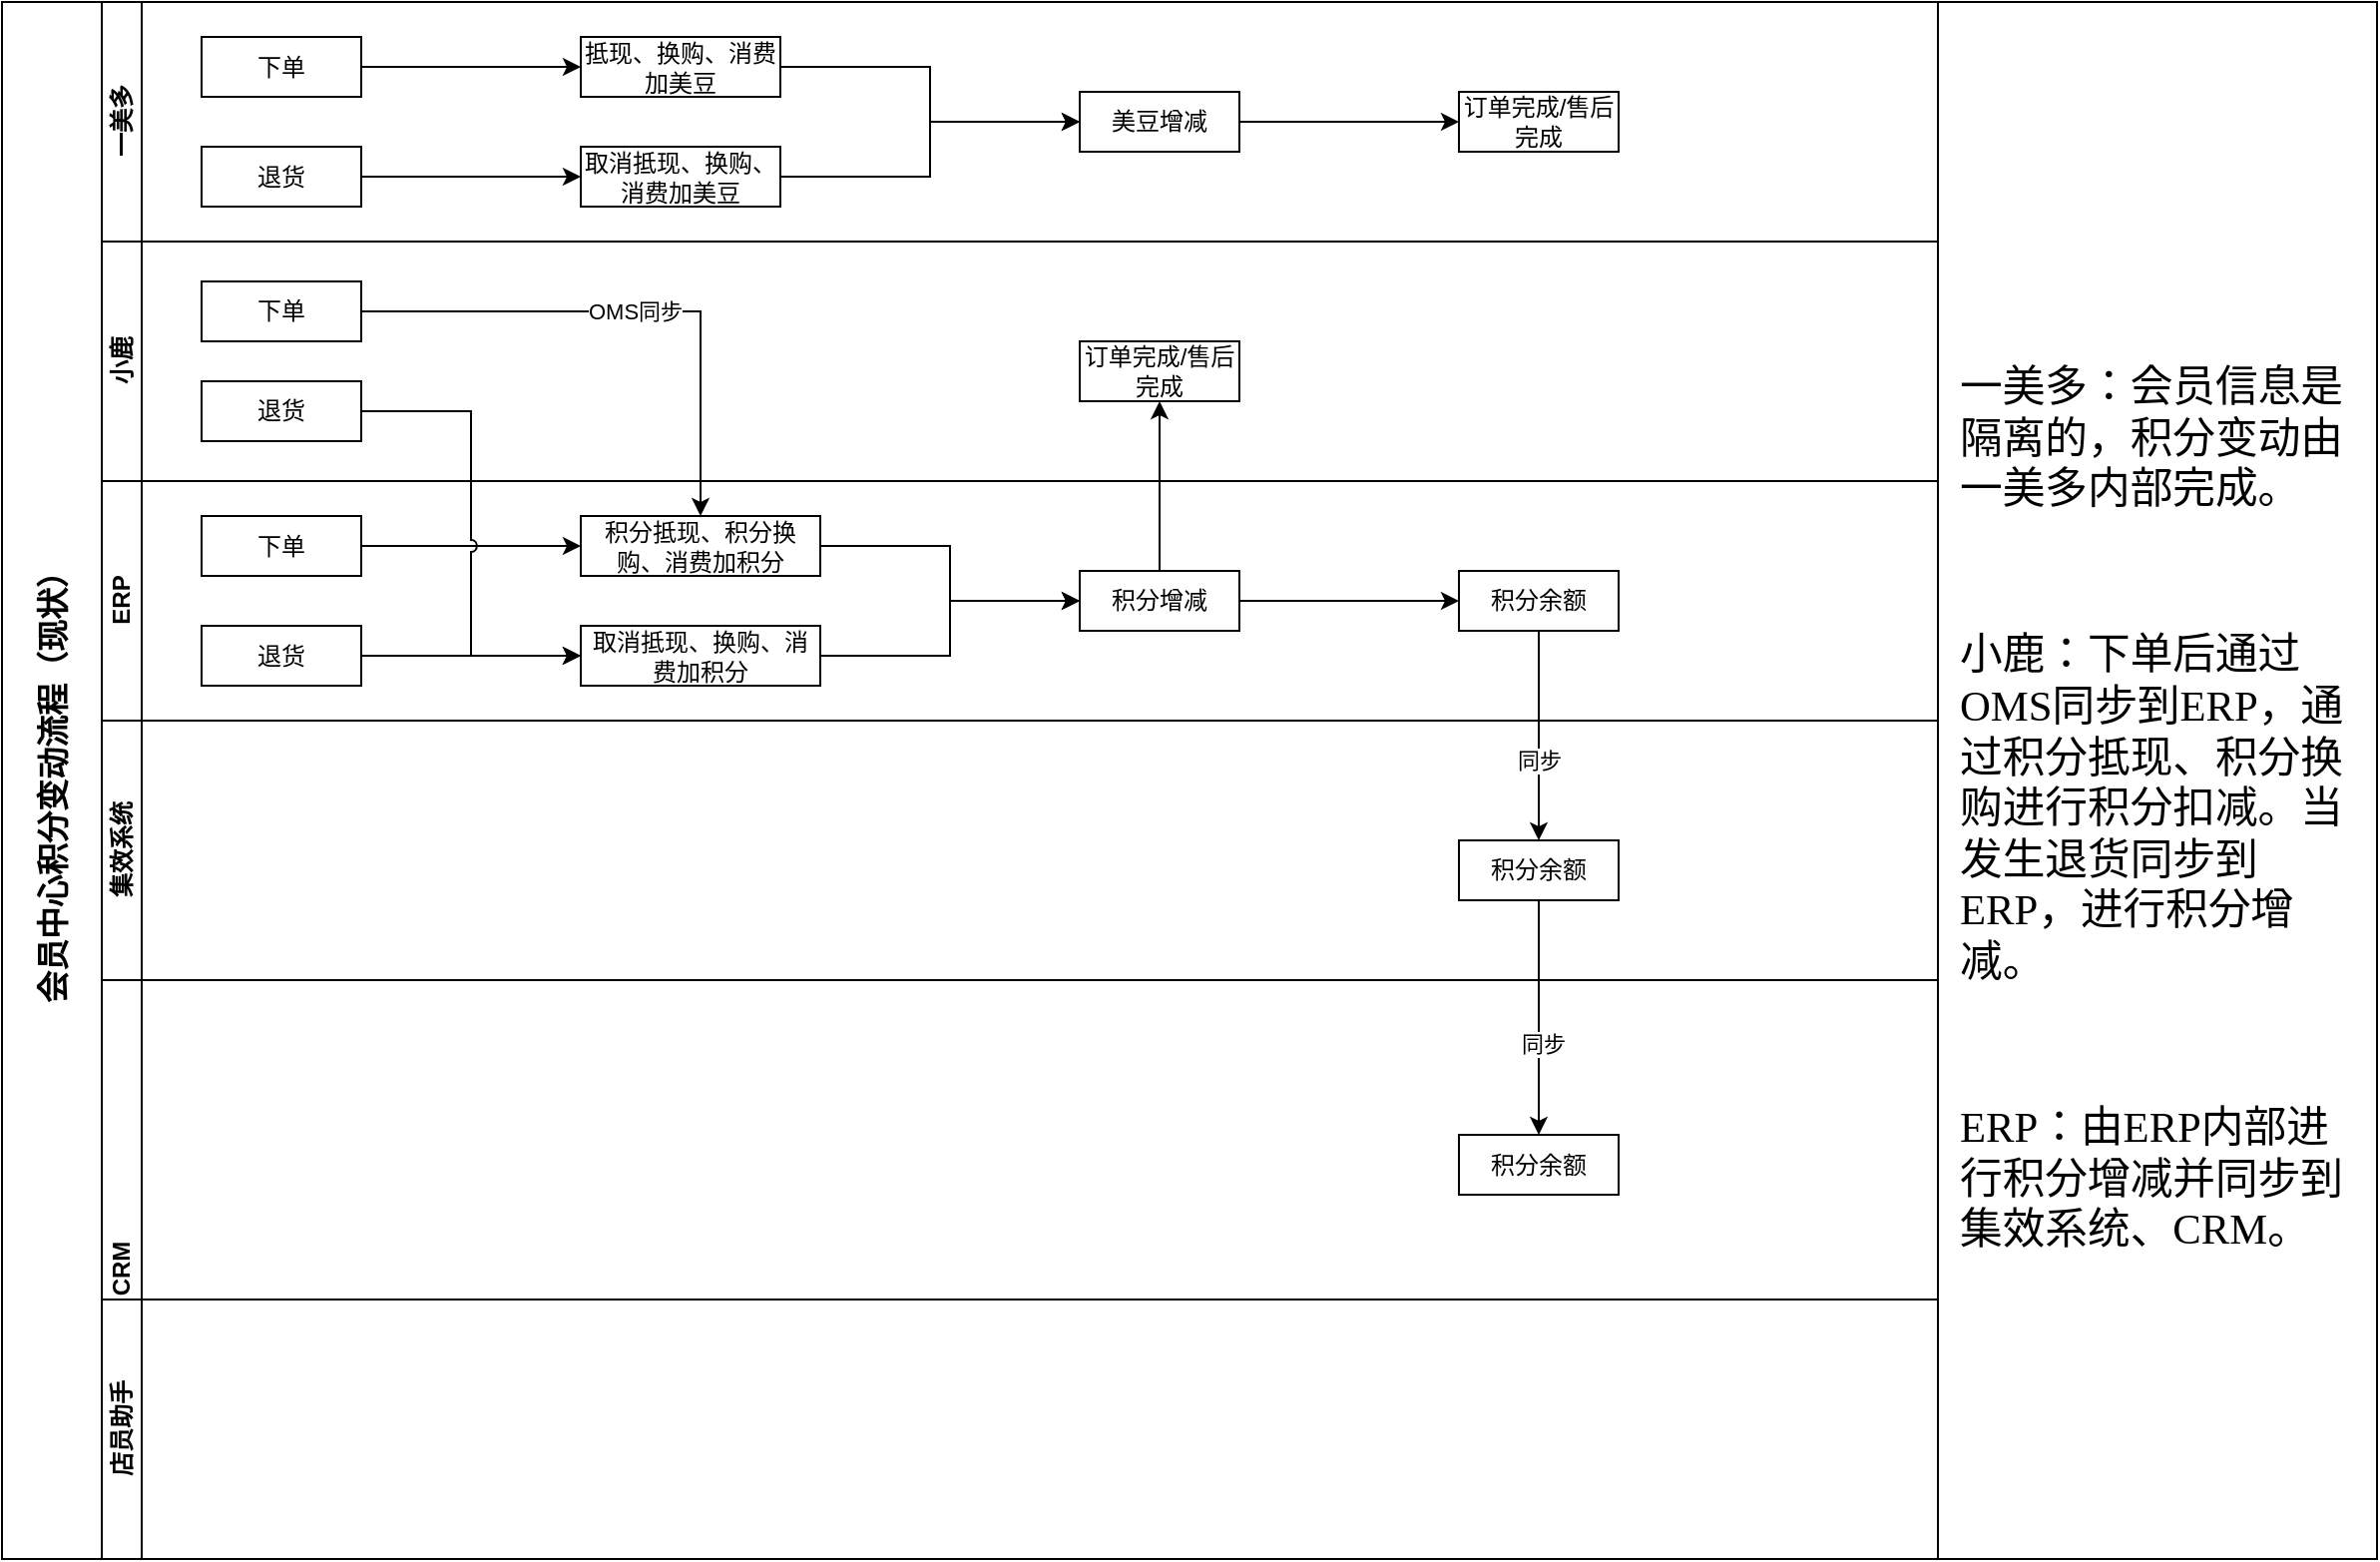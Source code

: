<mxfile version="20.6.0" type="github" pages="15">
  <diagram id="2LWu0yo-6fQRJ07epxTE" name="积分变动（现状）">
    <mxGraphModel dx="2866" dy="1864" grid="1" gridSize="10" guides="1" tooltips="1" connect="1" arrows="1" fold="1" page="1" pageScale="1" pageWidth="1654" pageHeight="2336" math="0" shadow="0">
      <root>
        <mxCell id="0" />
        <mxCell id="1" parent="0" />
        <mxCell id="tYHTIATxIcR3hrglEKvy-1" value="&lt;font style=&quot;font-size: 16px&quot;&gt;会员中心积分变动流程（现状）&lt;/font&gt;" style="swimlane;html=1;childLayout=stackLayout;resizeParent=1;resizeParentMax=0;horizontal=0;startSize=50;horizontalStack=0;" parent="1" vertex="1">
          <mxGeometry x="140" y="90" width="970" height="780" as="geometry" />
        </mxCell>
        <mxCell id="tYHTIATxIcR3hrglEKvy-2" value="一美多" style="swimlane;html=1;startSize=20;horizontal=0;" parent="tYHTIATxIcR3hrglEKvy-1" vertex="1">
          <mxGeometry x="50" width="920" height="120" as="geometry" />
        </mxCell>
        <mxCell id="tYHTIATxIcR3hrglEKvy-49" value="下单" style="rounded=0;whiteSpace=wrap;html=1;" parent="tYHTIATxIcR3hrglEKvy-2" vertex="1">
          <mxGeometry x="50" y="17.5" width="80" height="30" as="geometry" />
        </mxCell>
        <mxCell id="c93w0UHr7xMrobXTh5jf-3" style="edgeStyle=orthogonalEdgeStyle;rounded=0;orthogonalLoop=1;jettySize=auto;html=1;exitX=1;exitY=0.5;exitDx=0;exitDy=0;entryX=0;entryY=0.5;entryDx=0;entryDy=0;strokeColor=#000000;strokeWidth=1;fontColor=#007FFF;" parent="tYHTIATxIcR3hrglEKvy-2" source="c93w0UHr7xMrobXTh5jf-1" target="c93w0UHr7xMrobXTh5jf-2" edge="1">
          <mxGeometry relative="1" as="geometry" />
        </mxCell>
        <mxCell id="c93w0UHr7xMrobXTh5jf-1" value="退货" style="rounded=0;whiteSpace=wrap;html=1;" parent="tYHTIATxIcR3hrglEKvy-2" vertex="1">
          <mxGeometry x="50" y="72.5" width="80" height="30" as="geometry" />
        </mxCell>
        <mxCell id="tYHTIATxIcR3hrglEKvy-51" value="抵现、换购、消费加美豆" style="rounded=0;whiteSpace=wrap;html=1;" parent="tYHTIATxIcR3hrglEKvy-2" vertex="1">
          <mxGeometry x="240" y="17.5" width="100" height="30" as="geometry" />
        </mxCell>
        <mxCell id="tYHTIATxIcR3hrglEKvy-52" value="" style="edgeStyle=orthogonalEdgeStyle;rounded=0;orthogonalLoop=1;jettySize=auto;html=1;" parent="tYHTIATxIcR3hrglEKvy-2" source="tYHTIATxIcR3hrglEKvy-49" target="tYHTIATxIcR3hrglEKvy-51" edge="1">
          <mxGeometry relative="1" as="geometry" />
        </mxCell>
        <mxCell id="c93w0UHr7xMrobXTh5jf-2" value="取消抵现、换购、消费加美豆" style="rounded=0;whiteSpace=wrap;html=1;" parent="tYHTIATxIcR3hrglEKvy-2" vertex="1">
          <mxGeometry x="240" y="72.5" width="100" height="30" as="geometry" />
        </mxCell>
        <mxCell id="tYHTIATxIcR3hrglEKvy-59" value="订单完成/售后完成" style="rounded=0;whiteSpace=wrap;html=1;" parent="tYHTIATxIcR3hrglEKvy-2" vertex="1">
          <mxGeometry x="680" y="45" width="80" height="30" as="geometry" />
        </mxCell>
        <mxCell id="tYHTIATxIcR3hrglEKvy-3" value="小鹿" style="swimlane;html=1;startSize=20;horizontal=0;moveCells=0;" parent="tYHTIATxIcR3hrglEKvy-1" vertex="1">
          <mxGeometry x="50" y="120" width="920" height="120" as="geometry" />
        </mxCell>
        <mxCell id="tYHTIATxIcR3hrglEKvy-9" value="下单" style="rounded=0;whiteSpace=wrap;html=1;" parent="tYHTIATxIcR3hrglEKvy-3" vertex="1">
          <mxGeometry x="50" y="20" width="80" height="30" as="geometry" />
        </mxCell>
        <mxCell id="6_NoMiXMj5ZhOO9LO-Ex-1" value="订单完成/售后完成" style="rounded=0;whiteSpace=wrap;html=1;" parent="tYHTIATxIcR3hrglEKvy-3" vertex="1">
          <mxGeometry x="490" y="50" width="80" height="30" as="geometry" />
        </mxCell>
        <mxCell id="tYHTIATxIcR3hrglEKvy-69" value="退货" style="rounded=0;whiteSpace=wrap;html=1;" parent="tYHTIATxIcR3hrglEKvy-3" vertex="1">
          <mxGeometry x="50" y="70" width="80" height="30" as="geometry" />
        </mxCell>
        <mxCell id="tYHTIATxIcR3hrglEKvy-12" value="OMS同步" style="edgeStyle=orthogonalEdgeStyle;rounded=0;orthogonalLoop=1;jettySize=auto;html=1;" parent="tYHTIATxIcR3hrglEKvy-1" source="tYHTIATxIcR3hrglEKvy-9" target="tYHTIATxIcR3hrglEKvy-11" edge="1">
          <mxGeometry relative="1" as="geometry" />
        </mxCell>
        <mxCell id="tYHTIATxIcR3hrglEKvy-17" value="" style="edgeStyle=orthogonalEdgeStyle;rounded=0;orthogonalLoop=1;jettySize=auto;html=1;exitX=0.5;exitY=0;exitDx=0;exitDy=0;entryX=0.5;entryY=1;entryDx=0;entryDy=0;" parent="tYHTIATxIcR3hrglEKvy-1" source="tYHTIATxIcR3hrglEKvy-14" target="6_NoMiXMj5ZhOO9LO-Ex-1" edge="1">
          <mxGeometry relative="1" as="geometry">
            <mxPoint x="550" y="200" as="targetPoint" />
          </mxGeometry>
        </mxCell>
        <mxCell id="tYHTIATxIcR3hrglEKvy-4" value="ERP" style="swimlane;html=1;startSize=20;horizontal=0;" parent="tYHTIATxIcR3hrglEKvy-1" vertex="1">
          <mxGeometry x="50" y="240" width="920" height="120" as="geometry" />
        </mxCell>
        <mxCell id="tYHTIATxIcR3hrglEKvy-11" value="积分抵现、积分换购、消费加积分" style="rounded=0;whiteSpace=wrap;html=1;" parent="tYHTIATxIcR3hrglEKvy-4" vertex="1">
          <mxGeometry x="240" y="17.5" width="120" height="30" as="geometry" />
        </mxCell>
        <mxCell id="tYHTIATxIcR3hrglEKvy-14" value="积分增减" style="rounded=0;whiteSpace=wrap;html=1;" parent="tYHTIATxIcR3hrglEKvy-4" vertex="1">
          <mxGeometry x="490" y="45" width="80" height="30" as="geometry" />
        </mxCell>
        <mxCell id="tYHTIATxIcR3hrglEKvy-15" value="" style="edgeStyle=orthogonalEdgeStyle;rounded=0;orthogonalLoop=1;jettySize=auto;html=1;entryX=0;entryY=0.5;entryDx=0;entryDy=0;exitX=1;exitY=0.5;exitDx=0;exitDy=0;" parent="tYHTIATxIcR3hrglEKvy-4" source="tYHTIATxIcR3hrglEKvy-11" target="tYHTIATxIcR3hrglEKvy-14" edge="1">
          <mxGeometry relative="1" as="geometry">
            <mxPoint x="260" y="75" as="sourcePoint" />
          </mxGeometry>
        </mxCell>
        <mxCell id="tYHTIATxIcR3hrglEKvy-71" value="取消抵现、换购、消费加积分" style="rounded=0;whiteSpace=wrap;html=1;" parent="tYHTIATxIcR3hrglEKvy-4" vertex="1">
          <mxGeometry x="240" y="72.5" width="120" height="30" as="geometry" />
        </mxCell>
        <mxCell id="6_NoMiXMj5ZhOO9LO-Ex-2" style="edgeStyle=orthogonalEdgeStyle;rounded=0;orthogonalLoop=1;jettySize=auto;html=1;exitX=1;exitY=0.5;exitDx=0;exitDy=0;entryX=0;entryY=0.5;entryDx=0;entryDy=0;strokeColor=#000000;strokeWidth=1;fontColor=#007FFF;" parent="tYHTIATxIcR3hrglEKvy-4" source="tYHTIATxIcR3hrglEKvy-71" target="tYHTIATxIcR3hrglEKvy-14" edge="1">
          <mxGeometry relative="1" as="geometry" />
        </mxCell>
        <mxCell id="6_NoMiXMj5ZhOO9LO-Ex-5" value="积分余额" style="rounded=0;whiteSpace=wrap;html=1;" parent="tYHTIATxIcR3hrglEKvy-4" vertex="1">
          <mxGeometry x="680" y="45" width="80" height="30" as="geometry" />
        </mxCell>
        <mxCell id="6_NoMiXMj5ZhOO9LO-Ex-6" value="" style="edgeStyle=orthogonalEdgeStyle;rounded=0;orthogonalLoop=1;jettySize=auto;html=1;strokeColor=#000000;strokeWidth=1;fontColor=#007FFF;" parent="tYHTIATxIcR3hrglEKvy-4" source="tYHTIATxIcR3hrglEKvy-14" target="6_NoMiXMj5ZhOO9LO-Ex-5" edge="1">
          <mxGeometry relative="1" as="geometry" />
        </mxCell>
        <mxCell id="SDGBVhGVoNT0-RYczsJA-3" style="edgeStyle=orthogonalEdgeStyle;rounded=0;orthogonalLoop=1;jettySize=auto;html=1;exitX=1;exitY=0.5;exitDx=0;exitDy=0;entryX=0;entryY=0.5;entryDx=0;entryDy=0;startSize=50;strokeWidth=1;fontColor=#007FFF;" parent="tYHTIATxIcR3hrglEKvy-4" source="SDGBVhGVoNT0-RYczsJA-1" target="tYHTIATxIcR3hrglEKvy-11" edge="1">
          <mxGeometry relative="1" as="geometry" />
        </mxCell>
        <mxCell id="SDGBVhGVoNT0-RYczsJA-1" value="下单" style="rounded=0;whiteSpace=wrap;html=1;" parent="tYHTIATxIcR3hrglEKvy-4" vertex="1">
          <mxGeometry x="50" y="17.5" width="80" height="30" as="geometry" />
        </mxCell>
        <mxCell id="SDGBVhGVoNT0-RYczsJA-4" style="edgeStyle=orthogonalEdgeStyle;rounded=0;orthogonalLoop=1;jettySize=auto;html=1;exitX=1;exitY=0.5;exitDx=0;exitDy=0;entryX=0;entryY=0.5;entryDx=0;entryDy=0;startSize=50;strokeWidth=1;fontColor=#007FFF;" parent="tYHTIATxIcR3hrglEKvy-4" source="SDGBVhGVoNT0-RYczsJA-2" target="tYHTIATxIcR3hrglEKvy-71" edge="1">
          <mxGeometry relative="1" as="geometry" />
        </mxCell>
        <mxCell id="SDGBVhGVoNT0-RYczsJA-2" value="退货" style="rounded=0;whiteSpace=wrap;html=1;" parent="tYHTIATxIcR3hrglEKvy-4" vertex="1">
          <mxGeometry x="50" y="72.5" width="80" height="30" as="geometry" />
        </mxCell>
        <mxCell id="tYHTIATxIcR3hrglEKvy-22" value="集效系统" style="swimlane;html=1;startSize=20;horizontal=0;" parent="tYHTIATxIcR3hrglEKvy-1" vertex="1">
          <mxGeometry x="50" y="360" width="920" height="130" as="geometry" />
        </mxCell>
        <mxCell id="tYHTIATxIcR3hrglEKvy-24" value="积分余额" style="rounded=0;whiteSpace=wrap;html=1;" parent="tYHTIATxIcR3hrglEKvy-22" vertex="1">
          <mxGeometry x="680" y="60" width="80" height="30" as="geometry" />
        </mxCell>
        <mxCell id="tYHTIATxIcR3hrglEKvy-27" value="CRM" style="swimlane;html=1;startSize=20;horizontal=0;" parent="tYHTIATxIcR3hrglEKvy-1" vertex="1">
          <mxGeometry x="50" y="490" width="920" height="290" as="geometry" />
        </mxCell>
        <mxCell id="tYHTIATxIcR3hrglEKvy-28" value="积分余额" style="rounded=0;whiteSpace=wrap;html=1;" parent="tYHTIATxIcR3hrglEKvy-27" vertex="1">
          <mxGeometry x="680" y="77.5" width="80" height="30" as="geometry" />
        </mxCell>
        <mxCell id="tYHTIATxIcR3hrglEKvy-32" value="店员助手" style="swimlane;html=1;startSize=20;horizontal=0;" parent="tYHTIATxIcR3hrglEKvy-27" vertex="1">
          <mxGeometry y="160" width="920" height="130" as="geometry" />
        </mxCell>
        <mxCell id="6_NoMiXMj5ZhOO9LO-Ex-3" style="edgeStyle=orthogonalEdgeStyle;rounded=0;orthogonalLoop=1;jettySize=auto;html=1;exitX=0.5;exitY=1;exitDx=0;exitDy=0;strokeColor=#000000;strokeWidth=1;fontColor=#007FFF;" parent="tYHTIATxIcR3hrglEKvy-1" source="tYHTIATxIcR3hrglEKvy-24" target="tYHTIATxIcR3hrglEKvy-28" edge="1">
          <mxGeometry relative="1" as="geometry" />
        </mxCell>
        <mxCell id="6_NoMiXMj5ZhOO9LO-Ex-4" value="&lt;font color=&quot;#000000&quot;&gt;同步&lt;/font&gt;" style="edgeLabel;html=1;align=center;verticalAlign=middle;resizable=0;points=[];fontColor=#007FFF;" parent="6_NoMiXMj5ZhOO9LO-Ex-3" vertex="1" connectable="0">
          <mxGeometry x="0.218" y="2" relative="1" as="geometry">
            <mxPoint as="offset" />
          </mxGeometry>
        </mxCell>
        <mxCell id="6_NoMiXMj5ZhOO9LO-Ex-7" value="&lt;font color=&quot;#000000&quot;&gt;同步&lt;/font&gt;" style="edgeStyle=orthogonalEdgeStyle;rounded=0;orthogonalLoop=1;jettySize=auto;html=1;exitX=0.5;exitY=1;exitDx=0;exitDy=0;entryX=0.5;entryY=0;entryDx=0;entryDy=0;strokeColor=#000000;strokeWidth=1;fontColor=#007FFF;" parent="tYHTIATxIcR3hrglEKvy-1" source="6_NoMiXMj5ZhOO9LO-Ex-5" target="tYHTIATxIcR3hrglEKvy-24" edge="1">
          <mxGeometry x="0.238" relative="1" as="geometry">
            <mxPoint as="offset" />
          </mxGeometry>
        </mxCell>
        <mxCell id="SDGBVhGVoNT0-RYczsJA-5" style="edgeStyle=orthogonalEdgeStyle;rounded=0;orthogonalLoop=1;jettySize=auto;html=1;exitX=1;exitY=0.5;exitDx=0;exitDy=0;entryX=0;entryY=0.5;entryDx=0;entryDy=0;startSize=50;strokeColor=#000000;strokeWidth=1;fontColor=#007FFF;noJump=0;flowAnimation=0;comic=0;backgroundOutline=0;metaEdit=0;fixDash=0;snapToPoint=0;shadow=0;sketch=0;jumpStyle=arc;" parent="tYHTIATxIcR3hrglEKvy-1" source="tYHTIATxIcR3hrglEKvy-69" target="tYHTIATxIcR3hrglEKvy-71" edge="1">
          <mxGeometry relative="1" as="geometry" />
        </mxCell>
        <mxCell id="tYHTIATxIcR3hrglEKvy-54" value="" style="edgeStyle=orthogonalEdgeStyle;rounded=0;orthogonalLoop=1;jettySize=auto;html=1;" parent="1" source="tYHTIATxIcR3hrglEKvy-51" target="tYHTIATxIcR3hrglEKvy-53" edge="1">
          <mxGeometry relative="1" as="geometry" />
        </mxCell>
        <mxCell id="tYHTIATxIcR3hrglEKvy-53" value="美豆增减" style="rounded=0;whiteSpace=wrap;html=1;" parent="1" vertex="1">
          <mxGeometry x="680" y="135" width="80" height="30" as="geometry" />
        </mxCell>
        <mxCell id="twaEwM4fkDY97A1OrBRX-19" value="" style="shape=table;html=1;whiteSpace=wrap;startSize=0;container=1;collapsible=0;childLayout=tableLayout;" parent="1" vertex="1">
          <mxGeometry x="1110" y="90" width="220" height="780" as="geometry" />
        </mxCell>
        <mxCell id="twaEwM4fkDY97A1OrBRX-20" value="" style="shape=partialRectangle;html=1;whiteSpace=wrap;collapsible=0;dropTarget=0;pointerEvents=0;fillColor=none;top=0;left=0;bottom=0;right=0;points=[[0,0.5],[1,0.5]];portConstraint=eastwest;" parent="twaEwM4fkDY97A1OrBRX-19" vertex="1">
          <mxGeometry width="220" height="780" as="geometry" />
        </mxCell>
        <mxCell id="twaEwM4fkDY97A1OrBRX-21" value="&lt;br&gt;&lt;br&gt;&lt;br&gt;&lt;br&gt;&lt;br&gt;&lt;p style=&quot;margin-top: 0pt ; margin-bottom: 0pt ; margin-left: 0in ; text-align: left ; direction: ltr ; unicode-bidi: embed ; word-break: normal&quot;&gt;&lt;span style=&quot;font-size: 16pt ; font-family: &amp;#34;microsoft yahei&amp;#34;&quot;&gt;一美多：&lt;/span&gt;&lt;span style=&quot;font-size: 16pt ; font-family: &amp;#34;microsoft yahei&amp;#34;&quot;&gt;会员信息是隔离&lt;/span&gt;&lt;span style=&quot;font-size: 16pt ; font-family: &amp;#34;microsoft yahei&amp;#34;&quot;&gt;的，&lt;/span&gt;&lt;span style=&quot;font-size: 16pt ; font-family: &amp;#34;microsoft yahei&amp;#34;&quot;&gt;积分变动由一美多内部完成。&lt;/span&gt;&lt;/p&gt;&lt;br&gt;&lt;br&gt;&lt;p style=&quot;margin-top: 0pt ; margin-bottom: 0pt ; margin-left: 0in ; text-align: left ; direction: ltr ; unicode-bidi: embed ; word-break: normal&quot;&gt;&lt;/p&gt;&lt;br&gt;&lt;br&gt;&lt;p style=&quot;margin-top: 0pt ; margin-bottom: 0pt ; margin-left: 0in ; text-align: left ; direction: ltr ; unicode-bidi: embed ; word-break: normal&quot;&gt;&lt;span style=&quot;font-size: 16pt ; font-family: &amp;#34;microsoft yahei&amp;#34;&quot;&gt;小鹿：下单后通过&lt;/span&gt;&lt;span style=&quot;font-size: 16pt ; font-family: &amp;#34;microsoft yahei&amp;#34;&quot;&gt;OMS&lt;/span&gt;&lt;span style=&quot;font-size: 16pt ; font-family: &amp;#34;microsoft yahei&amp;#34;&quot;&gt;同步到&lt;/span&gt;&lt;span style=&quot;font-size: 16pt ; font-family: &amp;#34;microsoft yahei&amp;#34;&quot;&gt;ERP&lt;/span&gt;&lt;span style=&quot;font-size: 16pt ; font-family: &amp;#34;microsoft yahei&amp;#34;&quot;&gt;，通过积分抵现、积分换购进行积分扣减。当发生退货同步到&lt;/span&gt;&lt;span style=&quot;font-size: 16pt ; font-family: &amp;#34;microsoft yahei&amp;#34;&quot;&gt;ERP&lt;/span&gt;&lt;span style=&quot;font-size: 16pt ; font-family: &amp;#34;microsoft yahei&amp;#34;&quot;&gt;，进行积分增减。&lt;/span&gt;&lt;/p&gt;&lt;br&gt;&lt;br&gt;&lt;p style=&quot;margin-top: 0pt ; margin-bottom: 0pt ; margin-left: 0in ; text-align: left ; direction: ltr ; unicode-bidi: embed ; word-break: normal&quot;&gt;&lt;/p&gt;&lt;br&gt;&lt;br&gt;&lt;p style=&quot;margin-top: 0pt ; margin-bottom: 0pt ; margin-left: 0in ; text-align: left ; direction: ltr ; unicode-bidi: embed ; word-break: normal&quot;&gt;&lt;span style=&quot;font-size: 16pt ; font-family: &amp;#34;microsoft yahei&amp;#34;&quot;&gt;ERP&lt;/span&gt;&lt;span style=&quot;font-size: 16pt ; font-family: &amp;#34;microsoft yahei&amp;#34;&quot;&gt;：由&lt;/span&gt;&lt;span style=&quot;font-size: 16pt ; font-family: &amp;#34;microsoft yahei&amp;#34;&quot;&gt;ERP&lt;/span&gt;&lt;span style=&quot;font-size: 16pt ; font-family: &amp;#34;microsoft yahei&amp;#34;&quot;&gt;内部进行积分增减并同步到集效系统、&lt;/span&gt;&lt;span style=&quot;font-size: 16pt ; font-family: &amp;#34;microsoft yahei&amp;#34;&quot;&gt;CRM&lt;/span&gt;&lt;span style=&quot;font-size: 16pt ; font-family: &amp;#34;microsoft yahei&amp;#34;&quot;&gt;。&lt;/span&gt;&lt;/p&gt;&lt;br&gt;&lt;br&gt;&lt;p style=&quot;margin-top: 0pt ; margin-bottom: 0pt ; margin-left: 0in ; text-align: left ; direction: ltr ; unicode-bidi: embed ; word-break: normal&quot;&gt;&lt;/p&gt;&lt;br&gt;" style="shape=partialRectangle;html=1;whiteSpace=wrap;connectable=0;overflow=hidden;fillColor=none;top=0;left=0;bottom=0;right=0;direction=south;spacingLeft=10;spacingRight=10;" parent="twaEwM4fkDY97A1OrBRX-20" vertex="1">
          <mxGeometry width="220" height="780" as="geometry" />
        </mxCell>
        <mxCell id="W4ZaZ7pvb_VLLtUPboiC-1" style="edgeStyle=orthogonalEdgeStyle;rounded=0;orthogonalLoop=1;jettySize=auto;html=1;exitX=1;exitY=0.5;exitDx=0;exitDy=0;entryX=0;entryY=0.5;entryDx=0;entryDy=0;strokeColor=#000000;strokeWidth=1;fontColor=#007FFF;" parent="1" source="c93w0UHr7xMrobXTh5jf-2" target="tYHTIATxIcR3hrglEKvy-53" edge="1">
          <mxGeometry relative="1" as="geometry" />
        </mxCell>
        <mxCell id="tYHTIATxIcR3hrglEKvy-60" value="" style="edgeStyle=orthogonalEdgeStyle;rounded=0;orthogonalLoop=1;jettySize=auto;html=1;exitX=1;exitY=0.5;exitDx=0;exitDy=0;" parent="1" source="tYHTIATxIcR3hrglEKvy-53" target="tYHTIATxIcR3hrglEKvy-59" edge="1">
          <mxGeometry relative="1" as="geometry">
            <mxPoint x="790" y="150" as="sourcePoint" />
          </mxGeometry>
        </mxCell>
      </root>
    </mxGraphModel>
  </diagram>
  <diagram id="HbGo5-caFmJTjo9cXi7R" name="会员注册（现状）">
    <mxGraphModel dx="1391" dy="777" grid="1" gridSize="10" guides="1" tooltips="1" connect="1" arrows="1" fold="1" page="1" pageScale="1" pageWidth="1654" pageHeight="2336" math="0" shadow="0">
      <root>
        <mxCell id="ttavIkpEvPPcWypS6qjb-0" />
        <mxCell id="ttavIkpEvPPcWypS6qjb-1" parent="ttavIkpEvPPcWypS6qjb-0" />
        <mxCell id="nJ0QCx3TuC5LVo5OvKf7-0" value="&lt;font style=&quot;line-height: 90% ; font-size: 18px&quot;&gt;会员中心注册、基础信息变动流程（现状）&lt;/font&gt;" style="swimlane;html=1;childLayout=stackLayout;resizeParent=1;resizeParentMax=0;horizontal=0;startSize=50;horizontalStack=0;" parent="ttavIkpEvPPcWypS6qjb-1" vertex="1">
          <mxGeometry x="140" y="70" width="850" height="750" as="geometry" />
        </mxCell>
        <mxCell id="nJ0QCx3TuC5LVo5OvKf7-1" value="一美多" style="swimlane;html=1;startSize=20;horizontal=0;" parent="nJ0QCx3TuC5LVo5OvKf7-0" vertex="1">
          <mxGeometry x="50" width="800" height="120" as="geometry" />
        </mxCell>
        <mxCell id="nJ0QCx3TuC5LVo5OvKf7-2" value="注册" style="rounded=0;whiteSpace=wrap;html=1;" parent="nJ0QCx3TuC5LVo5OvKf7-1" vertex="1">
          <mxGeometry x="70" y="45" width="80" height="30" as="geometry" />
        </mxCell>
        <mxCell id="nJ0QCx3TuC5LVo5OvKf7-32" value="" style="edgeStyle=orthogonalEdgeStyle;rounded=0;orthogonalLoop=1;jettySize=auto;html=1;entryX=0;entryY=0.5;entryDx=0;entryDy=0;" parent="nJ0QCx3TuC5LVo5OvKf7-1" source="nJ0QCx3TuC5LVo5OvKf7-2" target="nJ0QCx3TuC5LVo5OvKf7-67" edge="1">
          <mxGeometry relative="1" as="geometry">
            <mxPoint x="190" y="60" as="targetPoint" />
          </mxGeometry>
        </mxCell>
        <mxCell id="nJ0QCx3TuC5LVo5OvKf7-67" value="会员信息" style="rounded=0;whiteSpace=wrap;html=1;" parent="nJ0QCx3TuC5LVo5OvKf7-1" vertex="1">
          <mxGeometry x="320" y="45" width="80" height="30" as="geometry" />
        </mxCell>
        <mxCell id="nJ0QCx3TuC5LVo5OvKf7-3" value="小鹿" style="swimlane;html=1;startSize=20;horizontal=0;" parent="nJ0QCx3TuC5LVo5OvKf7-0" vertex="1">
          <mxGeometry x="50" y="120" width="800" height="130" as="geometry" />
        </mxCell>
        <mxCell id="nJ0QCx3TuC5LVo5OvKf7-4" value="登录注册" style="rounded=0;whiteSpace=wrap;html=1;" parent="nJ0QCx3TuC5LVo5OvKf7-3" vertex="1">
          <mxGeometry x="70" y="50" width="80" height="30" as="geometry" />
        </mxCell>
        <mxCell id="nJ0QCx3TuC5LVo5OvKf7-63" value="查询会员信息" style="rounded=0;whiteSpace=wrap;html=1;" parent="nJ0QCx3TuC5LVo5OvKf7-3" vertex="1">
          <mxGeometry x="540" y="50" width="80" height="30" as="geometry" />
        </mxCell>
        <mxCell id="nJ0QCx3TuC5LVo5OvKf7-6" value="ERP" style="swimlane;html=1;startSize=20;horizontal=0;" parent="nJ0QCx3TuC5LVo5OvKf7-0" vertex="1">
          <mxGeometry x="50" y="250" width="800" height="120" as="geometry" />
        </mxCell>
        <mxCell id="nJ0QCx3TuC5LVo5OvKf7-58" value="会员信息" style="rounded=0;whiteSpace=wrap;html=1;" parent="nJ0QCx3TuC5LVo5OvKf7-6" vertex="1">
          <mxGeometry x="320" y="45" width="80" height="30" as="geometry" />
        </mxCell>
        <mxCell id="FDb7zzvJZWmcMPMTGVpZ-9" style="edgeStyle=orthogonalEdgeStyle;rounded=0;orthogonalLoop=1;jettySize=auto;html=1;exitX=0;exitY=0.25;exitDx=0;exitDy=0;entryX=1;entryY=0.25;entryDx=0;entryDy=0;strokeColor=#000000;strokeWidth=1;fontColor=#007FFF;jumpStyle=arc;" parent="nJ0QCx3TuC5LVo5OvKf7-6" source="FDb7zzvJZWmcMPMTGVpZ-6" target="nJ0QCx3TuC5LVo5OvKf7-58" edge="1">
          <mxGeometry relative="1" as="geometry" />
        </mxCell>
        <mxCell id="FDb7zzvJZWmcMPMTGVpZ-6" value="编辑会员信息" style="rounded=0;whiteSpace=wrap;html=1;" parent="nJ0QCx3TuC5LVo5OvKf7-6" vertex="1">
          <mxGeometry x="540" y="45" width="80" height="30" as="geometry" />
        </mxCell>
        <mxCell id="nJ0QCx3TuC5LVo5OvKf7-11" value="集效系统" style="swimlane;html=1;startSize=20;horizontal=0;" parent="nJ0QCx3TuC5LVo5OvKf7-0" vertex="1">
          <mxGeometry x="50" y="370" width="800" height="140" as="geometry" />
        </mxCell>
        <mxCell id="nJ0QCx3TuC5LVo5OvKf7-13" value="会员信息" style="rounded=0;whiteSpace=wrap;html=1;" parent="nJ0QCx3TuC5LVo5OvKf7-11" vertex="1">
          <mxGeometry x="320" y="45" width="80" height="30" as="geometry" />
        </mxCell>
        <mxCell id="nJ0QCx3TuC5LVo5OvKf7-56" style="edgeStyle=orthogonalEdgeStyle;rounded=0;orthogonalLoop=1;jettySize=auto;html=1;exitX=1;exitY=0.5;exitDx=0;exitDy=0;entryX=0;entryY=0.5;entryDx=0;entryDy=0;" parent="nJ0QCx3TuC5LVo5OvKf7-11" source="nJ0QCx3TuC5LVo5OvKf7-54" target="nJ0QCx3TuC5LVo5OvKf7-13" edge="1">
          <mxGeometry relative="1" as="geometry" />
        </mxCell>
        <mxCell id="nJ0QCx3TuC5LVo5OvKf7-54" value="注册" style="rounded=0;whiteSpace=wrap;html=1;" parent="nJ0QCx3TuC5LVo5OvKf7-11" vertex="1">
          <mxGeometry x="70" y="45" width="80" height="30" as="geometry" />
        </mxCell>
        <mxCell id="nJ0QCx3TuC5LVo5OvKf7-14" value="CRM" style="swimlane;html=1;startSize=20;horizontal=0;" parent="nJ0QCx3TuC5LVo5OvKf7-0" vertex="1">
          <mxGeometry x="50" y="510" width="800" height="120" as="geometry" />
        </mxCell>
        <mxCell id="nJ0QCx3TuC5LVo5OvKf7-17" value="注册办卡" style="rounded=0;whiteSpace=wrap;html=1;" parent="nJ0QCx3TuC5LVo5OvKf7-14" vertex="1">
          <mxGeometry x="70" y="50" width="80" height="30" as="geometry" />
        </mxCell>
        <mxCell id="nJ0QCx3TuC5LVo5OvKf7-69" value="会员信息" style="rounded=0;whiteSpace=wrap;html=1;" parent="nJ0QCx3TuC5LVo5OvKf7-14" vertex="1">
          <mxGeometry x="320" y="50" width="80" height="30" as="geometry" />
        </mxCell>
        <mxCell id="FDb7zzvJZWmcMPMTGVpZ-2" value="" style="edgeStyle=orthogonalEdgeStyle;rounded=0;orthogonalLoop=1;jettySize=auto;html=1;exitX=1;exitY=0.5;exitDx=0;exitDy=0;entryX=0;entryY=0.5;entryDx=0;entryDy=0;" parent="nJ0QCx3TuC5LVo5OvKf7-14" source="nJ0QCx3TuC5LVo5OvKf7-17" target="nJ0QCx3TuC5LVo5OvKf7-69" edge="1">
          <mxGeometry relative="1" as="geometry">
            <Array as="points" />
            <mxPoint x="240" y="170" as="sourcePoint" />
            <mxPoint x="240" y="90" as="targetPoint" />
          </mxGeometry>
        </mxCell>
        <mxCell id="nJ0QCx3TuC5LVo5OvKf7-22" value="同步" style="edgeStyle=orthogonalEdgeStyle;rounded=0;orthogonalLoop=1;jettySize=auto;html=1;exitX=0.5;exitY=0;exitDx=0;exitDy=0;entryX=0.5;entryY=1;entryDx=0;entryDy=0;" parent="nJ0QCx3TuC5LVo5OvKf7-0" source="nJ0QCx3TuC5LVo5OvKf7-69" target="nJ0QCx3TuC5LVo5OvKf7-13" edge="1">
          <mxGeometry x="-0.101" relative="1" as="geometry">
            <mxPoint as="offset" />
          </mxGeometry>
        </mxCell>
        <mxCell id="nJ0QCx3TuC5LVo5OvKf7-59" value="" style="edgeStyle=orthogonalEdgeStyle;rounded=0;orthogonalLoop=1;jettySize=auto;html=1;exitX=0.5;exitY=0;exitDx=0;exitDy=0;" parent="nJ0QCx3TuC5LVo5OvKf7-0" source="nJ0QCx3TuC5LVo5OvKf7-13" target="nJ0QCx3TuC5LVo5OvKf7-58" edge="1">
          <mxGeometry relative="1" as="geometry" />
        </mxCell>
        <mxCell id="nJ0QCx3TuC5LVo5OvKf7-60" value="同步" style="edgeLabel;html=1;align=center;verticalAlign=middle;resizable=0;points=[];" parent="nJ0QCx3TuC5LVo5OvKf7-59" vertex="1" connectable="0">
          <mxGeometry x="0.124" relative="1" as="geometry">
            <mxPoint y="-1" as="offset" />
          </mxGeometry>
        </mxCell>
        <mxCell id="nJ0QCx3TuC5LVo5OvKf7-71" style="edgeStyle=orthogonalEdgeStyle;rounded=0;orthogonalLoop=1;jettySize=auto;html=1;exitX=1;exitY=0.5;exitDx=0;exitDy=0;entryX=1;entryY=0.25;entryDx=0;entryDy=0;jumpStyle=arc;" parent="nJ0QCx3TuC5LVo5OvKf7-0" source="nJ0QCx3TuC5LVo5OvKf7-58" target="nJ0QCx3TuC5LVo5OvKf7-69" edge="1">
          <mxGeometry relative="1" as="geometry">
            <Array as="points">
              <mxPoint x="510" y="310" />
              <mxPoint x="510" y="568" />
            </Array>
          </mxGeometry>
        </mxCell>
        <mxCell id="nJ0QCx3TuC5LVo5OvKf7-72" value="同步" style="edgeLabel;html=1;align=center;verticalAlign=middle;resizable=0;points=[];" parent="nJ0QCx3TuC5LVo5OvKf7-71" vertex="1" connectable="0">
          <mxGeometry x="0.483" y="3" relative="1" as="geometry">
            <mxPoint y="-90" as="offset" />
          </mxGeometry>
        </mxCell>
        <mxCell id="nJ0QCx3TuC5LVo5OvKf7-70" value="" style="edgeStyle=orthogonalEdgeStyle;rounded=0;orthogonalLoop=1;jettySize=auto;html=1;exitX=0.5;exitY=1;exitDx=0;exitDy=0;" parent="nJ0QCx3TuC5LVo5OvKf7-0" source="nJ0QCx3TuC5LVo5OvKf7-69" target="nJ0QCx3TuC5LVo5OvKf7-19" edge="1">
          <mxGeometry relative="1" as="geometry">
            <Array as="points">
              <mxPoint x="410" y="670" />
            </Array>
          </mxGeometry>
        </mxCell>
        <mxCell id="nJ0QCx3TuC5LVo5OvKf7-18" value="店员助手" style="swimlane;html=1;startSize=20;horizontal=0;" parent="nJ0QCx3TuC5LVo5OvKf7-0" vertex="1">
          <mxGeometry x="50" y="630" width="800" height="120" as="geometry" />
        </mxCell>
        <mxCell id="nJ0QCx3TuC5LVo5OvKf7-19" value="查询会员信息" style="rounded=0;whiteSpace=wrap;html=1;" parent="nJ0QCx3TuC5LVo5OvKf7-18" vertex="1">
          <mxGeometry x="320" y="45" width="80" height="30" as="geometry" />
        </mxCell>
        <mxCell id="nJ0QCx3TuC5LVo5OvKf7-30" value="代客办卡" style="rounded=0;whiteSpace=wrap;html=1;" parent="nJ0QCx3TuC5LVo5OvKf7-18" vertex="1">
          <mxGeometry x="70" y="45" width="80" height="30" as="geometry" />
        </mxCell>
        <mxCell id="FDb7zzvJZWmcMPMTGVpZ-10" value="编辑会员信息" style="rounded=0;whiteSpace=wrap;html=1;" parent="nJ0QCx3TuC5LVo5OvKf7-18" vertex="1">
          <mxGeometry x="540" y="45" width="80" height="30" as="geometry" />
        </mxCell>
        <mxCell id="nJ0QCx3TuC5LVo5OvKf7-55" value="" style="edgeStyle=orthogonalEdgeStyle;rounded=0;orthogonalLoop=1;jettySize=auto;html=1;" parent="nJ0QCx3TuC5LVo5OvKf7-0" source="nJ0QCx3TuC5LVo5OvKf7-4" target="nJ0QCx3TuC5LVo5OvKf7-54" edge="1">
          <mxGeometry relative="1" as="geometry" />
        </mxCell>
        <mxCell id="nJ0QCx3TuC5LVo5OvKf7-29" value="" style="edgeStyle=orthogonalEdgeStyle;rounded=0;orthogonalLoop=1;jettySize=auto;html=1;exitX=0.5;exitY=0;exitDx=0;exitDy=0;entryX=0.5;entryY=1;entryDx=0;entryDy=0;" parent="nJ0QCx3TuC5LVo5OvKf7-0" source="nJ0QCx3TuC5LVo5OvKf7-30" target="nJ0QCx3TuC5LVo5OvKf7-17" edge="1">
          <mxGeometry relative="1" as="geometry">
            <Array as="points">
              <mxPoint x="160" y="630" />
              <mxPoint x="160" y="630" />
            </Array>
          </mxGeometry>
        </mxCell>
        <mxCell id="nJ0QCx3TuC5LVo5OvKf7-65" value="" style="edgeStyle=orthogonalEdgeStyle;rounded=0;orthogonalLoop=1;jettySize=auto;html=1;jumpStyle=arc;entryX=0;entryY=0.5;entryDx=0;entryDy=0;exitX=0;exitY=0.25;exitDx=0;exitDy=0;" parent="nJ0QCx3TuC5LVo5OvKf7-0" source="nJ0QCx3TuC5LVo5OvKf7-13" target="nJ0QCx3TuC5LVo5OvKf7-63" edge="1">
          <mxGeometry relative="1" as="geometry">
            <Array as="points">
              <mxPoint x="280" y="423" />
              <mxPoint x="280" y="185" />
            </Array>
            <mxPoint x="400" y="420" as="sourcePoint" />
          </mxGeometry>
        </mxCell>
        <mxCell id="FDb7zzvJZWmcMPMTGVpZ-11" style="edgeStyle=orthogonalEdgeStyle;rounded=0;orthogonalLoop=1;jettySize=auto;html=1;exitX=0.5;exitY=0;exitDx=0;exitDy=0;entryX=1;entryY=0.5;entryDx=0;entryDy=0;strokeColor=#000000;strokeWidth=1;fontColor=#007FFF;" parent="nJ0QCx3TuC5LVo5OvKf7-0" source="FDb7zzvJZWmcMPMTGVpZ-10" target="nJ0QCx3TuC5LVo5OvKf7-69" edge="1">
          <mxGeometry relative="1" as="geometry" />
        </mxCell>
        <mxCell id="nJ0QCx3TuC5LVo5OvKf7-43" value="" style="edgeStyle=orthogonalEdgeStyle;rounded=0;orthogonalLoop=1;jettySize=auto;html=1;" parent="ttavIkpEvPPcWypS6qjb-1" edge="1">
          <mxGeometry relative="1" as="geometry">
            <mxPoint x="750" y="275" as="sourcePoint" />
          </mxGeometry>
        </mxCell>
        <mxCell id="nJ0QCx3TuC5LVo5OvKf7-45" value="" style="edgeStyle=orthogonalEdgeStyle;rounded=0;orthogonalLoop=1;jettySize=auto;html=1;" parent="ttavIkpEvPPcWypS6qjb-1" edge="1">
          <mxGeometry relative="1" as="geometry">
            <mxPoint x="590" y="255" as="sourcePoint" />
          </mxGeometry>
        </mxCell>
        <mxCell id="FDb7zzvJZWmcMPMTGVpZ-4" value="" style="edgeStyle=orthogonalEdgeStyle;rounded=0;orthogonalLoop=1;jettySize=auto;html=1;strokeColor=#000000;strokeWidth=1;fontColor=#007FFF;" parent="ttavIkpEvPPcWypS6qjb-1" source="nJ0QCx3TuC5LVo5OvKf7-67" target="FDb7zzvJZWmcMPMTGVpZ-3" edge="1">
          <mxGeometry relative="1" as="geometry" />
        </mxCell>
        <mxCell id="FDb7zzvJZWmcMPMTGVpZ-3" value="查询会员信息" style="rounded=0;whiteSpace=wrap;html=1;" parent="ttavIkpEvPPcWypS6qjb-1" vertex="1">
          <mxGeometry x="730" y="115" width="80" height="30" as="geometry" />
        </mxCell>
        <mxCell id="IxCtruGjoj8wKVi91mmC-13" value="" style="shape=table;html=1;whiteSpace=wrap;startSize=0;container=1;collapsible=0;childLayout=tableLayout;spacingLeft=10;spacingRight=10;spacing=0;verticalAlign=middle;" parent="ttavIkpEvPPcWypS6qjb-1" vertex="1">
          <mxGeometry x="990" y="70" width="260" height="750" as="geometry" />
        </mxCell>
        <mxCell id="IxCtruGjoj8wKVi91mmC-14" value="" style="shape=partialRectangle;html=1;whiteSpace=wrap;collapsible=0;dropTarget=0;pointerEvents=0;fillColor=none;top=0;left=0;bottom=0;right=0;points=[[0,0.5],[1,0.5]];portConstraint=eastwest;" parent="IxCtruGjoj8wKVi91mmC-13" vertex="1">
          <mxGeometry width="260" height="750" as="geometry" />
        </mxCell>
        <mxCell id="IxCtruGjoj8wKVi91mmC-15" value="&lt;font style=&quot;font-size: 18px&quot;&gt;&lt;br&gt;&lt;br&gt;&lt;br&gt;&lt;br&gt;&lt;/font&gt;&lt;p style=&quot;margin-top: 0pt ; margin-bottom: 0pt ; margin-left: 0in ; text-align: left ; direction: ltr ; unicode-bidi: embed ; word-break: normal ; font-size: 18px&quot;&gt;&lt;span style=&quot;font-family: &amp;#34;microsoft yahei&amp;#34; ; color: black&quot;&gt;&lt;font style=&quot;font-size: 18px&quot;&gt;一美多：注册流程是自身完成的，会员信息是隔离的，并没有跟一树打通。&lt;/font&gt;&lt;/span&gt;&lt;/p&gt;&lt;p style=&quot;margin-top: 0pt ; margin-bottom: 0pt ; margin-left: 0in ; text-align: left ; direction: ltr ; unicode-bidi: embed ; word-break: normal ; font-size: 18px&quot;&gt;&lt;span style=&quot;font-family: &amp;#34;microsoft yahei&amp;#34; ; color: black&quot;&gt;&lt;font style=&quot;font-size: 18px&quot;&gt;&lt;br&gt;&lt;/font&gt;&lt;/span&gt;&lt;/p&gt;&lt;font style=&quot;font-size: 18px&quot;&gt;&lt;br&gt;&lt;/font&gt;&lt;p style=&quot;margin-top: 0pt ; margin-bottom: 0pt ; margin-left: 0in ; text-align: left ; direction: ltr ; unicode-bidi: embed ; word-break: normal ; font-size: 18px&quot;&gt;&lt;/p&gt;&lt;p style=&quot;margin-top: 0pt ; margin-bottom: 0pt ; margin-left: 0in ; text-align: left ; direction: ltr ; unicode-bidi: embed ; word-break: normal ; font-size: 18px&quot;&gt;&lt;font style=&quot;font-size: 18px&quot;&gt;&lt;span style=&quot;font-family: &amp;#34;microsoft yahei&amp;#34; ; color: black&quot;&gt;小鹿：注册、查询会员信息都是直接调用集效系统的方法，然后通过集效系统同步到&lt;/span&gt;&lt;span style=&quot;font-family: &amp;#34;microsoft yahei&amp;#34; ; color: black&quot;&gt;ERP&lt;/span&gt;&lt;span style=&quot;font-family: &amp;#34;microsoft yahei&amp;#34; ; color: black&quot;&gt;。&lt;/span&gt;&lt;/font&gt;&lt;/p&gt;&lt;font style=&quot;font-size: 18px&quot;&gt;&lt;br&gt;&lt;/font&gt;&lt;p style=&quot;margin-top: 0pt ; margin-bottom: 0pt ; margin-left: 0in ; text-align: left ; direction: ltr ; unicode-bidi: embed ; word-break: normal ; font-size: 18px&quot;&gt;&lt;/p&gt;&lt;font style=&quot;font-size: 18px&quot;&gt;&lt;br&gt;&lt;/font&gt;&lt;p style=&quot;margin-top: 0pt ; margin-bottom: 0pt ; margin-left: 0in ; text-align: left ; direction: ltr ; unicode-bidi: embed ; word-break: normal ; font-size: 18px&quot;&gt;&lt;font style=&quot;font-size: 18px&quot;&gt;&lt;span style=&quot;font-family: &amp;#34;microsoft yahei&amp;#34; ; color: black&quot;&gt;ERP&lt;/span&gt;&lt;span style=&quot;font-family: &amp;#34;microsoft yahei&amp;#34; ; color: black&quot;&gt;：本身不进行注册办卡，只接收集效系统的同步，并将会员信息同步到&lt;/span&gt;&lt;span style=&quot;font-family: &amp;#34;microsoft yahei&amp;#34; ; color: black&quot;&gt;CRM，可以编辑会员信息但是不同步到集效系统&lt;/span&gt;&lt;span style=&quot;font-family: &amp;#34;microsoft yahei&amp;#34; ; color: black&quot;&gt;。&lt;/span&gt;&lt;/font&gt;&lt;/p&gt;&lt;font style=&quot;font-size: 18px&quot;&gt;&lt;br&gt;&lt;br&gt;&lt;/font&gt;&lt;p style=&quot;margin-top: 0pt ; margin-bottom: 0pt ; margin-left: 0in ; text-align: left ; direction: ltr ; unicode-bidi: embed ; word-break: normal ; font-size: 18px&quot;&gt;&lt;/p&gt;&lt;p style=&quot;margin-top: 0pt ; margin-bottom: 0pt ; margin-left: 0in ; text-align: left ; direction: ltr ; unicode-bidi: embed ; word-break: normal ; font-size: 18px&quot;&gt;&lt;font style=&quot;font-size: 18px&quot;&gt;&lt;span style=&quot;font-family: &amp;#34;microsoft yahei&amp;#34; ; color: black&quot;&gt;店员助手：代客办卡、查询会员信息直接调用&lt;/span&gt;&lt;span style=&quot;font-family: &amp;#34;microsoft yahei&amp;#34; ; color: black&quot;&gt;CRM&lt;/span&gt;&lt;span style=&quot;font-family: &amp;#34;microsoft yahei&amp;#34; ; color: black&quot;&gt; 的会员模块进行注册、查询。&lt;/span&gt;&lt;/font&gt;&lt;/p&gt;&lt;font style=&quot;font-size: 18px&quot;&gt;&lt;br&gt;&lt;br&gt;&lt;/font&gt;&lt;p style=&quot;margin-top: 0pt ; margin-bottom: 0pt ; margin-left: 0in ; text-align: left ; direction: ltr ; unicode-bidi: embed ; word-break: normal ; font-size: 18px&quot;&gt;&lt;/p&gt;&lt;p style=&quot;margin-top: 0pt ; margin-bottom: 0pt ; margin-left: 0in ; text-align: left ; direction: ltr ; unicode-bidi: embed ; word-break: normal ; font-size: 18px&quot;&gt;&lt;font style=&quot;font-size: 18px&quot;&gt;&lt;span style=&quot;font-family: &amp;#34;microsoft yahei&amp;#34; ; color: black&quot;&gt;CRM&lt;/span&gt;&lt;span style=&quot;font-family: &amp;#34;microsoft yahei&amp;#34; ; color: black&quot;&gt;会员模块：为店员助手提供服务&lt;/span&gt;&lt;/font&gt;&lt;/p&gt;&lt;font style=&quot;font-size: 18px&quot;&gt;&lt;br&gt;&lt;br&gt;&lt;br&gt;&lt;/font&gt;" style="shape=partialRectangle;html=1;whiteSpace=wrap;connectable=0;overflow=hidden;fillColor=none;top=0;left=0;bottom=0;right=0;spacingLeft=10;" parent="IxCtruGjoj8wKVi91mmC-14" vertex="1">
          <mxGeometry width="260" height="750" as="geometry" />
        </mxCell>
      </root>
    </mxGraphModel>
  </diagram>
  <diagram id="WQ-xhqacZXl2QUNMRqVM" name="会员注册（预期）">
    <mxGraphModel dx="3727" dy="777" grid="1" gridSize="10" guides="1" tooltips="1" connect="1" arrows="1" fold="1" page="1" pageScale="1" pageWidth="2336" pageHeight="1654" math="0" shadow="0">
      <root>
        <mxCell id="X4O0_PccCRZSthAtxyzy-0" />
        <mxCell id="X4O0_PccCRZSthAtxyzy-1" parent="X4O0_PccCRZSthAtxyzy-0" />
        <mxCell id="X4O0_PccCRZSthAtxyzy-20" value="&lt;font style=&quot;font-size: 20px&quot;&gt;会员注册、基础信息变动流程（预期）&lt;/font&gt;" style="swimlane;html=1;childLayout=stackLayout;resizeParent=1;resizeParentMax=0;horizontal=0;startSize=50;horizontalStack=0;rounded=0;fillColor=#B2C9AB;fontColor=#46495D;fontSize=10;align=center;verticalAlign=middle;strokeColor=#007FFF;" parent="X4O0_PccCRZSthAtxyzy-1" vertex="1">
          <mxGeometry x="-2010" y="40" width="1070" height="830" as="geometry" />
        </mxCell>
        <mxCell id="X4O0_PccCRZSthAtxyzy-21" value="公众号" style="swimlane;html=1;startSize=20;horizontal=0;" parent="X4O0_PccCRZSthAtxyzy-20" vertex="1">
          <mxGeometry x="50" width="1020" height="140" as="geometry" />
        </mxCell>
        <mxCell id="X4O0_PccCRZSthAtxyzy-24" value="&lt;font size=&quot;1&quot;&gt;扫区长会员码&lt;/font&gt;" style="rounded=0;whiteSpace=wrap;html=1;strokeColor=#788AA3;fillColor=#B2C9AB;fontColor=#46495D;fontSize=10;" parent="X4O0_PccCRZSthAtxyzy-21" vertex="1">
          <mxGeometry x="40" y="10" width="70" height="30" as="geometry" />
        </mxCell>
        <mxCell id="X4O0_PccCRZSthAtxyzy-27" value="&lt;font size=&quot;1&quot;&gt;扫店铺码&lt;/font&gt;&lt;span style=&quot;color: rgba(0 , 0 , 0 , 0) ; font-family: monospace ; font-size: 0px&quot;&gt;%3CmxGraphModel%3E%3Croot%3E%3CmxCell%20id%3D%220%22%2F%3E%3CmxCell%20id%3D%221%22%20parent%3D%220%22%2F%3E%3CmxCell%20id%3D%222%22%20value%3D%22%26lt%3Bfont%20size%3D%26quot%3B1%26quot%3B%26gt%3B%E6%89%AB%E5%8C%BA%E9%95%BF%E4%BC%9A%E5%91%98%E7%A0%81%26lt%3B%2Ffont%26gt%3B%22%20style%3D%22rounded%3D0%3BwhiteSpace%3Dwrap%3Bhtml%3D1%3BstrokeColor%3D%23788AA3%3BfillColor%3D%23B2C9AB%3BfontColor%3D%2346495D%3BfontSize%3D10%3B%22%20vertex%3D%221%22%20parent%3D%221%22%3E%3CmxGeometry%20x%3D%2250%22%20y%3D%2260%22%20width%3D%2270%22%20height%3D%2230%22%20as%3D%22geometry%22%2F%3E%3C%2FmxCell%3E%3C%2Froot%3E%3C%2FmxGraphModel%3E&lt;/span&gt;" style="rounded=0;whiteSpace=wrap;html=1;strokeColor=#788AA3;fillColor=#B2C9AB;fontColor=#46495D;fontSize=10;" parent="X4O0_PccCRZSthAtxyzy-21" vertex="1">
          <mxGeometry x="40" y="50" width="70" height="30" as="geometry" />
        </mxCell>
        <mxCell id="X4O0_PccCRZSthAtxyzy-28" value="&lt;font size=&quot;1&quot;&gt;自助打开&lt;/font&gt;" style="rounded=0;whiteSpace=wrap;html=1;strokeColor=#788AA3;fillColor=#B2C9AB;fontColor=#46495D;fontSize=10;" parent="X4O0_PccCRZSthAtxyzy-21" vertex="1">
          <mxGeometry x="40" y="90" width="70" height="30" as="geometry" />
        </mxCell>
        <mxCell id="gd5HPXD-imW3jzSLCR8r-0" value="&lt;span style=&quot;font-size: x-small&quot;&gt;查询会员信息&lt;/span&gt;&lt;font size=&quot;1&quot;&gt;&lt;br&gt;&lt;/font&gt;" style="rounded=0;whiteSpace=wrap;html=1;strokeColor=#788AA3;fillColor=#B2C9AB;fontColor=#46495D;fontSize=10;" parent="X4O0_PccCRZSthAtxyzy-21" vertex="1">
          <mxGeometry x="650" y="50" width="80" height="30" as="geometry" />
        </mxCell>
        <mxCell id="c90X_br3qfLUViHnZxrE-17" value="&lt;font size=&quot;1&quot;&gt;编辑会员信息&lt;/font&gt;" style="rounded=0;whiteSpace=wrap;html=1;strokeColor=#788AA3;fillColor=#B2C9AB;fontColor=#46495D;fontSize=10;" parent="X4O0_PccCRZSthAtxyzy-21" vertex="1">
          <mxGeometry x="880" y="50" width="80" height="30" as="geometry" />
        </mxCell>
        <mxCell id="X4O0_PccCRZSthAtxyzy-29" value="&lt;font size=&quot;1&quot;&gt;进入公众号&lt;/font&gt;" style="rounded=0;whiteSpace=wrap;html=1;strokeColor=#788AA3;fillColor=#B2C9AB;fontColor=#46495D;fontSize=10;" parent="X4O0_PccCRZSthAtxyzy-21" vertex="1">
          <mxGeometry x="190" y="50" width="70" height="30" as="geometry" />
        </mxCell>
        <mxCell id="X4O0_PccCRZSthAtxyzy-30" value="" style="edgeStyle=orthogonalEdgeStyle;curved=1;rounded=1;orthogonalLoop=1;jettySize=auto;html=1;fillColor=#B2C9AB;fontSize=10;fontColor=#46495D;strokeWidth=2;strokeColor=#007FFF;" parent="X4O0_PccCRZSthAtxyzy-21" source="X4O0_PccCRZSthAtxyzy-27" target="X4O0_PccCRZSthAtxyzy-29" edge="1">
          <mxGeometry relative="1" as="geometry" />
        </mxCell>
        <mxCell id="X4O0_PccCRZSthAtxyzy-31" style="edgeStyle=orthogonalEdgeStyle;rounded=1;orthogonalLoop=1;jettySize=auto;html=1;entryX=0;entryY=0.5;entryDx=0;entryDy=0;fillColor=#B2C9AB;fontSize=10;fontColor=#46495D;curved=1;strokeWidth=2;strokeColor=#007FFF;" parent="X4O0_PccCRZSthAtxyzy-21" source="X4O0_PccCRZSthAtxyzy-24" target="X4O0_PccCRZSthAtxyzy-29" edge="1">
          <mxGeometry relative="1" as="geometry" />
        </mxCell>
        <mxCell id="X4O0_PccCRZSthAtxyzy-32" style="edgeStyle=orthogonalEdgeStyle;rounded=1;orthogonalLoop=1;jettySize=auto;html=1;exitX=1;exitY=0.5;exitDx=0;exitDy=0;entryX=0;entryY=0.5;entryDx=0;entryDy=0;fillColor=#B2C9AB;fontSize=10;fontColor=#46495D;curved=1;strokeWidth=2;strokeColor=#007FFF;" parent="X4O0_PccCRZSthAtxyzy-21" source="X4O0_PccCRZSthAtxyzy-28" target="X4O0_PccCRZSthAtxyzy-29" edge="1">
          <mxGeometry relative="1" as="geometry" />
        </mxCell>
        <mxCell id="X4O0_PccCRZSthAtxyzy-22" value="小程序" style="swimlane;html=1;startSize=20;horizontal=0;" parent="X4O0_PccCRZSthAtxyzy-20" vertex="1">
          <mxGeometry x="50" y="140" width="1020" height="120" as="geometry" />
        </mxCell>
        <mxCell id="X4O0_PccCRZSthAtxyzy-73" style="edgeStyle=orthogonalEdgeStyle;curved=1;rounded=1;orthogonalLoop=1;jettySize=auto;html=1;exitX=1;exitY=0.5;exitDx=0;exitDy=0;entryX=0;entryY=0.5;entryDx=0;entryDy=0;fillColor=#B2C9AB;fontSize=10;fontColor=#46495D;strokeWidth=2;strokeColor=#007FFF;" parent="X4O0_PccCRZSthAtxyzy-22" source="X4O0_PccCRZSthAtxyzy-70" target="X4O0_PccCRZSthAtxyzy-72" edge="1">
          <mxGeometry relative="1" as="geometry" />
        </mxCell>
        <mxCell id="X4O0_PccCRZSthAtxyzy-70" value="&lt;font size=&quot;1&quot;&gt;扫店铺码&lt;/font&gt;&lt;span style=&quot;color: rgba(0 , 0 , 0 , 0) ; font-family: monospace ; font-size: 0px&quot;&gt;%3CmxGraphModel%3E%3Croot%3E%3CmxCell%20id%3D%220%22%2F%3E%3CmxCell%20id%3D%221%22%20parent%3D%220%22%2F%3E%3CmxCell%20id%3D%222%22%20value%3D%22%26lt%3Bfont%20size%3D%26quot%3B1%26quot%3B%26gt%3B%E6%89%AB%E5%8C%BA%E9%95%BF%E4%BC%9A%E5%91%98%E7%A0%81%26lt%3B%2Ffont%26gt%3B%22%20style%3D%22rounded%3D0%3BwhiteSpace%3Dwrap%3Bhtml%3D1%3BstrokeColor%3D%23788AA3%3BfillColor%3D%23B2C9AB%3BfontColor%3D%2346495D%3BfontSize%3D10%3B%22%20vertex%3D%221%22%20parent%3D%221%22%3E%3CmxGeometry%20x%3D%2250%22%20y%3D%2260%22%20width%3D%2270%22%20height%3D%2230%22%20as%3D%22geometry%22%2F%3E%3C%2FmxCell%3E%3C%2Froot%3E%3C%2FmxGraphModel%3E&lt;/span&gt;" style="rounded=0;whiteSpace=wrap;html=1;strokeColor=#788AA3;fillColor=#B2C9AB;fontColor=#46495D;fontSize=10;" parent="X4O0_PccCRZSthAtxyzy-22" vertex="1">
          <mxGeometry x="40" y="25" width="70" height="30" as="geometry" />
        </mxCell>
        <mxCell id="X4O0_PccCRZSthAtxyzy-74" style="edgeStyle=orthogonalEdgeStyle;curved=1;rounded=1;orthogonalLoop=1;jettySize=auto;html=1;exitX=1;exitY=0.5;exitDx=0;exitDy=0;entryX=0;entryY=0.5;entryDx=0;entryDy=0;fillColor=#B2C9AB;fontSize=10;fontColor=#46495D;strokeWidth=2;strokeColor=#007FFF;" parent="X4O0_PccCRZSthAtxyzy-22" source="X4O0_PccCRZSthAtxyzy-71" target="X4O0_PccCRZSthAtxyzy-72" edge="1">
          <mxGeometry relative="1" as="geometry" />
        </mxCell>
        <mxCell id="X4O0_PccCRZSthAtxyzy-71" value="&lt;font size=&quot;1&quot;&gt;自助打开&lt;/font&gt;" style="rounded=0;whiteSpace=wrap;html=1;strokeColor=#788AA3;fillColor=#B2C9AB;fontColor=#46495D;fontSize=10;" parent="X4O0_PccCRZSthAtxyzy-22" vertex="1">
          <mxGeometry x="40" y="65" width="70" height="30" as="geometry" />
        </mxCell>
        <mxCell id="X4O0_PccCRZSthAtxyzy-72" value="&lt;font size=&quot;1&quot;&gt;进入小程序&lt;/font&gt;" style="rounded=0;whiteSpace=wrap;html=1;strokeColor=#788AA3;fillColor=#B2C9AB;fontColor=#46495D;fontSize=10;" parent="X4O0_PccCRZSthAtxyzy-22" vertex="1">
          <mxGeometry x="190" y="45" width="70" height="30" as="geometry" />
        </mxCell>
        <mxCell id="gd5HPXD-imW3jzSLCR8r-1" value="&lt;span style=&quot;font-size: x-small&quot;&gt;查询会员信息&lt;/span&gt;" style="rounded=0;whiteSpace=wrap;html=1;strokeColor=#788AA3;fillColor=#B2C9AB;fontColor=#46495D;fontSize=10;" parent="X4O0_PccCRZSthAtxyzy-22" vertex="1">
          <mxGeometry x="650" y="45" width="80" height="30" as="geometry" />
        </mxCell>
        <mxCell id="c90X_br3qfLUViHnZxrE-14" value="&lt;font size=&quot;1&quot;&gt;编辑会员信息&lt;/font&gt;" style="rounded=0;whiteSpace=wrap;html=1;strokeColor=#788AA3;fillColor=#B2C9AB;fontColor=#46495D;fontSize=10;" parent="X4O0_PccCRZSthAtxyzy-22" vertex="1">
          <mxGeometry x="880" y="45" width="80" height="30" as="geometry" />
        </mxCell>
        <mxCell id="X4O0_PccCRZSthAtxyzy-23" value="APP" style="swimlane;html=1;startSize=20;horizontal=0;" parent="X4O0_PccCRZSthAtxyzy-20" vertex="1">
          <mxGeometry x="50" y="260" width="1020" height="90" as="geometry" />
        </mxCell>
        <mxCell id="X4O0_PccCRZSthAtxyzy-78" value="&lt;font size=&quot;1&quot;&gt;进入APP&lt;/font&gt;" style="rounded=0;whiteSpace=wrap;html=1;strokeColor=#788AA3;fillColor=#B2C9AB;fontColor=#46495D;fontSize=10;" parent="X4O0_PccCRZSthAtxyzy-23" vertex="1">
          <mxGeometry x="40" y="30" width="70" height="30" as="geometry" />
        </mxCell>
        <mxCell id="gd5HPXD-imW3jzSLCR8r-3" value="&lt;span style=&quot;font-size: x-small&quot;&gt;查询会员信息&lt;/span&gt;" style="rounded=0;whiteSpace=wrap;html=1;strokeColor=#788AA3;fillColor=#B2C9AB;fontColor=#46495D;fontSize=10;" parent="X4O0_PccCRZSthAtxyzy-23" vertex="1">
          <mxGeometry x="650" y="30" width="80" height="30" as="geometry" />
        </mxCell>
        <mxCell id="c90X_br3qfLUViHnZxrE-15" value="&lt;font size=&quot;1&quot;&gt;编辑会员信息&lt;/font&gt;" style="rounded=0;whiteSpace=wrap;html=1;strokeColor=#788AA3;fillColor=#B2C9AB;fontColor=#46495D;fontSize=10;" parent="X4O0_PccCRZSthAtxyzy-23" vertex="1">
          <mxGeometry x="880" y="30" width="80" height="30" as="geometry" />
        </mxCell>
        <mxCell id="cEh1B2_LJ9QqUjVFzyPm-0" value="&lt;font size=&quot;1&quot;&gt;注册&lt;/font&gt;" style="rounded=0;whiteSpace=wrap;html=1;strokeColor=#788AA3;fillColor=#B2C9AB;fontColor=#46495D;fontSize=10;" parent="X4O0_PccCRZSthAtxyzy-23" vertex="1">
          <mxGeometry x="190" y="30" width="70" height="30" as="geometry" />
        </mxCell>
        <mxCell id="cEh1B2_LJ9QqUjVFzyPm-1" value="" style="edgeStyle=orthogonalEdgeStyle;rounded=0;orthogonalLoop=1;jettySize=auto;html=1;endSize=0;strokeColor=#007FFF;strokeWidth=2;fontColor=#007FFF;" parent="X4O0_PccCRZSthAtxyzy-23" source="X4O0_PccCRZSthAtxyzy-78" target="cEh1B2_LJ9QqUjVFzyPm-0" edge="1">
          <mxGeometry relative="1" as="geometry" />
        </mxCell>
        <mxCell id="X4O0_PccCRZSthAtxyzy-64" value="店员助手" style="swimlane;html=1;startSize=20;horizontal=0;" parent="X4O0_PccCRZSthAtxyzy-20" vertex="1">
          <mxGeometry x="50" y="350" width="1020" height="120" as="geometry" />
        </mxCell>
        <mxCell id="X4O0_PccCRZSthAtxyzy-86" value="&lt;font size=&quot;1&quot;&gt;代客办卡&lt;/font&gt;" style="rounded=0;whiteSpace=wrap;html=1;strokeColor=#788AA3;fillColor=#B2C9AB;fontColor=#46495D;fontSize=10;" parent="X4O0_PccCRZSthAtxyzy-64" vertex="1">
          <mxGeometry x="40" y="45" width="70" height="30" as="geometry" />
        </mxCell>
        <mxCell id="gd5HPXD-imW3jzSLCR8r-5" value="&lt;span style=&quot;font-size: x-small&quot;&gt;查询会员信息&lt;/span&gt;" style="rounded=0;whiteSpace=wrap;html=1;strokeColor=#788AA3;fillColor=#B2C9AB;fontColor=#46495D;fontSize=10;" parent="X4O0_PccCRZSthAtxyzy-64" vertex="1">
          <mxGeometry x="650" y="45" width="80" height="30" as="geometry" />
        </mxCell>
        <mxCell id="c90X_br3qfLUViHnZxrE-13" value="&lt;font size=&quot;1&quot;&gt;编辑会员信息&lt;/font&gt;" style="rounded=0;whiteSpace=wrap;html=1;strokeColor=#788AA3;fillColor=#B2C9AB;fontColor=#46495D;fontSize=10;" parent="X4O0_PccCRZSthAtxyzy-64" vertex="1">
          <mxGeometry x="880" y="45" width="80" height="30" as="geometry" />
        </mxCell>
        <mxCell id="X4O0_PccCRZSthAtxyzy-65" value="CRM" style="swimlane;html=1;startSize=20;horizontal=0;" parent="X4O0_PccCRZSthAtxyzy-20" vertex="1">
          <mxGeometry x="50" y="470" width="1020" height="120" as="geometry" />
        </mxCell>
        <mxCell id="gd5HPXD-imW3jzSLCR8r-7" value="&lt;font size=&quot;1&quot;&gt;会员信息&lt;/font&gt;" style="rounded=0;whiteSpace=wrap;html=1;strokeColor=#788AA3;fillColor=#B2C9AB;fontColor=#46495D;fontSize=10;" parent="X4O0_PccCRZSthAtxyzy-65" vertex="1">
          <mxGeometry x="530" y="45" width="70" height="30" as="geometry" />
        </mxCell>
        <mxCell id="X4O0_PccCRZSthAtxyzy-66" value="ERP" style="swimlane;html=1;startSize=20;horizontal=0;" parent="X4O0_PccCRZSthAtxyzy-20" vertex="1">
          <mxGeometry x="50" y="590" width="1020" height="120" as="geometry" />
        </mxCell>
        <mxCell id="EXRmVgwmyasvkpesA3Ll-0" value="&lt;span style=&quot;font-size: x-small&quot;&gt;查询会员信息&lt;/span&gt;" style="rounded=0;whiteSpace=wrap;html=1;strokeColor=#788AA3;fillColor=#B2C9AB;fontColor=#46495D;fontSize=10;" parent="X4O0_PccCRZSthAtxyzy-66" vertex="1">
          <mxGeometry x="650" y="45" width="80" height="30" as="geometry" />
        </mxCell>
        <mxCell id="tNyWNle4jUsVdxxURI-k-10" style="edgeStyle=orthogonalEdgeStyle;rounded=0;orthogonalLoop=1;jettySize=auto;html=1;exitX=1;exitY=0.5;exitDx=0;exitDy=0;startSize=50;strokeColor=#007FFF;strokeWidth=1;fontColor=#007FFF;" parent="X4O0_PccCRZSthAtxyzy-66" source="tNyWNle4jUsVdxxURI-k-9" target="EXRmVgwmyasvkpesA3Ll-0" edge="1">
          <mxGeometry relative="1" as="geometry" />
        </mxCell>
        <mxCell id="tNyWNle4jUsVdxxURI-k-9" value="&lt;font size=&quot;1&quot;&gt;会员信息&lt;/font&gt;" style="rounded=0;whiteSpace=wrap;html=1;strokeColor=#788AA3;fillColor=#B2C9AB;fontColor=#46495D;fontSize=10;" parent="X4O0_PccCRZSthAtxyzy-66" vertex="1">
          <mxGeometry x="530" y="45" width="70" height="30" as="geometry" />
        </mxCell>
        <mxCell id="X4O0_PccCRZSthAtxyzy-84" value="会员中心" style="swimlane;html=1;startSize=20;horizontal=0;" parent="X4O0_PccCRZSthAtxyzy-20" vertex="1">
          <mxGeometry x="50" y="710" width="1020" height="120" as="geometry" />
        </mxCell>
        <mxCell id="X4O0_PccCRZSthAtxyzy-67" value="&lt;font size=&quot;1&quot;&gt;注册办卡&lt;/font&gt;" style="rounded=0;whiteSpace=wrap;html=1;strokeColor=#788AA3;fillColor=#B2C9AB;fontColor=#46495D;fontSize=10;" parent="X4O0_PccCRZSthAtxyzy-84" vertex="1">
          <mxGeometry x="360" y="45" width="80" height="30" as="geometry" />
        </mxCell>
        <mxCell id="EXRmVgwmyasvkpesA3Ll-8" value="&lt;span style=&quot;font-size: x-small&quot;&gt;查询会员信息&lt;/span&gt;" style="rounded=0;whiteSpace=wrap;html=1;strokeColor=#788AA3;fillColor=#B2C9AB;fontColor=#46495D;fontSize=10;" parent="X4O0_PccCRZSthAtxyzy-84" vertex="1">
          <mxGeometry x="780" y="45" width="80" height="30" as="geometry" />
        </mxCell>
        <mxCell id="c90X_br3qfLUViHnZxrE-10" value="&lt;font size=&quot;1&quot;&gt;编辑会员信息&lt;/font&gt;" style="rounded=0;whiteSpace=wrap;html=1;strokeColor=#788AA3;fillColor=#B2C9AB;fontColor=#46495D;fontSize=10;" parent="X4O0_PccCRZSthAtxyzy-84" vertex="1">
          <mxGeometry x="880" y="45" width="80" height="30" as="geometry" />
        </mxCell>
        <mxCell id="tNyWNle4jUsVdxxURI-k-2" style="edgeStyle=orthogonalEdgeStyle;rounded=0;orthogonalLoop=1;jettySize=auto;html=1;exitX=0.5;exitY=1;exitDx=0;exitDy=0;entryX=0;entryY=0.5;entryDx=0;entryDy=0;startSize=50;strokeColor=#007FFF;strokeWidth=1;fontColor=#007FFF;" parent="X4O0_PccCRZSthAtxyzy-20" source="cEh1B2_LJ9QqUjVFzyPm-0" target="X4O0_PccCRZSthAtxyzy-67" edge="1">
          <mxGeometry relative="1" as="geometry" />
        </mxCell>
        <mxCell id="tNyWNle4jUsVdxxURI-k-3" style="edgeStyle=orthogonalEdgeStyle;rounded=0;orthogonalLoop=1;jettySize=auto;html=1;exitX=0.5;exitY=1;exitDx=0;exitDy=0;entryX=0;entryY=0.5;entryDx=0;entryDy=0;startSize=50;strokeColor=#007FFF;strokeWidth=1;fontColor=#007FFF;" parent="X4O0_PccCRZSthAtxyzy-20" source="X4O0_PccCRZSthAtxyzy-86" target="X4O0_PccCRZSthAtxyzy-67" edge="1">
          <mxGeometry relative="1" as="geometry">
            <Array as="points">
              <mxPoint x="125" y="770" />
            </Array>
          </mxGeometry>
        </mxCell>
        <mxCell id="tNyWNle4jUsVdxxURI-k-8" style="edgeStyle=orthogonalEdgeStyle;rounded=0;orthogonalLoop=1;jettySize=auto;html=1;exitX=1;exitY=0.5;exitDx=0;exitDy=0;entryX=0.5;entryY=1;entryDx=0;entryDy=0;startSize=50;strokeColor=#007FFF;strokeWidth=1;fontColor=#007FFF;" parent="X4O0_PccCRZSthAtxyzy-20" source="gd5HPXD-imW3jzSLCR8r-7" target="gd5HPXD-imW3jzSLCR8r-5" edge="1">
          <mxGeometry relative="1" as="geometry" />
        </mxCell>
        <mxCell id="X4O0_PccCRZSthAtxyzy-34" value="" style="edgeStyle=orthogonalEdgeStyle;curved=1;rounded=1;orthogonalLoop=1;jettySize=auto;html=1;fillColor=#B2C9AB;fontSize=10;fontColor=#46495D;strokeWidth=2;strokeColor=#007FFF;" parent="X4O0_PccCRZSthAtxyzy-1" source="X4O0_PccCRZSthAtxyzy-29" target="X4O0_PccCRZSthAtxyzy-33" edge="1">
          <mxGeometry relative="1" as="geometry" />
        </mxCell>
        <mxCell id="X4O0_PccCRZSthAtxyzy-68" value="" style="rounded=1;orthogonalLoop=1;jettySize=auto;html=1;fillColor=#B2C9AB;fontSize=10;fontColor=#46495D;strokeWidth=2;strokeColor=#007FFF;exitX=1;exitY=0.5;exitDx=0;exitDy=0;edgeStyle=orthogonalEdgeStyle;arcSize=0;" parent="X4O0_PccCRZSthAtxyzy-1" source="X4O0_PccCRZSthAtxyzy-33" target="X4O0_PccCRZSthAtxyzy-67" edge="1">
          <mxGeometry relative="1" as="geometry">
            <Array as="points">
              <mxPoint x="-1560" y="105" />
            </Array>
          </mxGeometry>
        </mxCell>
        <mxCell id="X4O0_PccCRZSthAtxyzy-33" value="&lt;font size=&quot;1&quot;&gt;我的会员&lt;br&gt;（注册）&lt;/font&gt;" style="rounded=0;whiteSpace=wrap;html=1;strokeColor=#788AA3;fillColor=#B2C9AB;fontColor=#46495D;fontSize=10;" parent="X4O0_PccCRZSthAtxyzy-1" vertex="1">
          <mxGeometry x="-1650" y="90" width="80" height="30" as="geometry" />
        </mxCell>
        <mxCell id="tNyWNle4jUsVdxxURI-k-0" style="edgeStyle=orthogonalEdgeStyle;rounded=0;orthogonalLoop=1;jettySize=auto;html=1;exitX=1;exitY=0.5;exitDx=0;exitDy=0;startSize=50;strokeWidth=1;fontColor=#007FFF;strokeColor=#007FFF;entryX=0.5;entryY=0;entryDx=0;entryDy=0;" parent="X4O0_PccCRZSthAtxyzy-1" source="X4O0_PccCRZSthAtxyzy-75" target="X4O0_PccCRZSthAtxyzy-67" edge="1">
          <mxGeometry relative="1" as="geometry">
            <mxPoint x="-1560" y="800" as="targetPoint" />
          </mxGeometry>
        </mxCell>
        <mxCell id="X4O0_PccCRZSthAtxyzy-75" value="授权、注册" style="rounded=0;whiteSpace=wrap;html=1;strokeColor=#788AA3;fillColor=#B2C9AB;fontColor=#46495D;fontSize=10;" parent="X4O0_PccCRZSthAtxyzy-1" vertex="1">
          <mxGeometry x="-1650" y="225" width="70" height="30" as="geometry" />
        </mxCell>
        <mxCell id="X4O0_PccCRZSthAtxyzy-76" value="" style="edgeStyle=orthogonalEdgeStyle;curved=1;rounded=1;orthogonalLoop=1;jettySize=auto;html=1;fillColor=#B2C9AB;fontSize=10;fontColor=#46495D;strokeWidth=2;strokeColor=#007FFF;" parent="X4O0_PccCRZSthAtxyzy-1" source="X4O0_PccCRZSthAtxyzy-72" target="X4O0_PccCRZSthAtxyzy-75" edge="1">
          <mxGeometry relative="1" as="geometry" />
        </mxCell>
        <mxCell id="njXPZXIir9DeIldRW8ph-2" style="edgeStyle=orthogonalEdgeStyle;rounded=1;jumpSize=0;orthogonalLoop=1;jettySize=auto;html=1;exitX=1;exitY=0.5;exitDx=0;exitDy=0;strokeWidth=2;fillColor=#B2C9AB;fontSize=10;fontColor=#46495D;strokeColor=#007FFF;entryX=1;entryY=0.5;entryDx=0;entryDy=0;arcSize=0;" parent="X4O0_PccCRZSthAtxyzy-1" source="11XrssbIYQ-QGDyX3SsZ-0" target="gd5HPXD-imW3jzSLCR8r-0" edge="1">
          <mxGeometry relative="1" as="geometry">
            <mxPoint x="-1400" y="105" as="targetPoint" />
            <Array as="points">
              <mxPoint x="-1200" y="810" />
              <mxPoint x="-1200" y="105" />
            </Array>
          </mxGeometry>
        </mxCell>
        <mxCell id="gd5HPXD-imW3jzSLCR8r-2" style="edgeStyle=orthogonalEdgeStyle;rounded=1;jumpSize=0;orthogonalLoop=1;jettySize=auto;html=1;exitX=1;exitY=0.5;exitDx=0;exitDy=0;strokeWidth=2;fillColor=#B2C9AB;fontSize=10;fontColor=#46495D;arcSize=0;strokeColor=#007FFF;entryX=1;entryY=0.5;entryDx=0;entryDy=0;" parent="X4O0_PccCRZSthAtxyzy-1" source="11XrssbIYQ-QGDyX3SsZ-0" target="gd5HPXD-imW3jzSLCR8r-1" edge="1">
          <mxGeometry relative="1" as="geometry">
            <Array as="points">
              <mxPoint x="-1200" y="810" />
              <mxPoint x="-1200" y="240" />
            </Array>
          </mxGeometry>
        </mxCell>
        <mxCell id="gd5HPXD-imW3jzSLCR8r-4" style="edgeStyle=orthogonalEdgeStyle;rounded=1;jumpSize=0;orthogonalLoop=1;jettySize=auto;html=1;exitX=1;exitY=0.5;exitDx=0;exitDy=0;entryX=1;entryY=0.5;entryDx=0;entryDy=0;strokeWidth=2;fillColor=#B2C9AB;fontSize=10;fontColor=#46495D;arcSize=0;strokeColor=#007FFF;" parent="X4O0_PccCRZSthAtxyzy-1" source="11XrssbIYQ-QGDyX3SsZ-0" target="gd5HPXD-imW3jzSLCR8r-3" edge="1">
          <mxGeometry relative="1" as="geometry">
            <Array as="points">
              <mxPoint x="-1200" y="810" />
              <mxPoint x="-1200" y="345" />
            </Array>
          </mxGeometry>
        </mxCell>
        <mxCell id="gd5HPXD-imW3jzSLCR8r-6" style="edgeStyle=orthogonalEdgeStyle;rounded=1;jumpSize=0;orthogonalLoop=1;jettySize=auto;html=1;exitX=1;exitY=0.5;exitDx=0;exitDy=0;entryX=1;entryY=0.5;entryDx=0;entryDy=0;strokeWidth=2;fillColor=#B2C9AB;fontSize=10;fontColor=#46495D;arcSize=0;strokeColor=#007FFF;" parent="X4O0_PccCRZSthAtxyzy-1" source="11XrssbIYQ-QGDyX3SsZ-0" target="gd5HPXD-imW3jzSLCR8r-5" edge="1">
          <mxGeometry relative="1" as="geometry">
            <Array as="points">
              <mxPoint x="-1200" y="810" />
              <mxPoint x="-1200" y="450" />
            </Array>
          </mxGeometry>
        </mxCell>
        <mxCell id="EXRmVgwmyasvkpesA3Ll-9" style="edgeStyle=orthogonalEdgeStyle;rounded=0;orthogonalLoop=1;jettySize=auto;html=1;exitX=1;exitY=0.5;exitDx=0;exitDy=0;entryX=0;entryY=0.5;entryDx=0;entryDy=0;strokeColor=#007FFF;" parent="X4O0_PccCRZSthAtxyzy-1" source="11XrssbIYQ-QGDyX3SsZ-0" target="EXRmVgwmyasvkpesA3Ll-8" edge="1">
          <mxGeometry relative="1" as="geometry" />
        </mxCell>
        <mxCell id="tNyWNle4jUsVdxxURI-k-6" style="edgeStyle=orthogonalEdgeStyle;rounded=0;orthogonalLoop=1;jettySize=auto;html=1;exitX=0.5;exitY=0;exitDx=0;exitDy=0;entryX=0;entryY=0.5;entryDx=0;entryDy=0;startSize=50;strokeColor=#007FFF;strokeWidth=1;fontColor=#007FFF;" parent="X4O0_PccCRZSthAtxyzy-1" source="11XrssbIYQ-QGDyX3SsZ-0" target="gd5HPXD-imW3jzSLCR8r-7" edge="1">
          <mxGeometry relative="1" as="geometry">
            <Array as="points">
              <mxPoint x="-1450" y="690" />
              <mxPoint x="-1451" y="570" />
            </Array>
          </mxGeometry>
        </mxCell>
        <mxCell id="tNyWNle4jUsVdxxURI-k-13" value="同步" style="edgeStyle=orthogonalEdgeStyle;rounded=0;orthogonalLoop=1;jettySize=auto;html=1;exitX=0.5;exitY=0;exitDx=0;exitDy=0;entryX=0;entryY=0.5;entryDx=0;entryDy=0;startSize=50;strokeColor=#007FFF;strokeWidth=1;fontColor=#007FFF;" parent="X4O0_PccCRZSthAtxyzy-1" source="11XrssbIYQ-QGDyX3SsZ-0" target="tNyWNle4jUsVdxxURI-k-9" edge="1">
          <mxGeometry relative="1" as="geometry">
            <Array as="points">
              <mxPoint x="-1450" y="690" />
            </Array>
          </mxGeometry>
        </mxCell>
        <mxCell id="11XrssbIYQ-QGDyX3SsZ-0" value="&lt;font size=&quot;1&quot;&gt;会员信息&lt;/font&gt;" style="rounded=0;whiteSpace=wrap;html=1;fillColor=#B2C9AB;fontColor=#46495D;fontSize=10;strokeColor=#788AA3;" parent="X4O0_PccCRZSthAtxyzy-1" vertex="1">
          <mxGeometry x="-1490" y="795" width="80" height="30" as="geometry" />
        </mxCell>
        <mxCell id="11XrssbIYQ-QGDyX3SsZ-1" value="" style="edgeStyle=orthogonalEdgeStyle;curved=1;rounded=1;orthogonalLoop=1;jettySize=auto;html=1;fillColor=#B2C9AB;fontSize=10;fontColor=#46495D;strokeColor=#007FFF;" parent="X4O0_PccCRZSthAtxyzy-1" source="X4O0_PccCRZSthAtxyzy-67" target="11XrssbIYQ-QGDyX3SsZ-0" edge="1">
          <mxGeometry relative="1" as="geometry" />
        </mxCell>
        <mxCell id="c90X_br3qfLUViHnZxrE-11" style="edgeStyle=orthogonalEdgeStyle;rounded=0;orthogonalLoop=1;jettySize=auto;html=1;exitX=1;exitY=0.5;exitDx=0;exitDy=0;entryX=0.5;entryY=1;entryDx=0;entryDy=0;endSize=0;strokeColor=#007FFF;strokeWidth=2;fontColor=#007FFF;" parent="X4O0_PccCRZSthAtxyzy-1" source="c90X_br3qfLUViHnZxrE-10" target="11XrssbIYQ-QGDyX3SsZ-0" edge="1">
          <mxGeometry relative="1" as="geometry" />
        </mxCell>
        <mxCell id="c90X_br3qfLUViHnZxrE-18" style="edgeStyle=orthogonalEdgeStyle;rounded=0;orthogonalLoop=1;jettySize=auto;html=1;exitX=1;exitY=0.5;exitDx=0;exitDy=0;entryX=0.5;entryY=1;entryDx=0;entryDy=0;endSize=0;strokeColor=#007FFF;strokeWidth=2;fontColor=#007FFF;" parent="X4O0_PccCRZSthAtxyzy-1" source="c90X_br3qfLUViHnZxrE-17" target="11XrssbIYQ-QGDyX3SsZ-0" edge="1">
          <mxGeometry relative="1" as="geometry" />
        </mxCell>
        <mxCell id="c90X_br3qfLUViHnZxrE-20" style="edgeStyle=orthogonalEdgeStyle;rounded=0;orthogonalLoop=1;jettySize=auto;html=1;exitX=1;exitY=0.5;exitDx=0;exitDy=0;entryX=0.5;entryY=1;entryDx=0;entryDy=0;endSize=0;strokeColor=#007FFF;strokeWidth=2;fontColor=#007FFF;" parent="X4O0_PccCRZSthAtxyzy-1" source="c90X_br3qfLUViHnZxrE-14" target="11XrssbIYQ-QGDyX3SsZ-0" edge="1">
          <mxGeometry relative="1" as="geometry" />
        </mxCell>
        <mxCell id="c90X_br3qfLUViHnZxrE-21" style="edgeStyle=orthogonalEdgeStyle;rounded=0;orthogonalLoop=1;jettySize=auto;html=1;exitX=1;exitY=0.5;exitDx=0;exitDy=0;entryX=0.5;entryY=1;entryDx=0;entryDy=0;endSize=0;strokeColor=#007FFF;strokeWidth=2;fontColor=#007FFF;" parent="X4O0_PccCRZSthAtxyzy-1" source="c90X_br3qfLUViHnZxrE-15" target="11XrssbIYQ-QGDyX3SsZ-0" edge="1">
          <mxGeometry relative="1" as="geometry" />
        </mxCell>
        <mxCell id="c90X_br3qfLUViHnZxrE-22" style="edgeStyle=orthogonalEdgeStyle;rounded=0;orthogonalLoop=1;jettySize=auto;html=1;exitX=1;exitY=0.5;exitDx=0;exitDy=0;entryX=0.5;entryY=1;entryDx=0;entryDy=0;endSize=0;strokeColor=#007FFF;strokeWidth=2;fontColor=#007FFF;" parent="X4O0_PccCRZSthAtxyzy-1" source="c90X_br3qfLUViHnZxrE-13" target="11XrssbIYQ-QGDyX3SsZ-0" edge="1">
          <mxGeometry relative="1" as="geometry" />
        </mxCell>
      </root>
    </mxGraphModel>
  </diagram>
  <diagram id="7BynFHW4gSFthvBfqAI4" name="积分变动（预期）">
    <mxGraphModel dx="4520" dy="1864" grid="1" gridSize="10" guides="1" tooltips="1" connect="1" arrows="1" fold="1" page="1" pageScale="1" pageWidth="1654" pageHeight="2336" math="0" shadow="0">
      <root>
        <mxCell id="7yyPCtKprYyJ6uGV97Mq-0" />
        <mxCell id="7yyPCtKprYyJ6uGV97Mq-1" parent="7yyPCtKprYyJ6uGV97Mq-0" />
        <mxCell id="OK28bGuXXc2bmuVuAYxi-0" value="&lt;font style=&quot;font-size: 20px&quot;&gt;会员积分、美豆变动流程（预期）&lt;/font&gt;" style="swimlane;html=1;childLayout=stackLayout;resizeParent=1;resizeParentMax=0;horizontal=0;startSize=50;horizontalStack=0;rounded=0;fillColor=#B2C9AB;fontColor=#46495D;fontSize=10;align=center;verticalAlign=middle;strokeColor=#007FFF;" parent="7yyPCtKprYyJ6uGV97Mq-1" vertex="1">
          <mxGeometry x="-1500" y="80" width="1150" height="830" as="geometry" />
        </mxCell>
        <mxCell id="OK28bGuXXc2bmuVuAYxi-1" value="公众号" style="swimlane;html=1;startSize=20;horizontal=0;" parent="OK28bGuXXc2bmuVuAYxi-0" vertex="1">
          <mxGeometry x="50" width="1100" height="140" as="geometry" />
        </mxCell>
        <mxCell id="OK28bGuXXc2bmuVuAYxi-6" value="小程序" style="swimlane;html=1;startSize=20;horizontal=0;" parent="OK28bGuXXc2bmuVuAYxi-0" vertex="1">
          <mxGeometry x="50" y="140" width="1100" height="120" as="geometry" />
        </mxCell>
        <mxCell id="q-K7neWkqqRjZrdbzn5t-13" value="&lt;font size=&quot;1&quot;&gt;下单&lt;/font&gt;" style="rounded=0;whiteSpace=wrap;html=1;strokeColor=#788AA3;fillColor=#B2C9AB;fontColor=#46495D;fontSize=10;" parent="OK28bGuXXc2bmuVuAYxi-6" vertex="1">
          <mxGeometry x="40" y="15" width="70" height="30" as="geometry" />
        </mxCell>
        <mxCell id="ohvxhbZhW0d-J9MWuk4r-5" style="edgeStyle=orthogonalEdgeStyle;rounded=0;orthogonalLoop=1;jettySize=auto;html=1;exitX=1;exitY=0.5;exitDx=0;exitDy=0;entryX=0;entryY=0.5;entryDx=0;entryDy=0;strokeColor=#007FFF;strokeWidth=2;fontColor=#007FFF;" parent="OK28bGuXXc2bmuVuAYxi-6" source="ohvxhbZhW0d-J9MWuk4r-1" target="ohvxhbZhW0d-J9MWuk4r-3" edge="1">
          <mxGeometry relative="1" as="geometry" />
        </mxCell>
        <mxCell id="ohvxhbZhW0d-J9MWuk4r-1" value="&lt;font size=&quot;1&quot;&gt;退货&lt;/font&gt;" style="rounded=0;whiteSpace=wrap;html=1;strokeColor=#788AA3;fillColor=#B2C9AB;fontColor=#46495D;fontSize=10;" parent="OK28bGuXXc2bmuVuAYxi-6" vertex="1">
          <mxGeometry x="40" y="75" width="70" height="30" as="geometry" />
        </mxCell>
        <mxCell id="ohvxhbZhW0d-J9MWuk4r-2" value="&lt;font size=&quot;1&quot;&gt;美豆抵现&lt;br&gt;美豆兑换&lt;br&gt;消费加美豆&lt;br&gt;&lt;/font&gt;" style="rounded=0;whiteSpace=wrap;html=1;strokeColor=#788AA3;fillColor=#B2C9AB;fontColor=#46495D;fontSize=10;" parent="OK28bGuXXc2bmuVuAYxi-6" vertex="1">
          <mxGeometry x="160" y="15" width="100" height="30" as="geometry" />
        </mxCell>
        <mxCell id="ohvxhbZhW0d-J9MWuk4r-3" value="&lt;font size=&quot;1&quot;&gt;取消美豆兑换&lt;br&gt;美豆抵现&lt;br&gt;消费加美豆&lt;br&gt;&lt;/font&gt;" style="rounded=0;whiteSpace=wrap;html=1;strokeColor=#788AA3;fillColor=#B2C9AB;fontColor=#46495D;fontSize=10;" parent="OK28bGuXXc2bmuVuAYxi-6" vertex="1">
          <mxGeometry x="160" y="75" width="100" height="30" as="geometry" />
        </mxCell>
        <mxCell id="ohvxhbZhW0d-J9MWuk4r-4" style="edgeStyle=orthogonalEdgeStyle;rounded=0;orthogonalLoop=1;jettySize=auto;html=1;exitX=1;exitY=0.5;exitDx=0;exitDy=0;strokeColor=#007FFF;strokeWidth=2;fontColor=#007FFF;entryX=0;entryY=0.5;entryDx=0;entryDy=0;" parent="OK28bGuXXc2bmuVuAYxi-6" source="q-K7neWkqqRjZrdbzn5t-13" target="ohvxhbZhW0d-J9MWuk4r-2" edge="1">
          <mxGeometry relative="1" as="geometry">
            <mxPoint x="150" y="29.667" as="targetPoint" />
          </mxGeometry>
        </mxCell>
        <mxCell id="ohvxhbZhW0d-J9MWuk4r-8" value="&lt;font size=&quot;1&quot;&gt;订单完成/售后完成&lt;/font&gt;" style="rounded=0;whiteSpace=wrap;html=1;strokeColor=#788AA3;fillColor=#B2C9AB;fontColor=#46495D;fontSize=10;" parent="OK28bGuXXc2bmuVuAYxi-6" vertex="1">
          <mxGeometry x="540" y="45" width="70" height="30" as="geometry" />
        </mxCell>
        <mxCell id="OK28bGuXXc2bmuVuAYxi-13" value="APP" style="swimlane;html=1;startSize=20;horizontal=0;" parent="OK28bGuXXc2bmuVuAYxi-0" vertex="1">
          <mxGeometry x="50" y="260" width="1100" height="130" as="geometry" />
        </mxCell>
        <mxCell id="ohvxhbZhW0d-J9MWuk4r-21" value="&lt;font size=&quot;1&quot;&gt;下单&lt;/font&gt;" style="rounded=0;whiteSpace=wrap;html=1;strokeColor=#788AA3;fillColor=#B2C9AB;fontColor=#46495D;fontSize=10;" parent="OK28bGuXXc2bmuVuAYxi-13" vertex="1">
          <mxGeometry x="40" y="20" width="70" height="30" as="geometry" />
        </mxCell>
        <mxCell id="ohvxhbZhW0d-J9MWuk4r-23" value="&lt;font size=&quot;1&quot;&gt;退货&lt;/font&gt;" style="rounded=0;whiteSpace=wrap;html=1;strokeColor=#788AA3;fillColor=#B2C9AB;fontColor=#46495D;fontSize=10;" parent="OK28bGuXXc2bmuVuAYxi-13" vertex="1">
          <mxGeometry x="40" y="80" width="70" height="30" as="geometry" />
        </mxCell>
        <mxCell id="ohvxhbZhW0d-J9MWuk4r-24" value="&lt;font size=&quot;1&quot;&gt;美豆抵现&lt;br&gt;美豆兑换&lt;br&gt;消费加美豆&lt;br&gt;&lt;/font&gt;" style="rounded=0;whiteSpace=wrap;html=1;strokeColor=#788AA3;fillColor=#B2C9AB;fontColor=#46495D;fontSize=10;" parent="OK28bGuXXc2bmuVuAYxi-13" vertex="1">
          <mxGeometry x="160" y="20" width="100" height="30" as="geometry" />
        </mxCell>
        <mxCell id="ohvxhbZhW0d-J9MWuk4r-25" value="&lt;font size=&quot;1&quot;&gt;取消美豆兑换&lt;br&gt;美豆抵现&lt;br&gt;消费加美豆&lt;br&gt;&lt;/font&gt;" style="rounded=0;whiteSpace=wrap;html=1;strokeColor=#788AA3;fillColor=#B2C9AB;fontColor=#46495D;fontSize=10;" parent="OK28bGuXXc2bmuVuAYxi-13" vertex="1">
          <mxGeometry x="160" y="80" width="100" height="30" as="geometry" />
        </mxCell>
        <mxCell id="ohvxhbZhW0d-J9MWuk4r-22" style="edgeStyle=orthogonalEdgeStyle;rounded=0;orthogonalLoop=1;jettySize=auto;html=1;exitX=1;exitY=0.5;exitDx=0;exitDy=0;entryX=0;entryY=0.5;entryDx=0;entryDy=0;strokeColor=#007FFF;strokeWidth=2;fontColor=#007FFF;" parent="OK28bGuXXc2bmuVuAYxi-13" source="ohvxhbZhW0d-J9MWuk4r-23" target="ohvxhbZhW0d-J9MWuk4r-25" edge="1">
          <mxGeometry relative="1" as="geometry" />
        </mxCell>
        <mxCell id="ohvxhbZhW0d-J9MWuk4r-26" style="edgeStyle=orthogonalEdgeStyle;rounded=0;orthogonalLoop=1;jettySize=auto;html=1;exitX=1;exitY=0.5;exitDx=0;exitDy=0;strokeColor=#007FFF;strokeWidth=2;fontColor=#007FFF;entryX=0;entryY=0.5;entryDx=0;entryDy=0;" parent="OK28bGuXXc2bmuVuAYxi-13" source="ohvxhbZhW0d-J9MWuk4r-21" target="ohvxhbZhW0d-J9MWuk4r-24" edge="1">
          <mxGeometry relative="1" as="geometry">
            <mxPoint x="880" y="-185.333" as="targetPoint" />
          </mxGeometry>
        </mxCell>
        <mxCell id="ohvxhbZhW0d-J9MWuk4r-27" value="&lt;font size=&quot;1&quot;&gt;订单完成/售后完成&lt;/font&gt;" style="rounded=0;whiteSpace=wrap;html=1;strokeColor=#788AA3;fillColor=#B2C9AB;fontColor=#46495D;fontSize=10;" parent="OK28bGuXXc2bmuVuAYxi-13" vertex="1">
          <mxGeometry x="540" y="50" width="70" height="30" as="geometry" />
        </mxCell>
        <mxCell id="OK28bGuXXc2bmuVuAYxi-16" value="店员助手" style="swimlane;html=1;startSize=20;horizontal=0;" parent="OK28bGuXXc2bmuVuAYxi-0" vertex="1">
          <mxGeometry x="50" y="390" width="1100" height="80" as="geometry" />
        </mxCell>
        <mxCell id="OK28bGuXXc2bmuVuAYxi-19" value="CRM" style="swimlane;html=1;startSize=20;horizontal=0;" parent="OK28bGuXXc2bmuVuAYxi-0" vertex="1">
          <mxGeometry x="50" y="470" width="1100" height="120" as="geometry" />
        </mxCell>
        <mxCell id="OK28bGuXXc2bmuVuAYxi-22" value="ERP" style="swimlane;html=1;startSize=20;horizontal=0;" parent="OK28bGuXXc2bmuVuAYxi-0" vertex="1">
          <mxGeometry x="50" y="590" width="1100" height="120" as="geometry" />
        </mxCell>
        <mxCell id="x_q2EVRpNvE4BvVoWmsH-1" value="&lt;font size=&quot;1&quot;&gt;下单&lt;/font&gt;" style="rounded=0;whiteSpace=wrap;html=1;strokeColor=#788AA3;fillColor=#B2C9AB;fontColor=#46495D;fontSize=10;" parent="OK28bGuXXc2bmuVuAYxi-22" vertex="1">
          <mxGeometry x="50" y="20" width="70" height="30" as="geometry" />
        </mxCell>
        <mxCell id="ohvxhbZhW0d-J9MWuk4r-17" style="edgeStyle=orthogonalEdgeStyle;rounded=0;orthogonalLoop=1;jettySize=auto;html=1;exitX=1;exitY=0.5;exitDx=0;exitDy=0;entryX=0;entryY=0.5;entryDx=0;entryDy=0;strokeColor=#007FFF;strokeWidth=2;fontColor=#007FFF;" parent="OK28bGuXXc2bmuVuAYxi-22" source="q-K7neWkqqRjZrdbzn5t-5" target="ohvxhbZhW0d-J9MWuk4r-16" edge="1">
          <mxGeometry relative="1" as="geometry" />
        </mxCell>
        <mxCell id="q-K7neWkqqRjZrdbzn5t-5" value="&lt;font size=&quot;1&quot;&gt;退货&lt;/font&gt;" style="rounded=0;whiteSpace=wrap;html=1;strokeColor=#788AA3;fillColor=#B2C9AB;fontColor=#46495D;fontSize=10;" parent="OK28bGuXXc2bmuVuAYxi-22" vertex="1">
          <mxGeometry x="50" y="75" width="70" height="30" as="geometry" />
        </mxCell>
        <mxCell id="x_q2EVRpNvE4BvVoWmsH-2" value="&lt;font size=&quot;1&quot;&gt;积分抵现&lt;br&gt;积分兑换&lt;br&gt;消费加积分&lt;br&gt;&lt;/font&gt;" style="rounded=0;whiteSpace=wrap;html=1;strokeColor=#788AA3;fillColor=#B2C9AB;fontColor=#46495D;fontSize=10;" parent="OK28bGuXXc2bmuVuAYxi-22" vertex="1">
          <mxGeometry x="160" y="20" width="100" height="30" as="geometry" />
        </mxCell>
        <mxCell id="x_q2EVRpNvE4BvVoWmsH-3" value="" style="edgeStyle=orthogonalEdgeStyle;rounded=0;orthogonalLoop=1;jettySize=auto;html=1;strokeColor=#007FFF;strokeWidth=2;fontColor=#007FFF;" parent="OK28bGuXXc2bmuVuAYxi-22" source="x_q2EVRpNvE4BvVoWmsH-1" target="x_q2EVRpNvE4BvVoWmsH-2" edge="1">
          <mxGeometry relative="1" as="geometry" />
        </mxCell>
        <mxCell id="ohvxhbZhW0d-J9MWuk4r-19" style="edgeStyle=orthogonalEdgeStyle;rounded=0;orthogonalLoop=1;jettySize=auto;html=1;exitX=1;exitY=0.5;exitDx=0;exitDy=0;entryX=0;entryY=0.5;entryDx=0;entryDy=0;strokeColor=#007FFF;strokeWidth=2;fontColor=#007FFF;jumpStyle=arc;" parent="OK28bGuXXc2bmuVuAYxi-22" source="ohvxhbZhW0d-J9MWuk4r-16" target="x_q2EVRpNvE4BvVoWmsH-4" edge="1">
          <mxGeometry relative="1" as="geometry">
            <Array as="points">
              <mxPoint x="330" y="90" />
              <mxPoint x="330" y="65" />
            </Array>
          </mxGeometry>
        </mxCell>
        <mxCell id="ohvxhbZhW0d-J9MWuk4r-16" value="&lt;font size=&quot;1&quot;&gt;取消积分抵现&lt;br&gt;积分兑换&lt;br&gt;消费加积分&lt;br&gt;&lt;/font&gt;" style="rounded=0;whiteSpace=wrap;html=1;strokeColor=#788AA3;fillColor=#B2C9AB;fontColor=#46495D;fontSize=10;" parent="OK28bGuXXc2bmuVuAYxi-22" vertex="1">
          <mxGeometry x="160" y="75" width="100" height="30" as="geometry" />
        </mxCell>
        <mxCell id="x_q2EVRpNvE4BvVoWmsH-4" value="&lt;font size=&quot;1&quot;&gt;积分增减&lt;/font&gt;" style="rounded=0;whiteSpace=wrap;html=1;strokeColor=#788AA3;fillColor=#B2C9AB;fontColor=#46495D;fontSize=10;" parent="OK28bGuXXc2bmuVuAYxi-22" vertex="1">
          <mxGeometry x="540" y="50" width="70" height="30" as="geometry" />
        </mxCell>
        <mxCell id="x_q2EVRpNvE4BvVoWmsH-5" value="" style="edgeStyle=orthogonalEdgeStyle;rounded=0;orthogonalLoop=1;jettySize=auto;html=1;strokeColor=#007FFF;strokeWidth=2;fontColor=#007FFF;jumpStyle=arc;" parent="OK28bGuXXc2bmuVuAYxi-22" source="x_q2EVRpNvE4BvVoWmsH-2" target="x_q2EVRpNvE4BvVoWmsH-4" edge="1">
          <mxGeometry relative="1" as="geometry">
            <Array as="points">
              <mxPoint x="330" y="35" />
              <mxPoint x="330" y="65" />
            </Array>
          </mxGeometry>
        </mxCell>
        <mxCell id="UwbTVPuUpHZpBXdRj3Qt-0" value="&lt;font size=&quot;1&quot;&gt;订单完成/售后完成&lt;/font&gt;" style="rounded=0;whiteSpace=wrap;html=1;strokeColor=#788AA3;fillColor=#B2C9AB;fontColor=#46495D;fontSize=10;" parent="OK28bGuXXc2bmuVuAYxi-22" vertex="1">
          <mxGeometry x="900" y="50" width="70" height="30" as="geometry" />
        </mxCell>
        <mxCell id="OK28bGuXXc2bmuVuAYxi-24" value="会员中心" style="swimlane;html=1;startSize=20;horizontal=0;" parent="OK28bGuXXc2bmuVuAYxi-0" vertex="1">
          <mxGeometry x="50" y="710" width="1100" height="120" as="geometry" />
        </mxCell>
        <mxCell id="x_q2EVRpNvE4BvVoWmsH-0" value="&lt;font size=&quot;1&quot;&gt;积分余额&lt;/font&gt;" style="rounded=0;whiteSpace=wrap;html=1;strokeColor=#788AA3;fillColor=#B2C9AB;fontColor=#46495D;fontSize=10;" parent="OK28bGuXXc2bmuVuAYxi-24" vertex="1">
          <mxGeometry x="540" y="45" width="70" height="30" as="geometry" />
        </mxCell>
        <mxCell id="s10HyG8dDXIqJuJozebO-5" value="美豆余额" style="rounded=0;whiteSpace=wrap;html=1;strokeColor=#788AA3;fillColor=#B2C9AB;fontColor=#46495D;fontSize=10;" parent="OK28bGuXXc2bmuVuAYxi-24" vertex="1">
          <mxGeometry x="430" y="45" width="70" height="30" as="geometry" />
        </mxCell>
        <mxCell id="q-K7neWkqqRjZrdbzn5t-21" value="美豆增减" style="rounded=0;whiteSpace=wrap;html=1;strokeColor=#788AA3;fillColor=#B2C9AB;fontColor=#46495D;fontSize=10;" parent="OK28bGuXXc2bmuVuAYxi-24" vertex="1">
          <mxGeometry x="310" y="45" width="70" height="30" as="geometry" />
        </mxCell>
        <mxCell id="s10HyG8dDXIqJuJozebO-6" value="" style="edgeStyle=orthogonalEdgeStyle;rounded=0;orthogonalLoop=1;jettySize=auto;html=1;strokeColor=#007FFF;strokeWidth=2;fontColor=#007FFF;" parent="OK28bGuXXc2bmuVuAYxi-24" source="q-K7neWkqqRjZrdbzn5t-21" target="s10HyG8dDXIqJuJozebO-5" edge="1">
          <mxGeometry relative="1" as="geometry" />
        </mxCell>
        <mxCell id="sS4qKnnkgZG8hJHFyaXR-0" style="edgeStyle=orthogonalEdgeStyle;rounded=0;orthogonalLoop=1;jettySize=auto;html=1;exitX=0.5;exitY=1;exitDx=0;exitDy=0;entryX=0.5;entryY=0;entryDx=0;entryDy=0;strokeColor=#007FFF;strokeWidth=2;fontColor=#007FFF;" parent="OK28bGuXXc2bmuVuAYxi-0" source="x_q2EVRpNvE4BvVoWmsH-4" target="x_q2EVRpNvE4BvVoWmsH-0" edge="1">
          <mxGeometry relative="1" as="geometry">
            <Array as="points">
              <mxPoint x="625" y="710" />
              <mxPoint x="625" y="710" />
            </Array>
          </mxGeometry>
        </mxCell>
        <mxCell id="s10HyG8dDXIqJuJozebO-3" value="同步&lt;br&gt;（定时一分钟）" style="edgeLabel;html=1;align=center;verticalAlign=middle;resizable=0;points=[];fontColor=#007FFF;" parent="sS4qKnnkgZG8hJHFyaXR-0" vertex="1" connectable="0">
          <mxGeometry x="-0.896" y="3" relative="1" as="geometry">
            <mxPoint x="-3" y="25" as="offset" />
          </mxGeometry>
        </mxCell>
        <mxCell id="ohvxhbZhW0d-J9MWuk4r-9" style="edgeStyle=orthogonalEdgeStyle;rounded=0;orthogonalLoop=1;jettySize=auto;html=1;exitX=0.75;exitY=0;exitDx=0;exitDy=0;entryX=0;entryY=0.5;entryDx=0;entryDy=0;strokeColor=#007FFF;strokeWidth=2;fontColor=#007FFF;jumpStyle=arc;" parent="OK28bGuXXc2bmuVuAYxi-0" source="q-K7neWkqqRjZrdbzn5t-21" target="ohvxhbZhW0d-J9MWuk4r-8" edge="1">
          <mxGeometry relative="1" as="geometry" />
        </mxCell>
        <mxCell id="ohvxhbZhW0d-J9MWuk4r-20" style="edgeStyle=orthogonalEdgeStyle;rounded=0;orthogonalLoop=1;jettySize=auto;html=1;exitX=1;exitY=0.5;exitDx=0;exitDy=0;strokeColor=#007FFF;strokeWidth=2;fontColor=#007FFF;entryX=0.5;entryY=0;entryDx=0;entryDy=0;jumpStyle=arc;" parent="OK28bGuXXc2bmuVuAYxi-0" source="ohvxhbZhW0d-J9MWuk4r-3" target="q-K7neWkqqRjZrdbzn5t-21" edge="1">
          <mxGeometry relative="1" as="geometry">
            <mxPoint x="336" y="740" as="targetPoint" />
          </mxGeometry>
        </mxCell>
        <mxCell id="ohvxhbZhW0d-J9MWuk4r-28" style="edgeStyle=orthogonalEdgeStyle;rounded=0;orthogonalLoop=1;jettySize=auto;html=1;exitX=1;exitY=0.5;exitDx=0;exitDy=0;entryX=0.5;entryY=0;entryDx=0;entryDy=0;strokeColor=#007FFF;strokeWidth=2;fontColor=#007FFF;jumpStyle=arc;" parent="OK28bGuXXc2bmuVuAYxi-0" source="ohvxhbZhW0d-J9MWuk4r-24" target="q-K7neWkqqRjZrdbzn5t-21" edge="1">
          <mxGeometry relative="1" as="geometry" />
        </mxCell>
        <mxCell id="ohvxhbZhW0d-J9MWuk4r-29" style="edgeStyle=orthogonalEdgeStyle;rounded=0;orthogonalLoop=1;jettySize=auto;html=1;exitX=1;exitY=0.5;exitDx=0;exitDy=0;strokeColor=#007FFF;strokeWidth=2;fontColor=#007FFF;entryX=0.5;entryY=0;entryDx=0;entryDy=0;jumpStyle=arc;" parent="OK28bGuXXc2bmuVuAYxi-0" source="ohvxhbZhW0d-J9MWuk4r-25" target="q-K7neWkqqRjZrdbzn5t-21" edge="1">
          <mxGeometry relative="1" as="geometry">
            <mxPoint x="320" y="760.0" as="targetPoint" />
          </mxGeometry>
        </mxCell>
        <mxCell id="ohvxhbZhW0d-J9MWuk4r-6" style="edgeStyle=orthogonalEdgeStyle;rounded=0;orthogonalLoop=1;jettySize=auto;html=1;exitX=1;exitY=0.5;exitDx=0;exitDy=0;strokeColor=#007FFF;strokeWidth=2;fontColor=#007FFF;entryX=0.5;entryY=0;entryDx=0;entryDy=0;jumpStyle=arc;" parent="OK28bGuXXc2bmuVuAYxi-0" source="ohvxhbZhW0d-J9MWuk4r-2" target="q-K7neWkqqRjZrdbzn5t-21" edge="1">
          <mxGeometry relative="1" as="geometry">
            <mxPoint x="336" y="700" as="targetPoint" />
          </mxGeometry>
        </mxCell>
        <mxCell id="ohvxhbZhW0d-J9MWuk4r-30" style="edgeStyle=orthogonalEdgeStyle;rounded=0;orthogonalLoop=1;jettySize=auto;html=1;exitX=0.75;exitY=0;exitDx=0;exitDy=0;entryX=0;entryY=0.5;entryDx=0;entryDy=0;strokeColor=#007FFF;strokeWidth=2;fontColor=#007FFF;jumpStyle=arc;" parent="OK28bGuXXc2bmuVuAYxi-0" source="q-K7neWkqqRjZrdbzn5t-21" target="ohvxhbZhW0d-J9MWuk4r-27" edge="1">
          <mxGeometry relative="1" as="geometry" />
        </mxCell>
        <mxCell id="qfJYd4w5nvGp15tK-Z4G-0" value="&lt;font size=&quot;1&quot;&gt;美豆抵现、&lt;/font&gt;" style="rounded=0;whiteSpace=wrap;html=1;strokeColor=#788AA3;fillColor=#B2C9AB;fontColor=#46495D;fontSize=10;" parent="7yyPCtKprYyJ6uGV97Mq-1" vertex="1">
          <mxGeometry x="-760" y="720" width="70" height="30" as="geometry" />
        </mxCell>
        <mxCell id="qfJYd4w5nvGp15tK-Z4G-1" value="" style="edgeStyle=orthogonalEdgeStyle;rounded=0;comic=0;sketch=0;jumpStyle=arc;orthogonalLoop=1;jettySize=auto;html=1;shadow=0;startSize=50;strokeColor=#007FFF;strokeWidth=1;fontColor=#007FFF;" parent="7yyPCtKprYyJ6uGV97Mq-1" source="x_q2EVRpNvE4BvVoWmsH-4" target="qfJYd4w5nvGp15tK-Z4G-0" edge="1">
          <mxGeometry relative="1" as="geometry" />
        </mxCell>
      </root>
    </mxGraphModel>
  </diagram>
  <diagram name="会员注册2" id="HobzjPqw3LF8RcFWK5cF">
    <mxGraphModel dx="4520" dy="1864" grid="1" gridSize="10" guides="1" tooltips="1" connect="1" arrows="1" fold="1" page="1" pageScale="1" pageWidth="1654" pageHeight="2336" math="0" shadow="0">
      <root>
        <mxCell id="7Kv4Frap0Rnt01xaY_Qb-0" />
        <mxCell id="7Kv4Frap0Rnt01xaY_Qb-1" parent="7Kv4Frap0Rnt01xaY_Qb-0" />
        <mxCell id="7Kv4Frap0Rnt01xaY_Qb-2" value="&lt;font style=&quot;font-size: 20px&quot;&gt;会员注册、基础信息变动流程&lt;br&gt;&lt;/font&gt;" style="swimlane;html=1;childLayout=stackLayout;resizeParent=1;resizeParentMax=0;horizontal=0;startSize=50;horizontalStack=0;rounded=0;fillColor=#B2C9AB;fontColor=#46495D;fontSize=10;align=center;verticalAlign=middle;strokeColor=#007FFF;" parent="7Kv4Frap0Rnt01xaY_Qb-1" vertex="1">
          <mxGeometry x="-1362" y="80" width="1070" height="740" as="geometry" />
        </mxCell>
        <mxCell id="7Kv4Frap0Rnt01xaY_Qb-3" value="公众号" style="swimlane;html=1;startSize=20;horizontal=0;" parent="7Kv4Frap0Rnt01xaY_Qb-2" vertex="1">
          <mxGeometry x="50" width="1020" height="140" as="geometry" />
        </mxCell>
        <mxCell id="7Kv4Frap0Rnt01xaY_Qb-4" value="&lt;font size=&quot;1&quot;&gt;推荐&lt;/font&gt;" style="rounded=0;whiteSpace=wrap;html=1;strokeColor=#788AA3;fillColor=#B2C9AB;fontColor=#46495D;fontSize=10;" parent="7Kv4Frap0Rnt01xaY_Qb-3" vertex="1">
          <mxGeometry x="40" y="10" width="70" height="30" as="geometry" />
        </mxCell>
        <mxCell id="7Kv4Frap0Rnt01xaY_Qb-5" value="&lt;font size=&quot;1&quot;&gt;扫码&lt;/font&gt;&lt;span style=&quot;color: rgba(0 , 0 , 0 , 0) ; font-family: monospace ; font-size: 0px&quot;&gt;%3CmxGraphModel%3E%3Croot%3E%3CmxCell%20id%3D%220%22%2F%3E%3CmxCell%20id%3D%221%22%20parent%3D%220%22%2F%3E%3CmxCell%20id%3D%222%22%20value%3D%22%26lt%3Bfont%20size%3D%26quot%3B1%26quot%3B%26gt%3B%E6%89%AB%E5%8C%BA%E9%95%BF%E4%BC%9A%E5%91%98%E7%A0%81%26lt%3B%2Ffont%26gt%3B%22%20style%3D%22rounded%3D0%3BwhiteSpace%3Dwrap%3Bhtml%3D1%3BstrokeColor%3D%23788AA3%3BfillColor%3D%23B2C9AB%3BfontColor%3D%2346495D%3BfontSize%3D10%3B%22%20vertex%3D%221%22%20parent%3D%221%22%3E%3CmxGeometry%20x%3D%2250%22%20y%3D%2260%22%20width%3D%2270%22%20height%3D%2230%22%20as%3D%22geometry%22%2F%3E%3C%2FmxCell%3E%3C%2Froot%3E%3C%2FmxGraphModel%3E&lt;/span&gt;" style="rounded=0;whiteSpace=wrap;html=1;strokeColor=#788AA3;fillColor=#B2C9AB;fontColor=#46495D;fontSize=10;" parent="7Kv4Frap0Rnt01xaY_Qb-3" vertex="1">
          <mxGeometry x="40" y="50" width="70" height="30" as="geometry" />
        </mxCell>
        <mxCell id="7Kv4Frap0Rnt01xaY_Qb-6" value="&lt;font size=&quot;1&quot;&gt;自助打开&lt;/font&gt;" style="rounded=0;whiteSpace=wrap;html=1;strokeColor=#788AA3;fillColor=#B2C9AB;fontColor=#46495D;fontSize=10;" parent="7Kv4Frap0Rnt01xaY_Qb-3" vertex="1">
          <mxGeometry x="40" y="90" width="70" height="30" as="geometry" />
        </mxCell>
        <mxCell id="7Kv4Frap0Rnt01xaY_Qb-7" value="&lt;span style=&quot;font-size: x-small&quot;&gt;查询会员信息&lt;/span&gt;&lt;font size=&quot;1&quot;&gt;&lt;br&gt;&lt;/font&gt;" style="rounded=0;whiteSpace=wrap;html=1;strokeColor=#788AA3;fillColor=#B2C9AB;fontColor=#46495D;fontSize=10;" parent="7Kv4Frap0Rnt01xaY_Qb-3" vertex="1">
          <mxGeometry x="670" y="50" width="80" height="30" as="geometry" />
        </mxCell>
        <mxCell id="7Kv4Frap0Rnt01xaY_Qb-8" value="&lt;font size=&quot;1&quot;&gt;编辑会员信息&lt;/font&gt;" style="rounded=0;whiteSpace=wrap;html=1;strokeColor=#788AA3;fillColor=#B2C9AB;fontColor=#46495D;fontSize=10;" parent="7Kv4Frap0Rnt01xaY_Qb-3" vertex="1">
          <mxGeometry x="813" y="50" width="80" height="30" as="geometry" />
        </mxCell>
        <mxCell id="7Kv4Frap0Rnt01xaY_Qb-9" value="&lt;font size=&quot;1&quot;&gt;进入公众号&lt;/font&gt;" style="rounded=0;whiteSpace=wrap;html=1;strokeColor=#788AA3;fillColor=#B2C9AB;fontColor=#46495D;fontSize=10;" parent="7Kv4Frap0Rnt01xaY_Qb-3" vertex="1">
          <mxGeometry x="190" y="50" width="70" height="30" as="geometry" />
        </mxCell>
        <mxCell id="7Kv4Frap0Rnt01xaY_Qb-10" value="" style="edgeStyle=orthogonalEdgeStyle;curved=1;rounded=1;orthogonalLoop=1;jettySize=auto;html=1;fillColor=#B2C9AB;fontSize=10;fontColor=#46495D;strokeWidth=2;strokeColor=#007FFF;" parent="7Kv4Frap0Rnt01xaY_Qb-3" source="7Kv4Frap0Rnt01xaY_Qb-5" target="7Kv4Frap0Rnt01xaY_Qb-9" edge="1">
          <mxGeometry relative="1" as="geometry" />
        </mxCell>
        <mxCell id="7Kv4Frap0Rnt01xaY_Qb-11" style="edgeStyle=orthogonalEdgeStyle;rounded=1;orthogonalLoop=1;jettySize=auto;html=1;entryX=0;entryY=0.5;entryDx=0;entryDy=0;fillColor=#B2C9AB;fontSize=10;fontColor=#46495D;curved=1;strokeWidth=2;strokeColor=#007FFF;" parent="7Kv4Frap0Rnt01xaY_Qb-3" source="7Kv4Frap0Rnt01xaY_Qb-4" target="7Kv4Frap0Rnt01xaY_Qb-9" edge="1">
          <mxGeometry relative="1" as="geometry" />
        </mxCell>
        <mxCell id="7Kv4Frap0Rnt01xaY_Qb-12" style="edgeStyle=orthogonalEdgeStyle;rounded=1;orthogonalLoop=1;jettySize=auto;html=1;exitX=1;exitY=0.5;exitDx=0;exitDy=0;entryX=0;entryY=0.5;entryDx=0;entryDy=0;fillColor=#B2C9AB;fontSize=10;fontColor=#46495D;curved=1;strokeWidth=2;strokeColor=#007FFF;" parent="7Kv4Frap0Rnt01xaY_Qb-3" source="7Kv4Frap0Rnt01xaY_Qb-6" target="7Kv4Frap0Rnt01xaY_Qb-9" edge="1">
          <mxGeometry relative="1" as="geometry" />
        </mxCell>
        <mxCell id="7Kv4Frap0Rnt01xaY_Qb-13" value="商城小程序" style="swimlane;html=1;startSize=20;horizontal=0;" parent="7Kv4Frap0Rnt01xaY_Qb-2" vertex="1">
          <mxGeometry x="50" y="140" width="1020" height="120" as="geometry" />
        </mxCell>
        <mxCell id="7Kv4Frap0Rnt01xaY_Qb-14" style="edgeStyle=orthogonalEdgeStyle;curved=1;rounded=1;orthogonalLoop=1;jettySize=auto;html=1;exitX=1;exitY=0.5;exitDx=0;exitDy=0;entryX=0;entryY=0.5;entryDx=0;entryDy=0;fillColor=#B2C9AB;fontSize=10;fontColor=#46495D;strokeWidth=2;strokeColor=#007FFF;" parent="7Kv4Frap0Rnt01xaY_Qb-13" source="7Kv4Frap0Rnt01xaY_Qb-15" target="7Kv4Frap0Rnt01xaY_Qb-18" edge="1">
          <mxGeometry relative="1" as="geometry" />
        </mxCell>
        <mxCell id="7Kv4Frap0Rnt01xaY_Qb-15" value="&lt;font size=&quot;1&quot;&gt;扫码&lt;/font&gt;&lt;span style=&quot;color: rgba(0 , 0 , 0 , 0) ; font-family: monospace ; font-size: 0px&quot;&gt;%3CmxGraphModel%3E%3Croot%3E%3CmxCell%20id%3D%220%22%2F%3E%3CmxCell%20id%3D%221%22%20parent%3D%220%22%2F%3E%3CmxCell%20id%3D%222%22%20value%3D%22%26lt%3Bfont%20size%3D%26quot%3B1%26quot%3B%26gt%3B%E6%89%AB%E5%8C%BA%E9%95%BF%E4%BC%9A%E5%91%98%E7%A0%81%26lt%3B%2Ffont%26gt%3B%22%20style%3D%22rounded%3D0%3BwhiteSpace%3Dwrap%3Bhtml%3D1%3BstrokeColor%3D%23788AA3%3BfillColor%3D%23B2C9AB%3BfontColor%3D%2346495D%3BfontSize%3D10%3B%22%20vertex%3D%221%22%20parent%3D%221%22%3E%3CmxGeometry%20x%3D%2250%22%20y%3D%2260%22%20width%3D%2270%22%20height%3D%2230%22%20as%3D%22geometry%22%2F%3E%3C%2FmxCell%3E%3C%2Froot%3E%3C%2FmxGraphModel%3E&lt;/span&gt;" style="rounded=0;whiteSpace=wrap;html=1;strokeColor=#788AA3;fillColor=#B2C9AB;fontColor=#46495D;fontSize=10;" parent="7Kv4Frap0Rnt01xaY_Qb-13" vertex="1">
          <mxGeometry x="40" y="25" width="70" height="30" as="geometry" />
        </mxCell>
        <mxCell id="7Kv4Frap0Rnt01xaY_Qb-16" style="edgeStyle=orthogonalEdgeStyle;curved=1;rounded=1;orthogonalLoop=1;jettySize=auto;html=1;exitX=1;exitY=0.5;exitDx=0;exitDy=0;entryX=0;entryY=0.5;entryDx=0;entryDy=0;fillColor=#B2C9AB;fontSize=10;fontColor=#46495D;strokeWidth=2;strokeColor=#007FFF;" parent="7Kv4Frap0Rnt01xaY_Qb-13" source="7Kv4Frap0Rnt01xaY_Qb-17" target="7Kv4Frap0Rnt01xaY_Qb-18" edge="1">
          <mxGeometry relative="1" as="geometry" />
        </mxCell>
        <mxCell id="7Kv4Frap0Rnt01xaY_Qb-17" value="&lt;font size=&quot;1&quot;&gt;自助打开&lt;/font&gt;" style="rounded=0;whiteSpace=wrap;html=1;strokeColor=#788AA3;fillColor=#B2C9AB;fontColor=#46495D;fontSize=10;" parent="7Kv4Frap0Rnt01xaY_Qb-13" vertex="1">
          <mxGeometry x="40" y="65" width="70" height="30" as="geometry" />
        </mxCell>
        <mxCell id="7Kv4Frap0Rnt01xaY_Qb-18" value="&lt;font size=&quot;1&quot;&gt;进入小程序&lt;/font&gt;" style="rounded=0;whiteSpace=wrap;html=1;strokeColor=#788AA3;fillColor=#B2C9AB;fontColor=#46495D;fontSize=10;" parent="7Kv4Frap0Rnt01xaY_Qb-13" vertex="1">
          <mxGeometry x="190" y="45" width="70" height="30" as="geometry" />
        </mxCell>
        <mxCell id="7Kv4Frap0Rnt01xaY_Qb-19" value="&lt;span style=&quot;font-size: x-small&quot;&gt;查询会员信息&lt;/span&gt;" style="rounded=0;whiteSpace=wrap;html=1;strokeColor=#788AA3;fillColor=#B2C9AB;fontColor=#46495D;fontSize=10;" parent="7Kv4Frap0Rnt01xaY_Qb-13" vertex="1">
          <mxGeometry x="670" y="45" width="80" height="30" as="geometry" />
        </mxCell>
        <mxCell id="7Kv4Frap0Rnt01xaY_Qb-20" value="&lt;font size=&quot;1&quot;&gt;编辑会员信息&lt;/font&gt;" style="rounded=0;whiteSpace=wrap;html=1;strokeColor=#788AA3;fillColor=#B2C9AB;fontColor=#46495D;fontSize=10;" parent="7Kv4Frap0Rnt01xaY_Qb-13" vertex="1">
          <mxGeometry x="813" y="45" width="80" height="30" as="geometry" />
        </mxCell>
        <mxCell id="7Kv4Frap0Rnt01xaY_Qb-27" value="店员助手" style="swimlane;html=1;startSize=20;horizontal=0;" parent="7Kv4Frap0Rnt01xaY_Qb-2" vertex="1">
          <mxGeometry x="50" y="260" width="1020" height="120" as="geometry" />
        </mxCell>
        <mxCell id="7Kv4Frap0Rnt01xaY_Qb-28" value="&lt;font size=&quot;1&quot;&gt;代客办卡&lt;/font&gt;" style="rounded=0;whiteSpace=wrap;html=1;strokeColor=#788AA3;fillColor=#B2C9AB;fontColor=#46495D;fontSize=10;" parent="7Kv4Frap0Rnt01xaY_Qb-27" vertex="1">
          <mxGeometry x="40" y="45" width="70" height="30" as="geometry" />
        </mxCell>
        <mxCell id="7Kv4Frap0Rnt01xaY_Qb-29" value="&lt;span style=&quot;font-size: x-small&quot;&gt;查询会员信息&lt;/span&gt;" style="rounded=0;whiteSpace=wrap;html=1;strokeColor=#788AA3;fillColor=#B2C9AB;fontColor=#46495D;fontSize=10;" parent="7Kv4Frap0Rnt01xaY_Qb-27" vertex="1">
          <mxGeometry x="670" y="45" width="80" height="30" as="geometry" />
        </mxCell>
        <mxCell id="7Kv4Frap0Rnt01xaY_Qb-30" value="&lt;font size=&quot;1&quot;&gt;编辑会员信息&lt;/font&gt;" style="rounded=0;whiteSpace=wrap;html=1;strokeColor=#788AA3;fillColor=#B2C9AB;fontColor=#46495D;fontSize=10;" parent="7Kv4Frap0Rnt01xaY_Qb-27" vertex="1">
          <mxGeometry x="813" y="45" width="80" height="30" as="geometry" />
        </mxCell>
        <mxCell id="7Kv4Frap0Rnt01xaY_Qb-31" value="CRM" style="swimlane;html=1;startSize=20;horizontal=0;" parent="7Kv4Frap0Rnt01xaY_Qb-2" vertex="1">
          <mxGeometry x="50" y="380" width="1020" height="120" as="geometry" />
        </mxCell>
        <mxCell id="UR9rD-zfbSobotrrv3Xx-3" value="&lt;font size=&quot;1&quot;&gt;会员信息&lt;/font&gt;" style="rounded=0;whiteSpace=wrap;html=1;fillColor=#B2C9AB;fontColor=#46495D;fontSize=10;strokeColor=#788AA3;" parent="7Kv4Frap0Rnt01xaY_Qb-31" vertex="1">
          <mxGeometry x="550" y="45" width="80" height="30" as="geometry" />
        </mxCell>
        <mxCell id="7Kv4Frap0Rnt01xaY_Qb-37" value="会员中心" style="swimlane;html=1;startSize=20;horizontal=0;" parent="7Kv4Frap0Rnt01xaY_Qb-2" vertex="1">
          <mxGeometry x="50" y="500" width="1020" height="120" as="geometry" />
        </mxCell>
        <mxCell id="UR9rD-zfbSobotrrv3Xx-5" style="edgeStyle=orthogonalEdgeStyle;rounded=0;orthogonalLoop=1;jettySize=auto;html=1;exitX=1;exitY=0.5;exitDx=0;exitDy=0;entryX=0;entryY=0.5;entryDx=0;entryDy=0;strokeColor=#007FFF;strokeWidth=2;" parent="7Kv4Frap0Rnt01xaY_Qb-37" source="7Kv4Frap0Rnt01xaY_Qb-38" target="7Kv4Frap0Rnt01xaY_Qb-57" edge="1">
          <mxGeometry relative="1" as="geometry" />
        </mxCell>
        <mxCell id="7Kv4Frap0Rnt01xaY_Qb-38" value="&lt;font size=&quot;1&quot;&gt;注册办卡&lt;/font&gt;" style="rounded=0;whiteSpace=wrap;html=1;strokeColor=#788AA3;fillColor=#B2C9AB;fontColor=#46495D;fontSize=10;" parent="7Kv4Frap0Rnt01xaY_Qb-37" vertex="1">
          <mxGeometry x="360" y="45" width="80" height="30" as="geometry" />
        </mxCell>
        <mxCell id="7Kv4Frap0Rnt01xaY_Qb-39" value="&lt;span style=&quot;font-size: x-small&quot;&gt;查询会员信息&lt;/span&gt;" style="rounded=0;whiteSpace=wrap;html=1;strokeColor=#788AA3;fillColor=#B2C9AB;fontColor=#46495D;fontSize=10;" parent="7Kv4Frap0Rnt01xaY_Qb-37" vertex="1">
          <mxGeometry x="670" y="45" width="80" height="30" as="geometry" />
        </mxCell>
        <mxCell id="7Kv4Frap0Rnt01xaY_Qb-40" value="&lt;font size=&quot;1&quot;&gt;编辑会员信息&lt;/font&gt;" style="rounded=0;whiteSpace=wrap;html=1;strokeColor=#788AA3;fillColor=#B2C9AB;fontColor=#46495D;fontSize=10;" parent="7Kv4Frap0Rnt01xaY_Qb-37" vertex="1">
          <mxGeometry x="813" y="45" width="80" height="30" as="geometry" />
        </mxCell>
        <mxCell id="UR9rD-zfbSobotrrv3Xx-6" style="edgeStyle=orthogonalEdgeStyle;rounded=0;orthogonalLoop=1;jettySize=auto;html=1;exitX=1;exitY=0.5;exitDx=0;exitDy=0;entryX=0;entryY=0.5;entryDx=0;entryDy=0;strokeColor=#007FFF;strokeWidth=2;" parent="7Kv4Frap0Rnt01xaY_Qb-37" source="7Kv4Frap0Rnt01xaY_Qb-57" target="7Kv4Frap0Rnt01xaY_Qb-39" edge="1">
          <mxGeometry relative="1" as="geometry" />
        </mxCell>
        <mxCell id="7Kv4Frap0Rnt01xaY_Qb-57" value="&lt;font size=&quot;1&quot;&gt;会员信息&lt;/font&gt;" style="rounded=0;whiteSpace=wrap;html=1;fillColor=#B2C9AB;fontColor=#46495D;fontSize=10;strokeColor=#788AA3;" parent="7Kv4Frap0Rnt01xaY_Qb-37" vertex="1">
          <mxGeometry x="480" y="45" width="80" height="30" as="geometry" />
        </mxCell>
        <mxCell id="7Kv4Frap0Rnt01xaY_Qb-59" style="edgeStyle=orthogonalEdgeStyle;rounded=0;orthogonalLoop=1;jettySize=auto;html=1;exitX=1;exitY=0.5;exitDx=0;exitDy=0;entryX=0.5;entryY=1;entryDx=0;entryDy=0;endSize=0;strokeColor=#007FFF;strokeWidth=2;fontColor=#007FFF;" parent="7Kv4Frap0Rnt01xaY_Qb-37" source="7Kv4Frap0Rnt01xaY_Qb-40" target="7Kv4Frap0Rnt01xaY_Qb-57" edge="1">
          <mxGeometry relative="1" as="geometry" />
        </mxCell>
        <mxCell id="7Kv4Frap0Rnt01xaY_Qb-42" style="edgeStyle=orthogonalEdgeStyle;rounded=0;orthogonalLoop=1;jettySize=auto;html=1;exitX=0.5;exitY=1;exitDx=0;exitDy=0;entryX=0;entryY=0.5;entryDx=0;entryDy=0;startSize=50;strokeColor=#007FFF;strokeWidth=2;fontColor=#007FFF;" parent="7Kv4Frap0Rnt01xaY_Qb-2" source="7Kv4Frap0Rnt01xaY_Qb-28" target="7Kv4Frap0Rnt01xaY_Qb-38" edge="1">
          <mxGeometry relative="1" as="geometry">
            <Array as="points">
              <mxPoint x="125" y="560" />
            </Array>
          </mxGeometry>
        </mxCell>
        <mxCell id="7Kv4Frap0Rnt01xaY_Qb-55" style="edgeStyle=orthogonalEdgeStyle;rounded=0;orthogonalLoop=1;jettySize=auto;html=1;entryX=0;entryY=0.5;entryDx=0;entryDy=0;startSize=50;strokeColor=#007FFF;strokeWidth=2;fontColor=#007FFF;exitX=0.5;exitY=0;exitDx=0;exitDy=0;" parent="7Kv4Frap0Rnt01xaY_Qb-2" source="7Kv4Frap0Rnt01xaY_Qb-57" target="UR9rD-zfbSobotrrv3Xx-3" edge="1">
          <mxGeometry relative="1" as="geometry">
            <Array as="points">
              <mxPoint x="570" y="440" />
            </Array>
            <mxPoint x="595" y="550" as="sourcePoint" />
            <mxPoint x="595" y="455" as="targetPoint" />
          </mxGeometry>
        </mxCell>
        <mxCell id="UR9rD-zfbSobotrrv3Xx-15" value="同步" style="edgeLabel;html=1;align=center;verticalAlign=middle;resizable=0;points=[];" parent="7Kv4Frap0Rnt01xaY_Qb-55" vertex="1" connectable="0">
          <mxGeometry x="0.059" y="-1" relative="1" as="geometry">
            <mxPoint as="offset" />
          </mxGeometry>
        </mxCell>
        <mxCell id="UR9rD-zfbSobotrrv3Xx-4" style="edgeStyle=orthogonalEdgeStyle;rounded=0;orthogonalLoop=1;jettySize=auto;html=1;exitX=0.25;exitY=1;exitDx=0;exitDy=0;strokeWidth=2;entryX=0;entryY=0.5;entryDx=0;entryDy=0;strokeColor=#007FFF;" parent="7Kv4Frap0Rnt01xaY_Qb-2" source="7Kv4Frap0Rnt01xaY_Qb-57" target="UR9rD-zfbSobotrrv3Xx-2" edge="1">
          <mxGeometry relative="1" as="geometry" />
        </mxCell>
        <mxCell id="UR9rD-zfbSobotrrv3Xx-14" value="同步" style="edgeLabel;html=1;align=center;verticalAlign=middle;resizable=0;points=[];" parent="UR9rD-zfbSobotrrv3Xx-4" vertex="1" connectable="0">
          <mxGeometry x="0.207" y="-1" relative="1" as="geometry">
            <mxPoint as="offset" />
          </mxGeometry>
        </mxCell>
        <mxCell id="7Kv4Frap0Rnt01xaY_Qb-33" value="ERP" style="swimlane;html=1;startSize=20;horizontal=0;" parent="7Kv4Frap0Rnt01xaY_Qb-2" vertex="1">
          <mxGeometry x="50" y="620" width="1020" height="120" as="geometry" />
        </mxCell>
        <mxCell id="7Kv4Frap0Rnt01xaY_Qb-34" value="&lt;span style=&quot;font-size: x-small&quot;&gt;查询会员信息&lt;/span&gt;" style="rounded=0;whiteSpace=wrap;html=1;strokeColor=#788AA3;fillColor=#B2C9AB;fontColor=#46495D;fontSize=10;" parent="7Kv4Frap0Rnt01xaY_Qb-33" vertex="1">
          <mxGeometry x="670" y="45" width="80" height="30" as="geometry" />
        </mxCell>
        <mxCell id="UR9rD-zfbSobotrrv3Xx-7" style="edgeStyle=orthogonalEdgeStyle;rounded=0;orthogonalLoop=1;jettySize=auto;html=1;exitX=1;exitY=0.5;exitDx=0;exitDy=0;entryX=0;entryY=0.5;entryDx=0;entryDy=0;strokeColor=#007FFF;strokeWidth=2;" parent="7Kv4Frap0Rnt01xaY_Qb-33" source="UR9rD-zfbSobotrrv3Xx-2" target="7Kv4Frap0Rnt01xaY_Qb-34" edge="1">
          <mxGeometry relative="1" as="geometry" />
        </mxCell>
        <mxCell id="UR9rD-zfbSobotrrv3Xx-2" value="&lt;font size=&quot;1&quot;&gt;会员信息&lt;/font&gt;" style="rounded=0;whiteSpace=wrap;html=1;fillColor=#B2C9AB;fontColor=#46495D;fontSize=10;strokeColor=#788AA3;" parent="7Kv4Frap0Rnt01xaY_Qb-33" vertex="1">
          <mxGeometry x="550" y="45" width="80" height="30" as="geometry" />
        </mxCell>
        <mxCell id="7Kv4Frap0Rnt01xaY_Qb-60" style="edgeStyle=orthogonalEdgeStyle;rounded=0;orthogonalLoop=1;jettySize=auto;html=1;exitX=1;exitY=0.5;exitDx=0;exitDy=0;entryX=0.5;entryY=1;entryDx=0;entryDy=0;endSize=0;strokeColor=#007FFF;strokeWidth=2;fontColor=#007FFF;" parent="7Kv4Frap0Rnt01xaY_Qb-2" source="7Kv4Frap0Rnt01xaY_Qb-8" target="7Kv4Frap0Rnt01xaY_Qb-57" edge="1">
          <mxGeometry relative="1" as="geometry" />
        </mxCell>
        <mxCell id="7Kv4Frap0Rnt01xaY_Qb-61" style="edgeStyle=orthogonalEdgeStyle;rounded=0;orthogonalLoop=1;jettySize=auto;html=1;exitX=1;exitY=0.5;exitDx=0;exitDy=0;entryX=0.5;entryY=1;entryDx=0;entryDy=0;endSize=0;strokeColor=#007FFF;strokeWidth=2;fontColor=#007FFF;" parent="7Kv4Frap0Rnt01xaY_Qb-2" source="7Kv4Frap0Rnt01xaY_Qb-20" target="7Kv4Frap0Rnt01xaY_Qb-57" edge="1">
          <mxGeometry relative="1" as="geometry" />
        </mxCell>
        <mxCell id="7Kv4Frap0Rnt01xaY_Qb-63" style="edgeStyle=orthogonalEdgeStyle;rounded=0;orthogonalLoop=1;jettySize=auto;html=1;exitX=1;exitY=0.5;exitDx=0;exitDy=0;entryX=0.5;entryY=1;entryDx=0;entryDy=0;endSize=0;strokeColor=#007FFF;strokeWidth=2;fontColor=#007FFF;" parent="7Kv4Frap0Rnt01xaY_Qb-2" source="7Kv4Frap0Rnt01xaY_Qb-30" target="7Kv4Frap0Rnt01xaY_Qb-57" edge="1">
          <mxGeometry relative="1" as="geometry" />
        </mxCell>
        <mxCell id="UR9rD-zfbSobotrrv3Xx-10" style="edgeStyle=orthogonalEdgeStyle;rounded=0;orthogonalLoop=1;jettySize=auto;html=1;exitX=0.25;exitY=0;exitDx=0;exitDy=0;entryX=0;entryY=0.5;entryDx=0;entryDy=0;strokeColor=#007FFF;strokeWidth=2;" parent="7Kv4Frap0Rnt01xaY_Qb-2" source="7Kv4Frap0Rnt01xaY_Qb-57" target="7Kv4Frap0Rnt01xaY_Qb-29" edge="1">
          <mxGeometry relative="1" as="geometry" />
        </mxCell>
        <mxCell id="UR9rD-zfbSobotrrv3Xx-12" style="edgeStyle=orthogonalEdgeStyle;rounded=0;orthogonalLoop=1;jettySize=auto;html=1;exitX=0.25;exitY=0;exitDx=0;exitDy=0;entryX=0;entryY=0.5;entryDx=0;entryDy=0;strokeColor=#007FFF;strokeWidth=2;" parent="7Kv4Frap0Rnt01xaY_Qb-2" source="7Kv4Frap0Rnt01xaY_Qb-57" target="7Kv4Frap0Rnt01xaY_Qb-19" edge="1">
          <mxGeometry relative="1" as="geometry" />
        </mxCell>
        <mxCell id="UR9rD-zfbSobotrrv3Xx-13" style="edgeStyle=orthogonalEdgeStyle;rounded=0;orthogonalLoop=1;jettySize=auto;html=1;exitX=0.25;exitY=0;exitDx=0;exitDy=0;entryX=0;entryY=0.5;entryDx=0;entryDy=0;strokeColor=#007FFF;strokeWidth=2;" parent="7Kv4Frap0Rnt01xaY_Qb-2" source="7Kv4Frap0Rnt01xaY_Qb-57" target="7Kv4Frap0Rnt01xaY_Qb-7" edge="1">
          <mxGeometry relative="1" as="geometry" />
        </mxCell>
        <mxCell id="A8z9cMsj0X7_L28g3j0M-0" style="edgeStyle=orthogonalEdgeStyle;rounded=0;orthogonalLoop=1;jettySize=auto;html=1;exitX=1;exitY=0.5;exitDx=0;exitDy=0;entryX=0.5;entryY=1;entryDx=0;entryDy=0;strokeColor=#007FFF;strokeWidth=2;" parent="7Kv4Frap0Rnt01xaY_Qb-2" source="UR9rD-zfbSobotrrv3Xx-3" target="7Kv4Frap0Rnt01xaY_Qb-29" edge="1">
          <mxGeometry relative="1" as="geometry" />
        </mxCell>
        <mxCell id="7Kv4Frap0Rnt01xaY_Qb-44" value="" style="edgeStyle=orthogonalEdgeStyle;curved=1;rounded=1;orthogonalLoop=1;jettySize=auto;html=1;fillColor=#B2C9AB;fontSize=10;fontColor=#46495D;strokeWidth=2;strokeColor=#007FFF;" parent="7Kv4Frap0Rnt01xaY_Qb-1" source="7Kv4Frap0Rnt01xaY_Qb-9" target="7Kv4Frap0Rnt01xaY_Qb-46" edge="1">
          <mxGeometry relative="1" as="geometry" />
        </mxCell>
        <mxCell id="7Kv4Frap0Rnt01xaY_Qb-45" value="" style="rounded=1;orthogonalLoop=1;jettySize=auto;html=1;fillColor=#B2C9AB;fontSize=10;fontColor=#46495D;strokeWidth=2;strokeColor=#007FFF;exitX=1;exitY=0.5;exitDx=0;exitDy=0;edgeStyle=orthogonalEdgeStyle;arcSize=0;" parent="7Kv4Frap0Rnt01xaY_Qb-1" source="7Kv4Frap0Rnt01xaY_Qb-46" target="7Kv4Frap0Rnt01xaY_Qb-38" edge="1">
          <mxGeometry relative="1" as="geometry">
            <Array as="points">
              <mxPoint x="-912" y="145" />
            </Array>
          </mxGeometry>
        </mxCell>
        <mxCell id="7Kv4Frap0Rnt01xaY_Qb-46" value="&lt;font size=&quot;1&quot;&gt;我的会员&lt;br&gt;（注册）&lt;/font&gt;" style="rounded=0;whiteSpace=wrap;html=1;strokeColor=#788AA3;fillColor=#B2C9AB;fontColor=#46495D;fontSize=10;" parent="7Kv4Frap0Rnt01xaY_Qb-1" vertex="1">
          <mxGeometry x="-1009" y="130" width="80" height="30" as="geometry" />
        </mxCell>
        <mxCell id="7Kv4Frap0Rnt01xaY_Qb-47" style="edgeStyle=orthogonalEdgeStyle;rounded=0;orthogonalLoop=1;jettySize=auto;html=1;exitX=1;exitY=0.5;exitDx=0;exitDy=0;startSize=50;strokeWidth=1;fontColor=#007FFF;strokeColor=#007FFF;entryX=0.5;entryY=0;entryDx=0;entryDy=0;" parent="7Kv4Frap0Rnt01xaY_Qb-1" source="7Kv4Frap0Rnt01xaY_Qb-48" target="7Kv4Frap0Rnt01xaY_Qb-38" edge="1">
          <mxGeometry relative="1" as="geometry">
            <mxPoint x="-912" y="840" as="targetPoint" />
          </mxGeometry>
        </mxCell>
        <mxCell id="7Kv4Frap0Rnt01xaY_Qb-48" value="授权、注册" style="rounded=0;whiteSpace=wrap;html=1;strokeColor=#788AA3;fillColor=#B2C9AB;fontColor=#46495D;fontSize=10;" parent="7Kv4Frap0Rnt01xaY_Qb-1" vertex="1">
          <mxGeometry x="-1009" y="265" width="70" height="30" as="geometry" />
        </mxCell>
        <mxCell id="7Kv4Frap0Rnt01xaY_Qb-49" value="" style="edgeStyle=orthogonalEdgeStyle;curved=1;rounded=1;orthogonalLoop=1;jettySize=auto;html=1;fillColor=#B2C9AB;fontSize=10;fontColor=#46495D;strokeWidth=2;strokeColor=#007FFF;" parent="7Kv4Frap0Rnt01xaY_Qb-1" source="7Kv4Frap0Rnt01xaY_Qb-18" target="7Kv4Frap0Rnt01xaY_Qb-48" edge="1">
          <mxGeometry relative="1" as="geometry" />
        </mxCell>
      </root>
    </mxGraphModel>
  </diagram>
  <diagram name="积分变动2" id="6FsE2fvjccUFZrHphSo4">
    <mxGraphModel dx="4520" dy="1864" grid="1" gridSize="10" guides="1" tooltips="1" connect="1" arrows="1" fold="1" page="1" pageScale="1" pageWidth="1654" pageHeight="2336" math="0" shadow="0">
      <root>
        <mxCell id="OaTEUDv0mZXK4E8tj4pG-0" />
        <mxCell id="OaTEUDv0mZXK4E8tj4pG-1" parent="OaTEUDv0mZXK4E8tj4pG-0" />
        <mxCell id="OaTEUDv0mZXK4E8tj4pG-2" value="&lt;font style=&quot;font-size: 20px&quot;&gt;会员积分变动流程&lt;/font&gt;" style="swimlane;html=1;childLayout=stackLayout;resizeParent=1;resizeParentMax=0;horizontal=0;startSize=50;horizontalStack=0;rounded=0;fillColor=#B2C9AB;fontColor=#46495D;fontSize=10;align=center;verticalAlign=middle;strokeColor=#007FFF;" parent="OaTEUDv0mZXK4E8tj4pG-1" vertex="1">
          <mxGeometry x="-1370" y="80" width="860" height="690" as="geometry" />
        </mxCell>
        <mxCell id="OaTEUDv0mZXK4E8tj4pG-3" value="公众号" style="swimlane;html=1;startSize=20;horizontal=0;" parent="OaTEUDv0mZXK4E8tj4pG-2" vertex="1">
          <mxGeometry x="50" width="810" height="80" as="geometry" />
        </mxCell>
        <mxCell id="OaTEUDv0mZXK4E8tj4pG-4" value="商城" style="swimlane;html=1;startSize=20;horizontal=0;" parent="OaTEUDv0mZXK4E8tj4pG-2" vertex="1">
          <mxGeometry x="50" y="80" width="810" height="120" as="geometry" />
        </mxCell>
        <mxCell id="OaTEUDv0mZXK4E8tj4pG-5" value="&lt;font size=&quot;1&quot;&gt;下单&lt;/font&gt;" style="rounded=0;whiteSpace=wrap;html=1;strokeColor=#788AA3;fillColor=#B2C9AB;fontColor=#46495D;fontSize=10;" parent="OaTEUDv0mZXK4E8tj4pG-4" vertex="1">
          <mxGeometry x="40" y="15" width="70" height="30" as="geometry" />
        </mxCell>
        <mxCell id="OaTEUDv0mZXK4E8tj4pG-6" style="edgeStyle=orthogonalEdgeStyle;rounded=0;orthogonalLoop=1;jettySize=auto;html=1;exitX=1;exitY=0.5;exitDx=0;exitDy=0;entryX=0;entryY=0.5;entryDx=0;entryDy=0;strokeColor=#007FFF;strokeWidth=2;fontColor=#007FFF;" parent="OaTEUDv0mZXK4E8tj4pG-4" source="OaTEUDv0mZXK4E8tj4pG-7" target="OaTEUDv0mZXK4E8tj4pG-9" edge="1">
          <mxGeometry relative="1" as="geometry" />
        </mxCell>
        <mxCell id="OaTEUDv0mZXK4E8tj4pG-7" value="&lt;font size=&quot;1&quot;&gt;退货&lt;/font&gt;" style="rounded=0;whiteSpace=wrap;html=1;strokeColor=#788AA3;fillColor=#B2C9AB;fontColor=#46495D;fontSize=10;" parent="OaTEUDv0mZXK4E8tj4pG-4" vertex="1">
          <mxGeometry x="40" y="75" width="70" height="30" as="geometry" />
        </mxCell>
        <mxCell id="OaTEUDv0mZXK4E8tj4pG-8" value="&lt;font size=&quot;1&quot;&gt;积分兑换&lt;br&gt;消费加积分&lt;br&gt;&lt;/font&gt;" style="rounded=0;whiteSpace=wrap;html=1;strokeColor=#788AA3;fillColor=#B2C9AB;fontColor=#46495D;fontSize=10;" parent="OaTEUDv0mZXK4E8tj4pG-4" vertex="1">
          <mxGeometry x="160" y="15" width="100" height="30" as="geometry" />
        </mxCell>
        <mxCell id="OaTEUDv0mZXK4E8tj4pG-9" value="&lt;font size=&quot;1&quot;&gt;取消积分兑换&lt;br&gt;扣减消费加积分&lt;br&gt;&lt;/font&gt;" style="rounded=0;whiteSpace=wrap;html=1;strokeColor=#788AA3;fillColor=#B2C9AB;fontColor=#46495D;fontSize=10;" parent="OaTEUDv0mZXK4E8tj4pG-4" vertex="1">
          <mxGeometry x="160" y="75" width="100" height="30" as="geometry" />
        </mxCell>
        <mxCell id="OaTEUDv0mZXK4E8tj4pG-10" style="edgeStyle=orthogonalEdgeStyle;rounded=0;orthogonalLoop=1;jettySize=auto;html=1;exitX=1;exitY=0.5;exitDx=0;exitDy=0;strokeColor=#007FFF;strokeWidth=2;fontColor=#007FFF;entryX=0;entryY=0.5;entryDx=0;entryDy=0;" parent="OaTEUDv0mZXK4E8tj4pG-4" source="OaTEUDv0mZXK4E8tj4pG-5" target="OaTEUDv0mZXK4E8tj4pG-8" edge="1">
          <mxGeometry relative="1" as="geometry">
            <mxPoint x="150" y="29.667" as="targetPoint" />
          </mxGeometry>
        </mxCell>
        <mxCell id="OaTEUDv0mZXK4E8tj4pG-11" value="&lt;font size=&quot;1&quot;&gt;订单完成/售后完成&lt;/font&gt;" style="rounded=0;whiteSpace=wrap;html=1;strokeColor=#788AA3;fillColor=#B2C9AB;fontColor=#46495D;fontSize=10;" parent="OaTEUDv0mZXK4E8tj4pG-4" vertex="1">
          <mxGeometry x="660" y="45" width="70" height="30" as="geometry" />
        </mxCell>
        <mxCell id="OaTEUDv0mZXK4E8tj4pG-12" value="店员助手" style="swimlane;html=1;startSize=20;horizontal=0;" parent="OaTEUDv0mZXK4E8tj4pG-2" vertex="1">
          <mxGeometry x="50" y="200" width="810" height="130" as="geometry" />
        </mxCell>
        <mxCell id="OaTEUDv0mZXK4E8tj4pG-21" value="CRM" style="swimlane;html=1;startSize=20;horizontal=0;" parent="OaTEUDv0mZXK4E8tj4pG-2" vertex="1">
          <mxGeometry x="50" y="330" width="810" height="120" as="geometry" />
        </mxCell>
        <mxCell id="yF7OgjaCGAuCMTESv9WO-5" value="积分余额" style="rounded=0;whiteSpace=wrap;html=1;strokeColor=#788AA3;fillColor=#B2C9AB;fontColor=#46495D;fontSize=10;" parent="OaTEUDv0mZXK4E8tj4pG-21" vertex="1">
          <mxGeometry x="520" y="45" width="75" height="30" as="geometry" />
        </mxCell>
        <mxCell id="OaTEUDv0mZXK4E8tj4pG-33" value="会员中心" style="swimlane;html=1;startSize=20;horizontal=0;" parent="OaTEUDv0mZXK4E8tj4pG-2" vertex="1">
          <mxGeometry x="50" y="450" width="810" height="120" as="geometry" />
        </mxCell>
        <mxCell id="OaTEUDv0mZXK4E8tj4pG-35" value="积分余额" style="rounded=0;whiteSpace=wrap;html=1;strokeColor=#788AA3;fillColor=#B2C9AB;fontColor=#46495D;fontSize=10;" parent="OaTEUDv0mZXK4E8tj4pG-33" vertex="1">
          <mxGeometry x="520" y="45" width="75" height="30" as="geometry" />
        </mxCell>
        <mxCell id="OaTEUDv0mZXK4E8tj4pG-36" value="积分增减" style="rounded=0;whiteSpace=wrap;html=1;strokeColor=#788AA3;fillColor=#B2C9AB;fontColor=#46495D;fontSize=10;" parent="OaTEUDv0mZXK4E8tj4pG-33" vertex="1">
          <mxGeometry x="370" y="45" width="70" height="30" as="geometry" />
        </mxCell>
        <mxCell id="OaTEUDv0mZXK4E8tj4pG-37" value="" style="edgeStyle=orthogonalEdgeStyle;rounded=0;orthogonalLoop=1;jettySize=auto;html=1;strokeColor=#007FFF;strokeWidth=2;fontColor=#007FFF;" parent="OaTEUDv0mZXK4E8tj4pG-33" source="OaTEUDv0mZXK4E8tj4pG-36" target="OaTEUDv0mZXK4E8tj4pG-35" edge="1">
          <mxGeometry relative="1" as="geometry" />
        </mxCell>
        <mxCell id="OaTEUDv0mZXK4E8tj4pG-40" style="edgeStyle=orthogonalEdgeStyle;rounded=0;orthogonalLoop=1;jettySize=auto;html=1;exitX=0.75;exitY=0;exitDx=0;exitDy=0;entryX=0;entryY=0.5;entryDx=0;entryDy=0;strokeColor=#007FFF;strokeWidth=2;fontColor=#007FFF;jumpStyle=arc;" parent="OaTEUDv0mZXK4E8tj4pG-2" source="OaTEUDv0mZXK4E8tj4pG-36" target="OaTEUDv0mZXK4E8tj4pG-11" edge="1">
          <mxGeometry relative="1" as="geometry" />
        </mxCell>
        <mxCell id="OaTEUDv0mZXK4E8tj4pG-41" style="edgeStyle=orthogonalEdgeStyle;rounded=0;orthogonalLoop=1;jettySize=auto;html=1;exitX=1;exitY=0.5;exitDx=0;exitDy=0;strokeColor=#007FFF;strokeWidth=2;fontColor=#007FFF;entryX=0.5;entryY=0;entryDx=0;entryDy=0;jumpStyle=arc;" parent="OaTEUDv0mZXK4E8tj4pG-2" source="OaTEUDv0mZXK4E8tj4pG-9" target="OaTEUDv0mZXK4E8tj4pG-36" edge="1">
          <mxGeometry relative="1" as="geometry">
            <mxPoint x="336" y="740" as="targetPoint" />
          </mxGeometry>
        </mxCell>
        <mxCell id="OaTEUDv0mZXK4E8tj4pG-44" style="edgeStyle=orthogonalEdgeStyle;rounded=0;orthogonalLoop=1;jettySize=auto;html=1;exitX=1;exitY=0.5;exitDx=0;exitDy=0;strokeColor=#007FFF;strokeWidth=2;fontColor=#007FFF;entryX=0.5;entryY=0;entryDx=0;entryDy=0;jumpStyle=arc;" parent="OaTEUDv0mZXK4E8tj4pG-2" source="OaTEUDv0mZXK4E8tj4pG-8" target="OaTEUDv0mZXK4E8tj4pG-36" edge="1">
          <mxGeometry relative="1" as="geometry">
            <mxPoint x="336" y="700" as="targetPoint" />
          </mxGeometry>
        </mxCell>
        <mxCell id="OaTEUDv0mZXK4E8tj4pG-22" value="ERP" style="swimlane;html=1;startSize=20;horizontal=0;" parent="OaTEUDv0mZXK4E8tj4pG-2" vertex="1">
          <mxGeometry x="50" y="570" width="810" height="120" as="geometry" />
        </mxCell>
        <mxCell id="OaTEUDv0mZXK4E8tj4pG-23" value="&lt;font size=&quot;1&quot;&gt;下单&lt;/font&gt;" style="rounded=0;whiteSpace=wrap;html=1;strokeColor=#788AA3;fillColor=#B2C9AB;fontColor=#46495D;fontSize=10;" parent="OaTEUDv0mZXK4E8tj4pG-22" vertex="1">
          <mxGeometry x="50" y="20" width="70" height="30" as="geometry" />
        </mxCell>
        <mxCell id="OaTEUDv0mZXK4E8tj4pG-24" style="edgeStyle=orthogonalEdgeStyle;rounded=0;orthogonalLoop=1;jettySize=auto;html=1;exitX=1;exitY=0.5;exitDx=0;exitDy=0;entryX=0;entryY=0.5;entryDx=0;entryDy=0;strokeColor=#007FFF;strokeWidth=2;fontColor=#007FFF;" parent="OaTEUDv0mZXK4E8tj4pG-22" source="OaTEUDv0mZXK4E8tj4pG-25" target="OaTEUDv0mZXK4E8tj4pG-29" edge="1">
          <mxGeometry relative="1" as="geometry" />
        </mxCell>
        <mxCell id="OaTEUDv0mZXK4E8tj4pG-25" value="&lt;font size=&quot;1&quot;&gt;退货&lt;/font&gt;" style="rounded=0;whiteSpace=wrap;html=1;strokeColor=#788AA3;fillColor=#B2C9AB;fontColor=#46495D;fontSize=10;" parent="OaTEUDv0mZXK4E8tj4pG-22" vertex="1">
          <mxGeometry x="50" y="75" width="70" height="30" as="geometry" />
        </mxCell>
        <mxCell id="gGND8yap-oEa6q71WZFs-1" style="edgeStyle=orthogonalEdgeStyle;rounded=0;orthogonalLoop=1;jettySize=auto;html=1;exitX=1;exitY=0.5;exitDx=0;exitDy=0;entryX=0;entryY=0.5;entryDx=0;entryDy=0;strokeColor=#007FFF;strokeWidth=2;" parent="OaTEUDv0mZXK4E8tj4pG-22" source="OaTEUDv0mZXK4E8tj4pG-26" target="OaTEUDv0mZXK4E8tj4pG-30" edge="1">
          <mxGeometry relative="1" as="geometry" />
        </mxCell>
        <mxCell id="OaTEUDv0mZXK4E8tj4pG-26" value="&lt;font size=&quot;1&quot;&gt;积分抵现&lt;br&gt;积分兑换&lt;br&gt;消费加积分&lt;br&gt;&lt;/font&gt;" style="rounded=0;whiteSpace=wrap;html=1;strokeColor=#788AA3;fillColor=#B2C9AB;fontColor=#46495D;fontSize=10;" parent="OaTEUDv0mZXK4E8tj4pG-22" vertex="1">
          <mxGeometry x="160" y="20" width="100" height="30" as="geometry" />
        </mxCell>
        <mxCell id="OaTEUDv0mZXK4E8tj4pG-27" value="" style="edgeStyle=orthogonalEdgeStyle;rounded=0;orthogonalLoop=1;jettySize=auto;html=1;strokeColor=#007FFF;strokeWidth=2;fontColor=#007FFF;" parent="OaTEUDv0mZXK4E8tj4pG-22" source="OaTEUDv0mZXK4E8tj4pG-23" target="OaTEUDv0mZXK4E8tj4pG-26" edge="1">
          <mxGeometry relative="1" as="geometry" />
        </mxCell>
        <mxCell id="gGND8yap-oEa6q71WZFs-0" style="edgeStyle=orthogonalEdgeStyle;rounded=0;orthogonalLoop=1;jettySize=auto;html=1;exitX=1;exitY=0.5;exitDx=0;exitDy=0;entryX=0;entryY=0.5;entryDx=0;entryDy=0;strokeColor=#007FFF;strokeWidth=2;" parent="OaTEUDv0mZXK4E8tj4pG-22" source="OaTEUDv0mZXK4E8tj4pG-29" target="OaTEUDv0mZXK4E8tj4pG-30" edge="1">
          <mxGeometry relative="1" as="geometry" />
        </mxCell>
        <mxCell id="OaTEUDv0mZXK4E8tj4pG-29" value="&lt;font size=&quot;1&quot;&gt;取消积分抵现&lt;br&gt;取消积分兑换&lt;br&gt;扣减消费加积分&lt;br&gt;&lt;/font&gt;" style="rounded=0;whiteSpace=wrap;html=1;strokeColor=#788AA3;fillColor=#B2C9AB;fontColor=#46495D;fontSize=10;" parent="OaTEUDv0mZXK4E8tj4pG-22" vertex="1">
          <mxGeometry x="160" y="75" width="100" height="30" as="geometry" />
        </mxCell>
        <mxCell id="gGND8yap-oEa6q71WZFs-2" style="edgeStyle=orthogonalEdgeStyle;rounded=0;orthogonalLoop=1;jettySize=auto;html=1;exitX=1;exitY=0.5;exitDx=0;exitDy=0;strokeColor=#007FFF;strokeWidth=2;entryX=0;entryY=0.5;entryDx=0;entryDy=0;" parent="OaTEUDv0mZXK4E8tj4pG-22" source="OaTEUDv0mZXK4E8tj4pG-30" target="yF7OgjaCGAuCMTESv9WO-2" edge="1">
          <mxGeometry relative="1" as="geometry">
            <mxPoint x="520" y="60" as="targetPoint" />
          </mxGeometry>
        </mxCell>
        <mxCell id="OaTEUDv0mZXK4E8tj4pG-30" value="&lt;font size=&quot;1&quot;&gt;积分增减&lt;/font&gt;" style="rounded=0;whiteSpace=wrap;html=1;strokeColor=#788AA3;fillColor=#B2C9AB;fontColor=#46495D;fontSize=10;" parent="OaTEUDv0mZXK4E8tj4pG-22" vertex="1">
          <mxGeometry x="370" y="45" width="70" height="30" as="geometry" />
        </mxCell>
        <mxCell id="OaTEUDv0mZXK4E8tj4pG-32" value="&lt;font size=&quot;1&quot;&gt;订单完成/售后完成&lt;/font&gt;" style="rounded=0;whiteSpace=wrap;html=1;strokeColor=#788AA3;fillColor=#B2C9AB;fontColor=#46495D;fontSize=10;" parent="OaTEUDv0mZXK4E8tj4pG-22" vertex="1">
          <mxGeometry x="660" y="45" width="70" height="30" as="geometry" />
        </mxCell>
        <mxCell id="gGND8yap-oEa6q71WZFs-3" style="edgeStyle=orthogonalEdgeStyle;rounded=0;orthogonalLoop=1;jettySize=auto;html=1;exitX=1;exitY=0.5;exitDx=0;exitDy=0;entryX=0;entryY=0.5;entryDx=0;entryDy=0;strokeColor=#007FFF;strokeWidth=2;" parent="OaTEUDv0mZXK4E8tj4pG-22" source="yF7OgjaCGAuCMTESv9WO-2" target="OaTEUDv0mZXK4E8tj4pG-32" edge="1">
          <mxGeometry relative="1" as="geometry">
            <mxPoint x="590" y="60" as="sourcePoint" />
          </mxGeometry>
        </mxCell>
        <mxCell id="yF7OgjaCGAuCMTESv9WO-2" value="积分余额" style="rounded=0;whiteSpace=wrap;html=1;strokeColor=#788AA3;fillColor=#B2C9AB;fontColor=#46495D;fontSize=10;" parent="OaTEUDv0mZXK4E8tj4pG-22" vertex="1">
          <mxGeometry x="520" y="45" width="75" height="30" as="geometry" />
        </mxCell>
        <mxCell id="yF7OgjaCGAuCMTESv9WO-3" style="edgeStyle=orthogonalEdgeStyle;rounded=0;orthogonalLoop=1;jettySize=auto;html=1;exitX=0.25;exitY=0;exitDx=0;exitDy=0;entryX=0.25;entryY=1;entryDx=0;entryDy=0;strokeColor=#007FFF;strokeWidth=2;" parent="OaTEUDv0mZXK4E8tj4pG-2" source="yF7OgjaCGAuCMTESv9WO-2" target="OaTEUDv0mZXK4E8tj4pG-35" edge="1">
          <mxGeometry relative="1" as="geometry" />
        </mxCell>
        <mxCell id="yF7OgjaCGAuCMTESv9WO-7" value="同步" style="edgeLabel;html=1;align=center;verticalAlign=middle;resizable=0;points=[];" parent="yF7OgjaCGAuCMTESv9WO-3" vertex="1" connectable="0">
          <mxGeometry x="-0.007" y="-2" relative="1" as="geometry">
            <mxPoint as="offset" />
          </mxGeometry>
        </mxCell>
        <mxCell id="yF7OgjaCGAuCMTESv9WO-4" style="edgeStyle=orthogonalEdgeStyle;rounded=0;orthogonalLoop=1;jettySize=auto;html=1;exitX=0.75;exitY=1;exitDx=0;exitDy=0;entryX=0.75;entryY=0;entryDx=0;entryDy=0;strokeColor=#007FFF;strokeWidth=2;" parent="OaTEUDv0mZXK4E8tj4pG-2" source="OaTEUDv0mZXK4E8tj4pG-35" target="yF7OgjaCGAuCMTESv9WO-2" edge="1">
          <mxGeometry relative="1" as="geometry" />
        </mxCell>
        <mxCell id="yF7OgjaCGAuCMTESv9WO-8" value="同步" style="edgeLabel;html=1;align=center;verticalAlign=middle;resizable=0;points=[];" parent="yF7OgjaCGAuCMTESv9WO-4" vertex="1" connectable="0">
          <mxGeometry x="-0.237" relative="1" as="geometry">
            <mxPoint as="offset" />
          </mxGeometry>
        </mxCell>
        <mxCell id="yF7OgjaCGAuCMTESv9WO-6" value="同步" style="edgeStyle=orthogonalEdgeStyle;rounded=0;orthogonalLoop=1;jettySize=auto;html=1;exitX=0.5;exitY=0;exitDx=0;exitDy=0;entryX=0.5;entryY=1;entryDx=0;entryDy=0;strokeColor=#007FFF;strokeWidth=2;" parent="OaTEUDv0mZXK4E8tj4pG-2" source="OaTEUDv0mZXK4E8tj4pG-35" target="yF7OgjaCGAuCMTESv9WO-5" edge="1">
          <mxGeometry relative="1" as="geometry" />
        </mxCell>
      </root>
    </mxGraphModel>
  </diagram>
  <diagram name="钱包变动" id="ua7JwlXIlqJgK4ic4Ex4">
    <mxGraphModel dx="4520" dy="1864" grid="1" gridSize="10" guides="1" tooltips="1" connect="1" arrows="1" fold="1" page="1" pageScale="1" pageWidth="1654" pageHeight="2336" math="0" shadow="0">
      <root>
        <mxCell id="GcXWBRIRxSF3sVMocjEs-0" />
        <mxCell id="GcXWBRIRxSF3sVMocjEs-1" parent="GcXWBRIRxSF3sVMocjEs-0" />
        <mxCell id="GcXWBRIRxSF3sVMocjEs-2" value="&lt;font style=&quot;font-size: 20px&quot;&gt;会员钱包变动流程&lt;/font&gt;" style="swimlane;html=1;childLayout=stackLayout;resizeParent=1;resizeParentMax=0;horizontal=0;startSize=50;horizontalStack=0;rounded=0;fillColor=#B2C9AB;fontColor=#46495D;fontSize=10;align=center;verticalAlign=middle;strokeColor=#007FFF;" parent="GcXWBRIRxSF3sVMocjEs-1" vertex="1">
          <mxGeometry x="-1140" y="110" width="840" height="730" as="geometry" />
        </mxCell>
        <mxCell id="GcXWBRIRxSF3sVMocjEs-3" value="公众号" style="swimlane;html=1;startSize=20;horizontal=0;" parent="GcXWBRIRxSF3sVMocjEs-2" vertex="1">
          <mxGeometry x="50" width="790" height="90" as="geometry" />
        </mxCell>
        <mxCell id="3wQHYGg19IAUTHxgz_Kd-17" value="&lt;font size=&quot;1&quot;&gt;充值&lt;/font&gt;" style="rounded=0;whiteSpace=wrap;html=1;strokeColor=#788AA3;fillColor=#B2C9AB;fontColor=#46495D;fontSize=10;" parent="GcXWBRIRxSF3sVMocjEs-3" vertex="1">
          <mxGeometry x="40" y="30" width="70" height="30" as="geometry" />
        </mxCell>
        <mxCell id="3wQHYGg19IAUTHxgz_Kd-18" value="&lt;font size=&quot;1&quot;&gt;钱包余额增加&lt;br&gt;&lt;/font&gt;" style="rounded=0;whiteSpace=wrap;html=1;strokeColor=#788AA3;fillColor=#B2C9AB;fontColor=#46495D;fontSize=10;" parent="GcXWBRIRxSF3sVMocjEs-3" vertex="1">
          <mxGeometry x="160" y="30" width="100" height="30" as="geometry" />
        </mxCell>
        <mxCell id="3wQHYGg19IAUTHxgz_Kd-16" style="edgeStyle=orthogonalEdgeStyle;rounded=0;orthogonalLoop=1;jettySize=auto;html=1;exitX=1;exitY=0.5;exitDx=0;exitDy=0;strokeColor=#007FFF;strokeWidth=2;entryX=0;entryY=0.5;entryDx=0;entryDy=0;" parent="GcXWBRIRxSF3sVMocjEs-3" source="3wQHYGg19IAUTHxgz_Kd-17" target="3wQHYGg19IAUTHxgz_Kd-18" edge="1">
          <mxGeometry relative="1" as="geometry">
            <mxPoint x="860" y="-175" as="targetPoint" />
          </mxGeometry>
        </mxCell>
        <mxCell id="GcXWBRIRxSF3sVMocjEs-4" value="商城" style="swimlane;html=1;startSize=20;horizontal=0;" parent="GcXWBRIRxSF3sVMocjEs-2" vertex="1">
          <mxGeometry x="50" y="90" width="790" height="170" as="geometry" />
        </mxCell>
        <mxCell id="GcXWBRIRxSF3sVMocjEs-5" value="&lt;font size=&quot;1&quot;&gt;下单&lt;/font&gt;" style="rounded=0;whiteSpace=wrap;html=1;strokeColor=#788AA3;fillColor=#B2C9AB;fontColor=#46495D;fontSize=10;" parent="GcXWBRIRxSF3sVMocjEs-4" vertex="1">
          <mxGeometry x="40" y="15" width="70" height="30" as="geometry" />
        </mxCell>
        <mxCell id="GcXWBRIRxSF3sVMocjEs-6" style="edgeStyle=orthogonalEdgeStyle;rounded=0;orthogonalLoop=1;jettySize=auto;html=1;exitX=1;exitY=0.5;exitDx=0;exitDy=0;entryX=0;entryY=0.5;entryDx=0;entryDy=0;strokeColor=#007FFF;strokeWidth=2;fontColor=#007FFF;" parent="GcXWBRIRxSF3sVMocjEs-4" source="GcXWBRIRxSF3sVMocjEs-7" target="GcXWBRIRxSF3sVMocjEs-9" edge="1">
          <mxGeometry relative="1" as="geometry" />
        </mxCell>
        <mxCell id="GcXWBRIRxSF3sVMocjEs-7" value="&lt;font size=&quot;1&quot;&gt;退货&lt;/font&gt;" style="rounded=0;whiteSpace=wrap;html=1;strokeColor=#788AA3;fillColor=#B2C9AB;fontColor=#46495D;fontSize=10;" parent="GcXWBRIRxSF3sVMocjEs-4" vertex="1">
          <mxGeometry x="40" y="70" width="70" height="30" as="geometry" />
        </mxCell>
        <mxCell id="GcXWBRIRxSF3sVMocjEs-8" value="&lt;font size=&quot;1&quot;&gt;钱包支付&lt;br&gt;&lt;/font&gt;" style="rounded=0;whiteSpace=wrap;html=1;strokeColor=#788AA3;fillColor=#B2C9AB;fontColor=#46495D;fontSize=10;" parent="GcXWBRIRxSF3sVMocjEs-4" vertex="1">
          <mxGeometry x="160" y="15" width="100" height="30" as="geometry" />
        </mxCell>
        <mxCell id="GcXWBRIRxSF3sVMocjEs-9" value="&lt;font size=&quot;1&quot;&gt;钱包支付退款&lt;br&gt;&lt;/font&gt;" style="rounded=0;whiteSpace=wrap;html=1;strokeColor=#788AA3;fillColor=#B2C9AB;fontColor=#46495D;fontSize=10;" parent="GcXWBRIRxSF3sVMocjEs-4" vertex="1">
          <mxGeometry x="160" y="70" width="100" height="30" as="geometry" />
        </mxCell>
        <mxCell id="GcXWBRIRxSF3sVMocjEs-10" style="edgeStyle=orthogonalEdgeStyle;rounded=0;orthogonalLoop=1;jettySize=auto;html=1;exitX=1;exitY=0.5;exitDx=0;exitDy=0;strokeColor=#007FFF;strokeWidth=2;fontColor=#007FFF;entryX=0;entryY=0.5;entryDx=0;entryDy=0;" parent="GcXWBRIRxSF3sVMocjEs-4" source="GcXWBRIRxSF3sVMocjEs-5" target="GcXWBRIRxSF3sVMocjEs-8" edge="1">
          <mxGeometry relative="1" as="geometry">
            <mxPoint x="150" y="29.667" as="targetPoint" />
          </mxGeometry>
        </mxCell>
        <mxCell id="GcXWBRIRxSF3sVMocjEs-11" value="&lt;font size=&quot;1&quot;&gt;订单完成/售后完成&lt;/font&gt;" style="rounded=0;whiteSpace=wrap;html=1;strokeColor=#788AA3;fillColor=#B2C9AB;fontColor=#46495D;fontSize=10;" parent="GcXWBRIRxSF3sVMocjEs-4" vertex="1">
          <mxGeometry x="600" y="70" width="70" height="30" as="geometry" />
        </mxCell>
        <mxCell id="3wQHYGg19IAUTHxgz_Kd-2" style="edgeStyle=orthogonalEdgeStyle;rounded=0;orthogonalLoop=1;jettySize=auto;html=1;exitX=1;exitY=0.5;exitDx=0;exitDy=0;strokeColor=#007FFF;strokeWidth=2;entryX=0;entryY=0.5;entryDx=0;entryDy=0;" parent="GcXWBRIRxSF3sVMocjEs-4" source="3wQHYGg19IAUTHxgz_Kd-0" target="3wQHYGg19IAUTHxgz_Kd-1" edge="1">
          <mxGeometry relative="1" as="geometry">
            <mxPoint x="160" y="140" as="targetPoint" />
          </mxGeometry>
        </mxCell>
        <mxCell id="3wQHYGg19IAUTHxgz_Kd-0" value="&lt;font size=&quot;1&quot;&gt;充值&lt;/font&gt;" style="rounded=0;whiteSpace=wrap;html=1;strokeColor=#788AA3;fillColor=#B2C9AB;fontColor=#46495D;fontSize=10;" parent="GcXWBRIRxSF3sVMocjEs-4" vertex="1">
          <mxGeometry x="40" y="125" width="70" height="30" as="geometry" />
        </mxCell>
        <mxCell id="3wQHYGg19IAUTHxgz_Kd-1" value="&lt;font size=&quot;1&quot;&gt;钱包余额增加&lt;br&gt;&lt;/font&gt;" style="rounded=0;whiteSpace=wrap;html=1;strokeColor=#788AA3;fillColor=#B2C9AB;fontColor=#46495D;fontSize=10;" parent="GcXWBRIRxSF3sVMocjEs-4" vertex="1">
          <mxGeometry x="160" y="125" width="100" height="30" as="geometry" />
        </mxCell>
        <mxCell id="GcXWBRIRxSF3sVMocjEs-12" value="店员助手" style="swimlane;html=1;startSize=20;horizontal=0;" parent="GcXWBRIRxSF3sVMocjEs-2" vertex="1">
          <mxGeometry x="50" y="260" width="790" height="90" as="geometry" />
        </mxCell>
        <mxCell id="3wQHYGg19IAUTHxgz_Kd-14" value="&lt;font size=&quot;1&quot;&gt;充值&lt;/font&gt;" style="rounded=0;whiteSpace=wrap;html=1;strokeColor=#788AA3;fillColor=#B2C9AB;fontColor=#46495D;fontSize=10;" parent="GcXWBRIRxSF3sVMocjEs-12" vertex="1">
          <mxGeometry x="40" y="30" width="70" height="30" as="geometry" />
        </mxCell>
        <mxCell id="3wQHYGg19IAUTHxgz_Kd-15" value="&lt;font size=&quot;1&quot;&gt;钱包余额增加&lt;br&gt;&lt;/font&gt;" style="rounded=0;whiteSpace=wrap;html=1;strokeColor=#788AA3;fillColor=#B2C9AB;fontColor=#46495D;fontSize=10;" parent="GcXWBRIRxSF3sVMocjEs-12" vertex="1">
          <mxGeometry x="160" y="30" width="100" height="30" as="geometry" />
        </mxCell>
        <mxCell id="3wQHYGg19IAUTHxgz_Kd-13" style="edgeStyle=orthogonalEdgeStyle;rounded=0;orthogonalLoop=1;jettySize=auto;html=1;exitX=1;exitY=0.5;exitDx=0;exitDy=0;strokeColor=#007FFF;strokeWidth=2;entryX=0;entryY=0.5;entryDx=0;entryDy=0;" parent="GcXWBRIRxSF3sVMocjEs-12" source="3wQHYGg19IAUTHxgz_Kd-14" target="3wQHYGg19IAUTHxgz_Kd-15" edge="1">
          <mxGeometry relative="1" as="geometry">
            <mxPoint x="860" y="-175" as="targetPoint" />
          </mxGeometry>
        </mxCell>
        <mxCell id="GcXWBRIRxSF3sVMocjEs-20" value="CRM" style="swimlane;html=1;startSize=20;horizontal=0;" parent="GcXWBRIRxSF3sVMocjEs-2" vertex="1">
          <mxGeometry x="50" y="350" width="790" height="70" as="geometry" />
        </mxCell>
        <mxCell id="GcXWBRIRxSF3sVMocjEs-21" value="会员中心" style="swimlane;html=1;startSize=20;horizontal=0;" parent="GcXWBRIRxSF3sVMocjEs-2" vertex="1">
          <mxGeometry x="50" y="420" width="790" height="120" as="geometry" />
        </mxCell>
        <mxCell id="GcXWBRIRxSF3sVMocjEs-23" value="钱包余额" style="rounded=0;whiteSpace=wrap;html=1;strokeColor=#788AA3;fillColor=#B2C9AB;fontColor=#46495D;fontSize=10;" parent="GcXWBRIRxSF3sVMocjEs-21" vertex="1">
          <mxGeometry x="460" y="50" width="70" height="30" as="geometry" />
        </mxCell>
        <mxCell id="GcXWBRIRxSF3sVMocjEs-24" value="钱包增减" style="rounded=0;whiteSpace=wrap;html=1;strokeColor=#788AA3;fillColor=#B2C9AB;fontColor=#46495D;fontSize=10;" parent="GcXWBRIRxSF3sVMocjEs-21" vertex="1">
          <mxGeometry x="350" y="50" width="70" height="30" as="geometry" />
        </mxCell>
        <mxCell id="GcXWBRIRxSF3sVMocjEs-25" value="" style="edgeStyle=orthogonalEdgeStyle;rounded=0;orthogonalLoop=1;jettySize=auto;html=1;strokeColor=#007FFF;strokeWidth=2;fontColor=#007FFF;" parent="GcXWBRIRxSF3sVMocjEs-21" source="GcXWBRIRxSF3sVMocjEs-24" target="GcXWBRIRxSF3sVMocjEs-23" edge="1">
          <mxGeometry relative="1" as="geometry" />
        </mxCell>
        <mxCell id="GcXWBRIRxSF3sVMocjEs-28" style="edgeStyle=orthogonalEdgeStyle;rounded=0;orthogonalLoop=1;jettySize=auto;html=1;exitX=0.75;exitY=0;exitDx=0;exitDy=0;entryX=0;entryY=0.5;entryDx=0;entryDy=0;strokeColor=#007FFF;strokeWidth=2;fontColor=#007FFF;jumpStyle=arc;" parent="GcXWBRIRxSF3sVMocjEs-2" source="GcXWBRIRxSF3sVMocjEs-24" target="GcXWBRIRxSF3sVMocjEs-11" edge="1">
          <mxGeometry relative="1" as="geometry" />
        </mxCell>
        <mxCell id="GcXWBRIRxSF3sVMocjEs-29" style="edgeStyle=orthogonalEdgeStyle;rounded=0;orthogonalLoop=1;jettySize=auto;html=1;exitX=1;exitY=0.5;exitDx=0;exitDy=0;strokeColor=#007FFF;strokeWidth=2;fontColor=#007FFF;entryX=0.5;entryY=0;entryDx=0;entryDy=0;jumpStyle=arc;" parent="GcXWBRIRxSF3sVMocjEs-2" source="GcXWBRIRxSF3sVMocjEs-9" target="GcXWBRIRxSF3sVMocjEs-24" edge="1">
          <mxGeometry relative="1" as="geometry">
            <mxPoint x="336" y="740" as="targetPoint" />
          </mxGeometry>
        </mxCell>
        <mxCell id="GcXWBRIRxSF3sVMocjEs-32" style="edgeStyle=orthogonalEdgeStyle;rounded=0;orthogonalLoop=1;jettySize=auto;html=1;exitX=1;exitY=0.5;exitDx=0;exitDy=0;strokeColor=#007FFF;strokeWidth=2;fontColor=#007FFF;entryX=0.5;entryY=0;entryDx=0;entryDy=0;jumpStyle=arc;" parent="GcXWBRIRxSF3sVMocjEs-2" source="GcXWBRIRxSF3sVMocjEs-8" target="GcXWBRIRxSF3sVMocjEs-24" edge="1">
          <mxGeometry relative="1" as="geometry">
            <mxPoint x="336" y="700" as="targetPoint" />
          </mxGeometry>
        </mxCell>
        <mxCell id="3wQHYGg19IAUTHxgz_Kd-4" style="edgeStyle=orthogonalEdgeStyle;rounded=0;orthogonalLoop=1;jettySize=auto;html=1;exitX=1;exitY=0.5;exitDx=0;exitDy=0;entryX=0.5;entryY=0;entryDx=0;entryDy=0;strokeColor=#007FFF;strokeWidth=2;" parent="GcXWBRIRxSF3sVMocjEs-2" source="3wQHYGg19IAUTHxgz_Kd-1" target="GcXWBRIRxSF3sVMocjEs-24" edge="1">
          <mxGeometry relative="1" as="geometry" />
        </mxCell>
        <mxCell id="3wQHYGg19IAUTHxgz_Kd-10" style="edgeStyle=orthogonalEdgeStyle;rounded=0;orthogonalLoop=1;jettySize=auto;html=1;exitX=0.75;exitY=1;exitDx=0;exitDy=0;entryX=0.75;entryY=0;entryDx=0;entryDy=0;strokeColor=#007FFF;strokeWidth=2;" parent="GcXWBRIRxSF3sVMocjEs-2" source="GcXWBRIRxSF3sVMocjEs-23" target="GcXWBRIRxSF3sVMocjEs-22" edge="1">
          <mxGeometry relative="1" as="geometry" />
        </mxCell>
        <mxCell id="3wQHYGg19IAUTHxgz_Kd-12" value="同步" style="edgeLabel;html=1;align=center;verticalAlign=middle;resizable=0;points=[];" parent="3wQHYGg19IAUTHxgz_Kd-10" vertex="1" connectable="0">
          <mxGeometry x="-0.526" y="-2" relative="1" as="geometry">
            <mxPoint as="offset" />
          </mxGeometry>
        </mxCell>
        <mxCell id="3wQHYGg19IAUTHxgz_Kd-11" value="同步" style="edgeStyle=orthogonalEdgeStyle;rounded=0;orthogonalLoop=1;jettySize=auto;html=1;exitX=0.25;exitY=0;exitDx=0;exitDy=0;entryX=0.25;entryY=1;entryDx=0;entryDy=0;strokeColor=#007FFF;strokeWidth=2;" parent="GcXWBRIRxSF3sVMocjEs-2" source="GcXWBRIRxSF3sVMocjEs-22" target="GcXWBRIRxSF3sVMocjEs-23" edge="1">
          <mxGeometry relative="1" as="geometry" />
        </mxCell>
        <mxCell id="3wQHYGg19IAUTHxgz_Kd-19" style="edgeStyle=orthogonalEdgeStyle;rounded=0;orthogonalLoop=1;jettySize=auto;html=1;exitX=1;exitY=0.5;exitDx=0;exitDy=0;entryX=0.5;entryY=0;entryDx=0;entryDy=0;strokeColor=#007FFF;strokeWidth=2;" parent="GcXWBRIRxSF3sVMocjEs-2" source="3wQHYGg19IAUTHxgz_Kd-18" target="GcXWBRIRxSF3sVMocjEs-24" edge="1">
          <mxGeometry relative="1" as="geometry" />
        </mxCell>
        <mxCell id="GcXWBRIRxSF3sVMocjEs-34" value="ERP" style="swimlane;html=1;startSize=20;horizontal=0;" parent="GcXWBRIRxSF3sVMocjEs-2" vertex="1">
          <mxGeometry x="50" y="540" width="790" height="190" as="geometry" />
        </mxCell>
        <mxCell id="GcXWBRIRxSF3sVMocjEs-35" value="&lt;font size=&quot;1&quot;&gt;下单&lt;/font&gt;" style="rounded=0;whiteSpace=wrap;html=1;strokeColor=#788AA3;fillColor=#B2C9AB;fontColor=#46495D;fontSize=10;" parent="GcXWBRIRxSF3sVMocjEs-34" vertex="1">
          <mxGeometry x="50" y="20" width="70" height="30" as="geometry" />
        </mxCell>
        <mxCell id="GcXWBRIRxSF3sVMocjEs-36" style="edgeStyle=orthogonalEdgeStyle;rounded=0;orthogonalLoop=1;jettySize=auto;html=1;exitX=1;exitY=0.5;exitDx=0;exitDy=0;entryX=0;entryY=0.5;entryDx=0;entryDy=0;strokeColor=#007FFF;strokeWidth=2;fontColor=#007FFF;" parent="GcXWBRIRxSF3sVMocjEs-34" source="GcXWBRIRxSF3sVMocjEs-37" target="GcXWBRIRxSF3sVMocjEs-41" edge="1">
          <mxGeometry relative="1" as="geometry" />
        </mxCell>
        <mxCell id="GcXWBRIRxSF3sVMocjEs-37" value="&lt;font size=&quot;1&quot;&gt;退货&lt;/font&gt;" style="rounded=0;whiteSpace=wrap;html=1;strokeColor=#788AA3;fillColor=#B2C9AB;fontColor=#46495D;fontSize=10;" parent="GcXWBRIRxSF3sVMocjEs-34" vertex="1">
          <mxGeometry x="50" y="75" width="70" height="30" as="geometry" />
        </mxCell>
        <mxCell id="3wQHYGg19IAUTHxgz_Kd-5" style="edgeStyle=orthogonalEdgeStyle;rounded=0;orthogonalLoop=1;jettySize=auto;html=1;exitX=1;exitY=0.5;exitDx=0;exitDy=0;entryX=0;entryY=0.5;entryDx=0;entryDy=0;strokeColor=#007FFF;strokeWidth=2;" parent="GcXWBRIRxSF3sVMocjEs-34" source="GcXWBRIRxSF3sVMocjEs-38" target="GcXWBRIRxSF3sVMocjEs-43" edge="1">
          <mxGeometry relative="1" as="geometry" />
        </mxCell>
        <mxCell id="GcXWBRIRxSF3sVMocjEs-38" value="&lt;font size=&quot;1&quot;&gt;钱包支付&lt;br&gt;&lt;/font&gt;" style="rounded=0;whiteSpace=wrap;html=1;strokeColor=#788AA3;fillColor=#B2C9AB;fontColor=#46495D;fontSize=10;" parent="GcXWBRIRxSF3sVMocjEs-34" vertex="1">
          <mxGeometry x="160" y="20" width="100" height="30" as="geometry" />
        </mxCell>
        <mxCell id="GcXWBRIRxSF3sVMocjEs-39" value="" style="edgeStyle=orthogonalEdgeStyle;rounded=0;orthogonalLoop=1;jettySize=auto;html=1;strokeColor=#007FFF;strokeWidth=2;fontColor=#007FFF;" parent="GcXWBRIRxSF3sVMocjEs-34" source="GcXWBRIRxSF3sVMocjEs-35" target="GcXWBRIRxSF3sVMocjEs-38" edge="1">
          <mxGeometry relative="1" as="geometry" />
        </mxCell>
        <mxCell id="3wQHYGg19IAUTHxgz_Kd-6" style="edgeStyle=orthogonalEdgeStyle;rounded=0;orthogonalLoop=1;jettySize=auto;html=1;exitX=1;exitY=0.5;exitDx=0;exitDy=0;entryX=0;entryY=0.5;entryDx=0;entryDy=0;strokeColor=#007FFF;strokeWidth=2;" parent="GcXWBRIRxSF3sVMocjEs-34" source="GcXWBRIRxSF3sVMocjEs-41" target="GcXWBRIRxSF3sVMocjEs-43" edge="1">
          <mxGeometry relative="1" as="geometry" />
        </mxCell>
        <mxCell id="GcXWBRIRxSF3sVMocjEs-41" value="&lt;font size=&quot;1&quot;&gt;钱包支付退款&lt;br&gt;&lt;/font&gt;" style="rounded=0;whiteSpace=wrap;html=1;strokeColor=#788AA3;fillColor=#B2C9AB;fontColor=#46495D;fontSize=10;" parent="GcXWBRIRxSF3sVMocjEs-34" vertex="1">
          <mxGeometry x="160" y="75" width="100" height="30" as="geometry" />
        </mxCell>
        <mxCell id="3wQHYGg19IAUTHxgz_Kd-7" style="edgeStyle=orthogonalEdgeStyle;rounded=0;orthogonalLoop=1;jettySize=auto;html=1;exitX=1;exitY=0.5;exitDx=0;exitDy=0;strokeColor=#007FFF;strokeWidth=2;" parent="GcXWBRIRxSF3sVMocjEs-34" source="GcXWBRIRxSF3sVMocjEs-43" target="GcXWBRIRxSF3sVMocjEs-22" edge="1">
          <mxGeometry relative="1" as="geometry" />
        </mxCell>
        <mxCell id="GcXWBRIRxSF3sVMocjEs-43" value="&lt;font size=&quot;1&quot;&gt;钱包增减&lt;/font&gt;" style="rounded=0;whiteSpace=wrap;html=1;strokeColor=#788AA3;fillColor=#B2C9AB;fontColor=#46495D;fontSize=10;" parent="GcXWBRIRxSF3sVMocjEs-34" vertex="1">
          <mxGeometry x="350" y="75" width="70" height="30" as="geometry" />
        </mxCell>
        <mxCell id="GcXWBRIRxSF3sVMocjEs-45" value="&lt;font size=&quot;1&quot;&gt;订单完成/售后完成&lt;/font&gt;" style="rounded=0;whiteSpace=wrap;html=1;strokeColor=#788AA3;fillColor=#B2C9AB;fontColor=#46495D;fontSize=10;" parent="GcXWBRIRxSF3sVMocjEs-34" vertex="1">
          <mxGeometry x="600" y="75" width="70" height="30" as="geometry" />
        </mxCell>
        <mxCell id="3wQHYGg19IAUTHxgz_Kd-24" style="edgeStyle=orthogonalEdgeStyle;rounded=0;orthogonalLoop=1;jettySize=auto;html=1;exitX=1;exitY=0.5;exitDx=0;exitDy=0;strokeColor=#007FFF;strokeWidth=2;" parent="GcXWBRIRxSF3sVMocjEs-34" source="GcXWBRIRxSF3sVMocjEs-22" target="GcXWBRIRxSF3sVMocjEs-45" edge="1">
          <mxGeometry relative="1" as="geometry" />
        </mxCell>
        <mxCell id="GcXWBRIRxSF3sVMocjEs-22" value="&lt;font size=&quot;1&quot;&gt;钱包余额&lt;/font&gt;" style="rounded=0;whiteSpace=wrap;html=1;strokeColor=#788AA3;fillColor=#B2C9AB;fontColor=#46495D;fontSize=10;" parent="GcXWBRIRxSF3sVMocjEs-34" vertex="1">
          <mxGeometry x="460" y="75" width="70" height="30" as="geometry" />
        </mxCell>
        <mxCell id="3wQHYGg19IAUTHxgz_Kd-21" value="&lt;font size=&quot;1&quot;&gt;充值&lt;/font&gt;" style="rounded=0;whiteSpace=wrap;html=1;strokeColor=#788AA3;fillColor=#B2C9AB;fontColor=#46495D;fontSize=10;" parent="GcXWBRIRxSF3sVMocjEs-34" vertex="1">
          <mxGeometry x="50" y="130" width="70" height="30" as="geometry" />
        </mxCell>
        <mxCell id="3wQHYGg19IAUTHxgz_Kd-23" style="edgeStyle=orthogonalEdgeStyle;rounded=0;orthogonalLoop=1;jettySize=auto;html=1;exitX=1;exitY=0.5;exitDx=0;exitDy=0;entryX=0;entryY=0.5;entryDx=0;entryDy=0;strokeColor=#007FFF;strokeWidth=2;" parent="GcXWBRIRxSF3sVMocjEs-34" source="3wQHYGg19IAUTHxgz_Kd-22" target="GcXWBRIRxSF3sVMocjEs-43" edge="1">
          <mxGeometry relative="1" as="geometry" />
        </mxCell>
        <mxCell id="3wQHYGg19IAUTHxgz_Kd-22" value="&lt;font size=&quot;1&quot;&gt;钱包余额增加&lt;br&gt;&lt;/font&gt;" style="rounded=0;whiteSpace=wrap;html=1;strokeColor=#788AA3;fillColor=#B2C9AB;fontColor=#46495D;fontSize=10;" parent="GcXWBRIRxSF3sVMocjEs-34" vertex="1">
          <mxGeometry x="160" y="130" width="100" height="30" as="geometry" />
        </mxCell>
        <mxCell id="3wQHYGg19IAUTHxgz_Kd-20" style="edgeStyle=orthogonalEdgeStyle;rounded=0;orthogonalLoop=1;jettySize=auto;html=1;exitX=1;exitY=0.5;exitDx=0;exitDy=0;strokeColor=#007FFF;strokeWidth=2;entryX=0;entryY=0.5;entryDx=0;entryDy=0;" parent="GcXWBRIRxSF3sVMocjEs-34" source="3wQHYGg19IAUTHxgz_Kd-21" target="3wQHYGg19IAUTHxgz_Kd-22" edge="1">
          <mxGeometry relative="1" as="geometry">
            <mxPoint x="870" y="-75" as="targetPoint" />
          </mxGeometry>
        </mxCell>
        <mxCell id="3wQHYGg19IAUTHxgz_Kd-25" style="edgeStyle=orthogonalEdgeStyle;rounded=0;orthogonalLoop=1;jettySize=auto;html=1;exitX=1;exitY=0.5;exitDx=0;exitDy=0;entryX=0.5;entryY=0;entryDx=0;entryDy=0;strokeColor=#007FFF;strokeWidth=2;" parent="GcXWBRIRxSF3sVMocjEs-2" source="3wQHYGg19IAUTHxgz_Kd-15" target="GcXWBRIRxSF3sVMocjEs-24" edge="1">
          <mxGeometry relative="1" as="geometry" />
        </mxCell>
      </root>
    </mxGraphModel>
  </diagram>
  <diagram id="sDPqk2jGG-bhFzgsOprL" name="注册流程">
    <mxGraphModel dx="2866" dy="3468" grid="1" gridSize="10" guides="1" tooltips="1" connect="1" arrows="1" fold="1" page="1" pageScale="1" pageWidth="2336" pageHeight="1654" math="0" shadow="0">
      <root>
        <mxCell id="IPCuGXPcBxBLl5rSy9pR-0" />
        <mxCell id="IPCuGXPcBxBLl5rSy9pR-1" parent="IPCuGXPcBxBLl5rSy9pR-0" />
        <mxCell id="_CsROHd0KxkNtiT-otkS-10" style="edgeStyle=orthogonalEdgeStyle;rounded=0;comic=0;sketch=0;jumpStyle=arc;jumpSize=6;orthogonalLoop=1;jettySize=auto;html=1;exitX=0.5;exitY=1;exitDx=0;exitDy=0;entryX=0.5;entryY=0;entryDx=0;entryDy=0;shadow=0;startSize=6;strokeColor=#007FFF;strokeWidth=1;fontColor=#007FFF;" parent="IPCuGXPcBxBLl5rSy9pR-1" source="_CsROHd0KxkNtiT-otkS-5" target="_CsROHd0KxkNtiT-otkS-8" edge="1">
          <mxGeometry relative="1" as="geometry" />
        </mxCell>
        <mxCell id="_CsROHd0KxkNtiT-otkS-11" style="edgeStyle=orthogonalEdgeStyle;rounded=0;comic=0;sketch=0;jumpStyle=arc;jumpSize=6;orthogonalLoop=1;jettySize=auto;html=1;exitX=0.5;exitY=1;exitDx=0;exitDy=0;entryX=0.5;entryY=0;entryDx=0;entryDy=0;shadow=0;startSize=6;strokeColor=#007FFF;strokeWidth=1;fontColor=#007FFF;" parent="IPCuGXPcBxBLl5rSy9pR-1" source="_CsROHd0KxkNtiT-otkS-5" target="_CsROHd0KxkNtiT-otkS-7" edge="1">
          <mxGeometry relative="1" as="geometry" />
        </mxCell>
        <mxCell id="_CsROHd0KxkNtiT-otkS-5" value="用户" style="rounded=0;whiteSpace=wrap;html=1;startSize=50;" parent="IPCuGXPcBxBLl5rSy9pR-1" vertex="1">
          <mxGeometry x="720" y="-1090" width="60" height="30" as="geometry" />
        </mxCell>
        <mxCell id="_CsROHd0KxkNtiT-otkS-34" style="edgeStyle=orthogonalEdgeStyle;rounded=0;comic=0;sketch=0;jumpStyle=arc;jumpSize=6;orthogonalLoop=1;jettySize=auto;html=1;exitX=0.5;exitY=1;exitDx=0;exitDy=0;shadow=0;startSize=6;strokeColor=#007FFF;strokeWidth=1;fontColor=#000000;entryX=0.5;entryY=0;entryDx=0;entryDy=0;" parent="IPCuGXPcBxBLl5rSy9pR-1" source="_CsROHd0KxkNtiT-otkS-7" target="_CsROHd0KxkNtiT-otkS-13" edge="1">
          <mxGeometry relative="1" as="geometry">
            <mxPoint x="750" y="-930" as="targetPoint" />
          </mxGeometry>
        </mxCell>
        <mxCell id="_CsROHd0KxkNtiT-otkS-7" value="自助搜索进入小程序" style="rounded=0;whiteSpace=wrap;html=1;startSize=50;" parent="IPCuGXPcBxBLl5rSy9pR-1" vertex="1">
          <mxGeometry x="780" y="-1010" width="100" height="50" as="geometry" />
        </mxCell>
        <mxCell id="_CsROHd0KxkNtiT-otkS-15" value="" style="edgeStyle=orthogonalEdgeStyle;rounded=0;comic=0;sketch=0;jumpStyle=arc;jumpSize=6;orthogonalLoop=1;jettySize=auto;html=1;shadow=0;startSize=6;strokeColor=#007FFF;strokeWidth=1;fontColor=#000000;" parent="IPCuGXPcBxBLl5rSy9pR-1" source="_CsROHd0KxkNtiT-otkS-13" target="_CsROHd0KxkNtiT-otkS-14" edge="1">
          <mxGeometry relative="1" as="geometry" />
        </mxCell>
        <mxCell id="_CsROHd0KxkNtiT-otkS-17" value="" style="edgeStyle=orthogonalEdgeStyle;rounded=0;comic=0;sketch=0;jumpStyle=arc;jumpSize=6;orthogonalLoop=1;jettySize=auto;html=1;shadow=0;startSize=6;strokeColor=#007FFF;strokeWidth=1;fontColor=#000000;entryX=0.5;entryY=0;entryDx=0;entryDy=0;" parent="IPCuGXPcBxBLl5rSy9pR-1" source="_CsROHd0KxkNtiT-otkS-14" target="_CsROHd0KxkNtiT-otkS-23" edge="1">
          <mxGeometry relative="1" as="geometry">
            <mxPoint x="750" y="-710" as="targetPoint" />
          </mxGeometry>
        </mxCell>
        <mxCell id="_CsROHd0KxkNtiT-otkS-14" value="授权手机号&amp;amp;微信信息" style="rounded=0;whiteSpace=wrap;html=1;startSize=50;" parent="IPCuGXPcBxBLl5rSy9pR-1" vertex="1">
          <mxGeometry x="710" y="-820" width="80" height="30" as="geometry" />
        </mxCell>
        <mxCell id="_CsROHd0KxkNtiT-otkS-25" value="" style="edgeStyle=orthogonalEdgeStyle;rounded=0;comic=0;sketch=0;jumpStyle=arc;jumpSize=6;orthogonalLoop=1;jettySize=auto;html=1;shadow=0;startSize=6;strokeColor=#007FFF;strokeWidth=1;fontColor=#000000;entryX=0;entryY=0.5;entryDx=0;entryDy=0;exitX=0;exitY=0.5;exitDx=0;exitDy=0;" parent="IPCuGXPcBxBLl5rSy9pR-1" source="_CsROHd0KxkNtiT-otkS-23" target="_CsROHd0KxkNtiT-otkS-31" edge="1">
          <mxGeometry relative="1" as="geometry">
            <mxPoint x="893" y="-670" as="targetPoint" />
          </mxGeometry>
        </mxCell>
        <mxCell id="_CsROHd0KxkNtiT-otkS-30" value="查到会员" style="edgeLabel;html=1;align=center;verticalAlign=middle;resizable=0;points=[];fontColor=#000000;" parent="_CsROHd0KxkNtiT-otkS-25" vertex="1" connectable="0">
          <mxGeometry x="0.099" relative="1" as="geometry">
            <mxPoint y="-64.79" as="offset" />
          </mxGeometry>
        </mxCell>
        <mxCell id="_CsROHd0KxkNtiT-otkS-28" value="" style="edgeStyle=orthogonalEdgeStyle;rounded=0;comic=0;sketch=0;jumpStyle=arc;jumpSize=6;orthogonalLoop=1;jettySize=auto;html=1;shadow=0;startSize=6;strokeColor=#007FFF;strokeWidth=1;fontColor=#000000;" parent="IPCuGXPcBxBLl5rSy9pR-1" source="_CsROHd0KxkNtiT-otkS-23" target="_CsROHd0KxkNtiT-otkS-27" edge="1">
          <mxGeometry relative="1" as="geometry" />
        </mxCell>
        <mxCell id="_CsROHd0KxkNtiT-otkS-29" value="未查到" style="edgeLabel;html=1;align=center;verticalAlign=middle;resizable=0;points=[];fontColor=#000000;" parent="_CsROHd0KxkNtiT-otkS-28" vertex="1" connectable="0">
          <mxGeometry x="-0.049" y="1" relative="1" as="geometry">
            <mxPoint as="offset" />
          </mxGeometry>
        </mxCell>
        <mxCell id="_CsROHd0KxkNtiT-otkS-23" value="根据手机号查询会员" style="rhombus;whiteSpace=wrap;html=1;startSize=50;strokeColor=#000000;fontColor=#000000;" parent="IPCuGXPcBxBLl5rSy9pR-1" vertex="1">
          <mxGeometry x="690" y="-710" width="120" height="80" as="geometry" />
        </mxCell>
        <mxCell id="_CsROHd0KxkNtiT-otkS-32" value="" style="edgeStyle=orthogonalEdgeStyle;rounded=0;comic=0;sketch=0;jumpStyle=arc;jumpSize=6;orthogonalLoop=1;jettySize=auto;html=1;shadow=0;startSize=6;strokeColor=#007FFF;strokeWidth=1;fontColor=#000000;" parent="IPCuGXPcBxBLl5rSy9pR-1" source="_CsROHd0KxkNtiT-otkS-27" target="_CsROHd0KxkNtiT-otkS-31" edge="1">
          <mxGeometry relative="1" as="geometry" />
        </mxCell>
        <mxCell id="_CsROHd0KxkNtiT-otkS-36" value="" style="edgeStyle=orthogonalEdgeStyle;rounded=0;comic=0;sketch=0;jumpStyle=arc;jumpSize=6;orthogonalLoop=1;jettySize=auto;html=1;shadow=0;startSize=6;strokeColor=#007FFF;strokeWidth=1;fontColor=#000000;exitX=0.5;exitY=1;exitDx=0;exitDy=0;" parent="IPCuGXPcBxBLl5rSy9pR-1" source="JDlriEoFIpqyFW5XsuKC-0" target="Dn3a6pIezUyomdQWdxix-0" edge="1">
          <mxGeometry relative="1" as="geometry">
            <mxPoint x="929" y="-520" as="sourcePoint" />
            <mxPoint x="870" y="-540.0" as="targetPoint" />
          </mxGeometry>
        </mxCell>
        <mxCell id="_CsROHd0KxkNtiT-otkS-37" value="同步" style="edgeLabel;html=1;align=center;verticalAlign=middle;resizable=0;points=[];fontColor=#000000;" parent="_CsROHd0KxkNtiT-otkS-36" vertex="1" connectable="0">
          <mxGeometry x="-0.124" y="2" relative="1" as="geometry">
            <mxPoint as="offset" />
          </mxGeometry>
        </mxCell>
        <mxCell id="JDlriEoFIpqyFW5XsuKC-1" value="" style="edgeStyle=orthogonalEdgeStyle;rounded=0;comic=0;sketch=0;jumpStyle=arc;jumpSize=6;orthogonalLoop=1;jettySize=auto;html=1;shadow=0;startSize=40;strokeColor=#007FFF;strokeWidth=1;fontSize=16;fontColor=#000000;" parent="IPCuGXPcBxBLl5rSy9pR-1" source="_CsROHd0KxkNtiT-otkS-27" target="JDlriEoFIpqyFW5XsuKC-0" edge="1">
          <mxGeometry relative="1" as="geometry" />
        </mxCell>
        <mxCell id="_CsROHd0KxkNtiT-otkS-27" value="注册会员" style="rounded=0;whiteSpace=wrap;html=1;startSize=50;" parent="IPCuGXPcBxBLl5rSy9pR-1" vertex="1">
          <mxGeometry x="710" y="-555" width="80" height="30" as="geometry" />
        </mxCell>
        <mxCell id="_CsROHd0KxkNtiT-otkS-31" value="返回会员卡号" style="rounded=0;whiteSpace=wrap;html=1;startSize=50;" parent="IPCuGXPcBxBLl5rSy9pR-1" vertex="1">
          <mxGeometry x="710" y="-445" width="80" height="30" as="geometry" />
        </mxCell>
        <mxCell id="Dn3a6pIezUyomdQWdxix-1" style="edgeStyle=orthogonalEdgeStyle;rounded=0;comic=0;sketch=0;jumpStyle=arc;jumpSize=6;orthogonalLoop=1;jettySize=auto;html=1;exitX=0.5;exitY=1;exitDx=0;exitDy=0;entryX=0.5;entryY=0;entryDx=0;entryDy=0;shadow=0;startSize=6;strokeColor=#007FFF;strokeWidth=1;fontColor=#007FFF;" parent="IPCuGXPcBxBLl5rSy9pR-1" source="Dn3a6pIezUyomdQWdxix-3" target="Dn3a6pIezUyomdQWdxix-7" edge="1">
          <mxGeometry relative="1" as="geometry" />
        </mxCell>
        <mxCell id="Dn3a6pIezUyomdQWdxix-2" style="edgeStyle=orthogonalEdgeStyle;rounded=0;comic=0;sketch=0;jumpStyle=arc;jumpSize=6;orthogonalLoop=1;jettySize=auto;html=1;exitX=0.5;exitY=1;exitDx=0;exitDy=0;entryX=0.5;entryY=0;entryDx=0;entryDy=0;shadow=0;startSize=6;strokeColor=#007FFF;strokeWidth=1;fontColor=#007FFF;" parent="IPCuGXPcBxBLl5rSy9pR-1" source="Dn3a6pIezUyomdQWdxix-3" target="Dn3a6pIezUyomdQWdxix-5" edge="1">
          <mxGeometry relative="1" as="geometry" />
        </mxCell>
        <mxCell id="86lJnPT6hB80npmOUtPe-0" style="edgeStyle=orthogonalEdgeStyle;rounded=0;comic=0;sketch=0;jumpStyle=arc;jumpSize=6;orthogonalLoop=1;jettySize=auto;html=1;exitX=0.5;exitY=1;exitDx=0;exitDy=0;shadow=0;startSize=6;strokeColor=#007FFF;strokeWidth=1;fontColor=#000000;" parent="IPCuGXPcBxBLl5rSy9pR-1" source="Dn3a6pIezUyomdQWdxix-3" target="Dn3a6pIezUyomdQWdxix-25" edge="1">
          <mxGeometry relative="1" as="geometry" />
        </mxCell>
        <mxCell id="Dn3a6pIezUyomdQWdxix-3" value="用户" style="rounded=0;whiteSpace=wrap;html=1;startSize=50;" parent="IPCuGXPcBxBLl5rSy9pR-1" vertex="1">
          <mxGeometry x="830" y="170" width="60" height="30" as="geometry" />
        </mxCell>
        <mxCell id="86lJnPT6hB80npmOUtPe-19" value="" style="edgeStyle=orthogonalEdgeStyle;rounded=0;comic=0;sketch=0;jumpStyle=arc;jumpSize=6;orthogonalLoop=1;jettySize=auto;html=1;shadow=0;startSize=6;strokeColor=#007FFF;strokeWidth=1;fontColor=#000000;" parent="IPCuGXPcBxBLl5rSy9pR-1" source="Dn3a6pIezUyomdQWdxix-5" target="86lJnPT6hB80npmOUtPe-18" edge="1">
          <mxGeometry relative="1" as="geometry" />
        </mxCell>
        <mxCell id="Dn3a6pIezUyomdQWdxix-5" value="扫店铺码进入公众号" style="rounded=0;whiteSpace=wrap;html=1;startSize=50;" parent="IPCuGXPcBxBLl5rSy9pR-1" vertex="1">
          <mxGeometry x="820" y="250" width="80" height="30" as="geometry" />
        </mxCell>
        <mxCell id="86lJnPT6hB80npmOUtPe-20" style="edgeStyle=orthogonalEdgeStyle;rounded=0;comic=0;sketch=0;jumpStyle=arc;jumpSize=6;orthogonalLoop=1;jettySize=auto;html=1;exitX=0.5;exitY=1;exitDx=0;exitDy=0;entryX=0.5;entryY=0;entryDx=0;entryDy=0;shadow=0;startSize=6;strokeColor=#007FFF;strokeWidth=1;fontColor=#000000;" parent="IPCuGXPcBxBLl5rSy9pR-1" source="Dn3a6pIezUyomdQWdxix-7" target="86lJnPT6hB80npmOUtPe-18" edge="1">
          <mxGeometry relative="1" as="geometry" />
        </mxCell>
        <mxCell id="Dn3a6pIezUyomdQWdxix-7" value="扫区长会员码进入公众号" style="rounded=0;whiteSpace=wrap;html=1;startSize=50;" parent="IPCuGXPcBxBLl5rSy9pR-1" vertex="1">
          <mxGeometry x="680" y="250" width="80" height="30" as="geometry" />
        </mxCell>
        <mxCell id="86lJnPT6hB80npmOUtPe-21" style="edgeStyle=orthogonalEdgeStyle;rounded=0;comic=0;sketch=0;jumpStyle=arc;jumpSize=6;orthogonalLoop=1;jettySize=auto;html=1;exitX=0.5;exitY=1;exitDx=0;exitDy=0;entryX=0.5;entryY=0;entryDx=0;entryDy=0;shadow=0;startSize=6;strokeColor=#007FFF;strokeWidth=1;fontColor=#000000;" parent="IPCuGXPcBxBLl5rSy9pR-1" source="Dn3a6pIezUyomdQWdxix-25" target="86lJnPT6hB80npmOUtPe-18" edge="1">
          <mxGeometry relative="1" as="geometry" />
        </mxCell>
        <mxCell id="Dn3a6pIezUyomdQWdxix-25" value="自助搜索进入公众号" style="rounded=0;whiteSpace=wrap;html=1;startSize=50;" parent="IPCuGXPcBxBLl5rSy9pR-1" vertex="1">
          <mxGeometry x="973" y="250" width="80" height="30" as="geometry" />
        </mxCell>
        <mxCell id="JDlriEoFIpqyFW5XsuKC-3" value="" style="edgeStyle=orthogonalEdgeStyle;rounded=0;comic=0;sketch=0;jumpStyle=arc;jumpSize=6;orthogonalLoop=1;jettySize=auto;html=1;shadow=0;startSize=40;strokeColor=#007FFF;strokeWidth=1;fontSize=16;fontColor=#000000;" parent="IPCuGXPcBxBLl5rSy9pR-1" source="86lJnPT6hB80npmOUtPe-2" target="JDlriEoFIpqyFW5XsuKC-2" edge="1">
          <mxGeometry relative="1" as="geometry" />
        </mxCell>
        <mxCell id="86lJnPT6hB80npmOUtPe-2" value="点击“会员服务”" style="rounded=0;whiteSpace=wrap;html=1;startSize=50;" parent="IPCuGXPcBxBLl5rSy9pR-1" vertex="1">
          <mxGeometry x="820" y="520" width="80" height="30" as="geometry" />
        </mxCell>
        <mxCell id="86lJnPT6hB80npmOUtPe-3" value="" style="edgeStyle=orthogonalEdgeStyle;rounded=0;comic=0;sketch=0;jumpStyle=arc;jumpSize=6;orthogonalLoop=1;jettySize=auto;html=1;shadow=0;startSize=6;strokeColor=#007FFF;strokeWidth=1;fontColor=#000000;entryX=0.5;entryY=0;entryDx=0;entryDy=0;" parent="IPCuGXPcBxBLl5rSy9pR-1" source="86lJnPT6hB80npmOUtPe-4" target="86lJnPT6hB80npmOUtPe-11" edge="1">
          <mxGeometry relative="1" as="geometry">
            <mxPoint x="790" y="880" as="targetPoint" />
          </mxGeometry>
        </mxCell>
        <mxCell id="86lJnPT6hB80npmOUtPe-7" value="" style="edgeStyle=orthogonalEdgeStyle;rounded=0;comic=0;sketch=0;jumpStyle=arc;jumpSize=6;orthogonalLoop=1;jettySize=auto;html=1;shadow=0;startSize=6;strokeColor=#007FFF;strokeWidth=1;fontColor=#000000;entryX=0;entryY=0.5;entryDx=0;entryDy=0;exitX=0;exitY=0.5;exitDx=0;exitDy=0;" parent="IPCuGXPcBxBLl5rSy9pR-1" source="86lJnPT6hB80npmOUtPe-11" target="86lJnPT6hB80npmOUtPe-16" edge="1">
          <mxGeometry relative="1" as="geometry">
            <mxPoint x="933" y="920" as="targetPoint" />
            <Array as="points">
              <mxPoint x="750" y="790" />
              <mxPoint x="750" y="1165" />
            </Array>
          </mxGeometry>
        </mxCell>
        <mxCell id="86lJnPT6hB80npmOUtPe-8" value="查到会员" style="edgeLabel;html=1;align=center;verticalAlign=middle;resizable=0;points=[];fontColor=#000000;" parent="86lJnPT6hB80npmOUtPe-7" vertex="1" connectable="0">
          <mxGeometry x="0.099" relative="1" as="geometry">
            <mxPoint y="-130" as="offset" />
          </mxGeometry>
        </mxCell>
        <mxCell id="86lJnPT6hB80npmOUtPe-9" value="" style="edgeStyle=orthogonalEdgeStyle;rounded=0;comic=0;sketch=0;jumpStyle=arc;jumpSize=6;orthogonalLoop=1;jettySize=auto;html=1;shadow=0;startSize=6;strokeColor=#007FFF;strokeWidth=1;fontColor=#000000;" parent="IPCuGXPcBxBLl5rSy9pR-1" source="86lJnPT6hB80npmOUtPe-11" edge="1">
          <mxGeometry relative="1" as="geometry">
            <mxPoint x="860" y="910" as="targetPoint" />
          </mxGeometry>
        </mxCell>
        <mxCell id="86lJnPT6hB80npmOUtPe-10" value="未查到" style="edgeLabel;html=1;align=center;verticalAlign=middle;resizable=0;points=[];fontColor=#000000;" parent="86lJnPT6hB80npmOUtPe-9" vertex="1" connectable="0">
          <mxGeometry x="-0.049" y="1" relative="1" as="geometry">
            <mxPoint as="offset" />
          </mxGeometry>
        </mxCell>
        <mxCell id="86lJnPT6hB80npmOUtPe-11" value="根据unionID查询会员" style="rhombus;whiteSpace=wrap;html=1;startSize=50;strokeColor=#000000;fontColor=#000000;" parent="IPCuGXPcBxBLl5rSy9pR-1" vertex="1">
          <mxGeometry x="800" y="750" width="120" height="80" as="geometry" />
        </mxCell>
        <mxCell id="86lJnPT6hB80npmOUtPe-12" value="" style="edgeStyle=orthogonalEdgeStyle;rounded=0;comic=0;sketch=0;jumpStyle=arc;jumpSize=6;orthogonalLoop=1;jettySize=auto;html=1;shadow=0;startSize=6;strokeColor=#007FFF;strokeWidth=1;fontColor=#000000;" parent="IPCuGXPcBxBLl5rSy9pR-1" source="86lJnPT6hB80npmOUtPe-15" target="86lJnPT6hB80npmOUtPe-16" edge="1">
          <mxGeometry relative="1" as="geometry" />
        </mxCell>
        <mxCell id="86lJnPT6hB80npmOUtPe-13" value="" style="edgeStyle=orthogonalEdgeStyle;rounded=0;comic=0;sketch=0;jumpStyle=arc;jumpSize=6;orthogonalLoop=1;jettySize=auto;html=1;shadow=0;startSize=6;strokeColor=#007FFF;strokeWidth=1;fontColor=#000000;entryX=0;entryY=0;entryDx=0;entryDy=15;entryPerimeter=0;" parent="IPCuGXPcBxBLl5rSy9pR-1" source="86lJnPT6hB80npmOUtPe-15" target="86lJnPT6hB80npmOUtPe-17" edge="1">
          <mxGeometry relative="1" as="geometry">
            <mxPoint x="910" y="1050" as="targetPoint" />
          </mxGeometry>
        </mxCell>
        <mxCell id="86lJnPT6hB80npmOUtPe-14" value="同步" style="edgeLabel;html=1;align=center;verticalAlign=middle;resizable=0;points=[];fontColor=#000000;" parent="86lJnPT6hB80npmOUtPe-13" vertex="1" connectable="0">
          <mxGeometry x="-0.124" y="2" relative="1" as="geometry">
            <mxPoint x="8.28" y="2" as="offset" />
          </mxGeometry>
        </mxCell>
        <mxCell id="86lJnPT6hB80npmOUtPe-15" value="注册会员" style="rounded=0;whiteSpace=wrap;html=1;startSize=50;" parent="IPCuGXPcBxBLl5rSy9pR-1" vertex="1">
          <mxGeometry x="820" y="1040" width="80" height="30" as="geometry" />
        </mxCell>
        <mxCell id="86lJnPT6hB80npmOUtPe-16" value="返回会员卡号" style="rounded=0;whiteSpace=wrap;html=1;startSize=50;" parent="IPCuGXPcBxBLl5rSy9pR-1" vertex="1">
          <mxGeometry x="820" y="1150" width="80" height="30" as="geometry" />
        </mxCell>
        <mxCell id="86lJnPT6hB80npmOUtPe-17" value="CRM/ERP" style="verticalLabelPosition=middle;verticalAlign=middle;html=1;shape=mxgraph.basic.layered_rect;dx=10;outlineConnect=0;startSize=50;strokeColor=#000000;fontColor=#000000;labelPosition=center;align=center;" parent="IPCuGXPcBxBLl5rSy9pR-1" vertex="1">
          <mxGeometry x="973" y="1040" width="97" height="40" as="geometry" />
        </mxCell>
        <mxCell id="86lJnPT6hB80npmOUtPe-22" value="" style="edgeStyle=orthogonalEdgeStyle;rounded=0;comic=0;sketch=0;jumpStyle=arc;jumpSize=6;orthogonalLoop=1;jettySize=auto;html=1;shadow=0;startSize=6;strokeColor=#007FFF;strokeWidth=1;fontColor=#000000;" parent="IPCuGXPcBxBLl5rSy9pR-1" source="86lJnPT6hB80npmOUtPe-18" target="86lJnPT6hB80npmOUtPe-2" edge="1">
          <mxGeometry relative="1" as="geometry" />
        </mxCell>
        <mxCell id="86lJnPT6hB80npmOUtPe-28" value="已关注" style="edgeLabel;html=1;align=center;verticalAlign=middle;resizable=0;points=[];fontColor=#000000;" parent="86lJnPT6hB80npmOUtPe-22" vertex="1" connectable="0">
          <mxGeometry x="0.2" relative="1" as="geometry">
            <mxPoint y="-12" as="offset" />
          </mxGeometry>
        </mxCell>
        <mxCell id="86lJnPT6hB80npmOUtPe-29" style="edgeStyle=orthogonalEdgeStyle;rounded=0;comic=0;sketch=0;jumpStyle=arc;jumpSize=6;orthogonalLoop=1;jettySize=auto;html=1;exitX=0;exitY=0.5;exitDx=0;exitDy=0;entryX=0;entryY=0.5;entryDx=0;entryDy=0;shadow=0;startSize=6;strokeColor=#007FFF;strokeWidth=1;fontColor=#000000;" parent="IPCuGXPcBxBLl5rSy9pR-1" source="86lJnPT6hB80npmOUtPe-18" target="86lJnPT6hB80npmOUtPe-2" edge="1">
          <mxGeometry relative="1" as="geometry" />
        </mxCell>
        <mxCell id="86lJnPT6hB80npmOUtPe-30" value="未关注" style="edgeLabel;html=1;align=center;verticalAlign=middle;resizable=0;points=[];fontColor=#000000;" parent="86lJnPT6hB80npmOUtPe-29" vertex="1" connectable="0">
          <mxGeometry x="-0.243" y="2" relative="1" as="geometry">
            <mxPoint y="20" as="offset" />
          </mxGeometry>
        </mxCell>
        <mxCell id="86lJnPT6hB80npmOUtPe-18" value="关注公众号" style="rhombus;whiteSpace=wrap;html=1;startSize=50;strokeColor=#000000;fontColor=#000000;" parent="IPCuGXPcBxBLl5rSy9pR-1" vertex="1">
          <mxGeometry x="800" y="370" width="120" height="80" as="geometry" />
        </mxCell>
        <mxCell id="86lJnPT6hB80npmOUtPe-26" value="" style="edgeStyle=orthogonalEdgeStyle;rounded=0;comic=0;sketch=0;jumpStyle=arc;jumpSize=6;orthogonalLoop=1;jettySize=auto;html=1;shadow=0;startSize=6;strokeColor=#007FFF;strokeWidth=1;fontColor=#000000;" parent="IPCuGXPcBxBLl5rSy9pR-1" source="86lJnPT6hB80npmOUtPe-25" target="86lJnPT6hB80npmOUtPe-15" edge="1">
          <mxGeometry relative="1" as="geometry" />
        </mxCell>
        <mxCell id="86lJnPT6hB80npmOUtPe-25" value="打开注册页面，输入姓名手机号、性别、生日、详细地址、身份证号等信息，提交" style="rounded=0;whiteSpace=wrap;html=1;startSize=50;" parent="IPCuGXPcBxBLl5rSy9pR-1" vertex="1">
          <mxGeometry x="800" y="910" width="120" height="60" as="geometry" />
        </mxCell>
        <mxCell id="p9CVGjKtxcHz_MMsJ74z-0" style="edgeStyle=orthogonalEdgeStyle;rounded=0;comic=0;sketch=0;jumpStyle=arc;jumpSize=6;orthogonalLoop=1;jettySize=auto;html=1;exitX=0.5;exitY=1;exitDx=0;exitDy=0;entryX=0.5;entryY=0;entryDx=0;entryDy=0;shadow=0;startSize=6;strokeColor=#007FFF;strokeWidth=1;fontColor=#007FFF;" parent="IPCuGXPcBxBLl5rSy9pR-1" source="p9CVGjKtxcHz_MMsJ74z-1" target="p9CVGjKtxcHz_MMsJ74z-2" edge="1">
          <mxGeometry relative="1" as="geometry" />
        </mxCell>
        <mxCell id="p9CVGjKtxcHz_MMsJ74z-1" value="店员" style="rounded=0;whiteSpace=wrap;html=1;startSize=50;" parent="IPCuGXPcBxBLl5rSy9pR-1" vertex="1">
          <mxGeometry x="1640" y="-1090" width="60" height="30" as="geometry" />
        </mxCell>
        <mxCell id="p9CVGjKtxcHz_MMsJ74z-4" value="" style="edgeStyle=orthogonalEdgeStyle;rounded=0;comic=0;sketch=0;jumpStyle=arc;jumpSize=6;orthogonalLoop=1;jettySize=auto;html=1;shadow=0;startSize=6;strokeColor=#007FFF;strokeWidth=1;fontColor=#000000;" parent="IPCuGXPcBxBLl5rSy9pR-1" source="p9CVGjKtxcHz_MMsJ74z-2" target="p9CVGjKtxcHz_MMsJ74z-3" edge="1">
          <mxGeometry relative="1" as="geometry" />
        </mxCell>
        <mxCell id="p9CVGjKtxcHz_MMsJ74z-2" value="进入店员助手小程序" style="rounded=0;whiteSpace=wrap;html=1;startSize=50;" parent="IPCuGXPcBxBLl5rSy9pR-1" vertex="1">
          <mxGeometry x="1630" y="-1010" width="80" height="30" as="geometry" />
        </mxCell>
        <mxCell id="p9CVGjKtxcHz_MMsJ74z-9" value="" style="edgeStyle=orthogonalEdgeStyle;rounded=0;comic=0;sketch=0;jumpStyle=arc;jumpSize=6;orthogonalLoop=1;jettySize=auto;html=1;shadow=0;startSize=6;strokeColor=#007FFF;strokeWidth=1;fontColor=#000000;" parent="IPCuGXPcBxBLl5rSy9pR-1" source="p9CVGjKtxcHz_MMsJ74z-7" target="p9CVGjKtxcHz_MMsJ74z-8" edge="1">
          <mxGeometry relative="1" as="geometry" />
        </mxCell>
        <mxCell id="p9CVGjKtxcHz_MMsJ74z-10" value="未查到" style="edgeLabel;html=1;align=center;verticalAlign=middle;resizable=0;points=[];fontColor=#000000;" parent="p9CVGjKtxcHz_MMsJ74z-9" vertex="1" connectable="0">
          <mxGeometry x="-0.111" y="1" relative="1" as="geometry">
            <mxPoint as="offset" />
          </mxGeometry>
        </mxCell>
        <mxCell id="p9CVGjKtxcHz_MMsJ74z-16" style="edgeStyle=orthogonalEdgeStyle;rounded=0;comic=0;sketch=0;jumpStyle=arc;jumpSize=6;orthogonalLoop=1;jettySize=auto;html=1;exitX=0;exitY=0.5;exitDx=0;exitDy=0;entryX=0;entryY=0.5;entryDx=0;entryDy=0;shadow=0;startSize=6;strokeColor=#007FFF;strokeWidth=1;fontColor=#000000;" parent="IPCuGXPcBxBLl5rSy9pR-1" source="p9CVGjKtxcHz_MMsJ74z-7" target="p9CVGjKtxcHz_MMsJ74z-14" edge="1">
          <mxGeometry relative="1" as="geometry" />
        </mxCell>
        <mxCell id="p9CVGjKtxcHz_MMsJ74z-17" value="查到" style="edgeLabel;html=1;align=center;verticalAlign=middle;resizable=0;points=[];fontColor=#000000;" parent="p9CVGjKtxcHz_MMsJ74z-16" vertex="1" connectable="0">
          <mxGeometry x="-0.578" relative="1" as="geometry">
            <mxPoint as="offset" />
          </mxGeometry>
        </mxCell>
        <mxCell id="p9CVGjKtxcHz_MMsJ74z-13" value="" style="edgeStyle=orthogonalEdgeStyle;rounded=0;comic=0;sketch=0;jumpStyle=arc;jumpSize=6;orthogonalLoop=1;jettySize=auto;html=1;shadow=0;startSize=6;strokeColor=#007FFF;strokeWidth=1;fontColor=#000000;" parent="IPCuGXPcBxBLl5rSy9pR-1" source="p9CVGjKtxcHz_MMsJ74z-8" target="p9CVGjKtxcHz_MMsJ74z-12" edge="1">
          <mxGeometry relative="1" as="geometry" />
        </mxCell>
        <mxCell id="p9CVGjKtxcHz_MMsJ74z-8" value="打开注册页面，输入用户姓名、手机号、性别、生日等信息，提交" style="whiteSpace=wrap;html=1;startSize=50;" parent="IPCuGXPcBxBLl5rSy9pR-1" vertex="1">
          <mxGeometry x="1600" y="-620" width="140" height="60" as="geometry" />
        </mxCell>
        <mxCell id="p9CVGjKtxcHz_MMsJ74z-15" value="" style="edgeStyle=orthogonalEdgeStyle;rounded=0;comic=0;sketch=0;jumpStyle=arc;jumpSize=6;orthogonalLoop=1;jettySize=auto;html=1;shadow=0;startSize=6;strokeColor=#007FFF;strokeWidth=1;fontColor=#000000;" parent="IPCuGXPcBxBLl5rSy9pR-1" source="p9CVGjKtxcHz_MMsJ74z-12" target="p9CVGjKtxcHz_MMsJ74z-14" edge="1">
          <mxGeometry relative="1" as="geometry" />
        </mxCell>
        <mxCell id="p9CVGjKtxcHz_MMsJ74z-14" value="返回会员卡号" style="whiteSpace=wrap;html=1;startSize=50;" parent="IPCuGXPcBxBLl5rSy9pR-1" vertex="1">
          <mxGeometry x="1630" y="-370" width="80" height="30" as="geometry" />
        </mxCell>
        <mxCell id="p9CVGjKtxcHz_MMsJ74z-21" style="edgeStyle=orthogonalEdgeStyle;rounded=0;comic=0;sketch=0;jumpStyle=arc;jumpSize=6;orthogonalLoop=1;jettySize=auto;html=1;exitX=0.5;exitY=1;exitDx=0;exitDy=0;entryX=0.5;entryY=0;entryDx=0;entryDy=0;shadow=0;startSize=6;strokeColor=#007FFF;strokeWidth=1;fontColor=#007FFF;" parent="IPCuGXPcBxBLl5rSy9pR-1" source="p9CVGjKtxcHz_MMsJ74z-22" target="p9CVGjKtxcHz_MMsJ74z-24" edge="1">
          <mxGeometry relative="1" as="geometry" />
        </mxCell>
        <mxCell id="p9CVGjKtxcHz_MMsJ74z-22" value="用户" style="rounded=0;whiteSpace=wrap;html=1;startSize=50;" parent="IPCuGXPcBxBLl5rSy9pR-1" vertex="1">
          <mxGeometry x="260.03" y="-1090" width="60" height="30" as="geometry" />
        </mxCell>
        <mxCell id="p9CVGjKtxcHz_MMsJ74z-23" value="" style="edgeStyle=orthogonalEdgeStyle;rounded=0;comic=0;sketch=0;jumpStyle=arc;jumpSize=6;orthogonalLoop=1;jettySize=auto;html=1;shadow=0;startSize=6;strokeColor=#007FFF;strokeWidth=1;fontColor=#000000;" parent="IPCuGXPcBxBLl5rSy9pR-1" source="p9CVGjKtxcHz_MMsJ74z-24" target="p9CVGjKtxcHz_MMsJ74z-25" edge="1">
          <mxGeometry relative="1" as="geometry" />
        </mxCell>
        <mxCell id="p9CVGjKtxcHz_MMsJ74z-24" value="下载APP，进入" style="rounded=0;whiteSpace=wrap;html=1;startSize=50;" parent="IPCuGXPcBxBLl5rSy9pR-1" vertex="1">
          <mxGeometry x="250.03" y="-1010" width="80" height="30" as="geometry" />
        </mxCell>
        <mxCell id="p9CVGjKtxcHz_MMsJ74z-27" value="" style="edgeStyle=orthogonalEdgeStyle;rounded=0;comic=0;sketch=0;jumpStyle=arc;jumpSize=6;orthogonalLoop=1;jettySize=auto;html=1;shadow=0;startSize=6;strokeColor=#007FFF;strokeWidth=1;fontColor=#000000;" parent="IPCuGXPcBxBLl5rSy9pR-1" source="p9CVGjKtxcHz_MMsJ74z-25" edge="1">
          <mxGeometry relative="1" as="geometry">
            <mxPoint x="290.03" y="-790" as="targetPoint" />
          </mxGeometry>
        </mxCell>
        <mxCell id="p9CVGjKtxcHz_MMsJ74z-25" value="点击“注册”" style="rounded=0;whiteSpace=wrap;html=1;startSize=50;" parent="IPCuGXPcBxBLl5rSy9pR-1" vertex="1">
          <mxGeometry x="250.03" y="-900" width="80" height="30" as="geometry" />
        </mxCell>
        <mxCell id="p9CVGjKtxcHz_MMsJ74z-29" value="输入用户手机号进行检索" style="rhombus;whiteSpace=wrap;html=1;startSize=50;strokeColor=#000000;fontColor=#000000;" parent="IPCuGXPcBxBLl5rSy9pR-1" vertex="1">
          <mxGeometry x="230.03" y="-790" width="120" height="80" as="geometry" />
        </mxCell>
        <mxCell id="p9CVGjKtxcHz_MMsJ74z-32" value="" style="edgeStyle=orthogonalEdgeStyle;rounded=0;comic=0;sketch=0;jumpStyle=arc;jumpSize=6;orthogonalLoop=1;jettySize=auto;html=1;shadow=0;startSize=6;strokeColor=#007FFF;strokeWidth=1;fontColor=#000000;" parent="IPCuGXPcBxBLl5rSy9pR-1" target="p9CVGjKtxcHz_MMsJ74z-37" edge="1">
          <mxGeometry relative="1" as="geometry">
            <mxPoint x="290.03" y="-710" as="sourcePoint" />
          </mxGeometry>
        </mxCell>
        <mxCell id="p9CVGjKtxcHz_MMsJ74z-33" value="未查到" style="edgeLabel;html=1;align=center;verticalAlign=middle;resizable=0;points=[];fontColor=#000000;" parent="p9CVGjKtxcHz_MMsJ74z-32" vertex="1" connectable="0">
          <mxGeometry x="-0.111" y="1" relative="1" as="geometry">
            <mxPoint as="offset" />
          </mxGeometry>
        </mxCell>
        <mxCell id="p9CVGjKtxcHz_MMsJ74z-34" style="edgeStyle=orthogonalEdgeStyle;rounded=0;comic=0;sketch=0;jumpStyle=arc;jumpSize=6;orthogonalLoop=1;jettySize=auto;html=1;exitX=0;exitY=0.5;exitDx=0;exitDy=0;entryX=0;entryY=0.5;entryDx=0;entryDy=0;shadow=0;startSize=6;strokeColor=#007FFF;strokeWidth=1;fontColor=#000000;" parent="IPCuGXPcBxBLl5rSy9pR-1" target="p9CVGjKtxcHz_MMsJ74z-40" edge="1">
          <mxGeometry relative="1" as="geometry">
            <mxPoint x="230.03" y="-750" as="sourcePoint" />
            <Array as="points">
              <mxPoint x="200.03" y="-750" />
              <mxPoint x="200.03" y="-355" />
            </Array>
          </mxGeometry>
        </mxCell>
        <mxCell id="p9CVGjKtxcHz_MMsJ74z-35" value="查到" style="edgeLabel;html=1;align=center;verticalAlign=middle;resizable=0;points=[];fontColor=#000000;" parent="p9CVGjKtxcHz_MMsJ74z-34" vertex="1" connectable="0">
          <mxGeometry x="-0.578" relative="1" as="geometry">
            <mxPoint as="offset" />
          </mxGeometry>
        </mxCell>
        <mxCell id="p9CVGjKtxcHz_MMsJ74z-36" value="" style="edgeStyle=orthogonalEdgeStyle;rounded=0;comic=0;sketch=0;jumpStyle=arc;jumpSize=6;orthogonalLoop=1;jettySize=auto;html=1;shadow=0;startSize=6;strokeColor=#007FFF;strokeWidth=1;fontColor=#000000;" parent="IPCuGXPcBxBLl5rSy9pR-1" source="p9CVGjKtxcHz_MMsJ74z-37" target="p9CVGjKtxcHz_MMsJ74z-39" edge="1">
          <mxGeometry relative="1" as="geometry" />
        </mxCell>
        <mxCell id="p9CVGjKtxcHz_MMsJ74z-37" value="打开注册页面，输入用户姓名、手机号、性别、生日等信息，提交" style="whiteSpace=wrap;html=1;startSize=50;" parent="IPCuGXPcBxBLl5rSy9pR-1" vertex="1">
          <mxGeometry x="220.03" y="-620" width="140" height="60" as="geometry" />
        </mxCell>
        <mxCell id="p9CVGjKtxcHz_MMsJ74z-38" value="" style="edgeStyle=orthogonalEdgeStyle;rounded=0;comic=0;sketch=0;jumpStyle=arc;jumpSize=6;orthogonalLoop=1;jettySize=auto;html=1;shadow=0;startSize=6;strokeColor=#007FFF;strokeWidth=1;fontColor=#000000;" parent="IPCuGXPcBxBLl5rSy9pR-1" source="p9CVGjKtxcHz_MMsJ74z-39" target="p9CVGjKtxcHz_MMsJ74z-40" edge="1">
          <mxGeometry relative="1" as="geometry" />
        </mxCell>
        <mxCell id="p9CVGjKtxcHz_MMsJ74z-39" value="注册会员" style="whiteSpace=wrap;html=1;startSize=50;" parent="IPCuGXPcBxBLl5rSy9pR-1" vertex="1">
          <mxGeometry x="250.03" y="-480" width="80" height="30" as="geometry" />
        </mxCell>
        <mxCell id="p9CVGjKtxcHz_MMsJ74z-40" value="返回会员卡号" style="whiteSpace=wrap;html=1;startSize=50;" parent="IPCuGXPcBxBLl5rSy9pR-1" vertex="1">
          <mxGeometry x="250.03" y="-370" width="80" height="30" as="geometry" />
        </mxCell>
        <mxCell id="p9CVGjKtxcHz_MMsJ74z-44" value="&lt;font style=&quot;font-size: 20px&quot;&gt;注册办卡&lt;/font&gt;" style="swimlane;html=1;childLayout=stackLayout;resizeParent=1;resizeParentMax=0;startSize=60;strokeColor=#82b366;fillColor=#d5e8d4;" parent="IPCuGXPcBxBLl5rSy9pR-1" vertex="1">
          <mxGeometry x="130" y="-1210" width="2010" height="980" as="geometry" />
        </mxCell>
        <mxCell id="p9CVGjKtxcHz_MMsJ74z-45" value="APP" style="swimlane;html=1;startSize=40;fontSize=16;fillColor=#dae8fc;strokeColor=#6c8ebf;" parent="p9CVGjKtxcHz_MMsJ74z-44" vertex="1">
          <mxGeometry y="60" width="440" height="920" as="geometry" />
        </mxCell>
        <mxCell id="Dn3a6pIezUyomdQWdxix-0" value="CRM&amp;amp;ERP" style="verticalLabelPosition=middle;verticalAlign=middle;html=1;shape=mxgraph.basic.layered_rect;dx=10;outlineConnect=0;startSize=50;strokeColor=#000000;fontColor=#000000;labelPosition=center;align=center;" parent="p9CVGjKtxcHz_MMsJ74z-45" vertex="1">
          <mxGeometry x="731.5" y="705" width="97" height="40" as="geometry" />
        </mxCell>
        <mxCell id="_CsROHd0KxkNtiT-otkS-13" value="点击“注册”" style="rounded=0;whiteSpace=wrap;html=1;startSize=50;" parent="p9CVGjKtxcHz_MMsJ74z-45" vertex="1">
          <mxGeometry x="580" y="240" width="80" height="30" as="geometry" />
        </mxCell>
        <mxCell id="p9CVGjKtxcHz_MMsJ74z-48" value="商城小程序" style="swimlane;html=1;startSize=40;fontSize=16;fillColor=#e1d5e7;strokeColor=#9673a6;" parent="p9CVGjKtxcHz_MMsJ74z-44" vertex="1">
          <mxGeometry x="440" y="60" width="440" height="920" as="geometry" />
        </mxCell>
        <mxCell id="86lJnPT6hB80npmOUtPe-4" value="授权微信信息" style="rounded=0;whiteSpace=wrap;html=1;startSize=50;" parent="p9CVGjKtxcHz_MMsJ74z-48" vertex="1">
          <mxGeometry x="250" y="1825" width="80" height="25" as="geometry" />
        </mxCell>
        <mxCell id="JDlriEoFIpqyFW5XsuKC-2" value="进入商城小程序" style="rounded=0;whiteSpace=wrap;html=1;startSize=50;" parent="p9CVGjKtxcHz_MMsJ74z-48" vertex="1">
          <mxGeometry x="250" y="1740" width="80" height="30" as="geometry" />
        </mxCell>
        <mxCell id="86lJnPT6hB80npmOUtPe-1" value="" style="edgeStyle=orthogonalEdgeStyle;rounded=0;comic=0;sketch=0;jumpStyle=arc;jumpSize=6;orthogonalLoop=1;jettySize=auto;html=1;shadow=0;startSize=6;strokeColor=#007FFF;strokeWidth=1;fontColor=#000000;exitX=0.5;exitY=1;exitDx=0;exitDy=0;" parent="p9CVGjKtxcHz_MMsJ74z-48" source="JDlriEoFIpqyFW5XsuKC-2" target="86lJnPT6hB80npmOUtPe-4" edge="1">
          <mxGeometry relative="1" as="geometry">
            <mxPoint x="290" y="1780" as="sourcePoint" />
          </mxGeometry>
        </mxCell>
        <mxCell id="JDlriEoFIpqyFW5XsuKC-28" value="获取配置" style="rounded=0;whiteSpace=wrap;html=1;startSize=50;" parent="p9CVGjKtxcHz_MMsJ74z-48" vertex="1">
          <mxGeometry x="-159.97" y="670" width="80" height="30" as="geometry" />
        </mxCell>
        <mxCell id="JDlriEoFIpqyFW5XsuKC-30" value="" style="edgeStyle=orthogonalEdgeStyle;rounded=0;comic=0;sketch=0;jumpStyle=arc;jumpSize=6;orthogonalLoop=1;jettySize=auto;html=1;shadow=0;startSize=6;strokeColor=#007FFF;strokeWidth=1;fontColor=#000000;exitX=0.5;exitY=1;exitDx=0;exitDy=0;" parent="p9CVGjKtxcHz_MMsJ74z-48" source="JDlriEoFIpqyFW5XsuKC-28" target="JDlriEoFIpqyFW5XsuKC-32" edge="1">
          <mxGeometry relative="1" as="geometry">
            <mxPoint x="-1040.97" y="725" as="sourcePoint" />
            <mxPoint x="-1099.97" y="705" as="targetPoint" />
          </mxGeometry>
        </mxCell>
        <mxCell id="JDlriEoFIpqyFW5XsuKC-31" value="同步" style="edgeLabel;html=1;align=center;verticalAlign=middle;resizable=0;points=[];fontColor=#000000;" parent="JDlriEoFIpqyFW5XsuKC-30" vertex="1" connectable="0">
          <mxGeometry x="-0.124" y="2" relative="1" as="geometry">
            <mxPoint as="offset" />
          </mxGeometry>
        </mxCell>
        <mxCell id="JDlriEoFIpqyFW5XsuKC-32" value="CRM&amp;amp;ERP" style="verticalLabelPosition=middle;verticalAlign=middle;html=1;shape=mxgraph.basic.layered_rect;dx=10;outlineConnect=0;startSize=50;strokeColor=#000000;fontColor=#000000;labelPosition=center;align=center;" parent="p9CVGjKtxcHz_MMsJ74z-48" vertex="1">
          <mxGeometry x="-168.47" y="780" width="97" height="40" as="geometry" />
        </mxCell>
        <mxCell id="_CsROHd0KxkNtiT-otkS-8" value="扫店员二维码进入小程序（店员编号、门店编号）" style="rounded=0;whiteSpace=wrap;html=1;startSize=50;" parent="p9CVGjKtxcHz_MMsJ74z-48" vertex="1">
          <mxGeometry x="50" y="140" width="100" height="50" as="geometry" />
        </mxCell>
        <mxCell id="p9CVGjKtxcHz_MMsJ74z-55" value="公众号" style="swimlane;html=1;startSize=40;fontSize=16;fillColor=#ffe6cc;strokeColor=#d79b00;" parent="p9CVGjKtxcHz_MMsJ74z-44" vertex="1">
          <mxGeometry x="880" y="60" width="490" height="920" as="geometry" />
        </mxCell>
        <mxCell id="p9CVGjKtxcHz_MMsJ74z-3" value="点击“代客办卡”" style="rounded=0;whiteSpace=wrap;html=1;startSize=50;" parent="p9CVGjKtxcHz_MMsJ74z-55" vertex="1">
          <mxGeometry x="620" y="220" width="80" height="30" as="geometry" />
        </mxCell>
        <mxCell id="p9CVGjKtxcHz_MMsJ74z-7" value="输入用户手机号进行检索" style="rhombus;whiteSpace=wrap;html=1;startSize=50;strokeColor=#000000;fontColor=#000000;" parent="p9CVGjKtxcHz_MMsJ74z-55" vertex="1">
          <mxGeometry x="600" y="360" width="120" height="80" as="geometry" />
        </mxCell>
        <mxCell id="p9CVGjKtxcHz_MMsJ74z-6" value="" style="edgeStyle=orthogonalEdgeStyle;rounded=0;comic=0;sketch=0;jumpStyle=arc;jumpSize=6;orthogonalLoop=1;jettySize=auto;html=1;shadow=0;startSize=6;strokeColor=#007FFF;strokeWidth=1;fontColor=#000000;exitX=0.5;exitY=1;exitDx=0;exitDy=0;entryX=0.5;entryY=0;entryDx=0;entryDy=0;" parent="p9CVGjKtxcHz_MMsJ74z-55" source="p9CVGjKtxcHz_MMsJ74z-3" target="p9CVGjKtxcHz_MMsJ74z-7" edge="1">
          <mxGeometry relative="1" as="geometry">
            <mxPoint x="780" y="360" as="targetPoint" />
          </mxGeometry>
        </mxCell>
        <mxCell id="JDlriEoFIpqyFW5XsuKC-9" value="获取配置" style="rounded=0;whiteSpace=wrap;html=1;startSize=50;" parent="p9CVGjKtxcHz_MMsJ74z-55" vertex="1">
          <mxGeometry x="780" y="670" width="80" height="30" as="geometry" />
        </mxCell>
        <mxCell id="JDlriEoFIpqyFW5XsuKC-7" value="" style="edgeStyle=orthogonalEdgeStyle;rounded=0;comic=0;sketch=0;jumpStyle=arc;jumpSize=6;orthogonalLoop=1;jettySize=auto;html=1;shadow=0;startSize=40;strokeColor=#007FFF;strokeWidth=1;fontSize=16;fontColor=#000000;exitX=1;exitY=0.5;exitDx=0;exitDy=0;" parent="p9CVGjKtxcHz_MMsJ74z-55" source="p9CVGjKtxcHz_MMsJ74z-12" target="JDlriEoFIpqyFW5XsuKC-9" edge="1">
          <mxGeometry relative="1" as="geometry">
            <mxPoint x="700" y="685" as="sourcePoint" />
          </mxGeometry>
        </mxCell>
        <mxCell id="JDlriEoFIpqyFW5XsuKC-5" value="" style="edgeStyle=orthogonalEdgeStyle;rounded=0;comic=0;sketch=0;jumpStyle=arc;jumpSize=6;orthogonalLoop=1;jettySize=auto;html=1;shadow=0;startSize=6;strokeColor=#007FFF;strokeWidth=1;fontColor=#000000;exitX=0.5;exitY=1;exitDx=0;exitDy=0;" parent="p9CVGjKtxcHz_MMsJ74z-55" source="JDlriEoFIpqyFW5XsuKC-9" target="JDlriEoFIpqyFW5XsuKC-8" edge="1">
          <mxGeometry relative="1" as="geometry">
            <mxPoint x="839" y="705" as="sourcePoint" />
            <mxPoint x="780" y="685" as="targetPoint" />
          </mxGeometry>
        </mxCell>
        <mxCell id="JDlriEoFIpqyFW5XsuKC-6" value="同步" style="edgeLabel;html=1;align=center;verticalAlign=middle;resizable=0;points=[];fontColor=#000000;" parent="JDlriEoFIpqyFW5XsuKC-5" vertex="1" connectable="0">
          <mxGeometry x="-0.124" y="2" relative="1" as="geometry">
            <mxPoint as="offset" />
          </mxGeometry>
        </mxCell>
        <mxCell id="JDlriEoFIpqyFW5XsuKC-8" value="CRM&amp;amp;ERP" style="verticalLabelPosition=middle;verticalAlign=middle;html=1;shape=mxgraph.basic.layered_rect;dx=10;outlineConnect=0;startSize=50;strokeColor=#000000;fontColor=#000000;labelPosition=center;align=center;" parent="p9CVGjKtxcHz_MMsJ74z-55" vertex="1">
          <mxGeometry x="771.5" y="780" width="97" height="40" as="geometry" />
        </mxCell>
        <mxCell id="p9CVGjKtxcHz_MMsJ74z-12" value="注册会员" style="whiteSpace=wrap;html=1;startSize=50;" parent="p9CVGjKtxcHz_MMsJ74z-55" vertex="1">
          <mxGeometry x="620" y="670" width="80" height="30" as="geometry" />
        </mxCell>
        <mxCell id="p9CVGjKtxcHz_MMsJ74z-56" value="店员助手小程序" style="swimlane;html=1;startSize=40;fontSize=16;fillColor=#fff2cc;strokeColor=#d6b656;" parent="p9CVGjKtxcHz_MMsJ74z-44" vertex="1">
          <mxGeometry x="1370" y="60" width="440" height="920" as="geometry" />
        </mxCell>
        <mxCell id="JDlriEoFIpqyFW5XsuKC-13" value="用户" style="rounded=0;whiteSpace=wrap;html=1;startSize=50;" parent="p9CVGjKtxcHz_MMsJ74z-56" vertex="1">
          <mxGeometry x="-270" y="60" width="60" height="30" as="geometry" />
        </mxCell>
        <mxCell id="JDlriEoFIpqyFW5XsuKC-15" value="扫店铺码进入公众号" style="rounded=0;whiteSpace=wrap;html=1;startSize=50;" parent="p9CVGjKtxcHz_MMsJ74z-56" vertex="1">
          <mxGeometry x="-280" y="140" width="80" height="30" as="geometry" />
        </mxCell>
        <mxCell id="JDlriEoFIpqyFW5XsuKC-11" style="edgeStyle=orthogonalEdgeStyle;rounded=0;comic=0;sketch=0;jumpStyle=arc;jumpSize=6;orthogonalLoop=1;jettySize=auto;html=1;exitX=0.5;exitY=1;exitDx=0;exitDy=0;entryX=0.5;entryY=0;entryDx=0;entryDy=0;shadow=0;startSize=6;strokeColor=#007FFF;strokeWidth=1;fontColor=#007FFF;" parent="p9CVGjKtxcHz_MMsJ74z-56" source="JDlriEoFIpqyFW5XsuKC-13" target="JDlriEoFIpqyFW5XsuKC-15" edge="1">
          <mxGeometry relative="1" as="geometry" />
        </mxCell>
        <mxCell id="JDlriEoFIpqyFW5XsuKC-17" value="扫区长会员码进入公众号" style="rounded=0;whiteSpace=wrap;html=1;startSize=50;" parent="p9CVGjKtxcHz_MMsJ74z-56" vertex="1">
          <mxGeometry x="-420" y="140" width="80" height="30" as="geometry" />
        </mxCell>
        <mxCell id="JDlriEoFIpqyFW5XsuKC-10" style="edgeStyle=orthogonalEdgeStyle;rounded=0;comic=0;sketch=0;jumpStyle=arc;jumpSize=6;orthogonalLoop=1;jettySize=auto;html=1;exitX=0.5;exitY=1;exitDx=0;exitDy=0;entryX=0.5;entryY=0;entryDx=0;entryDy=0;shadow=0;startSize=6;strokeColor=#007FFF;strokeWidth=1;fontColor=#007FFF;" parent="p9CVGjKtxcHz_MMsJ74z-56" source="JDlriEoFIpqyFW5XsuKC-13" target="JDlriEoFIpqyFW5XsuKC-17" edge="1">
          <mxGeometry relative="1" as="geometry" />
        </mxCell>
        <mxCell id="JDlriEoFIpqyFW5XsuKC-19" value="自助搜索进入公众号" style="rounded=0;whiteSpace=wrap;html=1;startSize=50;" parent="p9CVGjKtxcHz_MMsJ74z-56" vertex="1">
          <mxGeometry x="-133.5" y="140" width="80" height="30" as="geometry" />
        </mxCell>
        <mxCell id="JDlriEoFIpqyFW5XsuKC-12" style="edgeStyle=orthogonalEdgeStyle;rounded=0;comic=0;sketch=0;jumpStyle=arc;jumpSize=6;orthogonalLoop=1;jettySize=auto;html=1;exitX=0.5;exitY=1;exitDx=0;exitDy=0;shadow=0;startSize=6;strokeColor=#007FFF;strokeWidth=1;fontColor=#000000;" parent="p9CVGjKtxcHz_MMsJ74z-56" source="JDlriEoFIpqyFW5XsuKC-13" target="JDlriEoFIpqyFW5XsuKC-19" edge="1">
          <mxGeometry relative="1" as="geometry" />
        </mxCell>
        <mxCell id="JDlriEoFIpqyFW5XsuKC-21" value="点击“会员服务”" style="rounded=0;whiteSpace=wrap;html=1;startSize=50;" parent="p9CVGjKtxcHz_MMsJ74z-56" vertex="1">
          <mxGeometry x="-280" y="410" width="80" height="30" as="geometry" />
        </mxCell>
        <mxCell id="JDlriEoFIpqyFW5XsuKC-22" value="" style="edgeStyle=orthogonalEdgeStyle;rounded=0;comic=0;sketch=0;jumpStyle=arc;jumpSize=6;orthogonalLoop=1;jettySize=auto;html=1;shadow=0;startSize=6;strokeColor=#007FFF;strokeWidth=1;fontColor=#000000;" parent="p9CVGjKtxcHz_MMsJ74z-56" source="JDlriEoFIpqyFW5XsuKC-26" target="JDlriEoFIpqyFW5XsuKC-21" edge="1">
          <mxGeometry relative="1" as="geometry" />
        </mxCell>
        <mxCell id="JDlriEoFIpqyFW5XsuKC-23" value="已关注" style="edgeLabel;html=1;align=center;verticalAlign=middle;resizable=0;points=[];fontColor=#000000;" parent="JDlriEoFIpqyFW5XsuKC-22" vertex="1" connectable="0">
          <mxGeometry x="0.2" relative="1" as="geometry">
            <mxPoint y="-12" as="offset" />
          </mxGeometry>
        </mxCell>
        <mxCell id="JDlriEoFIpqyFW5XsuKC-24" style="edgeStyle=orthogonalEdgeStyle;rounded=0;comic=0;sketch=0;jumpStyle=arc;jumpSize=6;orthogonalLoop=1;jettySize=auto;html=1;exitX=0;exitY=0.5;exitDx=0;exitDy=0;entryX=0;entryY=0.5;entryDx=0;entryDy=0;shadow=0;startSize=6;strokeColor=#007FFF;strokeWidth=1;fontColor=#000000;" parent="p9CVGjKtxcHz_MMsJ74z-56" source="JDlriEoFIpqyFW5XsuKC-26" target="JDlriEoFIpqyFW5XsuKC-21" edge="1">
          <mxGeometry relative="1" as="geometry" />
        </mxCell>
        <mxCell id="JDlriEoFIpqyFW5XsuKC-25" value="未关注" style="edgeLabel;html=1;align=center;verticalAlign=middle;resizable=0;points=[];fontColor=#000000;" parent="JDlriEoFIpqyFW5XsuKC-24" vertex="1" connectable="0">
          <mxGeometry x="-0.243" y="2" relative="1" as="geometry">
            <mxPoint y="20" as="offset" />
          </mxGeometry>
        </mxCell>
        <mxCell id="JDlriEoFIpqyFW5XsuKC-26" value="关注公众号" style="rhombus;whiteSpace=wrap;html=1;startSize=50;strokeColor=#000000;fontColor=#000000;" parent="p9CVGjKtxcHz_MMsJ74z-56" vertex="1">
          <mxGeometry x="-300" y="260" width="120" height="80" as="geometry" />
        </mxCell>
        <mxCell id="JDlriEoFIpqyFW5XsuKC-14" value="" style="edgeStyle=orthogonalEdgeStyle;rounded=0;comic=0;sketch=0;jumpStyle=arc;jumpSize=6;orthogonalLoop=1;jettySize=auto;html=1;shadow=0;startSize=6;strokeColor=#007FFF;strokeWidth=1;fontColor=#000000;" parent="p9CVGjKtxcHz_MMsJ74z-56" source="JDlriEoFIpqyFW5XsuKC-15" target="JDlriEoFIpqyFW5XsuKC-26" edge="1">
          <mxGeometry relative="1" as="geometry" />
        </mxCell>
        <mxCell id="JDlriEoFIpqyFW5XsuKC-16" style="edgeStyle=orthogonalEdgeStyle;rounded=0;comic=0;sketch=0;jumpStyle=arc;jumpSize=6;orthogonalLoop=1;jettySize=auto;html=1;exitX=0.5;exitY=1;exitDx=0;exitDy=0;entryX=0.5;entryY=0;entryDx=0;entryDy=0;shadow=0;startSize=6;strokeColor=#007FFF;strokeWidth=1;fontColor=#000000;" parent="p9CVGjKtxcHz_MMsJ74z-56" source="JDlriEoFIpqyFW5XsuKC-17" target="JDlriEoFIpqyFW5XsuKC-26" edge="1">
          <mxGeometry relative="1" as="geometry" />
        </mxCell>
        <mxCell id="JDlriEoFIpqyFW5XsuKC-18" style="edgeStyle=orthogonalEdgeStyle;rounded=0;comic=0;sketch=0;jumpStyle=arc;jumpSize=6;orthogonalLoop=1;jettySize=auto;html=1;exitX=0.5;exitY=1;exitDx=0;exitDy=0;entryX=0.5;entryY=0;entryDx=0;entryDy=0;shadow=0;startSize=6;strokeColor=#007FFF;strokeWidth=1;fontColor=#000000;" parent="p9CVGjKtxcHz_MMsJ74z-56" source="JDlriEoFIpqyFW5XsuKC-19" target="JDlriEoFIpqyFW5XsuKC-26" edge="1">
          <mxGeometry relative="1" as="geometry" />
        </mxCell>
        <mxCell id="JDlriEoFIpqyFW5XsuKC-27" value="进入商城小程序" style="rounded=0;whiteSpace=wrap;html=1;startSize=50;" parent="p9CVGjKtxcHz_MMsJ74z-56" vertex="1">
          <mxGeometry x="-280" y="480" width="80" height="30" as="geometry" />
        </mxCell>
        <mxCell id="JDlriEoFIpqyFW5XsuKC-20" value="" style="edgeStyle=orthogonalEdgeStyle;rounded=0;comic=0;sketch=0;jumpStyle=arc;jumpSize=6;orthogonalLoop=1;jettySize=auto;html=1;shadow=0;startSize=40;strokeColor=#007FFF;strokeWidth=1;fontSize=16;fontColor=#000000;" parent="p9CVGjKtxcHz_MMsJ74z-56" source="JDlriEoFIpqyFW5XsuKC-21" target="JDlriEoFIpqyFW5XsuKC-27" edge="1">
          <mxGeometry relative="1" as="geometry" />
        </mxCell>
        <mxCell id="p9CVGjKtxcHz_MMsJ74z-57" value="说明" style="swimlane;html=1;startSize=40;fontSize=16;" parent="p9CVGjKtxcHz_MMsJ74z-44" vertex="1">
          <mxGeometry x="1810" y="60" width="200" height="920" as="geometry" />
        </mxCell>
        <mxCell id="JDlriEoFIpqyFW5XsuKC-33" style="edgeStyle=orthogonalEdgeStyle;rounded=0;comic=0;sketch=0;jumpStyle=arc;jumpSize=6;orthogonalLoop=1;jettySize=auto;html=1;exitX=0.5;exitY=1;exitDx=0;exitDy=0;entryX=1;entryY=0.5;entryDx=0;entryDy=0;shadow=0;startSize=40;strokeColor=#007FFF;strokeWidth=1;fontSize=16;fontColor=#000000;" parent="p9CVGjKtxcHz_MMsJ74z-44" source="JDlriEoFIpqyFW5XsuKC-27" target="_CsROHd0KxkNtiT-otkS-13" edge="1">
          <mxGeometry relative="1" as="geometry" />
        </mxCell>
        <mxCell id="_CsROHd0KxkNtiT-otkS-33" style="edgeStyle=orthogonalEdgeStyle;rounded=0;comic=0;sketch=0;jumpStyle=arc;jumpSize=6;orthogonalLoop=1;jettySize=auto;html=1;exitX=0.5;exitY=1;exitDx=0;exitDy=0;entryX=0.5;entryY=0;entryDx=0;entryDy=0;shadow=0;startSize=6;strokeColor=#007FFF;strokeWidth=1;fontColor=#000000;" parent="p9CVGjKtxcHz_MMsJ74z-44" source="_CsROHd0KxkNtiT-otkS-8" target="_CsROHd0KxkNtiT-otkS-13" edge="1">
          <mxGeometry relative="1" as="geometry" />
        </mxCell>
        <mxCell id="JDlriEoFIpqyFW5XsuKC-0" value="获取配置" style="rounded=0;whiteSpace=wrap;html=1;startSize=50;" parent="IPCuGXPcBxBLl5rSy9pR-1" vertex="1">
          <mxGeometry x="870" y="-555" width="80" height="30" as="geometry" />
        </mxCell>
        <mxCell id="JDlriEoFIpqyFW5XsuKC-29" value="" style="edgeStyle=orthogonalEdgeStyle;rounded=0;comic=0;sketch=0;jumpStyle=arc;jumpSize=6;orthogonalLoop=1;jettySize=auto;html=1;shadow=0;startSize=40;strokeColor=#007FFF;strokeWidth=1;fontSize=16;fontColor=#000000;exitX=1;exitY=0.5;exitDx=0;exitDy=0;" parent="IPCuGXPcBxBLl5rSy9pR-1" source="p9CVGjKtxcHz_MMsJ74z-39" target="JDlriEoFIpqyFW5XsuKC-28" edge="1">
          <mxGeometry relative="1" as="geometry">
            <mxPoint x="350.03" y="-465" as="sourcePoint" />
          </mxGeometry>
        </mxCell>
        <mxCell id="JDlriEoFIpqyFW5XsuKC-34" style="edgeStyle=orthogonalEdgeStyle;rounded=0;comic=0;sketch=0;jumpStyle=arc;jumpSize=6;orthogonalLoop=1;jettySize=auto;html=1;exitX=0.5;exitY=1;exitDx=0;exitDy=0;entryX=0.5;entryY=0;entryDx=0;entryDy=0;shadow=0;startSize=6;strokeColor=#007FFF;strokeWidth=1;fontColor=#007FFF;" parent="IPCuGXPcBxBLl5rSy9pR-1" source="JDlriEoFIpqyFW5XsuKC-36" target="JDlriEoFIpqyFW5XsuKC-55" edge="1">
          <mxGeometry relative="1" as="geometry" />
        </mxCell>
        <mxCell id="JDlriEoFIpqyFW5XsuKC-35" style="edgeStyle=orthogonalEdgeStyle;rounded=0;comic=0;sketch=0;jumpStyle=arc;jumpSize=6;orthogonalLoop=1;jettySize=auto;html=1;exitX=0.5;exitY=1;exitDx=0;exitDy=0;entryX=0.5;entryY=0;entryDx=0;entryDy=0;shadow=0;startSize=6;strokeColor=#007FFF;strokeWidth=1;fontColor=#007FFF;" parent="IPCuGXPcBxBLl5rSy9pR-1" source="JDlriEoFIpqyFW5XsuKC-36" target="JDlriEoFIpqyFW5XsuKC-38" edge="1">
          <mxGeometry relative="1" as="geometry" />
        </mxCell>
        <mxCell id="JDlriEoFIpqyFW5XsuKC-36" value="用户" style="rounded=0;whiteSpace=wrap;html=1;startSize=50;" parent="IPCuGXPcBxBLl5rSy9pR-1" vertex="1">
          <mxGeometry x="1300" y="150" width="60" height="30" as="geometry" />
        </mxCell>
        <mxCell id="JDlriEoFIpqyFW5XsuKC-37" style="edgeStyle=orthogonalEdgeStyle;rounded=0;comic=0;sketch=0;jumpStyle=arc;jumpSize=6;orthogonalLoop=1;jettySize=auto;html=1;exitX=0.5;exitY=1;exitDx=0;exitDy=0;shadow=0;startSize=6;strokeColor=#007FFF;strokeWidth=1;fontColor=#000000;entryX=0.5;entryY=0;entryDx=0;entryDy=0;" parent="IPCuGXPcBxBLl5rSy9pR-1" source="JDlriEoFIpqyFW5XsuKC-38" edge="1">
          <mxGeometry relative="1" as="geometry">
            <mxPoint x="1330" y="330" as="targetPoint" />
          </mxGeometry>
        </mxCell>
        <mxCell id="JDlriEoFIpqyFW5XsuKC-38" value="自助搜索进入小程序" style="rounded=0;whiteSpace=wrap;html=1;startSize=50;" parent="IPCuGXPcBxBLl5rSy9pR-1" vertex="1">
          <mxGeometry x="1360" y="230" width="100" height="50" as="geometry" />
        </mxCell>
        <mxCell id="JDlriEoFIpqyFW5XsuKC-40" value="" style="edgeStyle=orthogonalEdgeStyle;rounded=0;comic=0;sketch=0;jumpStyle=arc;jumpSize=6;orthogonalLoop=1;jettySize=auto;html=1;shadow=0;startSize=6;strokeColor=#007FFF;strokeWidth=1;fontColor=#000000;entryX=0.5;entryY=0;entryDx=0;entryDy=0;" parent="IPCuGXPcBxBLl5rSy9pR-1" source="JDlriEoFIpqyFW5XsuKC-41" target="JDlriEoFIpqyFW5XsuKC-46" edge="1">
          <mxGeometry relative="1" as="geometry">
            <mxPoint x="1330" y="530" as="targetPoint" />
          </mxGeometry>
        </mxCell>
        <mxCell id="JDlriEoFIpqyFW5XsuKC-41" value="授权手机号&amp;amp;会员信息" style="rounded=0;whiteSpace=wrap;html=1;startSize=50;" parent="IPCuGXPcBxBLl5rSy9pR-1" vertex="1">
          <mxGeometry x="1290" y="330" width="80" height="30" as="geometry" />
        </mxCell>
        <mxCell id="JDlriEoFIpqyFW5XsuKC-42" value="" style="edgeStyle=orthogonalEdgeStyle;rounded=0;comic=0;sketch=0;jumpStyle=arc;jumpSize=6;orthogonalLoop=1;jettySize=auto;html=1;shadow=0;startSize=6;strokeColor=#007FFF;strokeWidth=1;fontColor=#000000;entryX=0;entryY=0.5;entryDx=0;entryDy=0;exitX=0;exitY=0.5;exitDx=0;exitDy=0;" parent="IPCuGXPcBxBLl5rSy9pR-1" source="JDlriEoFIpqyFW5XsuKC-46" target="JDlriEoFIpqyFW5XsuKC-52" edge="1">
          <mxGeometry relative="1" as="geometry">
            <mxPoint x="1473" y="570" as="targetPoint" />
          </mxGeometry>
        </mxCell>
        <mxCell id="JDlriEoFIpqyFW5XsuKC-43" value="查到会员" style="edgeLabel;html=1;align=center;verticalAlign=middle;resizable=0;points=[];fontColor=#000000;" parent="JDlriEoFIpqyFW5XsuKC-42" vertex="1" connectable="0">
          <mxGeometry x="0.099" relative="1" as="geometry">
            <mxPoint y="-64.79" as="offset" />
          </mxGeometry>
        </mxCell>
        <mxCell id="JDlriEoFIpqyFW5XsuKC-44" value="" style="edgeStyle=orthogonalEdgeStyle;rounded=0;comic=0;sketch=0;jumpStyle=arc;jumpSize=6;orthogonalLoop=1;jettySize=auto;html=1;shadow=0;startSize=6;strokeColor=#007FFF;strokeWidth=1;fontColor=#000000;entryX=0.5;entryY=0;entryDx=0;entryDy=0;" parent="IPCuGXPcBxBLl5rSy9pR-1" source="JDlriEoFIpqyFW5XsuKC-46" target="JDlriEoFIpqyFW5XsuKC-58" edge="1">
          <mxGeometry relative="1" as="geometry" />
        </mxCell>
        <mxCell id="JDlriEoFIpqyFW5XsuKC-45" value="未查到" style="edgeLabel;html=1;align=center;verticalAlign=middle;resizable=0;points=[];fontColor=#000000;" parent="JDlriEoFIpqyFW5XsuKC-44" vertex="1" connectable="0">
          <mxGeometry x="-0.049" y="1" relative="1" as="geometry">
            <mxPoint as="offset" />
          </mxGeometry>
        </mxCell>
        <mxCell id="JDlriEoFIpqyFW5XsuKC-46" value="根据手机号查询会员" style="rhombus;whiteSpace=wrap;html=1;startSize=50;strokeColor=#000000;fontColor=#000000;" parent="IPCuGXPcBxBLl5rSy9pR-1" vertex="1">
          <mxGeometry x="1270" y="410" width="120" height="80" as="geometry" />
        </mxCell>
        <mxCell id="JDlriEoFIpqyFW5XsuKC-47" value="" style="edgeStyle=orthogonalEdgeStyle;rounded=0;comic=0;sketch=0;jumpStyle=arc;jumpSize=6;orthogonalLoop=1;jettySize=auto;html=1;shadow=0;startSize=6;strokeColor=#007FFF;strokeWidth=1;fontColor=#000000;" parent="IPCuGXPcBxBLl5rSy9pR-1" source="JDlriEoFIpqyFW5XsuKC-51" target="JDlriEoFIpqyFW5XsuKC-52" edge="1">
          <mxGeometry relative="1" as="geometry" />
        </mxCell>
        <mxCell id="JDlriEoFIpqyFW5XsuKC-48" value="" style="edgeStyle=orthogonalEdgeStyle;rounded=0;comic=0;sketch=0;jumpStyle=arc;jumpSize=6;orthogonalLoop=1;jettySize=auto;html=1;shadow=0;startSize=6;strokeColor=#007FFF;strokeWidth=1;fontColor=#000000;exitX=0.5;exitY=1;exitDx=0;exitDy=0;" parent="IPCuGXPcBxBLl5rSy9pR-1" source="JDlriEoFIpqyFW5XsuKC-57" target="JDlriEoFIpqyFW5XsuKC-53" edge="1">
          <mxGeometry relative="1" as="geometry">
            <mxPoint x="1509" y="720" as="sourcePoint" />
            <mxPoint x="1450" y="700" as="targetPoint" />
          </mxGeometry>
        </mxCell>
        <mxCell id="JDlriEoFIpqyFW5XsuKC-49" value="同步" style="edgeLabel;html=1;align=center;verticalAlign=middle;resizable=0;points=[];fontColor=#000000;" parent="JDlriEoFIpqyFW5XsuKC-48" vertex="1" connectable="0">
          <mxGeometry x="-0.124" y="2" relative="1" as="geometry">
            <mxPoint as="offset" />
          </mxGeometry>
        </mxCell>
        <mxCell id="JDlriEoFIpqyFW5XsuKC-50" value="" style="edgeStyle=orthogonalEdgeStyle;rounded=0;comic=0;sketch=0;jumpStyle=arc;jumpSize=6;orthogonalLoop=1;jettySize=auto;html=1;shadow=0;startSize=40;strokeColor=#007FFF;strokeWidth=1;fontSize=16;fontColor=#000000;" parent="IPCuGXPcBxBLl5rSy9pR-1" source="JDlriEoFIpqyFW5XsuKC-51" target="JDlriEoFIpqyFW5XsuKC-57" edge="1">
          <mxGeometry relative="1" as="geometry" />
        </mxCell>
        <mxCell id="JDlriEoFIpqyFW5XsuKC-51" value="注册会员" style="rounded=0;whiteSpace=wrap;html=1;startSize=50;" parent="IPCuGXPcBxBLl5rSy9pR-1" vertex="1">
          <mxGeometry x="1290" y="685" width="80" height="30" as="geometry" />
        </mxCell>
        <mxCell id="JDlriEoFIpqyFW5XsuKC-52" value="返回会员卡号" style="rounded=0;whiteSpace=wrap;html=1;startSize=50;" parent="IPCuGXPcBxBLl5rSy9pR-1" vertex="1">
          <mxGeometry x="1290" y="795" width="80" height="30" as="geometry" />
        </mxCell>
        <mxCell id="JDlriEoFIpqyFW5XsuKC-53" value="CRM&amp;amp;ERP" style="verticalLabelPosition=middle;verticalAlign=middle;html=1;shape=mxgraph.basic.layered_rect;dx=10;outlineConnect=0;startSize=50;strokeColor=#000000;fontColor=#000000;labelPosition=center;align=center;" parent="IPCuGXPcBxBLl5rSy9pR-1" vertex="1">
          <mxGeometry x="1441.5" y="795" width="97" height="40" as="geometry" />
        </mxCell>
        <mxCell id="JDlriEoFIpqyFW5XsuKC-55" value="扫店员二维码进入小程序（店员编号、门店编号）" style="rounded=0;whiteSpace=wrap;html=1;startSize=50;" parent="IPCuGXPcBxBLl5rSy9pR-1" vertex="1">
          <mxGeometry x="1200" y="230" width="100" height="50" as="geometry" />
        </mxCell>
        <mxCell id="JDlriEoFIpqyFW5XsuKC-56" style="edgeStyle=orthogonalEdgeStyle;rounded=0;comic=0;sketch=0;jumpStyle=arc;jumpSize=6;orthogonalLoop=1;jettySize=auto;html=1;exitX=0.5;exitY=1;exitDx=0;exitDy=0;entryX=0.5;entryY=0;entryDx=0;entryDy=0;shadow=0;startSize=6;strokeColor=#007FFF;strokeWidth=1;fontColor=#000000;" parent="IPCuGXPcBxBLl5rSy9pR-1" source="JDlriEoFIpqyFW5XsuKC-55" edge="1">
          <mxGeometry relative="1" as="geometry">
            <mxPoint x="1330" y="330" as="targetPoint" />
          </mxGeometry>
        </mxCell>
        <mxCell id="JDlriEoFIpqyFW5XsuKC-57" value="获取配置" style="rounded=0;whiteSpace=wrap;html=1;startSize=50;" parent="IPCuGXPcBxBLl5rSy9pR-1" vertex="1">
          <mxGeometry x="1450" y="685" width="80" height="30" as="geometry" />
        </mxCell>
        <mxCell id="JDlriEoFIpqyFW5XsuKC-60" value="" style="edgeStyle=orthogonalEdgeStyle;rounded=0;comic=0;sketch=0;jumpStyle=arc;jumpSize=6;orthogonalLoop=1;jettySize=auto;html=1;shadow=0;startSize=40;strokeColor=#007FFF;strokeWidth=1;fontSize=16;fontColor=#000000;" parent="IPCuGXPcBxBLl5rSy9pR-1" source="JDlriEoFIpqyFW5XsuKC-58" target="JDlriEoFIpqyFW5XsuKC-51" edge="1">
          <mxGeometry relative="1" as="geometry" />
        </mxCell>
        <mxCell id="JDlriEoFIpqyFW5XsuKC-58" value="点击”注册“" style="rounded=0;whiteSpace=wrap;html=1;startSize=50;" parent="IPCuGXPcBxBLl5rSy9pR-1" vertex="1">
          <mxGeometry x="1290" y="560" width="80" height="30" as="geometry" />
        </mxCell>
      </root>
    </mxGraphModel>
  </diagram>
  <diagram id="a4MXpi9lI46O9G-V8M1K" name="合并会员">
    <mxGraphModel dx="2274" dy="1864" grid="1" gridSize="10" guides="1" tooltips="1" connect="1" arrows="1" fold="1" page="1" pageScale="1" pageWidth="1654" pageHeight="2336" math="0" shadow="0">
      <root>
        <mxCell id="9psFL0JtsnjEHARhtL48-0" />
        <mxCell id="9psFL0JtsnjEHARhtL48-1" parent="9psFL0JtsnjEHARhtL48-0" />
        <mxCell id="J6bBGPvhpMhbZkehVF37-5" value="" style="edgeStyle=orthogonalEdgeStyle;rounded=0;comic=0;sketch=0;jumpStyle=arc;jumpSize=6;orthogonalLoop=1;jettySize=auto;html=1;shadow=0;startSize=40;strokeColor=#007FFF;strokeWidth=1;fontSize=16;fontColor=#000000;entryX=0;entryY=0.5;entryDx=0;entryDy=0;" parent="9psFL0JtsnjEHARhtL48-1" source="FG01M2sWKHT66AuMqnlq-0" target="J6bBGPvhpMhbZkehVF37-4" edge="1">
          <mxGeometry relative="1" as="geometry">
            <mxPoint x="399.5" y="230.0" as="targetPoint" />
          </mxGeometry>
        </mxCell>
        <mxCell id="szwQtaRxbHYOigHqBOqh-5" value="" style="edgeStyle=orthogonalEdgeStyle;rounded=0;comic=0;sketch=0;jumpStyle=arc;jumpSize=6;orthogonalLoop=1;jettySize=auto;html=1;shadow=0;startSize=40;strokeColor=#007FFF;strokeWidth=1;fontSize=16;fontColor=#000000;" parent="9psFL0JtsnjEHARhtL48-1" source="GGWXjENhU_1CwYxQ1P1H-4" target="szwQtaRxbHYOigHqBOqh-4" edge="1">
          <mxGeometry relative="1" as="geometry" />
        </mxCell>
        <mxCell id="GGWXjENhU_1CwYxQ1P1H-4" value="用户" style="rounded=0;whiteSpace=wrap;html=1;startSize=40;strokeColor=#000000;fontSize=16;fontColor=#000000;align=center;" parent="9psFL0JtsnjEHARhtL48-1" vertex="1">
          <mxGeometry x="980" y="190" width="120" height="60" as="geometry" />
        </mxCell>
        <mxCell id="P8yX0fpaxOsL6CKvFvYo-0" style="edgeStyle=orthogonalEdgeStyle;rounded=0;comic=0;sketch=0;jumpStyle=arc;jumpSize=6;orthogonalLoop=1;jettySize=auto;html=1;exitX=0.5;exitY=1;exitDx=0;exitDy=0;entryX=0;entryY=0;entryDx=100;entryDy=35;entryPerimeter=0;shadow=0;startSize=40;strokeColor=#007FFF;strokeWidth=1;fontSize=16;fontColor=#000000;" parent="9psFL0JtsnjEHARhtL48-1" source="J6bBGPvhpMhbZkehVF37-4" target="J6bBGPvhpMhbZkehVF37-0" edge="1">
          <mxGeometry relative="1" as="geometry">
            <mxPoint x="459.5" y="260.0" as="sourcePoint" />
          </mxGeometry>
        </mxCell>
        <mxCell id="P8yX0fpaxOsL6CKvFvYo-1" value="同步（会员）" style="edgeLabel;html=1;align=center;verticalAlign=middle;resizable=0;points=[];fontSize=16;fontColor=#000000;" parent="P8yX0fpaxOsL6CKvFvYo-0" vertex="1" connectable="0">
          <mxGeometry x="-0.547" y="1" relative="1" as="geometry">
            <mxPoint as="offset" />
          </mxGeometry>
        </mxCell>
        <mxCell id="MIOtOeajIiRjww0pH9UQ-1" style="edgeStyle=orthogonalEdgeStyle;curved=0;rounded=1;sketch=0;jumpStyle=arc;orthogonalLoop=1;jettySize=auto;html=1;exitX=0.5;exitY=1;exitDx=0;exitDy=0;entryX=0;entryY=0;entryDx=100;entryDy=35;entryPerimeter=0;startSize=40;strokeColor=#788AA3;fillColor=#B2C9AB;fontSize=20;fontColor=#46495D;" parent="9psFL0JtsnjEHARhtL48-1" source="J6bBGPvhpMhbZkehVF37-4" target="MIOtOeajIiRjww0pH9UQ-0" edge="1">
          <mxGeometry relative="1" as="geometry">
            <mxPoint x="459.5" y="260.0" as="sourcePoint" />
          </mxGeometry>
        </mxCell>
        <mxCell id="J6bBGPvhpMhbZkehVF37-4" value="以公司为维度获取配置" style="rounded=0;whiteSpace=wrap;html=1;startSize=40;strokeColor=#000000;fontSize=16;fontColor=#000000;align=center;" parent="9psFL0JtsnjEHARhtL48-1" vertex="1">
          <mxGeometry x="440" y="200" width="120" height="60" as="geometry" />
        </mxCell>
        <mxCell id="szwQtaRxbHYOigHqBOqh-7" value="" style="edgeStyle=orthogonalEdgeStyle;rounded=0;comic=0;sketch=0;jumpStyle=arc;jumpSize=6;orthogonalLoop=1;jettySize=auto;html=1;shadow=0;startSize=40;strokeColor=#007FFF;strokeWidth=1;fontSize=16;fontColor=#000000;" parent="9psFL0JtsnjEHARhtL48-1" source="szwQtaRxbHYOigHqBOqh-4" target="szwQtaRxbHYOigHqBOqh-6" edge="1">
          <mxGeometry relative="1" as="geometry" />
        </mxCell>
        <mxCell id="szwQtaRxbHYOigHqBOqh-4" value="扫付款码进行支付" style="rounded=0;whiteSpace=wrap;html=1;startSize=40;strokeColor=#000000;fontSize=16;fontColor=#000000;align=center;" parent="9psFL0JtsnjEHARhtL48-1" vertex="1">
          <mxGeometry x="980" y="330" width="120" height="60" as="geometry" />
        </mxCell>
        <mxCell id="szwQtaRxbHYOigHqBOqh-9" value="" style="edgeStyle=orthogonalEdgeStyle;rounded=0;comic=0;sketch=0;jumpStyle=arc;jumpSize=6;orthogonalLoop=1;jettySize=auto;html=1;shadow=0;startSize=40;strokeColor=#007FFF;strokeWidth=1;fontSize=16;fontColor=#000000;" parent="9psFL0JtsnjEHARhtL48-1" source="szwQtaRxbHYOigHqBOqh-6" target="szwQtaRxbHYOigHqBOqh-8" edge="1">
          <mxGeometry relative="1" as="geometry" />
        </mxCell>
        <mxCell id="szwQtaRxbHYOigHqBOqh-6" value="获取用户unionID" style="rounded=0;whiteSpace=wrap;html=1;startSize=40;strokeColor=#000000;fontSize=16;fontColor=#000000;align=center;" parent="9psFL0JtsnjEHARhtL48-1" vertex="1">
          <mxGeometry x="980" y="470" width="120" height="60" as="geometry" />
        </mxCell>
        <mxCell id="szwQtaRxbHYOigHqBOqh-11" value="" style="edgeStyle=orthogonalEdgeStyle;rounded=0;comic=0;sketch=0;jumpStyle=arc;jumpSize=6;orthogonalLoop=1;jettySize=auto;html=1;shadow=0;startSize=40;strokeColor=#007FFF;strokeWidth=1;fontSize=16;fontColor=#000000;" parent="9psFL0JtsnjEHARhtL48-1" source="szwQtaRxbHYOigHqBOqh-8" target="szwQtaRxbHYOigHqBOqh-10" edge="1">
          <mxGeometry relative="1" as="geometry" />
        </mxCell>
        <mxCell id="szwQtaRxbHYOigHqBOqh-8" value="成为潜客" style="rounded=0;whiteSpace=wrap;html=1;startSize=40;strokeColor=#000000;fontSize=16;fontColor=#000000;align=center;" parent="9psFL0JtsnjEHARhtL48-1" vertex="1">
          <mxGeometry x="980" y="610" width="120" height="60" as="geometry" />
        </mxCell>
        <mxCell id="szwQtaRxbHYOigHqBOqh-13" value="" style="edgeStyle=orthogonalEdgeStyle;rounded=0;comic=0;sketch=0;jumpStyle=arc;jumpSize=6;orthogonalLoop=1;jettySize=auto;html=1;shadow=0;startSize=40;strokeColor=#007FFF;strokeWidth=1;fontSize=16;fontColor=#000000;entryX=0.511;entryY=0.033;entryDx=0;entryDy=0;entryPerimeter=0;" parent="9psFL0JtsnjEHARhtL48-1" source="szwQtaRxbHYOigHqBOqh-10" target="szwQtaRxbHYOigHqBOqh-14" edge="1">
          <mxGeometry relative="1" as="geometry">
            <mxPoint x="1040" y="890" as="targetPoint" />
          </mxGeometry>
        </mxCell>
        <mxCell id="szwQtaRxbHYOigHqBOqh-10" value="营销拉新&lt;br&gt;进行手机号授权" style="rounded=0;whiteSpace=wrap;html=1;startSize=40;strokeColor=#000000;fontSize=16;fontColor=#000000;align=center;" parent="9psFL0JtsnjEHARhtL48-1" vertex="1">
          <mxGeometry x="980" y="750" width="120" height="60" as="geometry" />
        </mxCell>
        <mxCell id="szwQtaRxbHYOigHqBOqh-16" value="" style="edgeStyle=orthogonalEdgeStyle;rounded=0;comic=0;sketch=0;jumpStyle=arc;jumpSize=6;orthogonalLoop=1;jettySize=auto;html=1;shadow=0;startSize=40;strokeColor=#007FFF;strokeWidth=1;fontSize=16;fontColor=#000000;" parent="9psFL0JtsnjEHARhtL48-1" source="szwQtaRxbHYOigHqBOqh-14" target="szwQtaRxbHYOigHqBOqh-15" edge="1">
          <mxGeometry relative="1" as="geometry" />
        </mxCell>
        <mxCell id="szwQtaRxbHYOigHqBOqh-17" value="未查到" style="edgeLabel;html=1;align=center;verticalAlign=middle;resizable=0;points=[];fontSize=16;fontColor=#000000;" parent="szwQtaRxbHYOigHqBOqh-16" vertex="1" connectable="0">
          <mxGeometry x="-0.116" y="2" relative="1" as="geometry">
            <mxPoint as="offset" />
          </mxGeometry>
        </mxCell>
        <mxCell id="szwQtaRxbHYOigHqBOqh-23" value="" style="edgeStyle=orthogonalEdgeStyle;rounded=0;comic=0;sketch=0;jumpStyle=arc;jumpSize=6;orthogonalLoop=1;jettySize=auto;html=1;shadow=0;startSize=40;strokeColor=#007FFF;strokeWidth=1;fontSize=16;fontColor=#000000;" parent="9psFL0JtsnjEHARhtL48-1" source="szwQtaRxbHYOigHqBOqh-14" target="szwQtaRxbHYOigHqBOqh-22" edge="1">
          <mxGeometry relative="1" as="geometry" />
        </mxCell>
        <mxCell id="szwQtaRxbHYOigHqBOqh-24" value="查到会员" style="edgeLabel;html=1;align=center;verticalAlign=middle;resizable=0;points=[];fontSize=16;fontColor=#000000;" parent="szwQtaRxbHYOigHqBOqh-23" vertex="1" connectable="0">
          <mxGeometry x="0.549" y="1" relative="1" as="geometry">
            <mxPoint as="offset" />
          </mxGeometry>
        </mxCell>
        <mxCell id="szwQtaRxbHYOigHqBOqh-14" value="查询手机号是否存在会员" style="html=1;whiteSpace=wrap;aspect=fixed;shape=isoRectangle;startSize=40;strokeColor=#000000;fontSize=16;fontColor=#000000;align=center;" parent="9psFL0JtsnjEHARhtL48-1" vertex="1">
          <mxGeometry x="964" y="890" width="150" height="90" as="geometry" />
        </mxCell>
        <mxCell id="szwQtaRxbHYOigHqBOqh-19" value="" style="edgeStyle=orthogonalEdgeStyle;rounded=0;comic=0;sketch=0;jumpStyle=arc;jumpSize=6;orthogonalLoop=1;jettySize=auto;html=1;shadow=0;startSize=40;strokeColor=#007FFF;strokeWidth=1;fontSize=16;fontColor=#000000;" parent="9psFL0JtsnjEHARhtL48-1" source="szwQtaRxbHYOigHqBOqh-15" target="szwQtaRxbHYOigHqBOqh-18" edge="1">
          <mxGeometry relative="1" as="geometry" />
        </mxCell>
        <mxCell id="szwQtaRxbHYOigHqBOqh-15" value="变更为会员" style="whiteSpace=wrap;html=1;fontSize=16;startSize=40;" parent="9psFL0JtsnjEHARhtL48-1" vertex="1">
          <mxGeometry x="979" y="1075" width="120" height="60" as="geometry" />
        </mxCell>
        <mxCell id="szwQtaRxbHYOigHqBOqh-31" style="edgeStyle=orthogonalEdgeStyle;rounded=0;comic=0;sketch=0;jumpStyle=arc;jumpSize=6;orthogonalLoop=1;jettySize=auto;html=1;exitX=0.5;exitY=1;exitDx=0;exitDy=0;entryX=0.5;entryY=0;entryDx=0;entryDy=0;entryPerimeter=0;shadow=0;startSize=40;strokeColor=#007FFF;strokeWidth=1;fontSize=16;fontColor=#000000;" parent="9psFL0JtsnjEHARhtL48-1" source="szwQtaRxbHYOigHqBOqh-18" target="szwQtaRxbHYOigHqBOqh-30" edge="1">
          <mxGeometry relative="1" as="geometry" />
        </mxCell>
        <mxCell id="szwQtaRxbHYOigHqBOqh-18" value="同步美豆" style="whiteSpace=wrap;html=1;fontSize=16;startSize=40;" parent="9psFL0JtsnjEHARhtL48-1" vertex="1">
          <mxGeometry x="979" y="1215" width="120" height="60" as="geometry" />
        </mxCell>
        <mxCell id="szwQtaRxbHYOigHqBOqh-26" value="" style="edgeStyle=orthogonalEdgeStyle;rounded=0;comic=0;sketch=0;jumpStyle=arc;jumpSize=6;orthogonalLoop=1;jettySize=auto;html=1;shadow=0;startSize=40;strokeColor=#007FFF;strokeWidth=1;fontSize=16;fontColor=#000000;entryX=0;entryY=0.5;entryDx=0;entryDy=0;exitX=0.516;exitY=0.993;exitDx=0;exitDy=0;exitPerimeter=0;" parent="9psFL0JtsnjEHARhtL48-1" source="szwQtaRxbHYOigHqBOqh-22" target="szwQtaRxbHYOigHqBOqh-18" edge="1">
          <mxGeometry relative="1" as="geometry">
            <mxPoint x="798" y="1245" as="targetPoint" />
          </mxGeometry>
        </mxCell>
        <mxCell id="szwQtaRxbHYOigHqBOqh-27" value="是" style="edgeLabel;html=1;align=center;verticalAlign=middle;resizable=0;points=[];fontSize=16;fontColor=#000000;" parent="szwQtaRxbHYOigHqBOqh-26" vertex="1" connectable="0">
          <mxGeometry x="-0.381" relative="1" as="geometry">
            <mxPoint as="offset" />
          </mxGeometry>
        </mxCell>
        <mxCell id="MIOtOeajIiRjww0pH9UQ-6" value="" style="edgeStyle=orthogonalEdgeStyle;curved=0;rounded=1;sketch=0;jumpStyle=arc;orthogonalLoop=1;jettySize=auto;html=1;startSize=40;strokeColor=#788AA3;fillColor=#B2C9AB;fontSize=20;fontColor=#46495D;exitX=-0.002;exitY=0.488;exitDx=0;exitDy=0;exitPerimeter=0;" parent="9psFL0JtsnjEHARhtL48-1" source="szwQtaRxbHYOigHqBOqh-22" target="MIOtOeajIiRjww0pH9UQ-5" edge="1">
          <mxGeometry relative="1" as="geometry" />
        </mxCell>
        <mxCell id="szwQtaRxbHYOigHqBOqh-22" value="确认是否是该会员" style="html=1;whiteSpace=wrap;aspect=fixed;shape=isoRectangle;startSize=40;strokeColor=#000000;fontSize=16;fontColor=#000000;align=center;" parent="9psFL0JtsnjEHARhtL48-1" vertex="1">
          <mxGeometry x="723" y="1060" width="150" height="90" as="geometry" />
        </mxCell>
        <mxCell id="szwQtaRxbHYOigHqBOqh-30" value="结束" style="strokeWidth=2;html=1;shape=mxgraph.flowchart.terminator;whiteSpace=wrap;startSize=40;fontSize=16;fontColor=#000000;align=center;" parent="9psFL0JtsnjEHARhtL48-1" vertex="1">
          <mxGeometry x="989" y="1370" width="100" height="60" as="geometry" />
        </mxCell>
        <mxCell id="szwQtaRxbHYOigHqBOqh-35" value="会员合并" style="swimlane;html=1;childLayout=stackLayout;resizeParent=1;resizeParentMax=0;startSize=60;strokeColor=#82b366;fontSize=20;align=center;fillColor=#d5e8d4;arcSize=15;" parent="9psFL0JtsnjEHARhtL48-1" vertex="1">
          <mxGeometry x="60" y="57" width="1490" height="1420" as="geometry" />
        </mxCell>
        <mxCell id="szwQtaRxbHYOigHqBOqh-36" value="满天星" style="swimlane;html=1;startSize=40;fontSize=20;" parent="szwQtaRxbHYOigHqBOqh-35" vertex="1">
          <mxGeometry y="60" width="550" height="1360" as="geometry" />
        </mxCell>
        <mxCell id="J6bBGPvhpMhbZkehVF37-0" value="满天星ERP&lt;br&gt;（会员、积分）" style="verticalLabelPosition=middle;verticalAlign=middle;html=1;shape=mxgraph.basic.layered_rect;dx=10;outlineConnect=0;startSize=40;strokeColor=#000000;fontSize=16;fontColor=#000000;align=center;labelPosition=center;" parent="szwQtaRxbHYOigHqBOqh-36" vertex="1">
          <mxGeometry x="149.5" y="833" width="100" height="60" as="geometry" />
        </mxCell>
        <mxCell id="FG01M2sWKHT66AuMqnlq-0" value="会员中心" style="rounded=0;whiteSpace=wrap;html=1;startSize=40;strokeColor=#000000;fontSize=16;fontColor=#000000;align=center;" parent="szwQtaRxbHYOigHqBOqh-36" vertex="1">
          <mxGeometry x="134.5" y="83" width="120" height="60" as="geometry" />
        </mxCell>
        <mxCell id="MIOtOeajIiRjww0pH9UQ-0" value="满天星CRM&lt;br&gt;（会员、积分）" style="verticalLabelPosition=middle;verticalAlign=middle;html=1;shape=mxgraph.basic.layered_rect;dx=10;outlineConnect=0;startSize=40;strokeColor=#000000;fontSize=16;fontColor=#000000;align=center;labelPosition=center;" parent="szwQtaRxbHYOigHqBOqh-36" vertex="1">
          <mxGeometry x="149.5" y="983" width="100" height="60" as="geometry" />
        </mxCell>
        <mxCell id="MIOtOeajIiRjww0pH9UQ-4" value="清洗&lt;br&gt;（通过授权开发者账号的方式重新获取unionID）" style="edgeStyle=orthogonalEdgeStyle;curved=0;rounded=1;sketch=0;jumpStyle=arc;orthogonalLoop=1;jettySize=auto;html=1;exitX=0.5;exitY=0;exitDx=0;exitDy=0;startSize=40;strokeColor=#788AA3;fillColor=#B2C9AB;fontSize=20;fontColor=#46495D;entryX=0.5;entryY=1;entryDx=0;entryDy=0;" parent="szwQtaRxbHYOigHqBOqh-36" source="MIOtOeajIiRjww0pH9UQ-2" target="FG01M2sWKHT66AuMqnlq-0" edge="1">
          <mxGeometry relative="1" as="geometry">
            <mxPoint x="195" y="153" as="targetPoint" />
          </mxGeometry>
        </mxCell>
        <mxCell id="MIOtOeajIiRjww0pH9UQ-2" value="机构会员" style="rounded=0;whiteSpace=wrap;html=1;startSize=40;strokeColor=#000000;fontSize=16;fontColor=#000000;align=center;" parent="szwQtaRxbHYOigHqBOqh-36" vertex="1">
          <mxGeometry x="134.5" y="243" width="120" height="60" as="geometry" />
        </mxCell>
        <mxCell id="GGWXjENhU_1CwYxQ1P1H-1" value="" style="edgeStyle=orthogonalEdgeStyle;rounded=0;comic=0;sketch=0;jumpStyle=arc;jumpSize=6;orthogonalLoop=1;jettySize=auto;html=1;shadow=0;startSize=40;strokeColor=#007FFF;strokeWidth=1;fontSize=16;fontColor=#000000;exitX=0;exitY=0;exitDx=45;exitDy=0;exitPerimeter=0;entryX=0.5;entryY=1;entryDx=0;entryDy=0;" parent="szwQtaRxbHYOigHqBOqh-36" source="J6bBGPvhpMhbZkehVF37-0" target="MIOtOeajIiRjww0pH9UQ-2" edge="1">
          <mxGeometry relative="1" as="geometry">
            <mxPoint x="199.5" y="223" as="sourcePoint" />
            <mxPoint x="195" y="293" as="targetPoint" />
          </mxGeometry>
        </mxCell>
        <mxCell id="J6bBGPvhpMhbZkehVF37-1" value="同步工具进行同步&lt;br&gt;（会员）" style="edgeLabel;html=1;align=center;verticalAlign=middle;resizable=0;points=[];fontSize=16;fontColor=#000000;" parent="GGWXjENhU_1CwYxQ1P1H-1" vertex="1" connectable="0">
          <mxGeometry x="-0.15" y="-1" relative="1" as="geometry">
            <mxPoint x="-6" y="33.33" as="offset" />
          </mxGeometry>
        </mxCell>
        <mxCell id="szwQtaRxbHYOigHqBOqh-38" value="潜客" style="swimlane;html=1;startSize=40;fontSize=20;" parent="szwQtaRxbHYOigHqBOqh-35" vertex="1">
          <mxGeometry x="550" y="60" width="640" height="1360" as="geometry" />
        </mxCell>
        <mxCell id="MIOtOeajIiRjww0pH9UQ-5" value="禁用该手机号对应的会员&lt;br&gt;新建会员" style="whiteSpace=wrap;html=1;fontSize=16;startSize=40;" parent="szwQtaRxbHYOigHqBOqh-38" vertex="1">
          <mxGeometry x="10" y="1052" width="120" height="60" as="geometry" />
        </mxCell>
        <mxCell id="szwQtaRxbHYOigHqBOqh-39" value="说明" style="swimlane;html=1;startSize=40;fontSize=20;" parent="szwQtaRxbHYOigHqBOqh-35" vertex="1">
          <mxGeometry x="1190" y="60" width="300" height="1360" as="geometry" />
        </mxCell>
        <mxCell id="P5Ajs5XVegcp2yTrxZ6L-0" value="&lt;br&gt;&lt;br&gt;关注即会员：不支持，&lt;br&gt;原因：会员的价值不大，如果取关，是否删除，不删除无法触及会员，无意义；" style="text;html=1;strokeColor=none;fillColor=none;align=center;verticalAlign=middle;whiteSpace=wrap;rounded=0;startSize=40;fontSize=16;fontColor=#000000;" parent="szwQtaRxbHYOigHqBOqh-39" vertex="1">
          <mxGeometry x="10" y="113" width="269" height="550" as="geometry" />
        </mxCell>
        <mxCell id="d7NhqqFj-ekDFG0xq5er-2" style="edgeStyle=orthogonalEdgeStyle;curved=0;rounded=1;sketch=0;jumpStyle=arc;orthogonalLoop=1;jettySize=auto;html=1;startSize=40;strokeColor=#788AA3;fillColor=#B2C9AB;fontSize=20;fontColor=#46495D;" parent="9psFL0JtsnjEHARhtL48-1" source="d7NhqqFj-ekDFG0xq5er-0" target="szwQtaRxbHYOigHqBOqh-30" edge="1">
          <mxGeometry relative="1" as="geometry" />
        </mxCell>
        <mxCell id="d7NhqqFj-ekDFG0xq5er-0" value="新建会员" style="whiteSpace=wrap;html=1;fontSize=16;startSize=40;" parent="9psFL0JtsnjEHARhtL48-1" vertex="1">
          <mxGeometry x="620" y="1309" width="120" height="60" as="geometry" />
        </mxCell>
        <mxCell id="d7NhqqFj-ekDFG0xq5er-1" value="" style="edgeStyle=orthogonalEdgeStyle;curved=0;rounded=1;sketch=0;jumpStyle=arc;orthogonalLoop=1;jettySize=auto;html=1;startSize=40;strokeColor=#788AA3;fillColor=#B2C9AB;fontSize=20;fontColor=#46495D;" parent="9psFL0JtsnjEHARhtL48-1" source="MIOtOeajIiRjww0pH9UQ-5" target="d7NhqqFj-ekDFG0xq5er-0" edge="1">
          <mxGeometry relative="1" as="geometry" />
        </mxCell>
        <mxCell id="R6FVq3QjEmWkDF7lZPmk-29" value="满天星会员合并" style="swimlane;html=1;childLayout=stackLayout;resizeParent=1;resizeParentMax=0;startSize=60;strokeColor=#82b366;fontSize=20;align=center;fillColor=#d5e8d4;arcSize=15;" parent="9psFL0JtsnjEHARhtL48-1" vertex="1">
          <mxGeometry x="90" y="1520" width="880" height="790" as="geometry" />
        </mxCell>
        <mxCell id="R6FVq3QjEmWkDF7lZPmk-30" value="满天星ERP" style="swimlane;html=1;startSize=40;fontSize=20;" parent="R6FVq3QjEmWkDF7lZPmk-29" vertex="1">
          <mxGeometry y="60" width="260" height="730" as="geometry" />
        </mxCell>
        <mxCell id="R6FVq3QjEmWkDF7lZPmk-31" value="满天星ERP&lt;br&gt;（会员、积分）" style="verticalLabelPosition=middle;verticalAlign=middle;html=1;shape=mxgraph.basic.layered_rect;dx=10;outlineConnect=0;startSize=40;strokeColor=#000000;fontSize=16;fontColor=#000000;align=center;labelPosition=center;" parent="R6FVq3QjEmWkDF7lZPmk-30" vertex="1">
          <mxGeometry x="70" y="468.0" width="100" height="60" as="geometry" />
        </mxCell>
        <mxCell id="R6FVq3QjEmWkDF7lZPmk-33" value="满天星CRM&lt;br&gt;（会员、积分）" style="verticalLabelPosition=middle;verticalAlign=middle;html=1;shape=mxgraph.basic.layered_rect;dx=10;outlineConnect=0;startSize=40;strokeColor=#000000;fontSize=16;fontColor=#000000;align=center;labelPosition=center;" parent="R6FVq3QjEmWkDF7lZPmk-30" vertex="1">
          <mxGeometry x="70" y="618" width="100" height="60" as="geometry" />
        </mxCell>
        <mxCell id="R6FVq3QjEmWkDF7lZPmk-38" value="会员中心" style="swimlane;html=1;startSize=40;fontSize=20;" parent="R6FVq3QjEmWkDF7lZPmk-29" vertex="1">
          <mxGeometry x="260" y="60" width="420" height="730" as="geometry" />
        </mxCell>
        <mxCell id="R6FVq3QjEmWkDF7lZPmk-32" value="会员中心" style="rounded=0;whiteSpace=wrap;html=1;startSize=40;strokeColor=#000000;fontSize=16;fontColor=#000000;align=center;" parent="R6FVq3QjEmWkDF7lZPmk-38" vertex="1">
          <mxGeometry x="140" y="250" width="120" height="60" as="geometry" />
        </mxCell>
        <mxCell id="R6FVq3QjEmWkDF7lZPmk-35" value="机构会员" style="rounded=0;whiteSpace=wrap;html=1;startSize=40;strokeColor=#000000;fontSize=16;fontColor=#000000;align=center;" parent="R6FVq3QjEmWkDF7lZPmk-38" vertex="1">
          <mxGeometry x="140" y="94" width="120" height="60" as="geometry" />
        </mxCell>
        <mxCell id="R6FVq3QjEmWkDF7lZPmk-34" value="清洗&lt;br&gt;（通过授权开发者账号的方式重新获取unionID）" style="edgeStyle=orthogonalEdgeStyle;curved=0;rounded=1;sketch=0;jumpStyle=arc;orthogonalLoop=1;jettySize=auto;html=1;exitX=0.5;exitY=1;exitDx=0;exitDy=0;startSize=40;strokeColor=#788AA3;fillColor=#B2C9AB;fontSize=20;fontColor=#46495D;entryX=0.5;entryY=0;entryDx=0;entryDy=0;" parent="R6FVq3QjEmWkDF7lZPmk-38" source="R6FVq3QjEmWkDF7lZPmk-35" target="R6FVq3QjEmWkDF7lZPmk-32" edge="1">
          <mxGeometry x="-0.042" relative="1" as="geometry">
            <mxPoint x="-355" y="153" as="targetPoint" />
            <Array as="points">
              <mxPoint x="200" y="160" />
              <mxPoint x="200" y="160" />
            </Array>
            <mxPoint as="offset" />
          </mxGeometry>
        </mxCell>
        <mxCell id="R6FVq3QjEmWkDF7lZPmk-6" value="以公司为维度获取配置" style="rounded=0;whiteSpace=wrap;html=1;startSize=40;strokeColor=#000000;fontSize=16;fontColor=#000000;align=center;" parent="R6FVq3QjEmWkDF7lZPmk-38" vertex="1">
          <mxGeometry x="140" y="400" width="120" height="60" as="geometry" />
        </mxCell>
        <mxCell id="R6FVq3QjEmWkDF7lZPmk-0" value="" style="edgeStyle=orthogonalEdgeStyle;rounded=1;sketch=0;jumpStyle=arc;jumpSize=6;orthogonalLoop=1;jettySize=auto;html=1;startSize=40;strokeColor=#788AA3;fontSize=20;fontColor=#46495D;entryX=0.5;entryY=0;entryDx=0;entryDy=0;exitX=0.5;exitY=1;exitDx=0;exitDy=0;fillColor=#B2C9AB;" parent="R6FVq3QjEmWkDF7lZPmk-38" source="R6FVq3QjEmWkDF7lZPmk-32" target="R6FVq3QjEmWkDF7lZPmk-6" edge="1">
          <mxGeometry relative="1" as="geometry">
            <mxPoint x="-30.5" y="113.0" as="targetPoint" />
          </mxGeometry>
        </mxCell>
        <mxCell id="R6FVq3QjEmWkDF7lZPmk-40" value="说明" style="swimlane;html=1;startSize=40;fontSize=20;" parent="R6FVq3QjEmWkDF7lZPmk-29" vertex="1">
          <mxGeometry x="680" y="60" width="200" height="730" as="geometry" />
        </mxCell>
        <mxCell id="R6FVq3QjEmWkDF7lZPmk-41" value="&lt;br&gt;&lt;br&gt;关注即会员：不支持，&lt;br&gt;原因：会员的价值不大，如果取关，是否删除，不删除无法触及会员，无意义；" style="text;html=1;strokeColor=none;fillColor=none;align=center;verticalAlign=middle;whiteSpace=wrap;rounded=0;startSize=40;fontSize=16;fontColor=#000000;" parent="R6FVq3QjEmWkDF7lZPmk-40" vertex="1">
          <mxGeometry x="10" y="113" width="170" height="550" as="geometry" />
        </mxCell>
        <mxCell id="R6FVq3QjEmWkDF7lZPmk-36" value="" style="edgeStyle=orthogonalEdgeStyle;rounded=1;sketch=0;jumpStyle=arc;jumpSize=6;orthogonalLoop=1;jettySize=auto;html=1;startSize=40;strokeColor=#788AA3;fontSize=20;fontColor=#46495D;exitX=0;exitY=0;exitDx=45;exitDy=0;exitPerimeter=0;entryX=0;entryY=0.5;entryDx=0;entryDy=0;fillColor=#B2C9AB;" parent="R6FVq3QjEmWkDF7lZPmk-29" source="R6FVq3QjEmWkDF7lZPmk-31" target="R6FVq3QjEmWkDF7lZPmk-35" edge="1">
          <mxGeometry relative="1" as="geometry">
            <mxPoint x="199.5" y="283" as="sourcePoint" />
            <mxPoint x="195" y="353" as="targetPoint" />
          </mxGeometry>
        </mxCell>
        <mxCell id="R6FVq3QjEmWkDF7lZPmk-37" value="同步工具进行同步&lt;br&gt;（会员）" style="edgeLabel;html=1;align=center;verticalAlign=middle;resizable=0;points=[];fontSize=16;fontColor=#000000;" parent="R6FVq3QjEmWkDF7lZPmk-36" vertex="1" connectable="0">
          <mxGeometry x="-0.15" y="-1" relative="1" as="geometry">
            <mxPoint x="-6" y="33.33" as="offset" />
          </mxGeometry>
        </mxCell>
        <mxCell id="R6FVq3QjEmWkDF7lZPmk-3" style="edgeStyle=orthogonalEdgeStyle;rounded=1;sketch=0;jumpStyle=arc;jumpSize=6;orthogonalLoop=1;jettySize=auto;html=1;entryX=0;entryY=0;entryDx=100;entryDy=35;entryPerimeter=0;startSize=40;strokeColor=#788AA3;fontSize=20;fontColor=#46495D;fillColor=#B2C9AB;exitX=0.5;exitY=1;exitDx=0;exitDy=0;" parent="R6FVq3QjEmWkDF7lZPmk-29" source="R6FVq3QjEmWkDF7lZPmk-6" target="R6FVq3QjEmWkDF7lZPmk-31" edge="1">
          <mxGeometry relative="1" as="geometry">
            <mxPoint x="460" y="580" as="sourcePoint" />
          </mxGeometry>
        </mxCell>
        <mxCell id="R6FVq3QjEmWkDF7lZPmk-4" value="同步（会员）" style="edgeLabel;html=1;align=center;verticalAlign=middle;resizable=0;points=[];fontSize=16;fontColor=#000000;" parent="R6FVq3QjEmWkDF7lZPmk-3" vertex="1" connectable="0">
          <mxGeometry x="-0.547" y="1" relative="1" as="geometry">
            <mxPoint x="32.24" y="-14" as="offset" />
          </mxGeometry>
        </mxCell>
        <mxCell id="R6FVq3QjEmWkDF7lZPmk-5" style="edgeStyle=orthogonalEdgeStyle;curved=0;rounded=1;sketch=0;jumpStyle=arc;orthogonalLoop=1;jettySize=auto;html=1;exitX=0.5;exitY=1;exitDx=0;exitDy=0;entryX=0;entryY=0;entryDx=100;entryDy=35;entryPerimeter=0;startSize=40;strokeColor=#788AA3;fillColor=#B2C9AB;fontSize=20;fontColor=#46495D;" parent="R6FVq3QjEmWkDF7lZPmk-29" source="R6FVq3QjEmWkDF7lZPmk-6" target="R6FVq3QjEmWkDF7lZPmk-33" edge="1">
          <mxGeometry relative="1" as="geometry">
            <mxPoint x="399.5" y="203.0" as="sourcePoint" />
          </mxGeometry>
        </mxCell>
        <mxCell id="R6FVq3QjEmWkDF7lZPmk-74" value="潜客会员合并" style="swimlane;html=1;childLayout=stackLayout;resizeParent=1;resizeParentMax=0;startSize=60;strokeColor=#82b366;fontSize=20;align=center;fillColor=#d5e8d4;arcSize=15;" parent="9psFL0JtsnjEHARhtL48-1" vertex="1">
          <mxGeometry x="90" y="3130" width="900" height="1450" as="geometry" />
        </mxCell>
        <mxCell id="R6FVq3QjEmWkDF7lZPmk-75" value="" style="swimlane;html=1;startSize=40;fontSize=20;" parent="R6FVq3QjEmWkDF7lZPmk-74" vertex="1">
          <mxGeometry y="60" width="380" height="1390" as="geometry" />
        </mxCell>
        <mxCell id="R6FVq3QjEmWkDF7lZPmk-47" value="用户" style="rounded=0;whiteSpace=wrap;html=1;startSize=40;strokeColor=#000000;fontSize=16;fontColor=#000000;align=center;" parent="R6FVq3QjEmWkDF7lZPmk-75" vertex="1">
          <mxGeometry x="131" y="90" width="120" height="60" as="geometry" />
        </mxCell>
        <mxCell id="R6FVq3QjEmWkDF7lZPmk-53" value="扫付款码进行支付" style="rounded=0;whiteSpace=wrap;html=1;startSize=40;strokeColor=#000000;fontSize=16;fontColor=#000000;align=center;" parent="R6FVq3QjEmWkDF7lZPmk-75" vertex="1">
          <mxGeometry x="131" y="230" width="120" height="60" as="geometry" />
        </mxCell>
        <mxCell id="R6FVq3QjEmWkDF7lZPmk-55" value="获取用户unionID" style="rounded=0;whiteSpace=wrap;html=1;startSize=40;strokeColor=#000000;fontSize=16;fontColor=#000000;align=center;" parent="R6FVq3QjEmWkDF7lZPmk-75" vertex="1">
          <mxGeometry x="131" y="370" width="120" height="60" as="geometry" />
        </mxCell>
        <mxCell id="R6FVq3QjEmWkDF7lZPmk-46" value="" style="edgeStyle=orthogonalEdgeStyle;rounded=1;sketch=0;jumpStyle=arc;jumpSize=6;orthogonalLoop=1;jettySize=auto;html=1;startSize=40;strokeColor=#788AA3;fontSize=20;fontColor=#46495D;fillColor=#B2C9AB;" parent="R6FVq3QjEmWkDF7lZPmk-75" source="R6FVq3QjEmWkDF7lZPmk-47" target="R6FVq3QjEmWkDF7lZPmk-53" edge="1">
          <mxGeometry relative="1" as="geometry" />
        </mxCell>
        <mxCell id="R6FVq3QjEmWkDF7lZPmk-52" value="" style="edgeStyle=orthogonalEdgeStyle;rounded=1;sketch=0;jumpStyle=arc;jumpSize=6;orthogonalLoop=1;jettySize=auto;html=1;startSize=40;strokeColor=#788AA3;fontSize=20;fontColor=#46495D;fillColor=#B2C9AB;" parent="R6FVq3QjEmWkDF7lZPmk-75" source="R6FVq3QjEmWkDF7lZPmk-53" target="R6FVq3QjEmWkDF7lZPmk-55" edge="1">
          <mxGeometry relative="1" as="geometry" />
        </mxCell>
        <mxCell id="R6FVq3QjEmWkDF7lZPmk-57" value="成为潜客" style="rounded=0;whiteSpace=wrap;html=1;startSize=40;strokeColor=#000000;fontSize=16;fontColor=#000000;align=center;" parent="R6FVq3QjEmWkDF7lZPmk-75" vertex="1">
          <mxGeometry x="131" y="510" width="120" height="60" as="geometry" />
        </mxCell>
        <mxCell id="R6FVq3QjEmWkDF7lZPmk-54" value="" style="edgeStyle=orthogonalEdgeStyle;rounded=1;sketch=0;jumpStyle=arc;jumpSize=6;orthogonalLoop=1;jettySize=auto;html=1;startSize=40;strokeColor=#788AA3;fontSize=20;fontColor=#46495D;fillColor=#B2C9AB;" parent="R6FVq3QjEmWkDF7lZPmk-75" source="R6FVq3QjEmWkDF7lZPmk-55" target="R6FVq3QjEmWkDF7lZPmk-57" edge="1">
          <mxGeometry relative="1" as="geometry" />
        </mxCell>
        <mxCell id="R6FVq3QjEmWkDF7lZPmk-59" value="营销拉新&lt;br&gt;进行手机号授权" style="rounded=0;whiteSpace=wrap;html=1;startSize=40;strokeColor=#000000;fontSize=16;fontColor=#000000;align=center;" parent="R6FVq3QjEmWkDF7lZPmk-75" vertex="1">
          <mxGeometry x="131" y="650" width="120" height="60" as="geometry" />
        </mxCell>
        <mxCell id="R6FVq3QjEmWkDF7lZPmk-56" value="" style="edgeStyle=orthogonalEdgeStyle;rounded=1;sketch=0;jumpStyle=arc;jumpSize=6;orthogonalLoop=1;jettySize=auto;html=1;startSize=40;strokeColor=#788AA3;fontSize=20;fontColor=#46495D;fillColor=#B2C9AB;" parent="R6FVq3QjEmWkDF7lZPmk-75" source="R6FVq3QjEmWkDF7lZPmk-57" target="R6FVq3QjEmWkDF7lZPmk-59" edge="1">
          <mxGeometry relative="1" as="geometry" />
        </mxCell>
        <mxCell id="R6FVq3QjEmWkDF7lZPmk-64" value="查询手机号是否存在会员" style="html=1;whiteSpace=wrap;aspect=fixed;shape=isoRectangle;startSize=40;strokeColor=#000000;fontSize=16;fontColor=#000000;align=center;" parent="R6FVq3QjEmWkDF7lZPmk-75" vertex="1">
          <mxGeometry x="115" y="812" width="150" height="90" as="geometry" />
        </mxCell>
        <mxCell id="R6FVq3QjEmWkDF7lZPmk-58" value="" style="edgeStyle=orthogonalEdgeStyle;rounded=1;sketch=0;jumpStyle=arc;jumpSize=6;orthogonalLoop=1;jettySize=auto;html=1;startSize=40;strokeColor=#788AA3;fontSize=20;fontColor=#46495D;entryX=0.511;entryY=0.033;entryDx=0;entryDy=0;entryPerimeter=0;fillColor=#B2C9AB;" parent="R6FVq3QjEmWkDF7lZPmk-75" source="R6FVq3QjEmWkDF7lZPmk-59" target="R6FVq3QjEmWkDF7lZPmk-64" edge="1">
          <mxGeometry relative="1" as="geometry">
            <mxPoint x="801" y="773" as="targetPoint" />
          </mxGeometry>
        </mxCell>
        <mxCell id="R6FVq3QjEmWkDF7lZPmk-72" value="确认是否是该会员" style="html=1;whiteSpace=wrap;aspect=fixed;shape=isoRectangle;startSize=40;strokeColor=#000000;fontSize=16;fontColor=#000000;align=center;" parent="R6FVq3QjEmWkDF7lZPmk-75" vertex="1">
          <mxGeometry x="115" y="962" width="150" height="90" as="geometry" />
        </mxCell>
        <mxCell id="R6FVq3QjEmWkDF7lZPmk-62" value="" style="edgeStyle=orthogonalEdgeStyle;rounded=1;sketch=0;jumpStyle=arc;jumpSize=6;orthogonalLoop=1;jettySize=auto;html=1;startSize=40;strokeColor=#788AA3;fontSize=20;fontColor=#46495D;fillColor=#B2C9AB;" parent="R6FVq3QjEmWkDF7lZPmk-75" source="R6FVq3QjEmWkDF7lZPmk-64" target="R6FVq3QjEmWkDF7lZPmk-72" edge="1">
          <mxGeometry relative="1" as="geometry" />
        </mxCell>
        <mxCell id="R6FVq3QjEmWkDF7lZPmk-63" value="查到会员" style="edgeLabel;html=1;align=center;verticalAlign=middle;resizable=0;points=[];fontSize=16;fontColor=#000000;" parent="R6FVq3QjEmWkDF7lZPmk-62" vertex="1" connectable="0">
          <mxGeometry x="0.549" y="1" relative="1" as="geometry">
            <mxPoint as="offset" />
          </mxGeometry>
        </mxCell>
        <mxCell id="R6FVq3QjEmWkDF7lZPmk-83" value="会员中心" style="swimlane;html=1;startSize=40;fontSize=20;" parent="R6FVq3QjEmWkDF7lZPmk-74" vertex="1">
          <mxGeometry x="380" y="60" width="520" height="1390" as="geometry" />
        </mxCell>
        <mxCell id="R6FVq3QjEmWkDF7lZPmk-84" value="禁用该手机号对应的会员&lt;br&gt;新建会员" style="whiteSpace=wrap;html=1;fontSize=16;startSize=40;" parent="R6FVq3QjEmWkDF7lZPmk-83" vertex="1">
          <mxGeometry x="100" y="1150" width="120" height="60" as="geometry" />
        </mxCell>
        <mxCell id="R6FVq3QjEmWkDF7lZPmk-66" value="潜客变更为会员" style="whiteSpace=wrap;html=1;fontSize=16;startSize=40;" parent="R6FVq3QjEmWkDF7lZPmk-83" vertex="1">
          <mxGeometry x="100" y="827" width="120" height="60" as="geometry" />
        </mxCell>
        <mxCell id="vFGN4lNopch2u08Xk3pJ-5" style="edgeStyle=orthogonalEdgeStyle;curved=0;rounded=1;sketch=0;jumpStyle=arc;orthogonalLoop=1;jettySize=auto;html=1;exitX=1;exitY=0.5;exitDx=0;exitDy=0;startSize=40;strokeColor=#788AA3;fillColor=#B2C9AB;fontSize=20;fontColor=#46495D;" parent="R6FVq3QjEmWkDF7lZPmk-83" source="R6FVq3QjEmWkDF7lZPmk-88" target="R6FVq3QjEmWkDF7lZPmk-73" edge="1">
          <mxGeometry relative="1" as="geometry" />
        </mxCell>
        <mxCell id="R6FVq3QjEmWkDF7lZPmk-88" value="新建会员" style="whiteSpace=wrap;html=1;fontSize=16;startSize=40;" parent="R6FVq3QjEmWkDF7lZPmk-83" vertex="1">
          <mxGeometry x="100" y="1290" width="120" height="60" as="geometry" />
        </mxCell>
        <mxCell id="R6FVq3QjEmWkDF7lZPmk-89" value="" style="edgeStyle=orthogonalEdgeStyle;curved=0;rounded=1;sketch=0;jumpStyle=arc;orthogonalLoop=1;jettySize=auto;html=1;startSize=40;strokeColor=#788AA3;fillColor=#B2C9AB;fontSize=20;fontColor=#46495D;" parent="R6FVq3QjEmWkDF7lZPmk-83" source="R6FVq3QjEmWkDF7lZPmk-84" target="R6FVq3QjEmWkDF7lZPmk-88" edge="1">
          <mxGeometry relative="1" as="geometry" />
        </mxCell>
        <mxCell id="vFGN4lNopch2u08Xk3pJ-4" style="edgeStyle=orthogonalEdgeStyle;curved=0;rounded=1;sketch=0;jumpStyle=arc;orthogonalLoop=1;jettySize=auto;html=1;exitX=1;exitY=0.5;exitDx=0;exitDy=0;entryX=0.5;entryY=0;entryDx=0;entryDy=0;entryPerimeter=0;startSize=40;strokeColor=#788AA3;fillColor=#B2C9AB;fontSize=20;fontColor=#46495D;" parent="R6FVq3QjEmWkDF7lZPmk-83" source="R6FVq3QjEmWkDF7lZPmk-68" target="R6FVq3QjEmWkDF7lZPmk-73" edge="1">
          <mxGeometry relative="1" as="geometry" />
        </mxCell>
        <mxCell id="R6FVq3QjEmWkDF7lZPmk-68" value="同步美豆" style="whiteSpace=wrap;html=1;fontSize=16;startSize=40;" parent="R6FVq3QjEmWkDF7lZPmk-83" vertex="1">
          <mxGeometry x="100" y="977" width="120" height="60" as="geometry" />
        </mxCell>
        <mxCell id="R6FVq3QjEmWkDF7lZPmk-65" value="" style="edgeStyle=orthogonalEdgeStyle;rounded=1;sketch=0;jumpStyle=arc;jumpSize=6;orthogonalLoop=1;jettySize=auto;html=1;startSize=40;strokeColor=#788AA3;fontSize=20;fontColor=#46495D;fillColor=#B2C9AB;" parent="R6FVq3QjEmWkDF7lZPmk-83" source="R6FVq3QjEmWkDF7lZPmk-66" target="R6FVq3QjEmWkDF7lZPmk-68" edge="1">
          <mxGeometry relative="1" as="geometry" />
        </mxCell>
        <mxCell id="R6FVq3QjEmWkDF7lZPmk-73" value="结束" style="strokeWidth=2;html=1;shape=mxgraph.flowchart.terminator;whiteSpace=wrap;startSize=40;fontSize=16;fontColor=#000000;align=center;" parent="R6FVq3QjEmWkDF7lZPmk-83" vertex="1">
          <mxGeometry x="310" y="1290" width="100" height="60" as="geometry" />
        </mxCell>
        <mxCell id="R6FVq3QjEmWkDF7lZPmk-60" value="" style="edgeStyle=orthogonalEdgeStyle;rounded=1;sketch=0;jumpStyle=arc;jumpSize=6;orthogonalLoop=1;jettySize=auto;html=1;startSize=40;strokeColor=#788AA3;fontSize=20;fontColor=#46495D;fillColor=#B2C9AB;" parent="R6FVq3QjEmWkDF7lZPmk-74" source="R6FVq3QjEmWkDF7lZPmk-64" target="R6FVq3QjEmWkDF7lZPmk-66" edge="1">
          <mxGeometry relative="1" as="geometry" />
        </mxCell>
        <mxCell id="R6FVq3QjEmWkDF7lZPmk-61" value="未查到" style="edgeLabel;html=1;align=center;verticalAlign=middle;resizable=0;points=[];fontSize=16;fontColor=#000000;" parent="R6FVq3QjEmWkDF7lZPmk-60" vertex="1" connectable="0">
          <mxGeometry x="-0.116" y="2" relative="1" as="geometry">
            <mxPoint as="offset" />
          </mxGeometry>
        </mxCell>
        <mxCell id="R6FVq3QjEmWkDF7lZPmk-71" value="" style="edgeStyle=orthogonalEdgeStyle;curved=0;rounded=1;sketch=0;jumpStyle=arc;orthogonalLoop=1;jettySize=auto;html=1;startSize=40;strokeColor=#788AA3;fillColor=#B2C9AB;fontSize=20;fontColor=#46495D;exitX=0.498;exitY=1.033;exitDx=0;exitDy=0;exitPerimeter=0;entryX=0;entryY=0.5;entryDx=0;entryDy=0;" parent="R6FVq3QjEmWkDF7lZPmk-74" source="R6FVq3QjEmWkDF7lZPmk-72" target="R6FVq3QjEmWkDF7lZPmk-84" edge="1">
          <mxGeometry relative="1" as="geometry">
            <Array as="points">
              <mxPoint x="190" y="1240" />
            </Array>
          </mxGeometry>
        </mxCell>
        <mxCell id="vFGN4lNopch2u08Xk3pJ-3" value="否" style="edgeLabel;html=1;align=center;verticalAlign=middle;resizable=0;points=[];fontSize=20;fontColor=#46495D;" parent="R6FVq3QjEmWkDF7lZPmk-71" vertex="1" connectable="0">
          <mxGeometry x="-0.705" y="3" relative="1" as="geometry">
            <mxPoint as="offset" />
          </mxGeometry>
        </mxCell>
        <mxCell id="vFGN4lNopch2u08Xk3pJ-1" value="" style="edgeStyle=orthogonalEdgeStyle;curved=0;rounded=1;sketch=0;jumpStyle=arc;orthogonalLoop=1;jettySize=auto;html=1;startSize=40;strokeColor=#788AA3;fillColor=#B2C9AB;fontSize=20;fontColor=#46495D;entryX=0;entryY=0.5;entryDx=0;entryDy=0;" parent="R6FVq3QjEmWkDF7lZPmk-74" source="R6FVq3QjEmWkDF7lZPmk-72" target="R6FVq3QjEmWkDF7lZPmk-68" edge="1">
          <mxGeometry relative="1" as="geometry">
            <mxPoint x="524" y="1067" as="targetPoint" />
          </mxGeometry>
        </mxCell>
        <mxCell id="vFGN4lNopch2u08Xk3pJ-2" value="是" style="edgeLabel;html=1;align=center;verticalAlign=middle;resizable=0;points=[];fontSize=20;fontColor=#46495D;" parent="vFGN4lNopch2u08Xk3pJ-1" vertex="1" connectable="0">
          <mxGeometry x="-0.227" relative="1" as="geometry">
            <mxPoint as="offset" />
          </mxGeometry>
        </mxCell>
      </root>
    </mxGraphModel>
  </diagram>
  <diagram id="EjYPALSUTdTVXAly9kuC" name="积分&amp;美豆">
    <mxGraphModel dx="2274" dy="1864" grid="1" gridSize="10" guides="1" tooltips="1" connect="1" arrows="1" fold="1" page="1" pageScale="1" pageWidth="2336" pageHeight="1654" math="0" shadow="0">
      <root>
        <mxCell id="_poMN6Ix0O3NZUO0ZCWT-0" />
        <mxCell id="_poMN6Ix0O3NZUO0ZCWT-1" parent="_poMN6Ix0O3NZUO0ZCWT-0" />
        <mxCell id="WzaLLw1orN8XlDTOjG-F-6" value="" style="edgeStyle=orthogonalEdgeStyle;rounded=0;comic=0;sketch=0;jumpStyle=arc;jumpSize=6;orthogonalLoop=1;jettySize=auto;html=1;shadow=0;startSize=40;strokeColor=#788AA3;strokeWidth=1;fontSize=20;fontColor=#46495D;fillColor=#B2C9AB;" parent="_poMN6Ix0O3NZUO0ZCWT-1" source="WzaLLw1orN8XlDTOjG-F-0" target="WzaLLw1orN8XlDTOjG-F-5" edge="1">
          <mxGeometry relative="1" as="geometry" />
        </mxCell>
        <mxCell id="WzaLLw1orN8XlDTOjG-F-0" value="用户" style="rounded=0;whiteSpace=wrap;html=1;startSize=40;fontSize=20;align=center;strokeColor=#788AA3;fillColor=#B2C9AB;fontColor=#46495D;" parent="_poMN6Ix0O3NZUO0ZCWT-1" vertex="1">
          <mxGeometry x="370" y="160" width="120" height="60" as="geometry" />
        </mxCell>
        <mxCell id="Onpw8kJqqpVt58gw_1N9-17" value="" style="edgeStyle=orthogonalEdgeStyle;curved=0;rounded=1;sketch=0;orthogonalLoop=1;jettySize=auto;html=1;strokeColor=#788AA3;fillColor=#B2C9AB;fontColor=#46495D;" parent="_poMN6Ix0O3NZUO0ZCWT-1" source="WzaLLw1orN8XlDTOjG-F-5" target="Onpw8kJqqpVt58gw_1N9-16" edge="1">
          <mxGeometry relative="1" as="geometry" />
        </mxCell>
        <mxCell id="WzaLLw1orN8XlDTOjG-F-5" value="消费结账" style="rounded=0;whiteSpace=wrap;html=1;startSize=40;fontSize=20;align=center;strokeColor=#788AA3;fillColor=#B2C9AB;fontColor=#46495D;" parent="_poMN6Ix0O3NZUO0ZCWT-1" vertex="1">
          <mxGeometry x="370" y="300" width="120" height="60" as="geometry" />
        </mxCell>
        <mxCell id="Onpw8kJqqpVt58gw_1N9-6" value="" style="edgeStyle=orthogonalEdgeStyle;rounded=0;comic=0;sketch=0;jumpStyle=arc;jumpSize=6;orthogonalLoop=1;jettySize=auto;html=1;shadow=0;startSize=40;strokeColor=#788AA3;strokeWidth=1;fontSize=20;fontColor=#46495D;fillColor=#B2C9AB;" parent="_poMN6Ix0O3NZUO0ZCWT-1" source="Onpw8kJqqpVt58gw_1N9-7" target="Onpw8kJqqpVt58gw_1N9-8" edge="1">
          <mxGeometry relative="1" as="geometry" />
        </mxCell>
        <mxCell id="Onpw8kJqqpVt58gw_1N9-7" value="用户" style="rounded=0;whiteSpace=wrap;html=1;startSize=40;fontSize=20;align=center;strokeColor=#788AA3;fillColor=#B2C9AB;fontColor=#46495D;" parent="_poMN6Ix0O3NZUO0ZCWT-1" vertex="1">
          <mxGeometry x="620" y="160" width="120" height="60" as="geometry" />
        </mxCell>
        <mxCell id="Onpw8kJqqpVt58gw_1N9-10" value="" style="edgeStyle=orthogonalEdgeStyle;curved=0;rounded=1;sketch=0;orthogonalLoop=1;jettySize=auto;html=1;strokeColor=#788AA3;fillColor=#B2C9AB;fontColor=#46495D;" parent="_poMN6Ix0O3NZUO0ZCWT-1" source="Onpw8kJqqpVt58gw_1N9-8" target="Onpw8kJqqpVt58gw_1N9-9" edge="1">
          <mxGeometry relative="1" as="geometry" />
        </mxCell>
        <mxCell id="Onpw8kJqqpVt58gw_1N9-8" value="退货退款" style="rounded=0;whiteSpace=wrap;html=1;startSize=40;fontSize=20;align=center;strokeColor=#788AA3;fillColor=#B2C9AB;fontColor=#46495D;" parent="_poMN6Ix0O3NZUO0ZCWT-1" vertex="1">
          <mxGeometry x="620" y="300" width="120" height="60" as="geometry" />
        </mxCell>
        <mxCell id="Onpw8kJqqpVt58gw_1N9-34" value="" style="edgeStyle=orthogonalEdgeStyle;curved=0;rounded=1;sketch=0;orthogonalLoop=1;jettySize=auto;html=1;strokeColor=#788AA3;fillColor=#B2C9AB;fontColor=#46495D;" parent="_poMN6Ix0O3NZUO0ZCWT-1" source="Onpw8kJqqpVt58gw_1N9-9" target="Onpw8kJqqpVt58gw_1N9-33" edge="1">
          <mxGeometry relative="1" as="geometry" />
        </mxCell>
        <mxCell id="kKJj2aDj0vqqXjANTsQj-8" style="edgeStyle=orthogonalEdgeStyle;curved=0;rounded=1;sketch=0;jumpStyle=arc;orthogonalLoop=1;jettySize=auto;html=1;exitX=1;exitY=0.5;exitDx=0;exitDy=0;entryX=0;entryY=0.5;entryDx=0;entryDy=0;strokeColor=#788AA3;fillColor=#B2C9AB;fontColor=#46495D;" parent="_poMN6Ix0O3NZUO0ZCWT-1" source="Onpw8kJqqpVt58gw_1N9-9" target="kKJj2aDj0vqqXjANTsQj-2" edge="1">
          <mxGeometry relative="1" as="geometry" />
        </mxCell>
        <mxCell id="Onpw8kJqqpVt58gw_1N9-9" value="抵现的积分退回" style="rounded=0;whiteSpace=wrap;html=1;startSize=40;fontSize=20;align=center;strokeColor=#788AA3;fillColor=#B2C9AB;fontColor=#46495D;" parent="_poMN6Ix0O3NZUO0ZCWT-1" vertex="1">
          <mxGeometry x="620" y="440" width="120" height="60" as="geometry" />
        </mxCell>
        <mxCell id="Onpw8kJqqpVt58gw_1N9-11" value="" style="edgeStyle=orthogonalEdgeStyle;curved=0;rounded=1;sketch=0;orthogonalLoop=1;jettySize=auto;html=1;strokeColor=#788AA3;fillColor=#B2C9AB;fontColor=#46495D;exitX=0.5;exitY=1;exitDx=0;exitDy=0;" parent="_poMN6Ix0O3NZUO0ZCWT-1" source="Onpw8kJqqpVt58gw_1N9-23" target="Onpw8kJqqpVt58gw_1N9-14" edge="1">
          <mxGeometry relative="1" as="geometry">
            <mxPoint x="430" y="970" as="sourcePoint" />
          </mxGeometry>
        </mxCell>
        <mxCell id="Onpw8kJqqpVt58gw_1N9-13" value="" style="edgeStyle=orthogonalEdgeStyle;curved=0;rounded=1;sketch=0;orthogonalLoop=1;jettySize=auto;html=1;strokeColor=#788AA3;fillColor=#B2C9AB;fontColor=#46495D;" parent="_poMN6Ix0O3NZUO0ZCWT-1" source="Onpw8kJqqpVt58gw_1N9-14" target="Onpw8kJqqpVt58gw_1N9-15" edge="1">
          <mxGeometry relative="1" as="geometry" />
        </mxCell>
        <mxCell id="Onpw8kJqqpVt58gw_1N9-14" value="支付订单&lt;br&gt;订单完成" style="rounded=0;whiteSpace=wrap;html=1;startSize=40;fontSize=20;align=center;strokeColor=#788AA3;fillColor=#B2C9AB;fontColor=#46495D;" parent="_poMN6Ix0O3NZUO0ZCWT-1" vertex="1">
          <mxGeometry x="370" y="1050" width="120" height="60" as="geometry" />
        </mxCell>
        <mxCell id="Onpw8kJqqpVt58gw_1N9-72" value="" style="edgeStyle=orthogonalEdgeStyle;curved=0;rounded=1;sketch=0;orthogonalLoop=1;jettySize=auto;html=1;strokeColor=#788AA3;fillColor=#B2C9AB;fontColor=#46495D;" parent="_poMN6Ix0O3NZUO0ZCWT-1" source="Onpw8kJqqpVt58gw_1N9-15" target="Onpw8kJqqpVt58gw_1N9-71" edge="1">
          <mxGeometry relative="1" as="geometry" />
        </mxCell>
        <mxCell id="Onpw8kJqqpVt58gw_1N9-15" value="消费加积分" style="rounded=0;whiteSpace=wrap;html=1;startSize=40;fontSize=20;align=center;strokeColor=#788AA3;fillColor=#B2C9AB;fontColor=#46495D;" parent="_poMN6Ix0O3NZUO0ZCWT-1" vertex="1">
          <mxGeometry x="370" y="1190" width="120" height="60" as="geometry" />
        </mxCell>
        <mxCell id="Onpw8kJqqpVt58gw_1N9-27" style="edgeStyle=orthogonalEdgeStyle;curved=0;rounded=1;sketch=0;orthogonalLoop=1;jettySize=auto;html=1;exitX=0;exitY=0.5;exitDx=0;exitDy=0;entryX=0;entryY=0.5;entryDx=0;entryDy=0;strokeColor=#788AA3;fillColor=#B2C9AB;fontColor=#46495D;jumpStyle=arc;" parent="_poMN6Ix0O3NZUO0ZCWT-1" source="Onpw8kJqqpVt58gw_1N9-16" edge="1">
          <mxGeometry relative="1" as="geometry">
            <mxPoint x="370.0" y="770" as="targetPoint" />
          </mxGeometry>
        </mxCell>
        <mxCell id="Onpw8kJqqpVt58gw_1N9-31" value="不抵现" style="edgeLabel;html=1;align=center;verticalAlign=middle;resizable=0;points=[];fontColor=#46495D;fontSize=20;" parent="Onpw8kJqqpVt58gw_1N9-27" vertex="1" connectable="0">
          <mxGeometry x="-0.426" y="-4" relative="1" as="geometry">
            <mxPoint as="offset" />
          </mxGeometry>
        </mxCell>
        <mxCell id="Onpw8kJqqpVt58gw_1N9-21" value="" style="edgeStyle=orthogonalEdgeStyle;curved=0;rounded=1;sketch=0;orthogonalLoop=1;jettySize=auto;html=1;strokeColor=#788AA3;fillColor=#B2C9AB;fontColor=#46495D;" parent="_poMN6Ix0O3NZUO0ZCWT-1" source="Onpw8kJqqpVt58gw_1N9-18" edge="1">
          <mxGeometry relative="1" as="geometry">
            <mxPoint x="370.0" y="770" as="targetPoint" />
          </mxGeometry>
        </mxCell>
        <mxCell id="kKJj2aDj0vqqXjANTsQj-6" style="edgeStyle=orthogonalEdgeStyle;curved=0;rounded=1;sketch=0;orthogonalLoop=1;jettySize=auto;html=1;exitX=0;exitY=0.5;exitDx=0;exitDy=0;entryX=1;entryY=0.5;entryDx=0;entryDy=0;strokeColor=#788AA3;fillColor=#B2C9AB;fontColor=#46495D;jumpStyle=arc;" parent="_poMN6Ix0O3NZUO0ZCWT-1" source="Onpw8kJqqpVt58gw_1N9-18" target="Onpw8kJqqpVt58gw_1N9-71" edge="1">
          <mxGeometry relative="1" as="geometry" />
        </mxCell>
        <mxCell id="Onpw8kJqqpVt58gw_1N9-24" value="" style="edgeStyle=orthogonalEdgeStyle;curved=0;rounded=1;sketch=0;orthogonalLoop=1;jettySize=auto;html=1;strokeColor=#788AA3;fillColor=#B2C9AB;fontColor=#46495D;fontSize=20;" parent="_poMN6Ix0O3NZUO0ZCWT-1" target="Onpw8kJqqpVt58gw_1N9-23" edge="1">
          <mxGeometry relative="1" as="geometry">
            <mxPoint x="430.0" y="810" as="sourcePoint" />
          </mxGeometry>
        </mxCell>
        <mxCell id="Onpw8kJqqpVt58gw_1N9-32" value="兑换" style="edgeLabel;html=1;align=center;verticalAlign=middle;resizable=0;points=[];fontColor=#46495D;fontSize=20;" parent="Onpw8kJqqpVt58gw_1N9-24" vertex="1" connectable="0">
          <mxGeometry x="-0.164" relative="1" as="geometry">
            <mxPoint as="offset" />
          </mxGeometry>
        </mxCell>
        <mxCell id="Onpw8kJqqpVt58gw_1N9-28" style="edgeStyle=orthogonalEdgeStyle;curved=0;rounded=1;sketch=0;orthogonalLoop=1;jettySize=auto;html=1;exitX=1;exitY=0.5;exitDx=0;exitDy=0;strokeColor=#788AA3;fillColor=#B2C9AB;fontColor=#46495D;entryX=1;entryY=0.5;entryDx=0;entryDy=0;fontSize=20;" parent="_poMN6Ix0O3NZUO0ZCWT-1" target="Onpw8kJqqpVt58gw_1N9-14" edge="1">
          <mxGeometry relative="1" as="geometry">
            <mxPoint x="610" y="900" as="targetPoint" />
            <mxPoint x="490.0" y="770" as="sourcePoint" />
          </mxGeometry>
        </mxCell>
        <mxCell id="Onpw8kJqqpVt58gw_1N9-29" value="不兑换" style="edgeLabel;html=1;align=center;verticalAlign=middle;resizable=0;points=[];fontColor=#46495D;fontSize=20;" parent="Onpw8kJqqpVt58gw_1N9-28" vertex="1" connectable="0">
          <mxGeometry x="-0.449" relative="1" as="geometry">
            <mxPoint y="-1" as="offset" />
          </mxGeometry>
        </mxCell>
        <mxCell id="kKJj2aDj0vqqXjANTsQj-5" style="edgeStyle=orthogonalEdgeStyle;curved=0;rounded=1;sketch=0;orthogonalLoop=1;jettySize=auto;html=1;exitX=0;exitY=0.5;exitDx=0;exitDy=0;entryX=1;entryY=0.5;entryDx=0;entryDy=0;strokeColor=#788AA3;fillColor=#B2C9AB;fontColor=#46495D;" parent="_poMN6Ix0O3NZUO0ZCWT-1" source="Onpw8kJqqpVt58gw_1N9-23" target="Onpw8kJqqpVt58gw_1N9-71" edge="1">
          <mxGeometry relative="1" as="geometry" />
        </mxCell>
        <mxCell id="Onpw8kJqqpVt58gw_1N9-23" value="积分兑换&lt;br&gt;扣减积分" style="whiteSpace=wrap;html=1;rounded=0;fontSize=20;fontColor=#46495D;strokeColor=#788AA3;fillColor=#B2C9AB;startSize=40;" parent="_poMN6Ix0O3NZUO0ZCWT-1" vertex="1">
          <mxGeometry x="370" y="900" width="120" height="60" as="geometry" />
        </mxCell>
        <mxCell id="Onpw8kJqqpVt58gw_1N9-36" value="" style="edgeStyle=orthogonalEdgeStyle;curved=0;rounded=1;sketch=0;orthogonalLoop=1;jettySize=auto;html=1;strokeColor=#788AA3;fillColor=#B2C9AB;fontColor=#46495D;" parent="_poMN6Ix0O3NZUO0ZCWT-1" source="Onpw8kJqqpVt58gw_1N9-33" target="Onpw8kJqqpVt58gw_1N9-35" edge="1">
          <mxGeometry relative="1" as="geometry" />
        </mxCell>
        <mxCell id="kKJj2aDj0vqqXjANTsQj-7" style="edgeStyle=orthogonalEdgeStyle;curved=0;rounded=1;sketch=0;jumpStyle=arc;orthogonalLoop=1;jettySize=auto;html=1;exitX=1;exitY=0.5;exitDx=0;exitDy=0;entryX=0;entryY=0.5;entryDx=0;entryDy=0;strokeColor=#788AA3;fillColor=#B2C9AB;fontColor=#46495D;" parent="_poMN6Ix0O3NZUO0ZCWT-1" source="Onpw8kJqqpVt58gw_1N9-33" target="kKJj2aDj0vqqXjANTsQj-2" edge="1">
          <mxGeometry relative="1" as="geometry" />
        </mxCell>
        <mxCell id="Onpw8kJqqpVt58gw_1N9-33" value="兑换的积分退回" style="rounded=0;whiteSpace=wrap;html=1;startSize=40;fontSize=20;align=center;strokeColor=#788AA3;fillColor=#B2C9AB;fontColor=#46495D;" parent="_poMN6Ix0O3NZUO0ZCWT-1" vertex="1">
          <mxGeometry x="620" y="580" width="120" height="60" as="geometry" />
        </mxCell>
        <mxCell id="Onpw8kJqqpVt58gw_1N9-38" value="" style="edgeStyle=orthogonalEdgeStyle;curved=0;rounded=1;sketch=0;orthogonalLoop=1;jettySize=auto;html=1;strokeColor=#788AA3;fillColor=#B2C9AB;fontColor=#46495D;" parent="_poMN6Ix0O3NZUO0ZCWT-1" source="Onpw8kJqqpVt58gw_1N9-35" target="Onpw8kJqqpVt58gw_1N9-37" edge="1">
          <mxGeometry relative="1" as="geometry" />
        </mxCell>
        <mxCell id="kKJj2aDj0vqqXjANTsQj-3" value="" style="edgeStyle=orthogonalEdgeStyle;curved=0;rounded=1;sketch=0;orthogonalLoop=1;jettySize=auto;html=1;strokeColor=#788AA3;fillColor=#B2C9AB;fontColor=#46495D;fontSize=20;" parent="_poMN6Ix0O3NZUO0ZCWT-1" source="Onpw8kJqqpVt58gw_1N9-35" target="kKJj2aDj0vqqXjANTsQj-2" edge="1">
          <mxGeometry relative="1" as="geometry" />
        </mxCell>
        <mxCell id="Onpw8kJqqpVt58gw_1N9-35" value="消费增加的积分扣减" style="rounded=0;whiteSpace=wrap;html=1;startSize=40;fontSize=20;align=center;strokeColor=#788AA3;fillColor=#B2C9AB;fontColor=#46495D;" parent="_poMN6Ix0O3NZUO0ZCWT-1" vertex="1">
          <mxGeometry x="620" y="720" width="120" height="60" as="geometry" />
        </mxCell>
        <mxCell id="Onpw8kJqqpVt58gw_1N9-37" value="退货退款&lt;br&gt;退货完成" style="rounded=0;whiteSpace=wrap;html=1;startSize=40;fontSize=20;align=center;strokeColor=#788AA3;fillColor=#B2C9AB;fontColor=#46495D;" parent="_poMN6Ix0O3NZUO0ZCWT-1" vertex="1">
          <mxGeometry x="620" y="860" width="120" height="60" as="geometry" />
        </mxCell>
        <mxCell id="6RmGOWuOQd4EjQ1YrlDJ-2" value="" style="edgeStyle=orthogonalEdgeStyle;curved=0;rounded=1;sketch=0;jumpStyle=arc;orthogonalLoop=1;jettySize=auto;html=1;startSize=40;strokeColor=#788AA3;fillColor=#B2C9AB;fontSize=20;fontColor=#46495D;" parent="_poMN6Ix0O3NZUO0ZCWT-1" source="Onpw8kJqqpVt58gw_1N9-71" target="6RmGOWuOQd4EjQ1YrlDJ-1" edge="1">
          <mxGeometry relative="1" as="geometry" />
        </mxCell>
        <mxCell id="6RmGOWuOQd4EjQ1YrlDJ-3" value="同步" style="edgeLabel;html=1;align=center;verticalAlign=middle;resizable=0;points=[];fontSize=20;fontColor=#46495D;" parent="6RmGOWuOQd4EjQ1YrlDJ-2" vertex="1" connectable="0">
          <mxGeometry x="-0.132" relative="1" as="geometry">
            <mxPoint as="offset" />
          </mxGeometry>
        </mxCell>
        <mxCell id="Onpw8kJqqpVt58gw_1N9-71" value="ERP&lt;br&gt;（积分）" style="rounded=0;whiteSpace=wrap;html=1;startSize=40;fontSize=20;align=center;strokeColor=#788AA3;fillColor=#B2C9AB;fontColor=#46495D;" parent="_poMN6Ix0O3NZUO0ZCWT-1" vertex="1">
          <mxGeometry x="150" y="1190" width="120" height="60" as="geometry" />
        </mxCell>
        <mxCell id="6RmGOWuOQd4EjQ1YrlDJ-5" value="" style="edgeStyle=orthogonalEdgeStyle;curved=0;rounded=1;sketch=0;jumpStyle=arc;orthogonalLoop=1;jettySize=auto;html=1;startSize=40;strokeColor=#788AA3;fillColor=#B2C9AB;fontSize=20;fontColor=#46495D;" parent="_poMN6Ix0O3NZUO0ZCWT-1" source="kKJj2aDj0vqqXjANTsQj-2" target="6RmGOWuOQd4EjQ1YrlDJ-4" edge="1">
          <mxGeometry relative="1" as="geometry" />
        </mxCell>
        <mxCell id="6RmGOWuOQd4EjQ1YrlDJ-6" value="同步" style="edgeLabel;html=1;align=center;verticalAlign=middle;resizable=0;points=[];fontSize=20;fontColor=#46495D;" parent="6RmGOWuOQd4EjQ1YrlDJ-5" vertex="1" connectable="0">
          <mxGeometry x="-0.183" relative="1" as="geometry">
            <mxPoint as="offset" />
          </mxGeometry>
        </mxCell>
        <mxCell id="kKJj2aDj0vqqXjANTsQj-2" value="ERP&lt;br&gt;（积分）" style="rounded=0;whiteSpace=wrap;html=1;startSize=40;fontSize=20;align=center;strokeColor=#788AA3;fillColor=#B2C9AB;fontColor=#46495D;" parent="_poMN6Ix0O3NZUO0ZCWT-1" vertex="1">
          <mxGeometry x="820" y="720" width="120" height="60" as="geometry" />
        </mxCell>
        <mxCell id="kKJj2aDj0vqqXjANTsQj-49" value="积分&amp;amp;美豆流程" style="swimlane;html=1;childLayout=stackLayout;resizeParent=1;resizeParentMax=0;startSize=60;rounded=0;sketch=0;strokeColor=#788AA3;fillColor=#B2C9AB;fontColor=#46495D;fontSize=20;" parent="_poMN6Ix0O3NZUO0ZCWT-1" vertex="1">
          <mxGeometry x="120" y="20" width="1970" height="1600" as="geometry" />
        </mxCell>
        <mxCell id="kKJj2aDj0vqqXjANTsQj-50" value="ERP" style="swimlane;html=1;startSize=40;fontSize=20;" parent="kKJj2aDj0vqqXjANTsQj-49" vertex="1">
          <mxGeometry y="60" width="900" height="1540" as="geometry" />
        </mxCell>
        <mxCell id="Onpw8kJqqpVt58gw_1N9-16" value="是否使用积分抵现" style="rhombus;whiteSpace=wrap;html=1;rounded=0;fontSize=20;fontColor=#46495D;strokeColor=#788AA3;fillColor=#B2C9AB;startSize=40;" parent="kKJj2aDj0vqqXjANTsQj-50" vertex="1">
          <mxGeometry x="80" y="400" width="120" height="80" as="geometry" />
        </mxCell>
        <mxCell id="Onpw8kJqqpVt58gw_1N9-18" value="积分抵现&lt;br&gt;扣减积分" style="whiteSpace=wrap;html=1;rounded=0;fontSize=20;fontColor=#46495D;strokeColor=#788AA3;fillColor=#B2C9AB;startSize=40;" parent="kKJj2aDj0vqqXjANTsQj-50" vertex="1">
          <mxGeometry x="80" y="590" width="120" height="60" as="geometry" />
        </mxCell>
        <mxCell id="Onpw8kJqqpVt58gw_1N9-19" value="" style="edgeStyle=orthogonalEdgeStyle;curved=0;rounded=1;sketch=0;orthogonalLoop=1;jettySize=auto;html=1;strokeColor=#788AA3;fillColor=#B2C9AB;fontColor=#46495D;fontSize=20;" parent="kKJj2aDj0vqqXjANTsQj-50" source="Onpw8kJqqpVt58gw_1N9-16" target="Onpw8kJqqpVt58gw_1N9-18" edge="1">
          <mxGeometry relative="1" as="geometry" />
        </mxCell>
        <mxCell id="Onpw8kJqqpVt58gw_1N9-30" value="抵现" style="edgeLabel;html=1;align=center;verticalAlign=middle;resizable=0;points=[];fontColor=#46495D;fontSize=20;" parent="Onpw8kJqqpVt58gw_1N9-19" vertex="1" connectable="0">
          <mxGeometry x="-0.164" relative="1" as="geometry">
            <mxPoint as="offset" />
          </mxGeometry>
        </mxCell>
        <mxCell id="6RmGOWuOQd4EjQ1YrlDJ-10" value="是否使用积分兑换" style="rhombus;whiteSpace=wrap;html=1;rounded=0;fontSize=20;fontColor=#46495D;strokeColor=#788AA3;fillColor=#B2C9AB;startSize=40;" parent="kKJj2aDj0vqqXjANTsQj-50" vertex="1">
          <mxGeometry x="360" y="400" width="120" height="80" as="geometry" />
        </mxCell>
        <mxCell id="kKJj2aDj0vqqXjANTsQj-56" value="商城(小程序、APP)" style="swimlane;html=1;startSize=40;fontSize=20;" parent="kKJj2aDj0vqqXjANTsQj-49" vertex="1">
          <mxGeometry x="900" y="60" width="310" height="1540" as="geometry" />
        </mxCell>
        <mxCell id="kKJj2aDj0vqqXjANTsQj-58" value="积分兑换美豆" style="swimlane;html=1;startSize=40;fontSize=20;" parent="kKJj2aDj0vqqXjANTsQj-49" vertex="1">
          <mxGeometry x="1210" y="60" width="760" height="1540" as="geometry" />
        </mxCell>
        <mxCell id="kKJj2aDj0vqqXjANTsQj-60" value="用户" style="rounded=0;whiteSpace=wrap;html=1;startSize=40;fontSize=20;align=center;strokeColor=#788AA3;fillColor=#B2C9AB;fontColor=#46495D;" parent="kKJj2aDj0vqqXjANTsQj-58" vertex="1">
          <mxGeometry x="341" y="80" width="120" height="60" as="geometry" />
        </mxCell>
        <mxCell id="kKJj2aDj0vqqXjANTsQj-64" value="会员中心" style="rounded=0;whiteSpace=wrap;html=1;startSize=40;fontSize=20;align=center;strokeColor=#788AA3;fillColor=#B2C9AB;fontColor=#46495D;" parent="kKJj2aDj0vqqXjANTsQj-58" vertex="1">
          <mxGeometry x="65" y="220" width="120" height="60" as="geometry" />
        </mxCell>
        <mxCell id="kKJj2aDj0vqqXjANTsQj-76" value="结束" style="html=1;shape=mxgraph.flowchart.terminator;whiteSpace=wrap;rounded=0;startSize=40;fontSize=20;strokeColor=#788AA3;fillColor=#B2C9AB;fontColor=#46495D;" parent="kKJj2aDj0vqqXjANTsQj-58" vertex="1">
          <mxGeometry x="351" y="660" width="100" height="60" as="geometry" />
        </mxCell>
        <mxCell id="kKJj2aDj0vqqXjANTsQj-62" value="展示积分兑换美豆页面" style="rounded=0;whiteSpace=wrap;html=1;startSize=40;fontSize=20;align=center;strokeColor=#788AA3;fillColor=#B2C9AB;fontColor=#46495D;" parent="kKJj2aDj0vqqXjANTsQj-58" vertex="1">
          <mxGeometry x="501" y="220" width="120" height="60" as="geometry" />
        </mxCell>
        <mxCell id="kKJj2aDj0vqqXjANTsQj-63" value="" style="edgeStyle=orthogonalEdgeStyle;curved=0;rounded=1;sketch=0;jumpStyle=arc;orthogonalLoop=1;jettySize=auto;html=1;startSize=60;strokeColor=#788AA3;fillColor=#B2C9AB;fontSize=20;fontColor=#46495D;" parent="kKJj2aDj0vqqXjANTsQj-58" source="kKJj2aDj0vqqXjANTsQj-60" target="kKJj2aDj0vqqXjANTsQj-62" edge="1">
          <mxGeometry relative="1" as="geometry" />
        </mxCell>
        <mxCell id="kKJj2aDj0vqqXjANTsQj-66" value="输入积分&lt;br&gt;提交" style="rounded=0;whiteSpace=wrap;html=1;startSize=40;fontSize=20;align=center;strokeColor=#788AA3;fillColor=#B2C9AB;fontColor=#46495D;" parent="kKJj2aDj0vqqXjANTsQj-58" vertex="1">
          <mxGeometry x="501" y="360" width="120" height="60" as="geometry" />
        </mxCell>
        <mxCell id="kKJj2aDj0vqqXjANTsQj-65" value="查询积分" style="edgeStyle=orthogonalEdgeStyle;curved=0;rounded=1;sketch=0;jumpStyle=arc;orthogonalLoop=1;jettySize=auto;html=1;exitX=1;exitY=0.5;exitDx=0;exitDy=0;entryX=0;entryY=0.5;entryDx=0;entryDy=0;startSize=60;strokeColor=#788AA3;fillColor=#B2C9AB;fontSize=20;fontColor=#46495D;dashed=1;" parent="kKJj2aDj0vqqXjANTsQj-58" source="kKJj2aDj0vqqXjANTsQj-64" target="kKJj2aDj0vqqXjANTsQj-62" edge="1">
          <mxGeometry relative="1" as="geometry" />
        </mxCell>
        <mxCell id="kKJj2aDj0vqqXjANTsQj-72" value="商家审核" style="rhombus;whiteSpace=wrap;html=1;rounded=0;fontSize=20;fontColor=#46495D;strokeColor=#788AA3;fillColor=#B2C9AB;startSize=40;" parent="kKJj2aDj0vqqXjANTsQj-58" vertex="1">
          <mxGeometry x="500" y="490" width="120" height="80" as="geometry" />
        </mxCell>
        <mxCell id="6RmGOWuOQd4EjQ1YrlDJ-8" style="edgeStyle=orthogonalEdgeStyle;curved=0;rounded=1;sketch=0;jumpStyle=arc;orthogonalLoop=1;jettySize=auto;html=1;exitX=0;exitY=0.25;exitDx=0;exitDy=0;entryX=1;entryY=0.25;entryDx=0;entryDy=0;startSize=40;strokeColor=#788AA3;fillColor=#B2C9AB;fontSize=20;fontColor=#46495D;" parent="kKJj2aDj0vqqXjANTsQj-58" source="kKJj2aDj0vqqXjANTsQj-62" target="kKJj2aDj0vqqXjANTsQj-64" edge="1">
          <mxGeometry relative="1" as="geometry" />
        </mxCell>
        <mxCell id="6RmGOWuOQd4EjQ1YrlDJ-9" value="请求" style="edgeLabel;html=1;align=center;verticalAlign=middle;resizable=0;points=[];fontSize=20;fontColor=#46495D;" parent="6RmGOWuOQd4EjQ1YrlDJ-8" vertex="1" connectable="0">
          <mxGeometry x="0.026" y="1" relative="1" as="geometry">
            <mxPoint as="offset" />
          </mxGeometry>
        </mxCell>
        <mxCell id="kKJj2aDj0vqqXjANTsQj-67" value="" style="edgeStyle=orthogonalEdgeStyle;curved=0;rounded=1;sketch=0;jumpStyle=arc;orthogonalLoop=1;jettySize=auto;html=1;startSize=60;strokeColor=#788AA3;fillColor=#B2C9AB;fontSize=20;fontColor=#46495D;" parent="kKJj2aDj0vqqXjANTsQj-58" source="kKJj2aDj0vqqXjANTsQj-62" target="kKJj2aDj0vqqXjANTsQj-66" edge="1">
          <mxGeometry relative="1" as="geometry" />
        </mxCell>
        <mxCell id="kKJj2aDj0vqqXjANTsQj-68" value="扣减积分&lt;br&gt;新增美豆" style="edgeStyle=orthogonalEdgeStyle;curved=0;rounded=1;sketch=0;jumpStyle=arc;orthogonalLoop=1;jettySize=auto;html=1;exitX=0;exitY=0.5;exitDx=0;exitDy=0;entryX=0.5;entryY=1;entryDx=0;entryDy=0;startSize=60;strokeColor=#788AA3;fillColor=#B2C9AB;fontSize=20;fontColor=#46495D;" parent="kKJj2aDj0vqqXjANTsQj-58" source="kKJj2aDj0vqqXjANTsQj-72" target="kKJj2aDj0vqqXjANTsQj-64" edge="1">
          <mxGeometry relative="1" as="geometry" />
        </mxCell>
        <mxCell id="kKJj2aDj0vqqXjANTsQj-77" value="通过" style="edgeLabel;html=1;align=center;verticalAlign=middle;resizable=0;points=[];fontSize=20;fontColor=#46495D;" parent="kKJj2aDj0vqqXjANTsQj-68" vertex="1" connectable="0">
          <mxGeometry x="-0.655" y="7" relative="1" as="geometry">
            <mxPoint y="-7" as="offset" />
          </mxGeometry>
        </mxCell>
        <mxCell id="kKJj2aDj0vqqXjANTsQj-75" value="" style="edgeStyle=orthogonalEdgeStyle;curved=0;rounded=1;sketch=0;jumpStyle=arc;orthogonalLoop=1;jettySize=auto;html=1;startSize=60;strokeColor=#788AA3;fillColor=#B2C9AB;fontSize=20;fontColor=#46495D;entryX=0.5;entryY=0;entryDx=0;entryDy=0;entryPerimeter=0;" parent="kKJj2aDj0vqqXjANTsQj-58" source="kKJj2aDj0vqqXjANTsQj-72" target="kKJj2aDj0vqqXjANTsQj-76" edge="1">
          <mxGeometry relative="1" as="geometry">
            <mxPoint x="960" y="660" as="targetPoint" />
          </mxGeometry>
        </mxCell>
        <mxCell id="kKJj2aDj0vqqXjANTsQj-78" value="拒绝" style="edgeLabel;html=1;align=center;verticalAlign=middle;resizable=0;points=[];fontSize=20;fontColor=#46495D;" parent="kKJj2aDj0vqqXjANTsQj-75" vertex="1" connectable="0">
          <mxGeometry x="0.011" y="4" relative="1" as="geometry">
            <mxPoint y="-2" as="offset" />
          </mxGeometry>
        </mxCell>
        <mxCell id="kKJj2aDj0vqqXjANTsQj-73" value="" style="edgeStyle=orthogonalEdgeStyle;curved=0;rounded=1;sketch=0;jumpStyle=arc;orthogonalLoop=1;jettySize=auto;html=1;startSize=60;strokeColor=#788AA3;fillColor=#B2C9AB;fontSize=20;fontColor=#46495D;" parent="kKJj2aDj0vqqXjANTsQj-58" source="kKJj2aDj0vqqXjANTsQj-66" target="kKJj2aDj0vqqXjANTsQj-72" edge="1">
          <mxGeometry relative="1" as="geometry" />
        </mxCell>
        <mxCell id="6RmGOWuOQd4EjQ1YrlDJ-1" value="会员中心&lt;br&gt;（积分）" style="rounded=0;whiteSpace=wrap;html=1;startSize=40;fontSize=20;align=center;strokeColor=#788AA3;fillColor=#B2C9AB;fontColor=#46495D;" parent="_poMN6Ix0O3NZUO0ZCWT-1" vertex="1">
          <mxGeometry x="130" y="1330" width="160" height="60" as="geometry" />
        </mxCell>
        <mxCell id="6RmGOWuOQd4EjQ1YrlDJ-4" value="会员中心&lt;br&gt;（积分）" style="rounded=0;whiteSpace=wrap;html=1;startSize=40;fontSize=20;align=center;strokeColor=#788AA3;fillColor=#B2C9AB;fontColor=#46495D;" parent="_poMN6Ix0O3NZUO0ZCWT-1" vertex="1">
          <mxGeometry x="820" y="860" width="120" height="60" as="geometry" />
        </mxCell>
        <mxCell id="250_8qykEuXznfFKmdBO-17" value="商城订单正向" style="swimlane;html=1;childLayout=stackLayout;resizeParent=1;resizeParentMax=0;startSize=60;rounded=0;sketch=0;strokeColor=#788AA3;fillColor=#B2C9AB;fontColor=#46495D;fontSize=20;" parent="_poMN6Ix0O3NZUO0ZCWT-1" vertex="1">
          <mxGeometry x="110" y="1790" width="810" height="1250" as="geometry" />
        </mxCell>
        <mxCell id="kKJj2aDj0vqqXjANTsQj-19" value="" style="edgeStyle=orthogonalEdgeStyle;curved=0;rounded=1;sketch=0;orthogonalLoop=1;jettySize=auto;html=1;strokeColor=#788AA3;fillColor=#B2C9AB;fontColor=#46495D;" parent="250_8qykEuXznfFKmdBO-17" source="kKJj2aDj0vqqXjANTsQj-23" target="kKJj2aDj0vqqXjANTsQj-25" edge="1">
          <mxGeometry relative="1" as="geometry" />
        </mxCell>
        <mxCell id="kKJj2aDj0vqqXjANTsQj-20" value="抵现" style="edgeLabel;html=1;align=center;verticalAlign=middle;resizable=0;points=[];fontColor=#46495D;fontSize=20;" parent="kKJj2aDj0vqqXjANTsQj-19" vertex="1" connectable="0">
          <mxGeometry x="-0.164" relative="1" as="geometry">
            <mxPoint as="offset" />
          </mxGeometry>
        </mxCell>
        <mxCell id="cegNBB4gQYQkfhRi-iXR-64" style="edgeStyle=orthogonalEdgeStyle;curved=0;rounded=1;sketch=0;jumpStyle=arc;orthogonalLoop=1;jettySize=auto;html=1;exitX=0;exitY=0.5;exitDx=0;exitDy=0;startSize=40;strokeColor=#788AA3;fillColor=#B2C9AB;fontSize=20;fontColor=#46495D;" parent="250_8qykEuXznfFKmdBO-17" source="kKJj2aDj0vqqXjANTsQj-16" target="250_8qykEuXznfFKmdBO-71" edge="1">
          <mxGeometry relative="1" as="geometry" />
        </mxCell>
        <mxCell id="kKJj2aDj0vqqXjANTsQj-9" value="" style="edgeStyle=orthogonalEdgeStyle;curved=0;rounded=1;sketch=0;orthogonalLoop=1;jettySize=auto;html=1;strokeColor=#788AA3;fillColor=#B2C9AB;fontColor=#46495D;exitX=0.5;exitY=1;exitDx=0;exitDy=0;entryX=0;entryY=0.5;entryDx=0;entryDy=0;" parent="250_8qykEuXznfFKmdBO-17" source="250_8qykEuXznfFKmdBO-71" target="kKJj2aDj0vqqXjANTsQj-11" edge="1">
          <mxGeometry relative="1" as="geometry">
            <mxPoint x="1451.94" y="1400" as="sourcePoint" />
          </mxGeometry>
        </mxCell>
        <mxCell id="BcTet87oHgIlRZfmp1OU-16" value="" style="edgeStyle=orthogonalEdgeStyle;curved=0;rounded=1;sketch=0;jumpStyle=arc;orthogonalLoop=1;jettySize=auto;html=1;startSize=40;strokeColor=#788AA3;fillColor=#B2C9AB;fontSize=20;fontColor=#46495D;entryX=1;entryY=0.5;entryDx=0;entryDy=0;exitX=0.5;exitY=1;exitDx=0;exitDy=0;" parent="250_8qykEuXznfFKmdBO-17" source="kKJj2aDj0vqqXjANTsQj-25" target="BcTet87oHgIlRZfmp1OU-19" edge="1">
          <mxGeometry relative="1" as="geometry">
            <mxPoint x="230" y="620" as="targetPoint" />
          </mxGeometry>
        </mxCell>
        <mxCell id="250_8qykEuXznfFKmdBO-18" value="用户" style="swimlane;html=1;startSize=40;fontSize=20;" parent="250_8qykEuXznfFKmdBO-17" vertex="1">
          <mxGeometry y="60" width="460" height="1190" as="geometry" />
        </mxCell>
        <mxCell id="cegNBB4gQYQkfhRi-iXR-61" value="不抵现" style="edgeStyle=orthogonalEdgeStyle;curved=0;rounded=1;sketch=0;jumpStyle=arc;orthogonalLoop=1;jettySize=auto;html=1;exitX=0;exitY=0.5;exitDx=0;exitDy=0;entryX=0;entryY=0.5;entryDx=0;entryDy=0;startSize=40;strokeColor=#788AA3;fillColor=#B2C9AB;fontSize=20;fontColor=#46495D;" parent="250_8qykEuXznfFKmdBO-18" source="kKJj2aDj0vqqXjANTsQj-23" target="250_8qykEuXznfFKmdBO-71" edge="1">
          <mxGeometry x="-0.6" relative="1" as="geometry">
            <Array as="points">
              <mxPoint x="130" y="420" />
              <mxPoint x="130" y="930" />
            </Array>
            <mxPoint as="offset" />
          </mxGeometry>
        </mxCell>
        <mxCell id="kKJj2aDj0vqqXjANTsQj-23" value="是否使用美豆抵现" style="rhombus;whiteSpace=wrap;html=1;rounded=0;fontSize=20;fontColor=#46495D;strokeColor=#788AA3;fillColor=#B2C9AB;startSize=40;" parent="250_8qykEuXznfFKmdBO-18" vertex="1">
          <mxGeometry x="170" y="380" width="120" height="80" as="geometry" />
        </mxCell>
        <mxCell id="250_8qykEuXznfFKmdBO-71" value="支付订单&lt;br&gt;订单完成" style="rounded=0;whiteSpace=wrap;html=1;startSize=40;fontSize=20;align=center;strokeColor=#788AA3;fillColor=#B2C9AB;fontColor=#46495D;" parent="250_8qykEuXznfFKmdBO-18" vertex="1">
          <mxGeometry x="170" y="900" width="120" height="60" as="geometry" />
        </mxCell>
        <mxCell id="250_8qykEuXznfFKmdBO-65" value="用户" style="rounded=0;whiteSpace=wrap;html=1;startSize=40;fontSize=20;align=center;strokeColor=#788AA3;fillColor=#B2C9AB;fontColor=#46495D;" parent="250_8qykEuXznfFKmdBO-18" vertex="1">
          <mxGeometry x="170" y="100" width="120" height="60" as="geometry" />
        </mxCell>
        <mxCell id="250_8qykEuXznfFKmdBO-67" value="消费结账" style="rounded=0;whiteSpace=wrap;html=1;startSize=40;fontSize=20;align=center;strokeColor=#788AA3;fillColor=#B2C9AB;fontColor=#46495D;" parent="250_8qykEuXznfFKmdBO-18" vertex="1">
          <mxGeometry x="170" y="240" width="120" height="60" as="geometry" />
        </mxCell>
        <mxCell id="250_8qykEuXznfFKmdBO-68" value="" style="edgeStyle=orthogonalEdgeStyle;curved=0;rounded=1;sketch=0;jumpStyle=arc;orthogonalLoop=1;jettySize=auto;html=1;startSize=40;strokeColor=#788AA3;fillColor=#B2C9AB;fontSize=20;fontColor=#46495D;" parent="250_8qykEuXznfFKmdBO-18" source="250_8qykEuXznfFKmdBO-65" target="250_8qykEuXznfFKmdBO-67" edge="1">
          <mxGeometry relative="1" as="geometry" />
        </mxCell>
        <mxCell id="250_8qykEuXznfFKmdBO-69" style="edgeStyle=orthogonalEdgeStyle;curved=0;rounded=1;sketch=0;jumpStyle=arc;orthogonalLoop=1;jettySize=auto;html=1;exitX=0.5;exitY=1;exitDx=0;exitDy=0;entryX=0.5;entryY=0;entryDx=0;entryDy=0;startSize=40;strokeColor=#788AA3;fillColor=#B2C9AB;fontSize=20;fontColor=#46495D;" parent="250_8qykEuXznfFKmdBO-18" source="250_8qykEuXznfFKmdBO-67" target="kKJj2aDj0vqqXjANTsQj-23" edge="1">
          <mxGeometry relative="1" as="geometry" />
        </mxCell>
        <mxCell id="BcTet87oHgIlRZfmp1OU-19" value="展示规则" style="rounded=0;whiteSpace=wrap;html=1;startSize=40;fontSize=20;align=center;strokeColor=#788AA3;fillColor=#B2C9AB;fontColor=#46495D;" parent="250_8qykEuXznfFKmdBO-18" vertex="1">
          <mxGeometry x="170" y="560" width="120" height="60" as="geometry" />
        </mxCell>
        <mxCell id="250_8qykEuXznfFKmdBO-25" value="会员中心" style="swimlane;html=1;startSize=40;fontSize=20;" parent="250_8qykEuXznfFKmdBO-17" vertex="1">
          <mxGeometry x="460" y="60" width="350" height="1190" as="geometry" />
        </mxCell>
        <mxCell id="kKJj2aDj0vqqXjANTsQj-25" value="查询店铺、会员等级的美豆规则&lt;br&gt;详见" style="whiteSpace=wrap;html=1;rounded=0;fontSize=20;fontColor=#46495D;strokeColor=#788AA3;fillColor=#B2C9AB;startSize=40;" parent="250_8qykEuXznfFKmdBO-25" vertex="1">
          <mxGeometry x="95" y="380" width="160" height="80" as="geometry" />
        </mxCell>
        <mxCell id="kKJj2aDj0vqqXjANTsQj-16" value="美豆扣减" style="whiteSpace=wrap;html=1;rounded=0;fontSize=20;fontColor=#46495D;strokeColor=#788AA3;fillColor=#B2C9AB;startSize=40;" parent="250_8qykEuXznfFKmdBO-25" vertex="1">
          <mxGeometry x="100" y="900" width="150" height="60" as="geometry" />
        </mxCell>
        <mxCell id="kKJj2aDj0vqqXjANTsQj-11" value="应付金额增加美豆" style="rounded=0;whiteSpace=wrap;html=1;startSize=40;fontSize=20;align=center;strokeColor=#788AA3;fillColor=#B2C9AB;fontColor=#46495D;" parent="250_8qykEuXznfFKmdBO-25" vertex="1">
          <mxGeometry x="115" y="1060" width="120" height="60" as="geometry" />
        </mxCell>
        <mxCell id="Gge_v-DURBwlReoJqNDp-0" value="积分兑换美豆流程--满天星" style="swimlane;html=1;childLayout=stackLayout;resizeParent=1;resizeParentMax=0;startSize=60;rounded=0;sketch=0;strokeColor=#788AA3;fillColor=#B2C9AB;fontColor=#46495D;fontSize=20;" parent="_poMN6Ix0O3NZUO0ZCWT-1" vertex="1">
          <mxGeometry x="2550" y="1820" width="1420" height="1070" as="geometry" />
        </mxCell>
        <mxCell id="Gge_v-DURBwlReoJqNDp-1" value="用户" style="swimlane;html=1;startSize=40;fontSize=20;" parent="Gge_v-DURBwlReoJqNDp-0" vertex="1">
          <mxGeometry y="60" width="460" height="1010" as="geometry" />
        </mxCell>
        <mxCell id="Gge_v-DURBwlReoJqNDp-2" value="用户" style="rounded=0;whiteSpace=wrap;html=1;startSize=40;fontSize=20;align=center;strokeColor=#788AA3;fillColor=#B2C9AB;fontColor=#46495D;" parent="Gge_v-DURBwlReoJqNDp-1" vertex="1">
          <mxGeometry x="170" y="120" width="120" height="60" as="geometry" />
        </mxCell>
        <mxCell id="Gge_v-DURBwlReoJqNDp-40" value="结束" style="ellipse;whiteSpace=wrap;html=1;rounded=0;fontSize=20;fontColor=#46495D;strokeColor=#788AA3;fillColor=#B2C9AB;startSize=40;" parent="Gge_v-DURBwlReoJqNDp-1" vertex="1">
          <mxGeometry x="170" y="800" width="120" height="80" as="geometry" />
        </mxCell>
        <mxCell id="Gge_v-DURBwlReoJqNDp-14" value="商家" style="swimlane;html=1;startSize=40;fontSize=20;" parent="Gge_v-DURBwlReoJqNDp-0" vertex="1">
          <mxGeometry x="460" y="60" width="320" height="1010" as="geometry" />
        </mxCell>
        <mxCell id="Gge_v-DURBwlReoJqNDp-10" value="商家审核" style="whiteSpace=wrap;html=1;rounded=0;fontSize=20;fontColor=#46495D;strokeColor=#788AA3;fillColor=#B2C9AB;startSize=40;" parent="Gge_v-DURBwlReoJqNDp-14" vertex="1">
          <mxGeometry x="110" y="540" width="120" height="60" as="geometry" />
        </mxCell>
        <mxCell id="Gge_v-DURBwlReoJqNDp-32" value="是否通过" style="rhombus;whiteSpace=wrap;html=1;rounded=0;fontSize=20;fontColor=#46495D;strokeColor=#788AA3;fillColor=#B2C9AB;startSize=40;" parent="Gge_v-DURBwlReoJqNDp-14" vertex="1">
          <mxGeometry x="110" y="690" width="120" height="80" as="geometry" />
        </mxCell>
        <mxCell id="Gge_v-DURBwlReoJqNDp-33" value="" style="edgeStyle=orthogonalEdgeStyle;curved=0;rounded=1;sketch=0;jumpStyle=arc;orthogonalLoop=1;jettySize=auto;html=1;startSize=40;strokeColor=#788AA3;fillColor=#B2C9AB;fontSize=20;fontColor=#46495D;" parent="Gge_v-DURBwlReoJqNDp-14" source="Gge_v-DURBwlReoJqNDp-10" target="Gge_v-DURBwlReoJqNDp-32" edge="1">
          <mxGeometry relative="1" as="geometry" />
        </mxCell>
        <mxCell id="BcTet87oHgIlRZfmp1OU-0" value="满天星ERP" style="swimlane;html=1;startSize=40;fontSize=20;" parent="Gge_v-DURBwlReoJqNDp-0" vertex="1">
          <mxGeometry x="780" y="60" width="320" height="1010" as="geometry" />
        </mxCell>
        <mxCell id="BcTet87oHgIlRZfmp1OU-3" value="积分余额" style="rounded=0;whiteSpace=wrap;html=1;startSize=40;fontSize=20;align=center;strokeColor=#788AA3;fillColor=#B2C9AB;fontColor=#46495D;" parent="BcTet87oHgIlRZfmp1OU-0" vertex="1">
          <mxGeometry x="110" y="260" width="120" height="60" as="geometry" />
        </mxCell>
        <mxCell id="BcTet87oHgIlRZfmp1OU-9" style="edgeStyle=orthogonalEdgeStyle;curved=0;rounded=1;sketch=0;jumpStyle=arc;orthogonalLoop=1;jettySize=auto;html=1;exitX=0.5;exitY=0;exitDx=0;exitDy=0;entryX=0.5;entryY=1;entryDx=0;entryDy=0;startSize=40;strokeColor=#788AA3;fillColor=#B2C9AB;fontSize=20;fontColor=#46495D;" parent="BcTet87oHgIlRZfmp1OU-0" source="BcTet87oHgIlRZfmp1OU-8" target="BcTet87oHgIlRZfmp1OU-3" edge="1">
          <mxGeometry relative="1" as="geometry" />
        </mxCell>
        <mxCell id="BcTet87oHgIlRZfmp1OU-8" value="扣减积分" style="whiteSpace=wrap;html=1;rounded=0;fontSize=20;fontColor=#46495D;strokeColor=#788AA3;fillColor=#B2C9AB;startSize=40;" parent="BcTet87oHgIlRZfmp1OU-0" vertex="1">
          <mxGeometry x="110" y="500" width="120" height="60" as="geometry" />
        </mxCell>
        <mxCell id="BcTet87oHgIlRZfmp1OU-10" value="会员中心" style="swimlane;html=1;startSize=40;fontSize=20;" parent="Gge_v-DURBwlReoJqNDp-0" vertex="1">
          <mxGeometry x="1100" y="60" width="320" height="1010" as="geometry" />
        </mxCell>
        <mxCell id="BcTet87oHgIlRZfmp1OU-14" value="美豆&lt;br&gt;（余额）" style="rounded=0;whiteSpace=wrap;html=1;startSize=40;fontSize=20;align=center;strokeColor=#788AA3;fillColor=#B2C9AB;fontColor=#46495D;" parent="BcTet87oHgIlRZfmp1OU-10" vertex="1">
          <mxGeometry x="111" y="260" width="120" height="60" as="geometry" />
        </mxCell>
        <mxCell id="icnBhYIBtIe8fzENAtiH-2" style="edgeStyle=orthogonalEdgeStyle;curved=0;rounded=1;sketch=0;jumpStyle=arc;orthogonalLoop=1;jettySize=auto;html=1;exitX=0.5;exitY=0;exitDx=0;exitDy=0;startSize=40;strokeColor=#788AA3;fillColor=#B2C9AB;fontSize=20;fontColor=#46495D;entryX=0.5;entryY=1;entryDx=0;entryDy=0;" parent="BcTet87oHgIlRZfmp1OU-10" source="icnBhYIBtIe8fzENAtiH-0" target="BcTet87oHgIlRZfmp1OU-14" edge="1">
          <mxGeometry relative="1" as="geometry">
            <mxPoint x="171" y="310" as="targetPoint" />
          </mxGeometry>
        </mxCell>
        <mxCell id="icnBhYIBtIe8fzENAtiH-0" value="增加美豆" style="whiteSpace=wrap;html=1;rounded=0;fontSize=20;fontColor=#46495D;strokeColor=#788AA3;fillColor=#B2C9AB;startSize=40;" parent="BcTet87oHgIlRZfmp1OU-10" vertex="1">
          <mxGeometry x="111" y="500" width="120" height="60" as="geometry" />
        </mxCell>
        <mxCell id="Gge_v-DURBwlReoJqNDp-35" value="" style="edgeStyle=orthogonalEdgeStyle;curved=0;rounded=1;sketch=0;jumpStyle=arc;orthogonalLoop=1;jettySize=auto;html=1;startSize=40;strokeColor=#788AA3;fillColor=#B2C9AB;fontSize=20;fontColor=#46495D;entryX=0.5;entryY=1;entryDx=0;entryDy=0;" parent="Gge_v-DURBwlReoJqNDp-0" source="Gge_v-DURBwlReoJqNDp-32" target="BcTet87oHgIlRZfmp1OU-8" edge="1">
          <mxGeometry relative="1" as="geometry">
            <mxPoint x="710" y="770" as="targetPoint" />
          </mxGeometry>
        </mxCell>
        <mxCell id="Gge_v-DURBwlReoJqNDp-36" value="通过" style="edgeLabel;html=1;align=center;verticalAlign=middle;resizable=0;points=[];fontSize=20;fontColor=#46495D;" parent="Gge_v-DURBwlReoJqNDp-35" vertex="1" connectable="0">
          <mxGeometry x="-0.424" y="2" relative="1" as="geometry">
            <mxPoint as="offset" />
          </mxGeometry>
        </mxCell>
        <mxCell id="Gge_v-DURBwlReoJqNDp-41" value="" style="edgeStyle=orthogonalEdgeStyle;curved=0;rounded=1;sketch=0;jumpStyle=arc;orthogonalLoop=1;jettySize=auto;html=1;startSize=40;strokeColor=#788AA3;fillColor=#B2C9AB;fontSize=20;fontColor=#46495D;entryX=1;entryY=0.5;entryDx=0;entryDy=0;exitX=0.5;exitY=1;exitDx=0;exitDy=0;" parent="Gge_v-DURBwlReoJqNDp-0" source="Gge_v-DURBwlReoJqNDp-32" target="Gge_v-DURBwlReoJqNDp-40" edge="1">
          <mxGeometry relative="1" as="geometry">
            <Array as="points">
              <mxPoint x="630" y="900" />
            </Array>
          </mxGeometry>
        </mxCell>
        <mxCell id="Gge_v-DURBwlReoJqNDp-42" value="拒绝" style="edgeLabel;html=1;align=center;verticalAlign=middle;resizable=0;points=[];fontSize=20;fontColor=#46495D;" parent="Gge_v-DURBwlReoJqNDp-41" vertex="1" connectable="0">
          <mxGeometry x="-0.838" y="-1" relative="1" as="geometry">
            <mxPoint as="offset" />
          </mxGeometry>
        </mxCell>
        <mxCell id="icnBhYIBtIe8fzENAtiH-1" style="edgeStyle=orthogonalEdgeStyle;curved=0;rounded=1;sketch=0;jumpStyle=arc;orthogonalLoop=1;jettySize=auto;html=1;exitX=1;exitY=0.5;exitDx=0;exitDy=0;entryX=0.5;entryY=1;entryDx=0;entryDy=0;startSize=40;strokeColor=#788AA3;fillColor=#B2C9AB;fontSize=20;fontColor=#46495D;" parent="Gge_v-DURBwlReoJqNDp-0" source="Gge_v-DURBwlReoJqNDp-32" target="icnBhYIBtIe8fzENAtiH-0" edge="1">
          <mxGeometry relative="1" as="geometry" />
        </mxCell>
        <mxCell id="Gge_v-DURBwlReoJqNDp-21" value="" style="edgeStyle=orthogonalEdgeStyle;curved=0;rounded=1;sketch=0;jumpStyle=arc;orthogonalLoop=1;jettySize=auto;html=1;startSize=40;strokeColor=#788AA3;fillColor=#B2C9AB;fontSize=20;fontColor=#46495D;entryX=0;entryY=0.25;entryDx=0;entryDy=0;exitX=1;exitY=0.25;exitDx=0;exitDy=0;" parent="_poMN6Ix0O3NZUO0ZCWT-1" source="Gge_v-DURBwlReoJqNDp-18" target="BcTet87oHgIlRZfmp1OU-3" edge="1">
          <mxGeometry relative="1" as="geometry">
            <mxPoint x="2840" y="2160" as="sourcePoint" />
            <mxPoint x="3140" y="2155" as="targetPoint" />
          </mxGeometry>
        </mxCell>
        <mxCell id="Gge_v-DURBwlReoJqNDp-22" value="查询积分" style="edgeLabel;html=1;align=center;verticalAlign=middle;resizable=0;points=[];fontSize=20;fontColor=#46495D;" parent="Gge_v-DURBwlReoJqNDp-21" vertex="1" connectable="0">
          <mxGeometry x="-0.071" relative="1" as="geometry">
            <mxPoint as="offset" />
          </mxGeometry>
        </mxCell>
        <mxCell id="Gge_v-DURBwlReoJqNDp-28" value="" style="edgeStyle=orthogonalEdgeStyle;curved=0;rounded=1;sketch=0;jumpStyle=arc;orthogonalLoop=1;jettySize=auto;html=1;startSize=40;strokeColor=#788AA3;fillColor=#B2C9AB;fontSize=20;fontColor=#46495D;" parent="_poMN6Ix0O3NZUO0ZCWT-1" source="Gge_v-DURBwlReoJqNDp-18" target="Gge_v-DURBwlReoJqNDp-27" edge="1">
          <mxGeometry relative="1" as="geometry" />
        </mxCell>
        <mxCell id="Gge_v-DURBwlReoJqNDp-18" value="打开积分兑换美豆页面" style="rounded=0;whiteSpace=wrap;html=1;startSize=40;fontSize=20;align=center;strokeColor=#788AA3;fillColor=#B2C9AB;fontColor=#46495D;" parent="_poMN6Ix0O3NZUO0ZCWT-1" vertex="1">
          <mxGeometry x="2720" y="2140" width="120" height="60" as="geometry" />
        </mxCell>
        <mxCell id="Gge_v-DURBwlReoJqNDp-19" value="" style="edgeStyle=orthogonalEdgeStyle;curved=0;rounded=1;sketch=0;jumpStyle=arc;orthogonalLoop=1;jettySize=auto;html=1;startSize=40;strokeColor=#788AA3;fillColor=#B2C9AB;fontSize=20;fontColor=#46495D;" parent="_poMN6Ix0O3NZUO0ZCWT-1" source="Gge_v-DURBwlReoJqNDp-2" target="Gge_v-DURBwlReoJqNDp-18" edge="1">
          <mxGeometry relative="1" as="geometry" />
        </mxCell>
        <mxCell id="Gge_v-DURBwlReoJqNDp-23" value="返回积分" style="edgeStyle=orthogonalEdgeStyle;curved=0;rounded=1;sketch=0;jumpStyle=arc;orthogonalLoop=1;jettySize=auto;html=1;exitX=0;exitY=0.75;exitDx=0;exitDy=0;entryX=1;entryY=0.75;entryDx=0;entryDy=0;startSize=40;strokeColor=#788AA3;fillColor=#B2C9AB;fontSize=20;fontColor=#46495D;dashed=1;" parent="_poMN6Ix0O3NZUO0ZCWT-1" source="BcTet87oHgIlRZfmp1OU-3" target="Gge_v-DURBwlReoJqNDp-18" edge="1">
          <mxGeometry relative="1" as="geometry">
            <mxPoint x="3140" y="2185" as="sourcePoint" />
          </mxGeometry>
        </mxCell>
        <mxCell id="Gge_v-DURBwlReoJqNDp-12" value="" style="edgeStyle=orthogonalEdgeStyle;curved=0;rounded=1;sketch=0;orthogonalLoop=1;jettySize=auto;html=1;strokeColor=#788AA3;fillColor=#B2C9AB;fontColor=#46495D;exitX=1;exitY=0.5;exitDx=0;exitDy=0;jumpStyle=arc;" parent="_poMN6Ix0O3NZUO0ZCWT-1" source="Gge_v-DURBwlReoJqNDp-29" target="Gge_v-DURBwlReoJqNDp-10" edge="1">
          <mxGeometry relative="1" as="geometry">
            <mxPoint x="2840" y="2310" as="sourcePoint" />
          </mxGeometry>
        </mxCell>
        <mxCell id="Gge_v-DURBwlReoJqNDp-30" value="" style="edgeStyle=orthogonalEdgeStyle;curved=0;rounded=1;sketch=0;jumpStyle=arc;orthogonalLoop=1;jettySize=auto;html=1;startSize=40;strokeColor=#788AA3;fillColor=#B2C9AB;fontSize=20;fontColor=#46495D;" parent="_poMN6Ix0O3NZUO0ZCWT-1" source="Gge_v-DURBwlReoJqNDp-27" target="Gge_v-DURBwlReoJqNDp-29" edge="1">
          <mxGeometry relative="1" as="geometry" />
        </mxCell>
        <mxCell id="Gge_v-DURBwlReoJqNDp-27" value="输入需要兑换的积分" style="shape=parallelogram;perimeter=parallelogramPerimeter;whiteSpace=wrap;html=1;fixedSize=1;rounded=0;fontSize=20;fontColor=#46495D;strokeColor=#788AA3;fillColor=#B2C9AB;startSize=40;" parent="_poMN6Ix0O3NZUO0ZCWT-1" vertex="1">
          <mxGeometry x="2720" y="2280" width="120" height="60" as="geometry" />
        </mxCell>
        <mxCell id="Gge_v-DURBwlReoJqNDp-29" value="提交兑换申请" style="whiteSpace=wrap;html=1;rounded=0;fontSize=20;fontColor=#46495D;strokeColor=#788AA3;fillColor=#B2C9AB;startSize=40;" parent="_poMN6Ix0O3NZUO0ZCWT-1" vertex="1">
          <mxGeometry x="2720" y="2420" width="120" height="60" as="geometry" />
        </mxCell>
        <mxCell id="cegNBB4gQYQkfhRi-iXR-30" value="" style="edgeStyle=orthogonalEdgeStyle;rounded=0;comic=0;sketch=0;jumpStyle=arc;jumpSize=6;orthogonalLoop=1;jettySize=auto;html=1;shadow=0;startSize=40;strokeColor=#788AA3;strokeWidth=1;fontSize=20;fontColor=#46495D;fillColor=#B2C9AB;" parent="_poMN6Ix0O3NZUO0ZCWT-1" source="cegNBB4gQYQkfhRi-iXR-31" target="cegNBB4gQYQkfhRi-iXR-34" edge="1">
          <mxGeometry relative="1" as="geometry" />
        </mxCell>
        <mxCell id="cegNBB4gQYQkfhRi-iXR-31" value="用户" style="rounded=0;whiteSpace=wrap;html=1;startSize=40;fontSize=20;align=center;strokeColor=#788AA3;fillColor=#B2C9AB;fontColor=#46495D;" parent="_poMN6Ix0O3NZUO0ZCWT-1" vertex="1">
          <mxGeometry x="2880" y="350" width="120" height="60" as="geometry" />
        </mxCell>
        <mxCell id="cegNBB4gQYQkfhRi-iXR-32" value="" style="edgeStyle=orthogonalEdgeStyle;curved=0;rounded=1;sketch=0;orthogonalLoop=1;jettySize=auto;html=1;strokeColor=#788AA3;fillColor=#B2C9AB;fontColor=#46495D;" parent="_poMN6Ix0O3NZUO0ZCWT-1" source="cegNBB4gQYQkfhRi-iXR-34" target="cegNBB4gQYQkfhRi-iXR-40" edge="1">
          <mxGeometry relative="1" as="geometry" />
        </mxCell>
        <mxCell id="cegNBB4gQYQkfhRi-iXR-33" style="edgeStyle=orthogonalEdgeStyle;curved=0;rounded=1;sketch=0;jumpStyle=arc;orthogonalLoop=1;jettySize=auto;html=1;exitX=1;exitY=0.5;exitDx=0;exitDy=0;entryX=0.5;entryY=0;entryDx=0;entryDy=0;startSize=40;strokeColor=#788AA3;fillColor=#B2C9AB;fontSize=20;fontColor=#46495D;" parent="_poMN6Ix0O3NZUO0ZCWT-1" source="cegNBB4gQYQkfhRi-iXR-34" target="cegNBB4gQYQkfhRi-iXR-46" edge="1">
          <mxGeometry relative="1" as="geometry" />
        </mxCell>
        <mxCell id="cegNBB4gQYQkfhRi-iXR-60" style="edgeStyle=orthogonalEdgeStyle;curved=0;rounded=1;sketch=0;jumpStyle=arc;orthogonalLoop=1;jettySize=auto;html=1;exitX=0.5;exitY=1;exitDx=0;exitDy=0;entryX=0.5;entryY=0;entryDx=0;entryDy=0;startSize=40;strokeColor=#788AA3;fillColor=#B2C9AB;fontSize=20;fontColor=#46495D;" parent="_poMN6Ix0O3NZUO0ZCWT-1" source="cegNBB4gQYQkfhRi-iXR-34" target="cegNBB4gQYQkfhRi-iXR-51" edge="1">
          <mxGeometry relative="1" as="geometry" />
        </mxCell>
        <mxCell id="cegNBB4gQYQkfhRi-iXR-34" value="消费结账" style="rounded=0;whiteSpace=wrap;html=1;startSize=40;fontSize=20;align=center;strokeColor=#788AA3;fillColor=#B2C9AB;fontColor=#46495D;" parent="_poMN6Ix0O3NZUO0ZCWT-1" vertex="1">
          <mxGeometry x="2880" y="490" width="120" height="60" as="geometry" />
        </mxCell>
        <mxCell id="cegNBB4gQYQkfhRi-iXR-35" style="edgeStyle=orthogonalEdgeStyle;curved=0;rounded=1;sketch=0;orthogonalLoop=1;jettySize=auto;html=1;exitX=0;exitY=0.5;exitDx=0;exitDy=0;strokeColor=#788AA3;fillColor=#B2C9AB;fontColor=#46495D;jumpStyle=arc;entryX=0;entryY=0.5;entryDx=0;entryDy=0;" parent="_poMN6Ix0O3NZUO0ZCWT-1" source="cegNBB4gQYQkfhRi-iXR-40" target="cegNBB4gQYQkfhRi-iXR-51" edge="1">
          <mxGeometry relative="1" as="geometry">
            <mxPoint x="2660" y="890" as="targetPoint" />
          </mxGeometry>
        </mxCell>
        <mxCell id="cegNBB4gQYQkfhRi-iXR-36" value="不抵现" style="edgeLabel;html=1;align=center;verticalAlign=middle;resizable=0;points=[];fontColor=#46495D;fontSize=20;" parent="cegNBB4gQYQkfhRi-iXR-35" vertex="1" connectable="0">
          <mxGeometry x="-0.426" y="-4" relative="1" as="geometry">
            <mxPoint y="-75" as="offset" />
          </mxGeometry>
        </mxCell>
        <mxCell id="cegNBB4gQYQkfhRi-iXR-37" style="edgeStyle=orthogonalEdgeStyle;curved=0;rounded=1;sketch=0;orthogonalLoop=1;jettySize=auto;html=1;exitX=0.5;exitY=1;exitDx=0;exitDy=0;entryX=0.5;entryY=0;entryDx=0;entryDy=0;strokeColor=#788AA3;fillColor=#B2C9AB;fontColor=#46495D;jumpStyle=arc;" parent="_poMN6Ix0O3NZUO0ZCWT-1" source="cegNBB4gQYQkfhRi-iXR-41" target="cegNBB4gQYQkfhRi-iXR-51" edge="1">
          <mxGeometry relative="1" as="geometry" />
        </mxCell>
        <mxCell id="cegNBB4gQYQkfhRi-iXR-38" style="edgeStyle=orthogonalEdgeStyle;curved=0;rounded=1;sketch=0;orthogonalLoop=1;jettySize=auto;html=1;exitX=1;exitY=0.5;exitDx=0;exitDy=0;strokeColor=#788AA3;fillColor=#B2C9AB;fontColor=#46495D;entryX=1;entryY=0.5;entryDx=0;entryDy=0;fontSize=20;" parent="_poMN6Ix0O3NZUO0ZCWT-1" source="cegNBB4gQYQkfhRi-iXR-46" target="cegNBB4gQYQkfhRi-iXR-51" edge="1">
          <mxGeometry relative="1" as="geometry">
            <mxPoint x="3120" y="1090" as="targetPoint" />
            <mxPoint x="3000" y="960" as="sourcePoint" />
          </mxGeometry>
        </mxCell>
        <mxCell id="cegNBB4gQYQkfhRi-iXR-39" value="不兑换" style="edgeLabel;html=1;align=center;verticalAlign=middle;resizable=0;points=[];fontColor=#46495D;fontSize=20;" parent="cegNBB4gQYQkfhRi-iXR-38" vertex="1" connectable="0">
          <mxGeometry x="-0.449" relative="1" as="geometry">
            <mxPoint y="-55.71" as="offset" />
          </mxGeometry>
        </mxCell>
        <mxCell id="cegNBB4gQYQkfhRi-iXR-40" value="是否使用积分抵现" style="rhombus;whiteSpace=wrap;html=1;rounded=0;fontSize=20;fontColor=#46495D;strokeColor=#788AA3;fillColor=#B2C9AB;startSize=40;" parent="_poMN6Ix0O3NZUO0ZCWT-1" vertex="1">
          <mxGeometry x="2750" y="650" width="120" height="80" as="geometry" />
        </mxCell>
        <mxCell id="cegNBB4gQYQkfhRi-iXR-41" value="积分抵现&lt;br&gt;扣减积分" style="whiteSpace=wrap;html=1;rounded=0;fontSize=20;fontColor=#46495D;strokeColor=#788AA3;fillColor=#B2C9AB;startSize=40;" parent="_poMN6Ix0O3NZUO0ZCWT-1" vertex="1">
          <mxGeometry x="2750" y="870" width="120" height="60" as="geometry" />
        </mxCell>
        <mxCell id="cegNBB4gQYQkfhRi-iXR-42" value="" style="edgeStyle=orthogonalEdgeStyle;curved=0;rounded=1;sketch=0;orthogonalLoop=1;jettySize=auto;html=1;strokeColor=#788AA3;fillColor=#B2C9AB;fontColor=#46495D;fontSize=20;" parent="_poMN6Ix0O3NZUO0ZCWT-1" source="cegNBB4gQYQkfhRi-iXR-40" target="cegNBB4gQYQkfhRi-iXR-41" edge="1">
          <mxGeometry relative="1" as="geometry" />
        </mxCell>
        <mxCell id="cegNBB4gQYQkfhRi-iXR-43" value="抵现" style="edgeLabel;html=1;align=center;verticalAlign=middle;resizable=0;points=[];fontColor=#46495D;fontSize=20;" parent="cegNBB4gQYQkfhRi-iXR-42" vertex="1" connectable="0">
          <mxGeometry x="-0.164" relative="1" as="geometry">
            <mxPoint as="offset" />
          </mxGeometry>
        </mxCell>
        <mxCell id="cegNBB4gQYQkfhRi-iXR-44" style="edgeStyle=orthogonalEdgeStyle;curved=0;rounded=1;sketch=0;jumpStyle=arc;orthogonalLoop=1;jettySize=auto;html=1;exitX=0.5;exitY=1;exitDx=0;exitDy=0;startSize=40;strokeColor=#788AA3;fillColor=#B2C9AB;fontSize=20;fontColor=#46495D;" parent="_poMN6Ix0O3NZUO0ZCWT-1" source="cegNBB4gQYQkfhRi-iXR-46" target="cegNBB4gQYQkfhRi-iXR-49" edge="1">
          <mxGeometry relative="1" as="geometry" />
        </mxCell>
        <mxCell id="cegNBB4gQYQkfhRi-iXR-45" value="兑换" style="edgeLabel;html=1;align=center;verticalAlign=middle;resizable=0;points=[];fontSize=20;fontColor=#46495D;" parent="cegNBB4gQYQkfhRi-iXR-44" vertex="1" connectable="0">
          <mxGeometry x="-0.098" y="-2" relative="1" as="geometry">
            <mxPoint as="offset" />
          </mxGeometry>
        </mxCell>
        <mxCell id="cegNBB4gQYQkfhRi-iXR-46" value="是否使用积分兑换" style="rhombus;whiteSpace=wrap;html=1;rounded=0;fontSize=20;fontColor=#46495D;strokeColor=#788AA3;fillColor=#B2C9AB;startSize=40;" parent="_poMN6Ix0O3NZUO0ZCWT-1" vertex="1">
          <mxGeometry x="3010" y="650" width="120" height="80" as="geometry" />
        </mxCell>
        <mxCell id="cegNBB4gQYQkfhRi-iXR-47" value="ERP积分流程" style="swimlane;html=1;childLayout=stackLayout;resizeParent=1;resizeParentMax=0;startSize=60;rounded=0;sketch=0;strokeColor=#788AA3;fillColor=#B2C9AB;fontSize=20;fontColor=#46495D;" parent="_poMN6Ix0O3NZUO0ZCWT-1" vertex="1">
          <mxGeometry x="2630" y="220" width="1340" height="1310" as="geometry" />
        </mxCell>
        <mxCell id="cegNBB4gQYQkfhRi-iXR-48" value="ERP" style="swimlane;html=1;startSize=40;" parent="cegNBB4gQYQkfhRi-iXR-47" vertex="1">
          <mxGeometry y="60" width="1080" height="1250" as="geometry" />
        </mxCell>
        <mxCell id="cegNBB4gQYQkfhRi-iXR-49" value="积分兑换&lt;br&gt;扣减积分" style="whiteSpace=wrap;html=1;rounded=0;fontSize=20;fontColor=#46495D;strokeColor=#788AA3;fillColor=#B2C9AB;startSize=40;" parent="cegNBB4gQYQkfhRi-iXR-48" vertex="1">
          <mxGeometry x="380" y="590" width="120" height="60" as="geometry" />
        </mxCell>
        <mxCell id="cegNBB4gQYQkfhRi-iXR-50" value="ERP&lt;br&gt;（积分）" style="rounded=0;whiteSpace=wrap;html=1;startSize=40;fontSize=20;align=center;strokeColor=#788AA3;fillColor=#B2C9AB;fontColor=#46495D;" parent="cegNBB4gQYQkfhRi-iXR-48" vertex="1">
          <mxGeometry x="251" y="1080" width="120" height="60" as="geometry" />
        </mxCell>
        <mxCell id="cegNBB4gQYQkfhRi-iXR-51" value="支付订单&lt;br&gt;订单完成" style="rounded=0;whiteSpace=wrap;html=1;startSize=40;fontSize=20;align=center;strokeColor=#788AA3;fillColor=#B2C9AB;fontColor=#46495D;" parent="cegNBB4gQYQkfhRi-iXR-48" vertex="1">
          <mxGeometry x="251" y="760" width="120" height="60" as="geometry" />
        </mxCell>
        <mxCell id="cegNBB4gQYQkfhRi-iXR-52" value="" style="edgeStyle=orthogonalEdgeStyle;curved=0;rounded=1;sketch=0;orthogonalLoop=1;jettySize=auto;html=1;strokeColor=#788AA3;fillColor=#B2C9AB;fontColor=#46495D;exitX=0.5;exitY=1;exitDx=0;exitDy=0;" parent="cegNBB4gQYQkfhRi-iXR-48" source="cegNBB4gQYQkfhRi-iXR-49" target="cegNBB4gQYQkfhRi-iXR-51" edge="1">
          <mxGeometry relative="1" as="geometry">
            <mxPoint x="356" y="880" as="sourcePoint" />
          </mxGeometry>
        </mxCell>
        <mxCell id="cegNBB4gQYQkfhRi-iXR-53" value="消费加积分" style="rounded=0;whiteSpace=wrap;html=1;startSize=40;fontSize=20;align=center;strokeColor=#788AA3;fillColor=#B2C9AB;fontColor=#46495D;" parent="cegNBB4gQYQkfhRi-iXR-48" vertex="1">
          <mxGeometry x="251" y="920" width="120" height="60" as="geometry" />
        </mxCell>
        <mxCell id="cegNBB4gQYQkfhRi-iXR-54" value="" style="edgeStyle=orthogonalEdgeStyle;curved=0;rounded=1;sketch=0;orthogonalLoop=1;jettySize=auto;html=1;strokeColor=#788AA3;fillColor=#B2C9AB;fontColor=#46495D;" parent="cegNBB4gQYQkfhRi-iXR-48" source="cegNBB4gQYQkfhRi-iXR-51" target="cegNBB4gQYQkfhRi-iXR-53" edge="1">
          <mxGeometry relative="1" as="geometry" />
        </mxCell>
        <mxCell id="cegNBB4gQYQkfhRi-iXR-55" value="" style="edgeStyle=orthogonalEdgeStyle;curved=0;rounded=1;sketch=0;orthogonalLoop=1;jettySize=auto;html=1;strokeColor=#788AA3;fillColor=#B2C9AB;fontColor=#46495D;" parent="cegNBB4gQYQkfhRi-iXR-48" source="cegNBB4gQYQkfhRi-iXR-53" target="cegNBB4gQYQkfhRi-iXR-50" edge="1">
          <mxGeometry relative="1" as="geometry" />
        </mxCell>
        <mxCell id="F4CgxplHiw_bpf64kJYB-9" value="用户" style="rounded=0;whiteSpace=wrap;html=1;startSize=40;fontSize=20;align=center;strokeColor=#788AA3;fillColor=#B2C9AB;fontColor=#46495D;" parent="cegNBB4gQYQkfhRi-iXR-48" vertex="1">
          <mxGeometry x="760" y="70" width="120" height="60" as="geometry" />
        </mxCell>
        <mxCell id="F4CgxplHiw_bpf64kJYB-11" value="退货退款" style="rounded=0;whiteSpace=wrap;html=1;startSize=40;fontSize=20;align=center;strokeColor=#788AA3;fillColor=#B2C9AB;fontColor=#46495D;" parent="cegNBB4gQYQkfhRi-iXR-48" vertex="1">
          <mxGeometry x="760" y="210" width="120" height="60" as="geometry" />
        </mxCell>
        <mxCell id="F4CgxplHiw_bpf64kJYB-8" value="" style="edgeStyle=orthogonalEdgeStyle;rounded=0;comic=0;sketch=0;jumpStyle=arc;jumpSize=6;orthogonalLoop=1;jettySize=auto;html=1;shadow=0;startSize=40;strokeColor=#788AA3;strokeWidth=1;fontSize=20;fontColor=#46495D;fillColor=#B2C9AB;" parent="cegNBB4gQYQkfhRi-iXR-48" source="F4CgxplHiw_bpf64kJYB-9" target="F4CgxplHiw_bpf64kJYB-11" edge="1">
          <mxGeometry relative="1" as="geometry" />
        </mxCell>
        <mxCell id="F4CgxplHiw_bpf64kJYB-14" value="抵现的积分退回" style="rounded=0;whiteSpace=wrap;html=1;startSize=40;fontSize=20;align=center;strokeColor=#788AA3;fillColor=#B2C9AB;fontColor=#46495D;" parent="cegNBB4gQYQkfhRi-iXR-48" vertex="1">
          <mxGeometry x="910" y="380" width="120" height="60" as="geometry" />
        </mxCell>
        <mxCell id="F4CgxplHiw_bpf64kJYB-10" value="" style="edgeStyle=orthogonalEdgeStyle;curved=0;rounded=1;sketch=0;orthogonalLoop=1;jettySize=auto;html=1;strokeColor=#788AA3;fillColor=#B2C9AB;fontColor=#46495D;exitX=0.5;exitY=1;exitDx=0;exitDy=0;" parent="cegNBB4gQYQkfhRi-iXR-48" source="F4CgxplHiw_bpf64kJYB-11" target="F4CgxplHiw_bpf64kJYB-14" edge="1">
          <mxGeometry relative="1" as="geometry" />
        </mxCell>
        <mxCell id="F4CgxplHiw_bpf64kJYB-17" value="兑换的积分退回" style="rounded=0;whiteSpace=wrap;html=1;startSize=40;fontSize=20;align=center;strokeColor=#788AA3;fillColor=#B2C9AB;fontColor=#46495D;" parent="cegNBB4gQYQkfhRi-iXR-48" vertex="1">
          <mxGeometry x="600" y="380" width="120" height="60" as="geometry" />
        </mxCell>
        <mxCell id="F4CgxplHiw_bpf64kJYB-12" value="" style="edgeStyle=orthogonalEdgeStyle;curved=0;rounded=1;sketch=0;orthogonalLoop=1;jettySize=auto;html=1;strokeColor=#788AA3;fillColor=#B2C9AB;fontColor=#46495D;exitX=0.5;exitY=1;exitDx=0;exitDy=0;" parent="cegNBB4gQYQkfhRi-iXR-48" source="F4CgxplHiw_bpf64kJYB-11" target="F4CgxplHiw_bpf64kJYB-17" edge="1">
          <mxGeometry relative="1" as="geometry" />
        </mxCell>
        <mxCell id="F4CgxplHiw_bpf64kJYB-15" value="" style="edgeStyle=orthogonalEdgeStyle;curved=0;rounded=1;sketch=0;orthogonalLoop=1;jettySize=auto;html=1;strokeColor=#788AA3;fillColor=#B2C9AB;fontColor=#46495D;exitX=0.5;exitY=1;exitDx=0;exitDy=0;" parent="cegNBB4gQYQkfhRi-iXR-48" source="F4CgxplHiw_bpf64kJYB-11" target="F4CgxplHiw_bpf64kJYB-20" edge="1">
          <mxGeometry relative="1" as="geometry" />
        </mxCell>
        <mxCell id="F4CgxplHiw_bpf64kJYB-21" value="退货退款&lt;br&gt;退货完成" style="rounded=0;whiteSpace=wrap;html=1;startSize=40;fontSize=20;align=center;strokeColor=#788AA3;fillColor=#B2C9AB;fontColor=#46495D;" parent="cegNBB4gQYQkfhRi-iXR-48" vertex="1">
          <mxGeometry x="760" y="760" width="120" height="60" as="geometry" />
        </mxCell>
        <mxCell id="F4CgxplHiw_bpf64kJYB-29" style="edgeStyle=orthogonalEdgeStyle;curved=0;rounded=1;sketch=0;jumpStyle=arc;orthogonalLoop=1;jettySize=auto;html=1;exitX=0.5;exitY=1;exitDx=0;exitDy=0;startSize=40;strokeColor=#788AA3;fillColor=#B2C9AB;fontSize=20;fontColor=#46495D;" parent="cegNBB4gQYQkfhRi-iXR-48" source="F4CgxplHiw_bpf64kJYB-24" target="F4CgxplHiw_bpf64kJYB-21" edge="1">
          <mxGeometry relative="1" as="geometry" />
        </mxCell>
        <mxCell id="F4CgxplHiw_bpf64kJYB-24" value="ERP&lt;br&gt;（积分）" style="rounded=0;whiteSpace=wrap;html=1;startSize=40;fontSize=20;align=center;strokeColor=#788AA3;fillColor=#B2C9AB;fontColor=#46495D;" parent="cegNBB4gQYQkfhRi-iXR-48" vertex="1">
          <mxGeometry x="760" y="590" width="120" height="60" as="geometry" />
        </mxCell>
        <mxCell id="F4CgxplHiw_bpf64kJYB-16" style="edgeStyle=orthogonalEdgeStyle;curved=0;rounded=1;sketch=0;jumpStyle=arc;orthogonalLoop=1;jettySize=auto;html=1;entryX=0.5;entryY=0;entryDx=0;entryDy=0;strokeColor=#788AA3;fillColor=#B2C9AB;fontColor=#46495D;exitX=0.5;exitY=1;exitDx=0;exitDy=0;" parent="cegNBB4gQYQkfhRi-iXR-48" source="F4CgxplHiw_bpf64kJYB-17" target="F4CgxplHiw_bpf64kJYB-24" edge="1">
          <mxGeometry relative="1" as="geometry">
            <mxPoint x="720" y="520" as="sourcePoint" />
          </mxGeometry>
        </mxCell>
        <mxCell id="F4CgxplHiw_bpf64kJYB-19" value="" style="edgeStyle=orthogonalEdgeStyle;curved=0;rounded=1;sketch=0;orthogonalLoop=1;jettySize=auto;html=1;strokeColor=#788AA3;fillColor=#B2C9AB;fontColor=#46495D;fontSize=20;" parent="cegNBB4gQYQkfhRi-iXR-48" source="F4CgxplHiw_bpf64kJYB-20" target="F4CgxplHiw_bpf64kJYB-24" edge="1">
          <mxGeometry relative="1" as="geometry" />
        </mxCell>
        <mxCell id="F4CgxplHiw_bpf64kJYB-20" value="消费增加的积分扣减" style="rounded=0;whiteSpace=wrap;html=1;startSize=40;fontSize=20;align=center;strokeColor=#788AA3;fillColor=#B2C9AB;fontColor=#46495D;" parent="cegNBB4gQYQkfhRi-iXR-48" vertex="1">
          <mxGeometry x="760" y="380" width="120" height="60" as="geometry" />
        </mxCell>
        <mxCell id="F4CgxplHiw_bpf64kJYB-28" style="edgeStyle=orthogonalEdgeStyle;curved=0;rounded=1;sketch=0;jumpStyle=arc;orthogonalLoop=1;jettySize=auto;html=1;exitX=0.5;exitY=1;exitDx=0;exitDy=0;startSize=40;strokeColor=#788AA3;fillColor=#B2C9AB;fontSize=20;fontColor=#46495D;entryX=0.5;entryY=0;entryDx=0;entryDy=0;" parent="cegNBB4gQYQkfhRi-iXR-48" source="F4CgxplHiw_bpf64kJYB-14" target="F4CgxplHiw_bpf64kJYB-24" edge="1">
          <mxGeometry relative="1" as="geometry">
            <mxPoint x="820" y="590" as="targetPoint" />
          </mxGeometry>
        </mxCell>
        <mxCell id="cegNBB4gQYQkfhRi-iXR-56" value="会员中心" style="swimlane;html=1;startSize=40;" parent="cegNBB4gQYQkfhRi-iXR-47" vertex="1">
          <mxGeometry x="1080" y="60" width="260" height="1250" as="geometry" />
        </mxCell>
        <mxCell id="cegNBB4gQYQkfhRi-iXR-57" value="会员中心&lt;br&gt;（积分）" style="rounded=0;whiteSpace=wrap;html=1;startSize=40;fontSize=20;align=center;strokeColor=#788AA3;fillColor=#B2C9AB;fontColor=#46495D;" parent="cegNBB4gQYQkfhRi-iXR-56" vertex="1">
          <mxGeometry x="56" y="1080" width="160" height="60" as="geometry" />
        </mxCell>
        <mxCell id="cegNBB4gQYQkfhRi-iXR-58" value="" style="edgeStyle=orthogonalEdgeStyle;curved=0;rounded=1;sketch=0;jumpStyle=arc;orthogonalLoop=1;jettySize=auto;html=1;startSize=40;strokeColor=#788AA3;fillColor=#B2C9AB;fontSize=20;fontColor=#46495D;" parent="cegNBB4gQYQkfhRi-iXR-47" source="cegNBB4gQYQkfhRi-iXR-50" target="cegNBB4gQYQkfhRi-iXR-57" edge="1">
          <mxGeometry relative="1" as="geometry" />
        </mxCell>
        <mxCell id="cegNBB4gQYQkfhRi-iXR-59" value="同步" style="edgeLabel;html=1;align=center;verticalAlign=middle;resizable=0;points=[];fontSize=20;fontColor=#46495D;" parent="cegNBB4gQYQkfhRi-iXR-58" vertex="1" connectable="0">
          <mxGeometry x="-0.132" relative="1" as="geometry">
            <mxPoint as="offset" />
          </mxGeometry>
        </mxCell>
        <mxCell id="F4CgxplHiw_bpf64kJYB-22" value="" style="edgeStyle=orthogonalEdgeStyle;curved=0;rounded=1;sketch=0;jumpStyle=arc;orthogonalLoop=1;jettySize=auto;html=1;startSize=40;strokeColor=#788AA3;fillColor=#B2C9AB;fontSize=20;fontColor=#46495D;exitX=1;exitY=0.5;exitDx=0;exitDy=0;entryX=0.5;entryY=0;entryDx=0;entryDy=0;" parent="cegNBB4gQYQkfhRi-iXR-47" source="F4CgxplHiw_bpf64kJYB-24" target="cegNBB4gQYQkfhRi-iXR-57" edge="1">
          <mxGeometry relative="1" as="geometry">
            <mxPoint x="822" y="830" as="targetPoint" />
          </mxGeometry>
        </mxCell>
        <mxCell id="F4CgxplHiw_bpf64kJYB-23" value="同步" style="edgeLabel;html=1;align=center;verticalAlign=middle;resizable=0;points=[];fontSize=20;fontColor=#46495D;" parent="F4CgxplHiw_bpf64kJYB-22" vertex="1" connectable="0">
          <mxGeometry x="-0.183" relative="1" as="geometry">
            <mxPoint as="offset" />
          </mxGeometry>
        </mxCell>
        <mxCell id="BcTet87oHgIlRZfmp1OU-22" style="edgeStyle=orthogonalEdgeStyle;curved=0;rounded=1;sketch=0;jumpStyle=arc;orthogonalLoop=1;jettySize=auto;html=1;exitX=1;exitY=0.5;exitDx=0;exitDy=0;entryX=0.5;entryY=0;entryDx=0;entryDy=0;startSize=40;strokeColor=#788AA3;fillColor=#B2C9AB;fontSize=20;fontColor=#46495D;" parent="_poMN6Ix0O3NZUO0ZCWT-1" source="BcTet87oHgIlRZfmp1OU-20" target="kKJj2aDj0vqqXjANTsQj-16" edge="1">
          <mxGeometry relative="1" as="geometry" />
        </mxCell>
        <mxCell id="BcTet87oHgIlRZfmp1OU-20" value="输入底线的美豆" style="shape=parallelogram;perimeter=parallelogramPerimeter;whiteSpace=wrap;html=1;fixedSize=1;rounded=0;fontSize=20;fontColor=#46495D;strokeColor=#788AA3;fillColor=#B2C9AB;startSize=40;" parent="_poMN6Ix0O3NZUO0ZCWT-1" vertex="1">
          <mxGeometry x="280" y="2550" width="120" height="60" as="geometry" />
        </mxCell>
        <mxCell id="BcTet87oHgIlRZfmp1OU-21" value="" style="edgeStyle=orthogonalEdgeStyle;curved=0;rounded=1;sketch=0;jumpStyle=arc;orthogonalLoop=1;jettySize=auto;html=1;startSize=40;strokeColor=#788AA3;fillColor=#B2C9AB;fontSize=20;fontColor=#46495D;" parent="_poMN6Ix0O3NZUO0ZCWT-1" source="BcTet87oHgIlRZfmp1OU-19" target="BcTet87oHgIlRZfmp1OU-20" edge="1">
          <mxGeometry relative="1" as="geometry" />
        </mxCell>
        <mxCell id="F4CgxplHiw_bpf64kJYB-30" value="商城订单反向" style="swimlane;html=1;childLayout=stackLayout;resizeParent=1;resizeParentMax=0;startSize=60;rounded=0;sketch=0;strokeColor=#788AA3;fillColor=#B2C9AB;fontColor=#46495D;fontSize=20;" parent="_poMN6Ix0O3NZUO0ZCWT-1" vertex="1">
          <mxGeometry x="990" y="1790" width="800" height="1250" as="geometry" />
        </mxCell>
        <mxCell id="F4CgxplHiw_bpf64kJYB-31" value="用户" style="swimlane;html=1;startSize=40;fontSize=20;" parent="F4CgxplHiw_bpf64kJYB-30" vertex="1">
          <mxGeometry y="60" width="490" height="1190" as="geometry" />
        </mxCell>
        <mxCell id="Onpw8kJqqpVt58gw_1N9-45" value="" style="edgeStyle=orthogonalEdgeStyle;curved=0;rounded=1;sketch=0;orthogonalLoop=1;jettySize=auto;html=1;strokeColor=#788AA3;fillColor=#B2C9AB;fontColor=#46495D;exitX=0.5;exitY=1;exitDx=0;exitDy=0;" parent="F4CgxplHiw_bpf64kJYB-31" source="F4CgxplHiw_bpf64kJYB-60" target="Onpw8kJqqpVt58gw_1N9-48" edge="1">
          <mxGeometry relative="1" as="geometry">
            <mxPoint x="230" y="300" as="sourcePoint" />
          </mxGeometry>
        </mxCell>
        <mxCell id="Onpw8kJqqpVt58gw_1N9-47" value="" style="edgeStyle=orthogonalEdgeStyle;curved=0;rounded=1;sketch=0;orthogonalLoop=1;jettySize=auto;html=1;strokeColor=#788AA3;fillColor=#B2C9AB;fontColor=#46495D;entryX=0.5;entryY=0;entryDx=0;entryDy=0;exitX=0.5;exitY=1;exitDx=0;exitDy=0;" parent="F4CgxplHiw_bpf64kJYB-31" source="F4CgxplHiw_bpf64kJYB-60" target="Onpw8kJqqpVt58gw_1N9-69" edge="1">
          <mxGeometry relative="1" as="geometry">
            <mxPoint x="230" y="300" as="sourcePoint" />
            <mxPoint x="230.0" y="520" as="targetPoint" />
          </mxGeometry>
        </mxCell>
        <mxCell id="Onpw8kJqqpVt58gw_1N9-70" value="退货退款&lt;br&gt;退货完成" style="rounded=0;whiteSpace=wrap;html=1;startSize=40;fontSize=20;align=center;strokeColor=#788AA3;fillColor=#B2C9AB;fontColor=#46495D;" parent="F4CgxplHiw_bpf64kJYB-31" vertex="1">
          <mxGeometry x="170" y="800" width="120" height="60" as="geometry" />
        </mxCell>
        <mxCell id="Onpw8kJqqpVt58gw_1N9-48" value="抵现的美豆&lt;br&gt;退回" style="rounded=0;whiteSpace=wrap;html=1;startSize=40;fontSize=20;align=center;strokeColor=#788AA3;fillColor=#B2C9AB;fontColor=#46495D;" parent="F4CgxplHiw_bpf64kJYB-31" vertex="1">
          <mxGeometry x="290" y="420" width="120" height="60" as="geometry" />
        </mxCell>
        <mxCell id="Onpw8kJqqpVt58gw_1N9-69" value="消费增加的美豆扣减" style="rounded=0;whiteSpace=wrap;html=1;startSize=40;fontSize=20;align=center;strokeColor=#788AA3;fillColor=#B2C9AB;fontColor=#46495D;" parent="F4CgxplHiw_bpf64kJYB-31" vertex="1">
          <mxGeometry x="50" y="420" width="120" height="60" as="geometry" />
        </mxCell>
        <mxCell id="kKJj2aDj0vqqXjANTsQj-44" value="美豆增加" style="whiteSpace=wrap;html=1;rounded=0;fontSize=20;fontColor=#46495D;strokeColor=#788AA3;fillColor=#B2C9AB;startSize=40;" parent="F4CgxplHiw_bpf64kJYB-31" vertex="1">
          <mxGeometry x="570" y="420" width="120" height="60" as="geometry" />
        </mxCell>
        <mxCell id="F4CgxplHiw_bpf64kJYB-50" value="美豆扣减" style="whiteSpace=wrap;html=1;rounded=0;fontSize=20;fontColor=#46495D;strokeColor=#788AA3;fillColor=#B2C9AB;startSize=40;" parent="F4CgxplHiw_bpf64kJYB-31" vertex="1">
          <mxGeometry x="570" y="560" width="120" height="60" as="geometry" />
        </mxCell>
        <mxCell id="kKJj2aDj0vqqXjANTsQj-47" style="edgeStyle=orthogonalEdgeStyle;curved=0;rounded=1;sketch=0;jumpStyle=arc;orthogonalLoop=1;jettySize=auto;html=1;exitX=1;exitY=0.5;exitDx=0;exitDy=0;entryX=0;entryY=0.5;entryDx=0;entryDy=0;strokeColor=#788AA3;fillColor=#B2C9AB;fontColor=#46495D;" parent="F4CgxplHiw_bpf64kJYB-31" source="Onpw8kJqqpVt58gw_1N9-48" target="kKJj2aDj0vqqXjANTsQj-44" edge="1">
          <mxGeometry relative="1" as="geometry" />
        </mxCell>
        <mxCell id="F4CgxplHiw_bpf64kJYB-54" style="edgeStyle=orthogonalEdgeStyle;curved=0;rounded=1;sketch=0;jumpStyle=arc;orthogonalLoop=1;jettySize=auto;html=1;exitX=0.5;exitY=1;exitDx=0;exitDy=0;entryX=0;entryY=0.5;entryDx=0;entryDy=0;startSize=40;strokeColor=#788AA3;fillColor=#B2C9AB;fontSize=20;fontColor=#46495D;" parent="F4CgxplHiw_bpf64kJYB-31" source="Onpw8kJqqpVt58gw_1N9-69" target="F4CgxplHiw_bpf64kJYB-50" edge="1">
          <mxGeometry relative="1" as="geometry" />
        </mxCell>
        <mxCell id="F4CgxplHiw_bpf64kJYB-55" style="edgeStyle=orthogonalEdgeStyle;curved=0;rounded=1;sketch=0;jumpStyle=arc;orthogonalLoop=1;jettySize=auto;html=1;exitX=1;exitY=0.5;exitDx=0;exitDy=0;entryX=1;entryY=0.5;entryDx=0;entryDy=0;startSize=40;strokeColor=#788AA3;fillColor=#B2C9AB;fontSize=20;fontColor=#46495D;" parent="F4CgxplHiw_bpf64kJYB-31" source="kKJj2aDj0vqqXjANTsQj-44" target="Onpw8kJqqpVt58gw_1N9-70" edge="1">
          <mxGeometry relative="1" as="geometry" />
        </mxCell>
        <mxCell id="F4CgxplHiw_bpf64kJYB-56" style="edgeStyle=orthogonalEdgeStyle;curved=0;rounded=1;sketch=0;jumpStyle=arc;orthogonalLoop=1;jettySize=auto;html=1;exitX=1;exitY=0.5;exitDx=0;exitDy=0;entryX=1;entryY=0.5;entryDx=0;entryDy=0;startSize=40;strokeColor=#788AA3;fillColor=#B2C9AB;fontSize=20;fontColor=#46495D;" parent="F4CgxplHiw_bpf64kJYB-31" source="F4CgxplHiw_bpf64kJYB-50" target="Onpw8kJqqpVt58gw_1N9-70" edge="1">
          <mxGeometry relative="1" as="geometry" />
        </mxCell>
        <mxCell id="F4CgxplHiw_bpf64kJYB-59" value="用户" style="rounded=0;whiteSpace=wrap;html=1;startSize=40;fontSize=20;align=center;strokeColor=#788AA3;fillColor=#B2C9AB;fontColor=#46495D;" parent="F4CgxplHiw_bpf64kJYB-31" vertex="1">
          <mxGeometry x="170" y="100" width="120" height="60" as="geometry" />
        </mxCell>
        <mxCell id="F4CgxplHiw_bpf64kJYB-60" value="退货退款" style="rounded=0;whiteSpace=wrap;html=1;startSize=40;fontSize=20;align=center;strokeColor=#788AA3;fillColor=#B2C9AB;fontColor=#46495D;" parent="F4CgxplHiw_bpf64kJYB-31" vertex="1">
          <mxGeometry x="170" y="240" width="120" height="60" as="geometry" />
        </mxCell>
        <mxCell id="F4CgxplHiw_bpf64kJYB-58" value="" style="edgeStyle=orthogonalEdgeStyle;rounded=0;comic=0;sketch=0;jumpStyle=arc;jumpSize=6;orthogonalLoop=1;jettySize=auto;html=1;shadow=0;startSize=40;strokeColor=#788AA3;strokeWidth=1;fontSize=20;fontColor=#46495D;fillColor=#B2C9AB;" parent="F4CgxplHiw_bpf64kJYB-31" source="F4CgxplHiw_bpf64kJYB-59" target="F4CgxplHiw_bpf64kJYB-60" edge="1">
          <mxGeometry relative="1" as="geometry" />
        </mxCell>
        <mxCell id="F4CgxplHiw_bpf64kJYB-40" value="会员中心" style="swimlane;html=1;startSize=40;fontSize=20;" parent="F4CgxplHiw_bpf64kJYB-30" vertex="1">
          <mxGeometry x="490" y="60" width="310" height="1190" as="geometry" />
        </mxCell>
      </root>
    </mxGraphModel>
  </diagram>
  <diagram id="KzbO21C_ZRbGU-HD54qO" name="积分规则">
    <mxGraphModel dx="2274" dy="1864" grid="1" gridSize="10" guides="1" tooltips="1" connect="1" arrows="1" fold="1" page="1" pageScale="1" pageWidth="827" pageHeight="1169" math="0" shadow="0">
      <root>
        <mxCell id="z6zgdms9JvGOrOL_fvK8-0" />
        <mxCell id="z6zgdms9JvGOrOL_fvK8-1" parent="z6zgdms9JvGOrOL_fvK8-0" />
        <mxCell id="Hv3sEIZSE1U6RqV9J1_s-8" value="积分规则" style="swimlane;html=1;childLayout=stackLayout;resizeParent=1;resizeParentMax=0;startSize=60;rounded=0;sketch=0;strokeColor=#788AA3;strokeWidth=1;fillColor=#B9E0A5;fontSize=20;fontColor=#46495D;" parent="z6zgdms9JvGOrOL_fvK8-1" vertex="1">
          <mxGeometry x="19" y="70" width="790" height="1010" as="geometry" />
        </mxCell>
        <mxCell id="Hv3sEIZSE1U6RqV9J1_s-9" value="规则设置" style="swimlane;html=1;startSize=40;" parent="Hv3sEIZSE1U6RqV9J1_s-8" vertex="1">
          <mxGeometry y="60" width="550" height="950" as="geometry" />
        </mxCell>
        <mxCell id="Hv3sEIZSE1U6RqV9J1_s-15" value="选择生效期间" style="rounded=0;whiteSpace=wrap;html=1;sketch=0;startSize=40;strokeColor=#788AA3;strokeWidth=1;fillColor=#B9E0A5;fontSize=20;fontColor=#46495D;" parent="Hv3sEIZSE1U6RqV9J1_s-9" vertex="1">
          <mxGeometry x="320" y="170" width="120" height="60" as="geometry" />
        </mxCell>
        <mxCell id="Hv3sEIZSE1U6RqV9J1_s-18" style="edgeStyle=orthogonalEdgeStyle;curved=0;rounded=1;sketch=0;jumpStyle=arc;orthogonalLoop=1;jettySize=auto;html=1;exitX=1;exitY=0.5;exitDx=0;exitDy=0;exitPerimeter=0;startSize=40;strokeColor=#788AA3;fillColor=#B2C9AB;fontSize=20;fontColor=#46495D;" parent="Hv3sEIZSE1U6RqV9J1_s-9" source="Hv3sEIZSE1U6RqV9J1_s-14" target="Hv3sEIZSE1U6RqV9J1_s-15" edge="1">
          <mxGeometry relative="1" as="geometry" />
        </mxCell>
        <mxCell id="Hv3sEIZSE1U6RqV9J1_s-14" value="开始" style="strokeWidth=1;html=1;shape=mxgraph.flowchart.terminator;whiteSpace=wrap;rounded=0;sketch=0;startSize=40;fillColor=#B9E0A5;fontSize=20;fontColor=#46495D;strokeColor=#788AA3;" parent="Hv3sEIZSE1U6RqV9J1_s-9" vertex="1">
          <mxGeometry x="185" y="70" width="100" height="50" as="geometry" />
        </mxCell>
        <mxCell id="Hv3sEIZSE1U6RqV9J1_s-16" value="平台管理人员" style="whiteSpace=wrap;html=1;rounded=0;fontSize=20;fontColor=#46495D;strokeColor=#788AA3;strokeWidth=1;fillColor=#B9E0A5;startSize=40;sketch=0;" parent="Hv3sEIZSE1U6RqV9J1_s-9" vertex="1">
          <mxGeometry x="40" y="320" width="120" height="60" as="geometry" />
        </mxCell>
        <mxCell id="Hv3sEIZSE1U6RqV9J1_s-17" value="" style="edgeStyle=orthogonalEdgeStyle;curved=0;rounded=1;sketch=0;jumpStyle=arc;orthogonalLoop=1;jettySize=auto;html=1;startSize=40;strokeColor=#788AA3;fillColor=#B2C9AB;fontSize=20;fontColor=#46495D;" parent="Hv3sEIZSE1U6RqV9J1_s-9" source="Hv3sEIZSE1U6RqV9J1_s-14" target="Hv3sEIZSE1U6RqV9J1_s-16" edge="1">
          <mxGeometry relative="1" as="geometry" />
        </mxCell>
        <mxCell id="Hv3sEIZSE1U6RqV9J1_s-34" value="设置规则" style="whiteSpace=wrap;html=1;rounded=0;fontSize=20;fontColor=#46495D;strokeColor=#788AA3;strokeWidth=1;fillColor=#B9E0A5;startSize=40;sketch=0;" parent="Hv3sEIZSE1U6RqV9J1_s-9" vertex="1">
          <mxGeometry x="40" y="520" width="120" height="60" as="geometry" />
        </mxCell>
        <mxCell id="Hv3sEIZSE1U6RqV9J1_s-35" value="" style="edgeStyle=orthogonalEdgeStyle;curved=0;rounded=1;sketch=0;jumpStyle=arc;orthogonalLoop=1;jettySize=auto;html=1;startSize=40;strokeColor=#788AA3;fillColor=#B2C9AB;fontSize=20;fontColor=#46495D;" parent="Hv3sEIZSE1U6RqV9J1_s-9" source="Hv3sEIZSE1U6RqV9J1_s-16" target="Hv3sEIZSE1U6RqV9J1_s-34" edge="1">
          <mxGeometry relative="1" as="geometry" />
        </mxCell>
        <mxCell id="Hv3sEIZSE1U6RqV9J1_s-10" value="场景" style="swimlane;html=1;startSize=40;" parent="Hv3sEIZSE1U6RqV9J1_s-8" vertex="1">
          <mxGeometry x="550" y="60" width="120" height="950" as="geometry" />
        </mxCell>
        <mxCell id="Hv3sEIZSE1U6RqV9J1_s-11" value="说明" style="swimlane;html=1;startSize=40;" parent="Hv3sEIZSE1U6RqV9J1_s-8" vertex="1">
          <mxGeometry x="670" y="60" width="120" height="950" as="geometry" />
        </mxCell>
        <mxCell id="Hv3sEIZSE1U6RqV9J1_s-22" value="" style="edgeStyle=orthogonalEdgeStyle;curved=0;rounded=1;sketch=0;jumpStyle=arc;orthogonalLoop=1;jettySize=auto;html=1;startSize=40;strokeColor=#788AA3;fillColor=#B2C9AB;fontSize=20;fontColor=#46495D;" parent="z6zgdms9JvGOrOL_fvK8-1" source="Hv3sEIZSE1U6RqV9J1_s-19" target="Hv3sEIZSE1U6RqV9J1_s-21" edge="1">
          <mxGeometry relative="1" as="geometry" />
        </mxCell>
        <mxCell id="Hv3sEIZSE1U6RqV9J1_s-33" value="保存" style="edgeLabel;html=1;align=center;verticalAlign=middle;resizable=0;points=[];fontSize=20;fontColor=#46495D;" parent="Hv3sEIZSE1U6RqV9J1_s-22" vertex="1" connectable="0">
          <mxGeometry x="0.072" y="1" relative="1" as="geometry">
            <mxPoint as="offset" />
          </mxGeometry>
        </mxCell>
        <mxCell id="Hv3sEIZSE1U6RqV9J1_s-19" value="设置积分高级规则" style="rounded=0;whiteSpace=wrap;html=1;sketch=0;startSize=40;strokeColor=#788AA3;strokeWidth=1;fillColor=#B9E0A5;fontSize=20;fontColor=#46495D;" parent="z6zgdms9JvGOrOL_fvK8-1" vertex="1">
          <mxGeometry x="339" y="440" width="120" height="60" as="geometry" />
        </mxCell>
        <mxCell id="Hv3sEIZSE1U6RqV9J1_s-20" value="" style="edgeStyle=orthogonalEdgeStyle;curved=0;rounded=1;sketch=0;jumpStyle=arc;orthogonalLoop=1;jettySize=auto;html=1;startSize=40;strokeColor=#788AA3;fillColor=#B2C9AB;fontSize=20;fontColor=#46495D;" parent="z6zgdms9JvGOrOL_fvK8-1" source="Hv3sEIZSE1U6RqV9J1_s-15" target="Hv3sEIZSE1U6RqV9J1_s-19" edge="1">
          <mxGeometry relative="1" as="geometry" />
        </mxCell>
        <mxCell id="Hv3sEIZSE1U6RqV9J1_s-26" value="" style="edgeStyle=orthogonalEdgeStyle;curved=0;rounded=1;sketch=0;jumpStyle=arc;orthogonalLoop=1;jettySize=auto;html=1;startSize=40;strokeColor=#788AA3;fillColor=#B2C9AB;fontSize=20;fontColor=#46495D;" parent="z6zgdms9JvGOrOL_fvK8-1" source="Hv3sEIZSE1U6RqV9J1_s-21" target="Hv3sEIZSE1U6RqV9J1_s-25" edge="1">
          <mxGeometry relative="1" as="geometry" />
        </mxCell>
        <mxCell id="Hv3sEIZSE1U6RqV9J1_s-21" value="方案暂存" style="rounded=0;whiteSpace=wrap;html=1;sketch=0;startSize=40;strokeColor=#788AA3;strokeWidth=1;fillColor=#B9E0A5;fontSize=20;fontColor=#46495D;" parent="z6zgdms9JvGOrOL_fvK8-1" vertex="1">
          <mxGeometry x="339" y="580" width="120" height="60" as="geometry" />
        </mxCell>
        <mxCell id="Hv3sEIZSE1U6RqV9J1_s-28" value="" style="edgeStyle=orthogonalEdgeStyle;curved=0;rounded=1;sketch=0;jumpStyle=arc;orthogonalLoop=1;jettySize=auto;html=1;startSize=40;strokeColor=#788AA3;fillColor=#B2C9AB;fontSize=20;fontColor=#46495D;" parent="z6zgdms9JvGOrOL_fvK8-1" source="Hv3sEIZSE1U6RqV9J1_s-25" target="Hv3sEIZSE1U6RqV9J1_s-27" edge="1">
          <mxGeometry relative="1" as="geometry" />
        </mxCell>
        <mxCell id="Hv3sEIZSE1U6RqV9J1_s-31" value="审核通过" style="edgeLabel;html=1;align=center;verticalAlign=middle;resizable=0;points=[];fontSize=20;fontColor=#46495D;" parent="Hv3sEIZSE1U6RqV9J1_s-28" vertex="1" connectable="0">
          <mxGeometry x="-0.136" y="1" relative="1" as="geometry">
            <mxPoint as="offset" />
          </mxGeometry>
        </mxCell>
        <mxCell id="Hv3sEIZSE1U6RqV9J1_s-32" value="反提交" style="edgeStyle=orthogonalEdgeStyle;curved=0;rounded=1;sketch=0;jumpStyle=arc;orthogonalLoop=1;jettySize=auto;html=1;exitX=0;exitY=0.5;exitDx=0;exitDy=0;entryX=0;entryY=0.5;entryDx=0;entryDy=0;startSize=40;strokeColor=#788AA3;fillColor=#B2C9AB;fontSize=20;fontColor=#46495D;" parent="z6zgdms9JvGOrOL_fvK8-1" source="Hv3sEIZSE1U6RqV9J1_s-25" target="Hv3sEIZSE1U6RqV9J1_s-21" edge="1">
          <mxGeometry relative="1" as="geometry" />
        </mxCell>
        <mxCell id="Hv3sEIZSE1U6RqV9J1_s-25" value="审核" style="rhombus;whiteSpace=wrap;html=1;rounded=0;fontSize=20;fontColor=#46495D;strokeColor=#788AA3;strokeWidth=1;fillColor=#B9E0A5;startSize=40;sketch=0;" parent="z6zgdms9JvGOrOL_fvK8-1" vertex="1">
          <mxGeometry x="359" y="710" width="80" height="80" as="geometry" />
        </mxCell>
        <mxCell id="Hv3sEIZSE1U6RqV9J1_s-30" value="规则禁用" style="edgeStyle=orthogonalEdgeStyle;curved=0;rounded=1;sketch=0;jumpStyle=arc;orthogonalLoop=1;jettySize=auto;html=1;exitX=0.5;exitY=1;exitDx=0;exitDy=0;entryX=1;entryY=0.5;entryDx=0;entryDy=0;entryPerimeter=0;startSize=40;strokeColor=#788AA3;fillColor=#B2C9AB;fontSize=20;fontColor=#46495D;" parent="z6zgdms9JvGOrOL_fvK8-1" source="Hv3sEIZSE1U6RqV9J1_s-27" target="Hv3sEIZSE1U6RqV9J1_s-29" edge="1">
          <mxGeometry relative="1" as="geometry" />
        </mxCell>
        <mxCell id="Hv3sEIZSE1U6RqV9J1_s-27" value="规则生效" style="whiteSpace=wrap;html=1;rounded=0;fontSize=20;fontColor=#46495D;strokeColor=#788AA3;strokeWidth=1;fillColor=#B9E0A5;startSize=40;sketch=0;" parent="z6zgdms9JvGOrOL_fvK8-1" vertex="1">
          <mxGeometry x="339" y="880" width="120" height="60" as="geometry" />
        </mxCell>
        <mxCell id="Hv3sEIZSE1U6RqV9J1_s-29" value="结束" style="strokeWidth=1;html=1;shape=mxgraph.flowchart.terminator;whiteSpace=wrap;rounded=0;sketch=0;startSize=40;fillColor=#B9E0A5;fontSize=20;fontColor=#46495D;strokeColor=#788AA3;" parent="z6zgdms9JvGOrOL_fvK8-1" vertex="1">
          <mxGeometry x="209" y="999" width="100" height="50" as="geometry" />
        </mxCell>
        <mxCell id="Hv3sEIZSE1U6RqV9J1_s-36" style="edgeStyle=orthogonalEdgeStyle;curved=0;rounded=1;sketch=0;jumpStyle=arc;orthogonalLoop=1;jettySize=auto;html=1;exitX=0.5;exitY=1;exitDx=0;exitDy=0;entryX=0;entryY=0.5;entryDx=0;entryDy=0;entryPerimeter=0;startSize=40;strokeColor=#788AA3;fillColor=#B2C9AB;fontSize=20;fontColor=#46495D;" parent="z6zgdms9JvGOrOL_fvK8-1" source="Hv3sEIZSE1U6RqV9J1_s-34" target="Hv3sEIZSE1U6RqV9J1_s-29" edge="1">
          <mxGeometry relative="1" as="geometry" />
        </mxCell>
      </root>
    </mxGraphModel>
  </diagram>
  <diagram id="QLUsJ1ou0hqfex2NSKA6" name="超级会员">
    <mxGraphModel dx="2274" dy="1864" grid="1" gridSize="10" guides="1" tooltips="1" connect="1" arrows="1" fold="1" page="1" pageScale="1" pageWidth="2336" pageHeight="1654" math="0" shadow="0">
      <root>
        <mxCell id="BqFyQFTQLdOm_6XUZMsx-0" />
        <mxCell id="BqFyQFTQLdOm_6XUZMsx-1" parent="BqFyQFTQLdOm_6XUZMsx-0" />
        <mxCell id="o5cxBMz_6wyenIn-6jH2-0" value="超级会员" style="swimlane;html=1;childLayout=stackLayout;resizeParent=1;resizeParentMax=0;startSize=60;rounded=0;strokeColor=#788AA3;fillColor=#B2C9AB;fontSize=20;fontColor=#46495D;" parent="BqFyQFTQLdOm_6XUZMsx-1" vertex="1">
          <mxGeometry x="120" y="80" width="1650" height="930" as="geometry" />
        </mxCell>
        <mxCell id="o5cxBMz_6wyenIn-6jH2-1" value="&lt;font style=&quot;font-size: 20px&quot;&gt;超级会员权益&lt;/font&gt;" style="swimlane;html=1;startSize=40;" parent="o5cxBMz_6wyenIn-6jH2-0" vertex="1">
          <mxGeometry y="60" width="550" height="870" as="geometry" />
        </mxCell>
        <mxCell id="o5cxBMz_6wyenIn-6jH2-11" style="edgeStyle=orthogonalEdgeStyle;curved=0;rounded=1;sketch=0;jumpStyle=arc;orthogonalLoop=1;jettySize=auto;html=1;exitX=0.5;exitY=1;exitDx=0;exitDy=0;entryX=0.5;entryY=0;entryDx=0;entryDy=0;startSize=40;strokeColor=#788AA3;fillColor=#B2C9AB;fontSize=20;fontColor=#46495D;" parent="o5cxBMz_6wyenIn-6jH2-1" source="o5cxBMz_6wyenIn-6jH2-5" target="o5cxBMz_6wyenIn-6jH2-9" edge="1">
          <mxGeometry relative="1" as="geometry" />
        </mxCell>
        <mxCell id="o5cxBMz_6wyenIn-6jH2-12" style="edgeStyle=orthogonalEdgeStyle;curved=0;rounded=1;sketch=0;jumpStyle=arc;orthogonalLoop=1;jettySize=auto;html=1;exitX=0.5;exitY=1;exitDx=0;exitDy=0;entryX=0.5;entryY=0;entryDx=0;entryDy=0;startSize=40;strokeColor=#788AA3;fillColor=#B2C9AB;fontSize=20;fontColor=#46495D;" parent="o5cxBMz_6wyenIn-6jH2-1" source="o5cxBMz_6wyenIn-6jH2-5" target="o5cxBMz_6wyenIn-6jH2-8" edge="1">
          <mxGeometry relative="1" as="geometry" />
        </mxCell>
        <mxCell id="o5cxBMz_6wyenIn-6jH2-5" value="平台管理人员" style="rounded=0;whiteSpace=wrap;html=1;startSize=40;strokeColor=#788AA3;fillColor=#B2C9AB;fontSize=20;fontColor=#46495D;" parent="o5cxBMz_6wyenIn-6jH2-1" vertex="1">
          <mxGeometry x="215" y="80" width="120" height="60" as="geometry" />
        </mxCell>
        <mxCell id="o5cxBMz_6wyenIn-6jH2-9" value="新建超级会员大礼包" style="rounded=0;whiteSpace=wrap;html=1;startSize=40;strokeColor=#788AA3;fillColor=#B2C9AB;fontSize=20;fontColor=#46495D;" parent="o5cxBMz_6wyenIn-6jH2-1" vertex="1">
          <mxGeometry x="45" y="220" width="120" height="60" as="geometry" />
        </mxCell>
        <mxCell id="o5cxBMz_6wyenIn-6jH2-8" value="新建社区大学大礼包" style="rounded=0;whiteSpace=wrap;html=1;startSize=40;strokeColor=#788AA3;fillColor=#B2C9AB;fontSize=20;fontColor=#46495D;" parent="o5cxBMz_6wyenIn-6jH2-1" vertex="1">
          <mxGeometry x="385" y="220" width="120" height="60" as="geometry" />
        </mxCell>
        <mxCell id="o5cxBMz_6wyenIn-6jH2-6" value="新建常青树大礼包" style="rounded=0;whiteSpace=wrap;html=1;startSize=40;strokeColor=#788AA3;fillColor=#B2C9AB;fontSize=20;fontColor=#46495D;" parent="o5cxBMz_6wyenIn-6jH2-1" vertex="1">
          <mxGeometry x="215" y="220" width="120" height="60" as="geometry" />
        </mxCell>
        <mxCell id="o5cxBMz_6wyenIn-6jH2-7" value="" style="edgeStyle=orthogonalEdgeStyle;curved=0;rounded=1;sketch=0;jumpStyle=arc;orthogonalLoop=1;jettySize=auto;html=1;startSize=40;strokeColor=#788AA3;fillColor=#B2C9AB;fontSize=20;fontColor=#46495D;" parent="o5cxBMz_6wyenIn-6jH2-1" source="o5cxBMz_6wyenIn-6jH2-5" target="o5cxBMz_6wyenIn-6jH2-6" edge="1">
          <mxGeometry relative="1" as="geometry" />
        </mxCell>
        <mxCell id="o5cxBMz_6wyenIn-6jH2-13" value="提交审核" style="rounded=0;whiteSpace=wrap;html=1;startSize=40;strokeColor=#788AA3;fillColor=#B2C9AB;fontSize=20;fontColor=#46495D;" parent="o5cxBMz_6wyenIn-6jH2-1" vertex="1">
          <mxGeometry x="215" y="540" width="120" height="60" as="geometry" />
        </mxCell>
        <mxCell id="asXlPsQC5AVnmfiUlxz3-0" value="&lt;font style=&quot;font-size: 20px&quot;&gt;获取流程&lt;/font&gt;" style="swimlane;html=1;startSize=40;" parent="o5cxBMz_6wyenIn-6jH2-0" vertex="1">
          <mxGeometry x="550" y="60" width="550" height="870" as="geometry" />
        </mxCell>
        <mxCell id="asXlPsQC5AVnmfiUlxz3-1" style="edgeStyle=orthogonalEdgeStyle;curved=0;rounded=1;sketch=0;jumpStyle=arc;orthogonalLoop=1;jettySize=auto;html=1;exitX=0.5;exitY=1;exitDx=0;exitDy=0;entryX=0.5;entryY=0;entryDx=0;entryDy=0;startSize=40;strokeColor=#788AA3;fillColor=#B2C9AB;fontSize=20;fontColor=#46495D;" parent="asXlPsQC5AVnmfiUlxz3-0" source="asXlPsQC5AVnmfiUlxz3-3" target="asXlPsQC5AVnmfiUlxz3-5" edge="1">
          <mxGeometry relative="1" as="geometry" />
        </mxCell>
        <mxCell id="asXlPsQC5AVnmfiUlxz3-2" style="edgeStyle=orthogonalEdgeStyle;curved=0;rounded=1;sketch=0;jumpStyle=arc;orthogonalLoop=1;jettySize=auto;html=1;exitX=0.5;exitY=1;exitDx=0;exitDy=0;entryX=0.5;entryY=0;entryDx=0;entryDy=0;startSize=40;strokeColor=#788AA3;fillColor=#B2C9AB;fontSize=20;fontColor=#46495D;" parent="asXlPsQC5AVnmfiUlxz3-0" source="asXlPsQC5AVnmfiUlxz3-3" target="asXlPsQC5AVnmfiUlxz3-7" edge="1">
          <mxGeometry relative="1" as="geometry" />
        </mxCell>
        <mxCell id="asXlPsQC5AVnmfiUlxz3-3" value="用户" style="rounded=0;whiteSpace=wrap;html=1;startSize=40;strokeColor=#788AA3;fillColor=#B2C9AB;fontSize=20;fontColor=#46495D;" parent="asXlPsQC5AVnmfiUlxz3-0" vertex="1">
          <mxGeometry x="215" y="80" width="120" height="60" as="geometry" />
        </mxCell>
        <mxCell id="asXlPsQC5AVnmfiUlxz3-4" style="edgeStyle=orthogonalEdgeStyle;curved=0;rounded=1;sketch=0;jumpStyle=arc;orthogonalLoop=1;jettySize=auto;html=1;exitX=0.5;exitY=1;exitDx=0;exitDy=0;startSize=40;strokeColor=#788AA3;fillColor=#B2C9AB;fontSize=20;fontColor=#46495D;entryX=0.5;entryY=0;entryDx=0;entryDy=0;" parent="asXlPsQC5AVnmfiUlxz3-0" source="asXlPsQC5AVnmfiUlxz3-5" target="asXlPsQC5AVnmfiUlxz3-10" edge="1">
          <mxGeometry relative="1" as="geometry">
            <mxPoint x="275" y="370" as="targetPoint" />
          </mxGeometry>
        </mxCell>
        <mxCell id="asXlPsQC5AVnmfiUlxz3-5" value="购买超级会员大礼包" style="rounded=0;whiteSpace=wrap;html=1;startSize=40;strokeColor=#788AA3;fillColor=#B2C9AB;fontSize=20;fontColor=#46495D;" parent="asXlPsQC5AVnmfiUlxz3-0" vertex="1">
          <mxGeometry x="45" y="220" width="120" height="60" as="geometry" />
        </mxCell>
        <mxCell id="asXlPsQC5AVnmfiUlxz3-6" style="edgeStyle=orthogonalEdgeStyle;curved=0;rounded=1;sketch=0;jumpStyle=arc;orthogonalLoop=1;jettySize=auto;html=1;exitX=0.5;exitY=1;exitDx=0;exitDy=0;entryX=0.5;entryY=0;entryDx=0;entryDy=0;startSize=40;strokeColor=#788AA3;fillColor=#B2C9AB;fontSize=20;fontColor=#46495D;" parent="asXlPsQC5AVnmfiUlxz3-0" source="asXlPsQC5AVnmfiUlxz3-7" target="asXlPsQC5AVnmfiUlxz3-10" edge="1">
          <mxGeometry relative="1" as="geometry" />
        </mxCell>
        <mxCell id="asXlPsQC5AVnmfiUlxz3-7" value="购买社区大学大礼包" style="rounded=0;whiteSpace=wrap;html=1;startSize=40;strokeColor=#788AA3;fillColor=#B2C9AB;fontSize=20;fontColor=#46495D;" parent="asXlPsQC5AVnmfiUlxz3-0" vertex="1">
          <mxGeometry x="385" y="220" width="120" height="60" as="geometry" />
        </mxCell>
        <mxCell id="asXlPsQC5AVnmfiUlxz3-8" value="购买常青树大礼包" style="rounded=0;whiteSpace=wrap;html=1;startSize=40;strokeColor=#788AA3;fillColor=#B2C9AB;fontSize=20;fontColor=#46495D;" parent="asXlPsQC5AVnmfiUlxz3-0" vertex="1">
          <mxGeometry x="215" y="220" width="120" height="60" as="geometry" />
        </mxCell>
        <mxCell id="asXlPsQC5AVnmfiUlxz3-9" value="" style="edgeStyle=orthogonalEdgeStyle;curved=0;rounded=1;sketch=0;jumpStyle=arc;orthogonalLoop=1;jettySize=auto;html=1;startSize=40;strokeColor=#788AA3;fillColor=#B2C9AB;fontSize=20;fontColor=#46495D;" parent="asXlPsQC5AVnmfiUlxz3-0" source="asXlPsQC5AVnmfiUlxz3-3" target="asXlPsQC5AVnmfiUlxz3-8" edge="1">
          <mxGeometry relative="1" as="geometry" />
        </mxCell>
        <mxCell id="asXlPsQC5AVnmfiUlxz3-10" value="权益生效" style="rounded=0;whiteSpace=wrap;html=1;startSize=40;strokeColor=#788AA3;fillColor=#B2C9AB;fontSize=20;fontColor=#46495D;" parent="asXlPsQC5AVnmfiUlxz3-0" vertex="1">
          <mxGeometry x="215" y="370" width="120" height="60" as="geometry" />
        </mxCell>
        <mxCell id="asXlPsQC5AVnmfiUlxz3-11" value="" style="edgeStyle=orthogonalEdgeStyle;curved=0;rounded=1;sketch=0;jumpStyle=arc;orthogonalLoop=1;jettySize=auto;html=1;startSize=40;strokeColor=#788AA3;fillColor=#B2C9AB;fontSize=20;fontColor=#46495D;" parent="asXlPsQC5AVnmfiUlxz3-0" source="asXlPsQC5AVnmfiUlxz3-8" target="asXlPsQC5AVnmfiUlxz3-10" edge="1">
          <mxGeometry relative="1" as="geometry" />
        </mxCell>
        <mxCell id="asXlPsQC5AVnmfiUlxz3-38" value="到期预警" style="rounded=0;whiteSpace=wrap;html=1;startSize=40;strokeColor=#788AA3;fillColor=#B2C9AB;fontSize=20;fontColor=#46495D;" parent="asXlPsQC5AVnmfiUlxz3-0" vertex="1">
          <mxGeometry x="215" y="620" width="120" height="60" as="geometry" />
        </mxCell>
        <mxCell id="asXlPsQC5AVnmfiUlxz3-53" value="成为超级会员" style="rounded=0;whiteSpace=wrap;html=1;startSize=40;strokeColor=#788AA3;fillColor=#B2C9AB;fontSize=20;fontColor=#46495D;" parent="asXlPsQC5AVnmfiUlxz3-0" vertex="1">
          <mxGeometry x="210" y="500" width="120" height="60" as="geometry" />
        </mxCell>
        <mxCell id="asXlPsQC5AVnmfiUlxz3-39" value="" style="edgeStyle=orthogonalEdgeStyle;curved=0;rounded=1;sketch=0;jumpStyle=arc;orthogonalLoop=1;jettySize=auto;html=1;startSize=40;strokeColor=#788AA3;fillColor=#B2C9AB;fontSize=20;fontColor=#46495D;" parent="o5cxBMz_6wyenIn-6jH2-0" source="asXlPsQC5AVnmfiUlxz3-28" target="asXlPsQC5AVnmfiUlxz3-38" edge="1">
          <mxGeometry relative="1" as="geometry" />
        </mxCell>
        <mxCell id="asXlPsQC5AVnmfiUlxz3-23" value="&lt;font style=&quot;font-size: 20px&quot;&gt;会员中心&lt;/font&gt;" style="swimlane;html=1;startSize=40;" parent="o5cxBMz_6wyenIn-6jH2-0" vertex="1">
          <mxGeometry x="1100" y="60" width="550" height="870" as="geometry" />
        </mxCell>
        <mxCell id="asXlPsQC5AVnmfiUlxz3-28" value="定时任务" style="rounded=0;whiteSpace=wrap;html=1;startSize=40;strokeColor=#788AA3;fillColor=#B2C9AB;fontSize=20;fontColor=#46495D;" parent="asXlPsQC5AVnmfiUlxz3-23" vertex="1">
          <mxGeometry x="215" y="620" width="120" height="60" as="geometry" />
        </mxCell>
        <mxCell id="asXlPsQC5AVnmfiUlxz3-12" value="成为超级会员" style="rounded=0;whiteSpace=wrap;html=1;startSize=40;strokeColor=#788AA3;fillColor=#B2C9AB;fontSize=20;fontColor=#46495D;" parent="asXlPsQC5AVnmfiUlxz3-23" vertex="1">
          <mxGeometry x="215" y="370" width="120" height="60" as="geometry" />
        </mxCell>
        <mxCell id="asXlPsQC5AVnmfiUlxz3-37" style="edgeStyle=orthogonalEdgeStyle;curved=0;rounded=1;sketch=0;jumpStyle=arc;orthogonalLoop=1;jettySize=auto;html=1;exitX=0.5;exitY=1;exitDx=0;exitDy=0;entryX=0.5;entryY=0;entryDx=0;entryDy=0;startSize=40;strokeColor=#788AA3;fillColor=#B2C9AB;fontSize=20;fontColor=#46495D;" parent="asXlPsQC5AVnmfiUlxz3-23" source="asXlPsQC5AVnmfiUlxz3-12" target="asXlPsQC5AVnmfiUlxz3-28" edge="1">
          <mxGeometry relative="1" as="geometry">
            <Array as="points">
              <mxPoint x="275" y="510" />
              <mxPoint x="275" y="510" />
            </Array>
          </mxGeometry>
        </mxCell>
        <mxCell id="asXlPsQC5AVnmfiUlxz3-13" value="" style="edgeStyle=orthogonalEdgeStyle;curved=0;rounded=1;sketch=0;jumpStyle=arc;orthogonalLoop=1;jettySize=auto;html=1;startSize=40;strokeColor=#788AA3;fillColor=#B2C9AB;fontSize=20;fontColor=#46495D;exitX=1;exitY=0.5;exitDx=0;exitDy=0;" parent="o5cxBMz_6wyenIn-6jH2-0" source="asXlPsQC5AVnmfiUlxz3-10" target="asXlPsQC5AVnmfiUlxz3-12" edge="1">
          <mxGeometry relative="1" as="geometry">
            <mxPoint x="825" y="490" as="sourcePoint" />
          </mxGeometry>
        </mxCell>
        <mxCell id="asXlPsQC5AVnmfiUlxz3-54" value="" style="edgeStyle=orthogonalEdgeStyle;curved=0;rounded=1;sketch=0;jumpStyle=arc;orthogonalLoop=1;jettySize=auto;html=1;startSize=40;strokeColor=#788AA3;fillColor=#B2C9AB;fontSize=20;fontColor=#46495D;entryX=1;entryY=0.5;entryDx=0;entryDy=0;" parent="o5cxBMz_6wyenIn-6jH2-0" source="asXlPsQC5AVnmfiUlxz3-12" target="asXlPsQC5AVnmfiUlxz3-53" edge="1">
          <mxGeometry relative="1" as="geometry">
            <Array as="points">
              <mxPoint x="1375" y="590" />
            </Array>
          </mxGeometry>
        </mxCell>
        <mxCell id="asXlPsQC5AVnmfiUlxz3-20" style="edgeStyle=orthogonalEdgeStyle;curved=0;rounded=1;sketch=0;jumpStyle=arc;orthogonalLoop=1;jettySize=auto;html=1;exitX=0.5;exitY=1;exitDx=0;exitDy=0;entryX=0.5;entryY=0;entryDx=0;entryDy=0;startSize=40;strokeColor=#788AA3;fillColor=#B2C9AB;fontSize=20;fontColor=#46495D;" parent="BqFyQFTQLdOm_6XUZMsx-1" source="asXlPsQC5AVnmfiUlxz3-14" target="o5cxBMz_6wyenIn-6jH2-13" edge="1">
          <mxGeometry relative="1" as="geometry" />
        </mxCell>
        <mxCell id="asXlPsQC5AVnmfiUlxz3-14" value="设置权益&lt;br&gt;详见" style="rounded=0;whiteSpace=wrap;html=1;startSize=40;strokeColor=#788AA3;fillColor=#B2C9AB;fontSize=20;fontColor=#46495D;" parent="BqFyQFTQLdOm_6XUZMsx-1" vertex="1">
          <mxGeometry x="165" y="500" width="120" height="60" as="geometry" />
        </mxCell>
        <mxCell id="asXlPsQC5AVnmfiUlxz3-15" value="" style="edgeStyle=orthogonalEdgeStyle;curved=0;rounded=1;sketch=0;jumpStyle=arc;orthogonalLoop=1;jettySize=auto;html=1;startSize=40;strokeColor=#788AA3;fillColor=#B2C9AB;fontSize=20;fontColor=#46495D;" parent="BqFyQFTQLdOm_6XUZMsx-1" source="o5cxBMz_6wyenIn-6jH2-9" target="asXlPsQC5AVnmfiUlxz3-14" edge="1">
          <mxGeometry relative="1" as="geometry" />
        </mxCell>
        <mxCell id="asXlPsQC5AVnmfiUlxz3-21" style="edgeStyle=orthogonalEdgeStyle;curved=0;rounded=1;sketch=0;jumpStyle=arc;orthogonalLoop=1;jettySize=auto;html=1;exitX=0.5;exitY=1;exitDx=0;exitDy=0;startSize=40;strokeColor=#788AA3;fillColor=#B2C9AB;fontSize=20;fontColor=#46495D;" parent="BqFyQFTQLdOm_6XUZMsx-1" source="asXlPsQC5AVnmfiUlxz3-16" target="o5cxBMz_6wyenIn-6jH2-13" edge="1">
          <mxGeometry relative="1" as="geometry" />
        </mxCell>
        <mxCell id="asXlPsQC5AVnmfiUlxz3-16" value="设置权益&lt;br&gt;详见" style="rounded=0;whiteSpace=wrap;html=1;startSize=40;strokeColor=#788AA3;fillColor=#B2C9AB;fontSize=20;fontColor=#46495D;" parent="BqFyQFTQLdOm_6XUZMsx-1" vertex="1">
          <mxGeometry x="335" y="500" width="120" height="60" as="geometry" />
        </mxCell>
        <mxCell id="asXlPsQC5AVnmfiUlxz3-17" value="" style="edgeStyle=orthogonalEdgeStyle;curved=0;rounded=1;sketch=0;jumpStyle=arc;orthogonalLoop=1;jettySize=auto;html=1;startSize=40;strokeColor=#788AA3;fillColor=#B2C9AB;fontSize=20;fontColor=#46495D;" parent="BqFyQFTQLdOm_6XUZMsx-1" source="o5cxBMz_6wyenIn-6jH2-6" target="asXlPsQC5AVnmfiUlxz3-16" edge="1">
          <mxGeometry relative="1" as="geometry" />
        </mxCell>
        <mxCell id="asXlPsQC5AVnmfiUlxz3-22" style="edgeStyle=orthogonalEdgeStyle;curved=0;rounded=1;sketch=0;jumpStyle=arc;orthogonalLoop=1;jettySize=auto;html=1;exitX=0.5;exitY=1;exitDx=0;exitDy=0;entryX=0.5;entryY=0;entryDx=0;entryDy=0;startSize=40;strokeColor=#788AA3;fillColor=#B2C9AB;fontSize=20;fontColor=#46495D;" parent="BqFyQFTQLdOm_6XUZMsx-1" source="asXlPsQC5AVnmfiUlxz3-18" target="o5cxBMz_6wyenIn-6jH2-13" edge="1">
          <mxGeometry relative="1" as="geometry" />
        </mxCell>
        <mxCell id="asXlPsQC5AVnmfiUlxz3-18" value="设置权益&lt;br&gt;详见" style="rounded=0;whiteSpace=wrap;html=1;startSize=40;strokeColor=#788AA3;fillColor=#B2C9AB;fontSize=20;fontColor=#46495D;" parent="BqFyQFTQLdOm_6XUZMsx-1" vertex="1">
          <mxGeometry x="505" y="500" width="120" height="60" as="geometry" />
        </mxCell>
        <mxCell id="asXlPsQC5AVnmfiUlxz3-19" value="" style="edgeStyle=orthogonalEdgeStyle;curved=0;rounded=1;sketch=0;jumpStyle=arc;orthogonalLoop=1;jettySize=auto;html=1;startSize=40;strokeColor=#788AA3;fillColor=#B2C9AB;fontSize=20;fontColor=#46495D;" parent="BqFyQFTQLdOm_6XUZMsx-1" source="o5cxBMz_6wyenIn-6jH2-8" target="asXlPsQC5AVnmfiUlxz3-18" edge="1">
          <mxGeometry relative="1" as="geometry" />
        </mxCell>
        <mxCell id="asXlPsQC5AVnmfiUlxz3-49" value="删除超级会员" style="rounded=0;whiteSpace=wrap;html=1;startSize=40;strokeColor=#788AA3;fillColor=#B2C9AB;fontSize=20;fontColor=#46495D;" parent="BqFyQFTQLdOm_6XUZMsx-1" vertex="1">
          <mxGeometry x="1435" y="900" width="120" height="60" as="geometry" />
        </mxCell>
        <mxCell id="asXlPsQC5AVnmfiUlxz3-50" value="" style="edgeStyle=orthogonalEdgeStyle;curved=0;rounded=1;sketch=0;jumpStyle=arc;orthogonalLoop=1;jettySize=auto;html=1;startSize=40;strokeColor=#788AA3;fillColor=#B2C9AB;fontSize=20;fontColor=#46495D;" parent="BqFyQFTQLdOm_6XUZMsx-1" source="asXlPsQC5AVnmfiUlxz3-28" target="asXlPsQC5AVnmfiUlxz3-49" edge="1">
          <mxGeometry relative="1" as="geometry" />
        </mxCell>
      </root>
    </mxGraphModel>
  </diagram>
  <diagram id="Psk31G_M4ktg_lMfXCcr" name="绑定会员&amp;unionID">
    <mxGraphModel dx="2274" dy="1864" grid="1" gridSize="10" guides="1" tooltips="1" connect="1" arrows="1" fold="1" page="1" pageScale="1" pageWidth="1654" pageHeight="2336" math="0" shadow="0">
      <root>
        <mxCell id="9tq4H_IaExtwuFWX-y_m-0" />
        <mxCell id="9tq4H_IaExtwuFWX-y_m-1" parent="9tq4H_IaExtwuFWX-y_m-0" />
        <mxCell id="ZmUvK0wy-ed0ns0L9EsD-0" value="会员&amp;amp;微信unionID绑定" style="swimlane;html=1;childLayout=stackLayout;resizeParent=1;resizeParentMax=0;startSize=60;rounded=0;strokeColor=#788AA3;fillColor=#B2C9AB;fontSize=20;fontColor=#46495D;" parent="9tq4H_IaExtwuFWX-y_m-1" vertex="1">
          <mxGeometry x="120" y="80" width="990" height="1330" as="geometry" />
        </mxCell>
        <mxCell id="ZmUvK0wy-ed0ns0L9EsD-1" value="&lt;font style=&quot;font-size: 20px&quot;&gt;公众号&lt;/font&gt;" style="swimlane;html=1;startSize=40;" parent="ZmUvK0wy-ed0ns0L9EsD-0" vertex="1">
          <mxGeometry y="60" width="550" height="1270" as="geometry" />
        </mxCell>
        <mxCell id="ZmUvK0wy-ed0ns0L9EsD-2" style="edgeStyle=orthogonalEdgeStyle;curved=0;rounded=1;sketch=0;jumpStyle=arc;orthogonalLoop=1;jettySize=auto;html=1;exitX=0.5;exitY=1;exitDx=0;exitDy=0;entryX=0.5;entryY=0;entryDx=0;entryDy=0;startSize=40;strokeColor=#788AA3;fillColor=#B2C9AB;fontSize=20;fontColor=#46495D;" parent="ZmUvK0wy-ed0ns0L9EsD-1" source="ZmUvK0wy-ed0ns0L9EsD-4" target="ZmUvK0wy-ed0ns0L9EsD-6" edge="1">
          <mxGeometry relative="1" as="geometry" />
        </mxCell>
        <mxCell id="ZmUvK0wy-ed0ns0L9EsD-3" style="edgeStyle=orthogonalEdgeStyle;curved=0;rounded=1;sketch=0;jumpStyle=arc;orthogonalLoop=1;jettySize=auto;html=1;exitX=0.5;exitY=1;exitDx=0;exitDy=0;entryX=0.5;entryY=0;entryDx=0;entryDy=0;startSize=40;strokeColor=#788AA3;fillColor=#B2C9AB;fontSize=20;fontColor=#46495D;" parent="ZmUvK0wy-ed0ns0L9EsD-1" source="ZmUvK0wy-ed0ns0L9EsD-4" target="ZmUvK0wy-ed0ns0L9EsD-8" edge="1">
          <mxGeometry relative="1" as="geometry" />
        </mxCell>
        <mxCell id="ZmUvK0wy-ed0ns0L9EsD-4" value="用户" style="rounded=0;whiteSpace=wrap;html=1;startSize=40;strokeColor=#788AA3;fillColor=#B2C9AB;fontSize=20;fontColor=#46495D;" parent="ZmUvK0wy-ed0ns0L9EsD-1" vertex="1">
          <mxGeometry x="215" y="80" width="120" height="60" as="geometry" />
        </mxCell>
        <mxCell id="ZmUvK0wy-ed0ns0L9EsD-5" style="edgeStyle=orthogonalEdgeStyle;curved=0;rounded=1;sketch=0;jumpStyle=arc;orthogonalLoop=1;jettySize=auto;html=1;exitX=0.5;exitY=1;exitDx=0;exitDy=0;startSize=40;strokeColor=#788AA3;fillColor=#B2C9AB;fontSize=20;fontColor=#46495D;entryX=0.5;entryY=0;entryDx=0;entryDy=0;" parent="ZmUvK0wy-ed0ns0L9EsD-1" source="ZmUvK0wy-ed0ns0L9EsD-6" target="ZmUvK0wy-ed0ns0L9EsD-11" edge="1">
          <mxGeometry relative="1" as="geometry">
            <mxPoint x="275" y="370" as="targetPoint" />
          </mxGeometry>
        </mxCell>
        <mxCell id="ZmUvK0wy-ed0ns0L9EsD-6" value="扫描店铺码进入" style="rounded=0;whiteSpace=wrap;html=1;startSize=40;strokeColor=#788AA3;fillColor=#B2C9AB;fontSize=20;fontColor=#46495D;" parent="ZmUvK0wy-ed0ns0L9EsD-1" vertex="1">
          <mxGeometry x="45" y="220" width="120" height="60" as="geometry" />
        </mxCell>
        <mxCell id="ZmUvK0wy-ed0ns0L9EsD-7" style="edgeStyle=orthogonalEdgeStyle;curved=0;rounded=1;sketch=0;jumpStyle=arc;orthogonalLoop=1;jettySize=auto;html=1;exitX=0.5;exitY=1;exitDx=0;exitDy=0;entryX=0.5;entryY=0;entryDx=0;entryDy=0;startSize=40;strokeColor=#788AA3;fillColor=#B2C9AB;fontSize=20;fontColor=#46495D;" parent="ZmUvK0wy-ed0ns0L9EsD-1" source="ZmUvK0wy-ed0ns0L9EsD-8" target="ZmUvK0wy-ed0ns0L9EsD-11" edge="1">
          <mxGeometry relative="1" as="geometry" />
        </mxCell>
        <mxCell id="ZmUvK0wy-ed0ns0L9EsD-8" value="自主打开" style="rounded=0;whiteSpace=wrap;html=1;startSize=40;strokeColor=#788AA3;fillColor=#B2C9AB;fontSize=20;fontColor=#46495D;" parent="ZmUvK0wy-ed0ns0L9EsD-1" vertex="1">
          <mxGeometry x="385" y="220" width="120" height="60" as="geometry" />
        </mxCell>
        <mxCell id="ZmUvK0wy-ed0ns0L9EsD-9" value="扫描区长会员码进入" style="rounded=0;whiteSpace=wrap;html=1;startSize=40;strokeColor=#788AA3;fillColor=#B2C9AB;fontSize=20;fontColor=#46495D;" parent="ZmUvK0wy-ed0ns0L9EsD-1" vertex="1">
          <mxGeometry x="215" y="220" width="120" height="60" as="geometry" />
        </mxCell>
        <mxCell id="ZmUvK0wy-ed0ns0L9EsD-10" value="" style="edgeStyle=orthogonalEdgeStyle;curved=0;rounded=1;sketch=0;jumpStyle=arc;orthogonalLoop=1;jettySize=auto;html=1;startSize=40;strokeColor=#788AA3;fillColor=#B2C9AB;fontSize=20;fontColor=#46495D;" parent="ZmUvK0wy-ed0ns0L9EsD-1" source="ZmUvK0wy-ed0ns0L9EsD-4" target="ZmUvK0wy-ed0ns0L9EsD-9" edge="1">
          <mxGeometry relative="1" as="geometry" />
        </mxCell>
        <mxCell id="ZmUvK0wy-ed0ns0L9EsD-11" value="点击“会员服务”" style="rounded=0;whiteSpace=wrap;html=1;startSize=40;strokeColor=#788AA3;fillColor=#B2C9AB;fontSize=20;fontColor=#46495D;" parent="ZmUvK0wy-ed0ns0L9EsD-1" vertex="1">
          <mxGeometry x="215" y="370" width="120" height="60" as="geometry" />
        </mxCell>
        <mxCell id="ZmUvK0wy-ed0ns0L9EsD-12" value="" style="edgeStyle=orthogonalEdgeStyle;curved=0;rounded=1;sketch=0;jumpStyle=arc;orthogonalLoop=1;jettySize=auto;html=1;startSize=40;strokeColor=#788AA3;fillColor=#B2C9AB;fontSize=20;fontColor=#46495D;" parent="ZmUvK0wy-ed0ns0L9EsD-1" source="ZmUvK0wy-ed0ns0L9EsD-9" target="ZmUvK0wy-ed0ns0L9EsD-11" edge="1">
          <mxGeometry relative="1" as="geometry" />
        </mxCell>
        <mxCell id="ZmUvK0wy-ed0ns0L9EsD-13" value="&lt;font style=&quot;font-size: 20px&quot;&gt;小程序&lt;/font&gt;" style="swimlane;html=1;startSize=40;" parent="ZmUvK0wy-ed0ns0L9EsD-0" vertex="1">
          <mxGeometry x="550" y="60" width="440" height="1270" as="geometry" />
        </mxCell>
        <mxCell id="ZmUvK0wy-ed0ns0L9EsD-14" style="edgeStyle=orthogonalEdgeStyle;curved=0;rounded=1;sketch=0;jumpStyle=arc;orthogonalLoop=1;jettySize=auto;html=1;exitX=0.5;exitY=1;exitDx=0;exitDy=0;entryX=0.5;entryY=0;entryDx=0;entryDy=0;startSize=40;strokeColor=#788AA3;fillColor=#B2C9AB;fontSize=20;fontColor=#46495D;" parent="ZmUvK0wy-ed0ns0L9EsD-13" source="ZmUvK0wy-ed0ns0L9EsD-16" target="ZmUvK0wy-ed0ns0L9EsD-18" edge="1">
          <mxGeometry relative="1" as="geometry" />
        </mxCell>
        <mxCell id="ZmUvK0wy-ed0ns0L9EsD-16" value="用户" style="rounded=0;whiteSpace=wrap;html=1;startSize=40;strokeColor=#788AA3;fillColor=#B2C9AB;fontSize=20;fontColor=#46495D;" parent="ZmUvK0wy-ed0ns0L9EsD-13" vertex="1">
          <mxGeometry x="130" y="80" width="120" height="60" as="geometry" />
        </mxCell>
        <mxCell id="ZmUvK0wy-ed0ns0L9EsD-17" style="edgeStyle=orthogonalEdgeStyle;curved=0;rounded=1;sketch=0;jumpStyle=arc;orthogonalLoop=1;jettySize=auto;html=1;exitX=0.5;exitY=1;exitDx=0;exitDy=0;startSize=40;strokeColor=#788AA3;fillColor=#B2C9AB;fontSize=20;fontColor=#46495D;entryX=0.5;entryY=0;entryDx=0;entryDy=0;" parent="ZmUvK0wy-ed0ns0L9EsD-13" source="ZmUvK0wy-ed0ns0L9EsD-18" target="ZmUvK0wy-ed0ns0L9EsD-23" edge="1">
          <mxGeometry relative="1" as="geometry">
            <mxPoint x="275" y="370" as="targetPoint" />
          </mxGeometry>
        </mxCell>
        <mxCell id="ZmUvK0wy-ed0ns0L9EsD-18" value="扫描店员码进入" style="rounded=0;whiteSpace=wrap;html=1;startSize=40;strokeColor=#788AA3;fillColor=#B2C9AB;fontSize=20;fontColor=#46495D;" parent="ZmUvK0wy-ed0ns0L9EsD-13" vertex="1">
          <mxGeometry x="45" y="220" width="120" height="60" as="geometry" />
        </mxCell>
        <mxCell id="ZmUvK0wy-ed0ns0L9EsD-21" value="自主打开" style="rounded=0;whiteSpace=wrap;html=1;startSize=40;strokeColor=#788AA3;fillColor=#B2C9AB;fontSize=20;fontColor=#46495D;" parent="ZmUvK0wy-ed0ns0L9EsD-13" vertex="1">
          <mxGeometry x="215" y="220" width="120" height="60" as="geometry" />
        </mxCell>
        <mxCell id="ZmUvK0wy-ed0ns0L9EsD-22" value="" style="edgeStyle=orthogonalEdgeStyle;curved=0;rounded=1;sketch=0;jumpStyle=arc;orthogonalLoop=1;jettySize=auto;html=1;startSize=40;strokeColor=#788AA3;fillColor=#B2C9AB;fontSize=20;fontColor=#46495D;" parent="ZmUvK0wy-ed0ns0L9EsD-13" source="ZmUvK0wy-ed0ns0L9EsD-16" target="ZmUvK0wy-ed0ns0L9EsD-21" edge="1">
          <mxGeometry relative="1" as="geometry" />
        </mxCell>
        <mxCell id="ZmUvK0wy-ed0ns0L9EsD-23" value="点击“登录/注册”" style="rounded=0;whiteSpace=wrap;html=1;startSize=40;strokeColor=#788AA3;fillColor=#B2C9AB;fontSize=20;fontColor=#46495D;" parent="ZmUvK0wy-ed0ns0L9EsD-13" vertex="1">
          <mxGeometry x="129.5" y="480" width="120" height="60" as="geometry" />
        </mxCell>
        <mxCell id="ZmUvK0wy-ed0ns0L9EsD-24" value="" style="edgeStyle=orthogonalEdgeStyle;curved=0;rounded=1;sketch=0;jumpStyle=arc;orthogonalLoop=1;jettySize=auto;html=1;startSize=40;strokeColor=#788AA3;fillColor=#B2C9AB;fontSize=20;fontColor=#46495D;" parent="ZmUvK0wy-ed0ns0L9EsD-13" source="ZmUvK0wy-ed0ns0L9EsD-21" target="ZmUvK0wy-ed0ns0L9EsD-23" edge="1">
          <mxGeometry relative="1" as="geometry" />
        </mxCell>
        <mxCell id="KCXo0id3CWjTAS-3fTnn-4" value="根据手机号查询会员" style="rhombus;whiteSpace=wrap;html=1;startSize=40;strokeColor=#788AA3;fontColor=#46495D;rounded=0;fontSize=20;fillColor=#B2C9AB;" parent="ZmUvK0wy-ed0ns0L9EsD-13" vertex="1">
          <mxGeometry x="130" y="760" width="120" height="80" as="geometry" />
        </mxCell>
        <mxCell id="KCXo0id3CWjTAS-3fTnn-9" value="注册会员" style="rounded=0;whiteSpace=wrap;html=1;startSize=40;fontSize=20;fontColor=#46495D;strokeColor=#788AA3;fillColor=#B2C9AB;" parent="ZmUvK0wy-ed0ns0L9EsD-13" vertex="1">
          <mxGeometry x="129.5" y="915" width="120" height="60" as="geometry" />
        </mxCell>
        <mxCell id="KCXo0id3CWjTAS-3fTnn-2" value="" style="edgeStyle=orthogonalEdgeStyle;rounded=1;sketch=0;jumpStyle=arc;jumpSize=6;orthogonalLoop=1;jettySize=auto;html=1;startSize=40;strokeColor=#788AA3;fontColor=#46495D;fontSize=20;fillColor=#B2C9AB;" parent="ZmUvK0wy-ed0ns0L9EsD-13" source="KCXo0id3CWjTAS-3fTnn-4" target="KCXo0id3CWjTAS-3fTnn-9" edge="1">
          <mxGeometry relative="1" as="geometry" />
        </mxCell>
        <mxCell id="KCXo0id3CWjTAS-3fTnn-3" value="未查到" style="edgeLabel;html=1;align=center;verticalAlign=middle;resizable=0;points=[];fontColor=#000000;" parent="KCXo0id3CWjTAS-3fTnn-2" vertex="1" connectable="0">
          <mxGeometry x="-0.049" y="1" relative="1" as="geometry">
            <mxPoint as="offset" />
          </mxGeometry>
        </mxCell>
        <mxCell id="KCXo0id3CWjTAS-3fTnn-10" value="返回会员卡号" style="rounded=0;whiteSpace=wrap;html=1;startSize=40;fontSize=20;fontColor=#46495D;strokeColor=#788AA3;fillColor=#B2C9AB;" parent="ZmUvK0wy-ed0ns0L9EsD-13" vertex="1">
          <mxGeometry x="129.5" y="1025" width="120" height="60" as="geometry" />
        </mxCell>
        <mxCell id="KCXo0id3CWjTAS-3fTnn-0" value="" style="edgeStyle=orthogonalEdgeStyle;rounded=1;sketch=0;jumpStyle=arc;jumpSize=6;orthogonalLoop=1;jettySize=auto;html=1;startSize=40;strokeColor=#788AA3;fontColor=#46495D;entryX=0;entryY=0.5;entryDx=0;entryDy=0;exitX=0;exitY=0.5;exitDx=0;exitDy=0;fontSize=20;fillColor=#B2C9AB;" parent="ZmUvK0wy-ed0ns0L9EsD-13" source="KCXo0id3CWjTAS-3fTnn-4" target="KCXo0id3CWjTAS-3fTnn-10" edge="1">
          <mxGeometry relative="1" as="geometry">
            <mxPoint x="333" y="800" as="targetPoint" />
          </mxGeometry>
        </mxCell>
        <mxCell id="KCXo0id3CWjTAS-3fTnn-1" value="查到会员" style="edgeLabel;html=1;align=center;verticalAlign=middle;resizable=0;points=[];fontColor=#000000;" parent="KCXo0id3CWjTAS-3fTnn-0" vertex="1" connectable="0">
          <mxGeometry x="0.099" relative="1" as="geometry">
            <mxPoint y="-64.79" as="offset" />
          </mxGeometry>
        </mxCell>
        <mxCell id="KCXo0id3CWjTAS-3fTnn-5" value="" style="edgeStyle=orthogonalEdgeStyle;rounded=1;sketch=0;jumpStyle=arc;jumpSize=6;orthogonalLoop=1;jettySize=auto;html=1;startSize=40;strokeColor=#788AA3;fontColor=#46495D;fontSize=20;fillColor=#B2C9AB;" parent="ZmUvK0wy-ed0ns0L9EsD-13" source="KCXo0id3CWjTAS-3fTnn-9" target="KCXo0id3CWjTAS-3fTnn-10" edge="1">
          <mxGeometry relative="1" as="geometry" />
        </mxCell>
        <mxCell id="KCXo0id3CWjTAS-3fTnn-15" value="绑定会员卡号与微信unionID" style="rounded=0;whiteSpace=wrap;html=1;startSize=40;fontSize=20;fontColor=#46495D;strokeColor=#788AA3;fillColor=#B2C9AB;" parent="ZmUvK0wy-ed0ns0L9EsD-13" vertex="1">
          <mxGeometry x="129.5" y="1140" width="120" height="60" as="geometry" />
        </mxCell>
        <mxCell id="KCXo0id3CWjTAS-3fTnn-16" value="" style="edgeStyle=orthogonalEdgeStyle;curved=0;rounded=1;sketch=0;jumpStyle=arc;orthogonalLoop=1;jettySize=auto;html=1;startSize=40;strokeColor=#788AA3;fillColor=#B2C9AB;fontSize=20;fontColor=#46495D;" parent="ZmUvK0wy-ed0ns0L9EsD-13" source="KCXo0id3CWjTAS-3fTnn-10" target="KCXo0id3CWjTAS-3fTnn-15" edge="1">
          <mxGeometry relative="1" as="geometry" />
        </mxCell>
        <mxCell id="9oqdnXG1nrGME4YfTpuN-0" style="edgeStyle=orthogonalEdgeStyle;curved=0;rounded=1;sketch=0;jumpStyle=arc;orthogonalLoop=1;jettySize=auto;html=1;exitX=1;exitY=0.5;exitDx=0;exitDy=0;entryX=0;entryY=0.5;entryDx=0;entryDy=0;startSize=40;strokeColor=#788AA3;fillColor=#B2C9AB;fontSize=20;fontColor=#46495D;" parent="9tq4H_IaExtwuFWX-y_m-1" source="wspX0R1qg5gzbepw6Ww--0" target="ZmUvK0wy-ed0ns0L9EsD-23" edge="1">
          <mxGeometry relative="1" as="geometry" />
        </mxCell>
        <mxCell id="wspX0R1qg5gzbepw6Ww--0" value="进入小程序" style="rounded=0;whiteSpace=wrap;html=1;startSize=40;strokeColor=#788AA3;fillColor=#B2C9AB;fontSize=20;fontColor=#46495D;" parent="9tq4H_IaExtwuFWX-y_m-1" vertex="1">
          <mxGeometry x="334.5" y="620" width="120" height="60" as="geometry" />
        </mxCell>
        <mxCell id="wspX0R1qg5gzbepw6Ww--1" value="" style="edgeStyle=orthogonalEdgeStyle;curved=0;rounded=1;sketch=0;jumpStyle=arc;orthogonalLoop=1;jettySize=auto;html=1;startSize=40;strokeColor=#788AA3;fillColor=#B2C9AB;fontSize=20;fontColor=#46495D;" parent="9tq4H_IaExtwuFWX-y_m-1" source="ZmUvK0wy-ed0ns0L9EsD-11" target="wspX0R1qg5gzbepw6Ww--0" edge="1">
          <mxGeometry relative="1" as="geometry" />
        </mxCell>
        <mxCell id="sIEQbJNhVgUAFsw4gv8y-3" value="" style="edgeStyle=orthogonalEdgeStyle;curved=0;rounded=1;sketch=0;jumpStyle=arc;orthogonalLoop=1;jettySize=auto;html=1;startSize=40;strokeColor=#788AA3;fillColor=#B2C9AB;fontSize=20;fontColor=#46495D;entryX=0.5;entryY=0;entryDx=0;entryDy=0;" parent="9tq4H_IaExtwuFWX-y_m-1" source="sIEQbJNhVgUAFsw4gv8y-0" target="KCXo0id3CWjTAS-3fTnn-4" edge="1">
          <mxGeometry relative="1" as="geometry">
            <mxPoint x="859.5" y="900" as="targetPoint" />
          </mxGeometry>
        </mxCell>
        <mxCell id="sIEQbJNhVgUAFsw4gv8y-0" value="授权手机号&amp;amp;微信信息（unionID）" style="rounded=0;whiteSpace=wrap;html=1;startSize=40;strokeColor=#788AA3;fillColor=#B2C9AB;fontSize=20;fontColor=#46495D;" parent="9tq4H_IaExtwuFWX-y_m-1" vertex="1">
          <mxGeometry x="799.5" y="760" width="120" height="60" as="geometry" />
        </mxCell>
        <mxCell id="sIEQbJNhVgUAFsw4gv8y-1" value="" style="edgeStyle=orthogonalEdgeStyle;curved=0;rounded=1;sketch=0;jumpStyle=arc;orthogonalLoop=1;jettySize=auto;html=1;startSize=40;strokeColor=#788AA3;fillColor=#B2C9AB;fontSize=20;fontColor=#46495D;" parent="9tq4H_IaExtwuFWX-y_m-1" source="ZmUvK0wy-ed0ns0L9EsD-23" target="sIEQbJNhVgUAFsw4gv8y-0" edge="1">
          <mxGeometry relative="1" as="geometry" />
        </mxCell>
      </root>
    </mxGraphModel>
  </diagram>
  <diagram id="cNDmMcfD_0HvZ6MS8yGr" name="状态流传">
    <mxGraphModel dx="2274" dy="1864" grid="0" gridSize="10" guides="1" tooltips="1" connect="1" arrows="1" fold="1" page="1" pageScale="1" pageWidth="827" pageHeight="1169" math="0" shadow="0">
      <root>
        <mxCell id="5e9TgMybJ1_nZTujtMwx-0" />
        <mxCell id="5e9TgMybJ1_nZTujtMwx-1" parent="5e9TgMybJ1_nZTujtMwx-0" />
        <mxCell id="5e9TgMybJ1_nZTujtMwx-2" value="状态流转" style="swimlane;childLayout=stackLayout;resizeParent=1;resizeParentMax=0;startSize=60;arcSize=15;fontSize=20;" parent="5e9TgMybJ1_nZTujtMwx-1" vertex="1">
          <mxGeometry x="90" y="20" width="500" height="870" as="geometry" />
        </mxCell>
        <mxCell id="5e9TgMybJ1_nZTujtMwx-3" value="状态流转" style="swimlane;startSize=60;fontSize=20;" parent="5e9TgMybJ1_nZTujtMwx-2" vertex="1">
          <mxGeometry y="60" width="500" height="810" as="geometry" />
        </mxCell>
        <mxCell id="5-Vq0wV08tD9P7VP3rTb-10" value="" style="edgeStyle=orthogonalEdgeStyle;rounded=0;orthogonalLoop=1;jettySize=auto;html=1;fontSize=12;" parent="5e9TgMybJ1_nZTujtMwx-3" source="5-Vq0wV08tD9P7VP3rTb-0" target="5-Vq0wV08tD9P7VP3rTb-9" edge="1">
          <mxGeometry relative="1" as="geometry" />
        </mxCell>
        <mxCell id="5-Vq0wV08tD9P7VP3rTb-0" value="开始" style="strokeWidth=1;html=1;shape=mxgraph.flowchart.terminator;whiteSpace=wrap;rounded=0;sketch=0;startSize=40;fontSize=20;" parent="5e9TgMybJ1_nZTujtMwx-3" vertex="1">
          <mxGeometry x="200" y="80" width="100" height="50" as="geometry" />
        </mxCell>
        <mxCell id="5-Vq0wV08tD9P7VP3rTb-15" value="保存" style="edgeStyle=orthogonalEdgeStyle;rounded=0;orthogonalLoop=1;jettySize=auto;html=1;fontSize=12;" parent="5e9TgMybJ1_nZTujtMwx-3" source="5-Vq0wV08tD9P7VP3rTb-9" target="5-Vq0wV08tD9P7VP3rTb-14" edge="1">
          <mxGeometry relative="1" as="geometry" />
        </mxCell>
        <mxCell id="5-Vq0wV08tD9P7VP3rTb-9" value="创建" style="whiteSpace=wrap;html=1;rounded=0;fontSize=20;strokeWidth=1;startSize=40;sketch=0;" parent="5e9TgMybJ1_nZTujtMwx-3" vertex="1">
          <mxGeometry x="170" y="185" width="160" height="60" as="geometry" />
        </mxCell>
        <mxCell id="5-Vq0wV08tD9P7VP3rTb-17" value="提交" style="edgeStyle=orthogonalEdgeStyle;rounded=0;orthogonalLoop=1;jettySize=auto;html=1;fontSize=12;" parent="5e9TgMybJ1_nZTujtMwx-3" source="5-Vq0wV08tD9P7VP3rTb-14" target="5-Vq0wV08tD9P7VP3rTb-16" edge="1">
          <mxGeometry relative="1" as="geometry" />
        </mxCell>
        <mxCell id="5-Vq0wV08tD9P7VP3rTb-14" value="暂存" style="whiteSpace=wrap;html=1;rounded=0;fontSize=20;strokeWidth=1;startSize=40;sketch=0;" parent="5e9TgMybJ1_nZTujtMwx-3" vertex="1">
          <mxGeometry x="190" y="325" width="120" height="60" as="geometry" />
        </mxCell>
        <mxCell id="5-Vq0wV08tD9P7VP3rTb-16" value="已提交" style="whiteSpace=wrap;html=1;rounded=0;fontSize=20;strokeWidth=1;startSize=40;sketch=0;" parent="5e9TgMybJ1_nZTujtMwx-3" vertex="1">
          <mxGeometry x="190" y="465" width="120" height="60" as="geometry" />
        </mxCell>
        <mxCell id="5-Vq0wV08tD9P7VP3rTb-23" value="反提交" style="edgeStyle=orthogonalEdgeStyle;orthogonalLoop=1;jettySize=auto;html=1;fontSize=12;rounded=0;dashed=1;entryX=1;entryY=0.5;entryDx=0;entryDy=0;exitX=0.996;exitY=0.614;exitDx=0;exitDy=0;exitPerimeter=0;" parent="5e9TgMybJ1_nZTujtMwx-3" source="5-Vq0wV08tD9P7VP3rTb-16" target="5-Vq0wV08tD9P7VP3rTb-14" edge="1">
          <mxGeometry relative="1" as="geometry">
            <mxPoint x="260" y="395" as="sourcePoint" />
            <mxPoint x="260" y="475" as="targetPoint" />
          </mxGeometry>
        </mxCell>
        <mxCell id="5-Vq0wV08tD9P7VP3rTb-28" style="edgeStyle=orthogonalEdgeStyle;rounded=0;orthogonalLoop=1;jettySize=auto;html=1;exitX=0.5;exitY=1;exitDx=0;exitDy=0;fontSize=12;" parent="5e9TgMybJ1_nZTujtMwx-1" source="5-Vq0wV08tD9P7VP3rTb-18" target="5-Vq0wV08tD9P7VP3rTb-27" edge="1">
          <mxGeometry relative="1" as="geometry" />
        </mxCell>
        <mxCell id="5-Vq0wV08tD9P7VP3rTb-18" value="已审核" style="whiteSpace=wrap;html=1;rounded=0;fontSize=20;strokeWidth=1;startSize=40;sketch=0;" parent="5e9TgMybJ1_nZTujtMwx-1" vertex="1">
          <mxGeometry x="280" y="645" width="120" height="60" as="geometry" />
        </mxCell>
        <mxCell id="5-Vq0wV08tD9P7VP3rTb-19" value="" style="edgeStyle=orthogonalEdgeStyle;rounded=0;orthogonalLoop=1;jettySize=auto;html=1;fontSize=12;" parent="5e9TgMybJ1_nZTujtMwx-1" source="5-Vq0wV08tD9P7VP3rTb-16" target="5-Vq0wV08tD9P7VP3rTb-18" edge="1">
          <mxGeometry relative="1" as="geometry" />
        </mxCell>
        <mxCell id="5-Vq0wV08tD9P7VP3rTb-29" value="人工审核" style="edgeLabel;html=1;align=center;verticalAlign=middle;resizable=0;points=[];fontSize=12;" parent="5-Vq0wV08tD9P7VP3rTb-19" vertex="1" connectable="0">
          <mxGeometry x="0.129" y="1" relative="1" as="geometry">
            <mxPoint as="offset" />
          </mxGeometry>
        </mxCell>
        <mxCell id="5-Vq0wV08tD9P7VP3rTb-27" value="结束" style="strokeWidth=1;html=1;shape=mxgraph.flowchart.terminator;whiteSpace=wrap;rounded=0;sketch=0;startSize=40;fontSize=20;" parent="5e9TgMybJ1_nZTujtMwx-1" vertex="1">
          <mxGeometry x="290" y="780" width="100" height="50" as="geometry" />
        </mxCell>
      </root>
    </mxGraphModel>
  </diagram>
  <diagram id="nhkCQtXSut3aTPaQgCS1" name="第 15 页">
    <mxGraphModel dx="2274" dy="1864" grid="1" gridSize="10" guides="1" tooltips="1" connect="1" arrows="1" fold="1" page="1" pageScale="1" pageWidth="827" pageHeight="1169" math="0" shadow="0">
      <root>
        <mxCell id="0" />
        <mxCell id="1" parent="0" />
      </root>
    </mxGraphModel>
  </diagram>
</mxfile>
